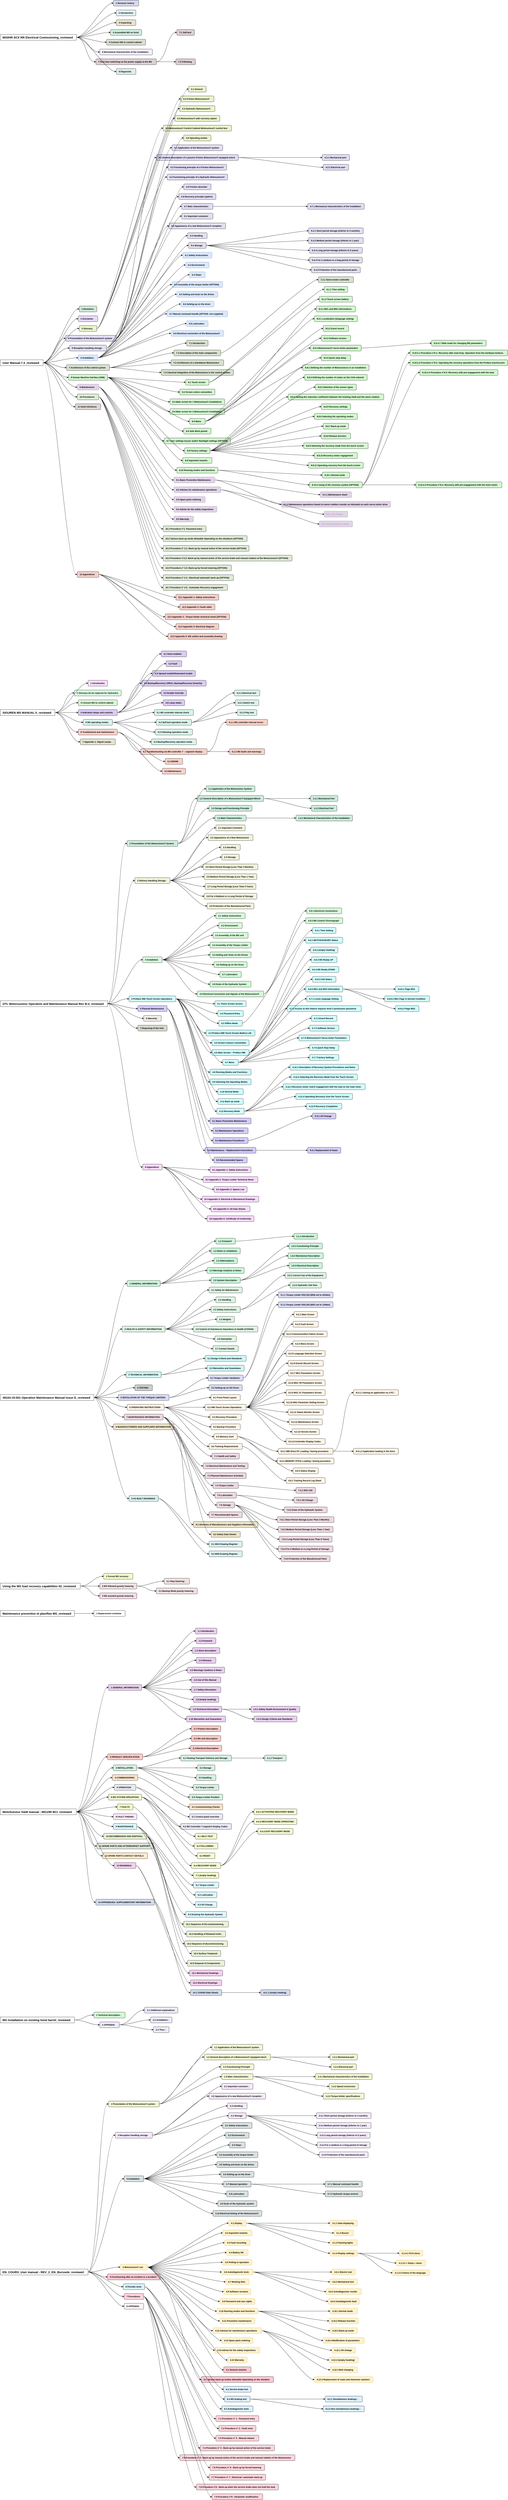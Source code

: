 <mxfile version="22.1.18" type="device">
  <diagram name="Page-1" id="WJtq2YAFpSBEmDAirLlr">
    <mxGraphModel dx="2402" dy="1322" grid="1" gridSize="10" guides="1" tooltips="1" connect="1" arrows="1" fold="1" page="1" pageScale="1" pageWidth="827" pageHeight="1169" math="0" shadow="0">
      <root>
        <mxCell id="0" />
        <mxCell id="1" parent="0" />
        <UserObject label="&lt;b&gt;%name%&lt;/b&gt;" child="1" level="Title" name="MS0HR SCX RR Electrical Comissioning_reviewed" parent="0" link="https://siguren.sharepoint.com/:w:/s/Processdesign/ERG9c1GI0VNGqenzWe0w4CIB50pbXxIl2z78e-FNXMTC_g?e=A0Dw2g" doc="" color="#FFFFFF" placeholders="1" id="1MOQqGbTGBEFzUqIC71g-22784">
          <mxCell style="note;html=1;treeMoving=1;fontFamily=Helvetica;fontSize=15;fontColor=default;align=left;spacingLeft=10;" vertex="1" parent="1">
            <mxGeometry x="20" y="1325" width="390" height="30" as="geometry" />
          </mxCell>
        </UserObject>
        <UserObject label="&lt;b&gt;%name%&lt;/b&gt;" child="2" level="Heading1" name="1 Revision history" parent="1" link="https://siguren.sharepoint.com/:w:/s/Processdesign/ERG9c1GI0VNGqenzWe0w4CIB50pbXxIl2z78e-FNXMTC_g?e=A0Dw2g" doc="MS0HR SCX RR Electrical Comissioning_reviewed.docx" color="#d7daed" placeholders="1" id="1MOQqGbTGBEFzUqIC71g-22785">
          <mxCell style="rectangle;html=1;treeMoving=1;rounded=1;fontFamily=Helvetica;fontSize=11;fontColor=default;align=left;spacingLeft=10;fillColor=#d7daed;" vertex="1" parent="1">
            <mxGeometry x="600" y="1150" width="130" height="30" as="geometry" />
          </mxCell>
        </UserObject>
        <UserObject label="&lt;b&gt;%name%&lt;/b&gt;" child="3" level="Heading1" name="2 Introduction" parent="1" link="https://siguren.sharepoint.com/:w:/s/Processdesign/ERG9c1GI0VNGqenzWe0w4CIB50pbXxIl2z78e-FNXMTC_g?e=A0Dw2g" doc="MS0HR SCX RR Electrical Comissioning_reviewed.docx" color="#e1eff0" placeholders="1" id="1MOQqGbTGBEFzUqIC71g-22786">
          <mxCell style="rectangle;html=1;treeMoving=1;rounded=1;fontFamily=Helvetica;fontSize=11;fontColor=default;align=left;spacingLeft=10;fillColor=#e1eff0;" vertex="1" parent="1">
            <mxGeometry x="615" y="1200" width="100" height="30" as="geometry" />
          </mxCell>
        </UserObject>
        <UserObject label="&lt;b&gt;%name%&lt;/b&gt;" child="4" level="Heading1" name="3 Unpacking" parent="1" link="https://siguren.sharepoint.com/:w:/s/Processdesign/ERG9c1GI0VNGqenzWe0w4CIB50pbXxIl2z78e-FNXMTC_g?e=A0Dw2g" doc="MS0HR SCX RR Electrical Comissioning_reviewed.docx" color="#e9e2cc" placeholders="1" id="1MOQqGbTGBEFzUqIC71g-22787">
          <mxCell style="rectangle;html=1;treeMoving=1;rounded=1;fontFamily=Helvetica;fontSize=11;fontColor=default;align=left;spacingLeft=10;fillColor=#e9e2cc;" vertex="1" parent="1">
            <mxGeometry x="615" y="1250" width="100" height="30" as="geometry" />
          </mxCell>
        </UserObject>
        <UserObject label="&lt;b&gt;%name%&lt;/b&gt;" child="5" level="Heading1" name="4 Assembled MS on hoist" parent="1" link="https://siguren.sharepoint.com/:w:/s/Processdesign/ERG9c1GI0VNGqenzWe0w4CIB50pbXxIl2z78e-FNXMTC_g?e=A0Dw2g" doc="MS0HR SCX RR Electrical Comissioning_reviewed.docx" color="#d0ede0" placeholders="1" id="1MOQqGbTGBEFzUqIC71g-22788">
          <mxCell style="rectangle;html=1;treeMoving=1;rounded=1;fontFamily=Helvetica;fontSize=11;fontColor=default;align=left;spacingLeft=10;fillColor=#d0ede0;" vertex="1" parent="1">
            <mxGeometry x="585" y="1300" width="160" height="30" as="geometry" />
          </mxCell>
        </UserObject>
        <UserObject label="&lt;b&gt;%name%&lt;/b&gt;" child="6" level="Heading1" name="5 Connect MS to control cabinet" parent="1" link="https://siguren.sharepoint.com/:w:/s/Processdesign/ERG9c1GI0VNGqenzWe0w4CIB50pbXxIl2z78e-FNXMTC_g?e=A0Dw2g" doc="MS0HR SCX RR Electrical Comissioning_reviewed.docx" color="#d9e0d0" placeholders="1" id="1MOQqGbTGBEFzUqIC71g-22789">
          <mxCell style="rectangle;html=1;treeMoving=1;rounded=1;fontFamily=Helvetica;fontSize=11;fontColor=default;align=left;spacingLeft=10;fillColor=#d9e0d0;" vertex="1" parent="1">
            <mxGeometry x="565" y="1350" width="200" height="30" as="geometry" />
          </mxCell>
        </UserObject>
        <UserObject label="&lt;b&gt;%name%&lt;/b&gt;" child="7" level="Heading1" name="6 Mechanical characteristic of the installation" parent="1" link="https://siguren.sharepoint.com/:w:/s/Processdesign/ERG9c1GI0VNGqenzWe0w4CIB50pbXxIl2z78e-FNXMTC_g?e=A0Dw2g" doc="MS0HR SCX RR Electrical Comissioning_reviewed.docx" color="#f4eeff" placeholders="1" id="1MOQqGbTGBEFzUqIC71g-22790">
          <mxCell style="rectangle;html=1;treeMoving=1;rounded=1;fontFamily=Helvetica;fontSize=11;fontColor=default;align=left;spacingLeft=10;fillColor=#f4eeff;" vertex="1" parent="1">
            <mxGeometry x="530" y="1400" width="270" height="30" as="geometry" />
          </mxCell>
        </UserObject>
        <UserObject label="&lt;b&gt;%name%&lt;/b&gt;" child="8" level="Heading1" name="7 First time switching on the power supply to the MS" parent="1" link="https://siguren.sharepoint.com/:w:/s/Processdesign/ERG9c1GI0VNGqenzWe0w4CIB50pbXxIl2z78e-FNXMTC_g?e=A0Dw2g" doc="MS0HR SCX RR Electrical Comissioning_reviewed.docx" color="#ddd0d4" placeholders="1" id="1MOQqGbTGBEFzUqIC71g-22791">
          <mxCell style="rectangle;html=1;treeMoving=1;rounded=1;fontFamily=Helvetica;fontSize=11;fontColor=default;align=left;spacingLeft=10;fillColor=#ddd0d4;" vertex="1" parent="1">
            <mxGeometry x="510" y="1450" width="310" height="30" as="geometry" />
          </mxCell>
        </UserObject>
        <UserObject label="&lt;b&gt;%name%&lt;/b&gt;" child="9" level="Heading2" name="7.1 Self-test" parent="8" link="https://siguren.sharepoint.com/:w:/s/Processdesign/ERG9c1GI0VNGqenzWe0w4CIB50pbXxIl2z78e-FNXMTC_g?e=A0Dw2g" doc="MS0HR SCX RR Electrical Comissioning_reviewed.docx" color="#ddd0d4" placeholders="1" id="1MOQqGbTGBEFzUqIC71g-22792">
          <mxCell style="rectangle;html=1;treeMoving=1;rounded=1;fontFamily=Helvetica;fontSize=11;fontColor=default;align=left;spacingLeft=10;fillColor=#ddd0d4;" vertex="1" parent="1">
            <mxGeometry x="925" y="1300" width="90" height="30" as="geometry" />
          </mxCell>
        </UserObject>
        <UserObject label="&lt;b&gt;%name%&lt;/b&gt;" child="10" level="Heading2" name="7.2 Following" parent="8" link="https://siguren.sharepoint.com/:w:/s/Processdesign/ERG9c1GI0VNGqenzWe0w4CIB50pbXxIl2z78e-FNXMTC_g?e=A0Dw2g" doc="MS0HR SCX RR Electrical Comissioning_reviewed.docx" color="#ddd0d4" placeholders="1" id="1MOQqGbTGBEFzUqIC71g-22793">
          <mxCell style="rectangle;html=1;treeMoving=1;rounded=1;fontFamily=Helvetica;fontSize=11;fontColor=default;align=left;spacingLeft=10;fillColor=#ddd0d4;" vertex="1" parent="1">
            <mxGeometry x="920" y="1450" width="100" height="30" as="geometry" />
          </mxCell>
        </UserObject>
        <UserObject label="&lt;b&gt;%name%&lt;/b&gt;" child="11" level="Heading1" name="8 Diagnostic" parent="1" link="https://siguren.sharepoint.com/:w:/s/Processdesign/ERG9c1GI0VNGqenzWe0w4CIB50pbXxIl2z78e-FNXMTC_g?e=A0Dw2g" doc="MS0HR SCX RR Electrical Comissioning_reviewed.docx" color="#e0eced" placeholders="1" id="1MOQqGbTGBEFzUqIC71g-22794">
          <mxCell style="rectangle;html=1;treeMoving=1;rounded=1;fontFamily=Helvetica;fontSize=11;fontColor=default;align=left;spacingLeft=10;fillColor=#e0eced;" vertex="1" parent="1">
            <mxGeometry x="615" y="1500" width="100" height="30" as="geometry" />
          </mxCell>
        </UserObject>
        <UserObject label="&lt;b&gt;%name%&lt;/b&gt;" child="12" level="Title" name="User Manual-7.4_reviewed" parent="0" link="https://siguren.sharepoint.com/:w:/s/Processdesign/EdVuzr_Djt9NotvVTExYs8cBLjC8dEFmFS5zpOR5xwwGGw?e=jkbn3u" doc="" color="#FFFFFF" placeholders="1" id="1MOQqGbTGBEFzUqIC71g-22795">
          <mxCell style="note;html=1;treeMoving=1;fontFamily=Helvetica;fontSize=15;fontColor=default;align=left;spacingLeft=10;" vertex="1" parent="1">
            <mxGeometry x="20" y="2990" width="220" height="30" as="geometry" />
          </mxCell>
        </UserObject>
        <UserObject label="&lt;b&gt;%name%&lt;/b&gt;" child="13" level="Heading1" name="1 Revisions" parent="12" link="https://siguren.sharepoint.com/:w:/s/Processdesign/EdVuzr_Djt9NotvVTExYs8cBLjC8dEFmFS5zpOR5xwwGGw?e=jkbn3u" doc="User Manual-7.4_reviewed.docx" color="#cde8d9" placeholders="1" id="1MOQqGbTGBEFzUqIC71g-22796">
          <mxCell style="rectangle;html=1;treeMoving=1;rounded=1;fontFamily=Helvetica;fontSize=11;fontColor=default;align=left;spacingLeft=10;fillColor=#cde8d9;" vertex="1" parent="1">
            <mxGeometry x="425" y="2715" width="90" height="30" as="geometry" />
          </mxCell>
        </UserObject>
        <UserObject label="&lt;b&gt;%name%&lt;/b&gt;" child="14" level="Heading1" name="2 Disclaimer" parent="12" link="https://siguren.sharepoint.com/:w:/s/Processdesign/EdVuzr_Djt9NotvVTExYs8cBLjC8dEFmFS5zpOR5xwwGGw?e=jkbn3u" doc="User Manual-7.4_reviewed.docx" color="#e8dafd" placeholders="1" id="1MOQqGbTGBEFzUqIC71g-22797">
          <mxCell style="rectangle;html=1;treeMoving=1;rounded=1;fontFamily=Helvetica;fontSize=11;fontColor=default;align=left;spacingLeft=10;fillColor=#e8dafd;" vertex="1" parent="1">
            <mxGeometry x="420" y="2765" width="100" height="30" as="geometry" />
          </mxCell>
        </UserObject>
        <UserObject label="&lt;b&gt;%name%&lt;/b&gt;" child="15" level="Heading1" name="3 Glossary" parent="12" link="https://siguren.sharepoint.com/:w:/s/Processdesign/EdVuzr_Djt9NotvVTExYs8cBLjC8dEFmFS5zpOR5xwwGGw?e=jkbn3u" doc="User Manual-7.4_reviewed.docx" color="#eaf3cc" placeholders="1" id="1MOQqGbTGBEFzUqIC71g-22798">
          <mxCell style="rectangle;html=1;treeMoving=1;rounded=1;fontFamily=Helvetica;fontSize=11;fontColor=default;align=left;spacingLeft=10;fillColor=#eaf3cc;" vertex="1" parent="1">
            <mxGeometry x="425" y="2815" width="90" height="30" as="geometry" />
          </mxCell>
        </UserObject>
        <UserObject label="&lt;b&gt;%name%&lt;/b&gt;" child="16" level="Heading2" name="3.1 General" parent="15" link="https://siguren.sharepoint.com/:w:/s/Processdesign/EdVuzr_Djt9NotvVTExYs8cBLjC8dEFmFS5zpOR5xwwGGw?e=jkbn3u" doc="User Manual-7.4_reviewed.docx" color="#eaf3cc" placeholders="1" id="1MOQqGbTGBEFzUqIC71g-22799">
          <mxCell style="rectangle;html=1;treeMoving=1;rounded=1;fontFamily=Helvetica;fontSize=11;fontColor=default;align=left;spacingLeft=10;fillColor=#eaf3cc;" vertex="1" parent="1">
            <mxGeometry x="985" y="1590" width="90" height="30" as="geometry" />
          </mxCell>
        </UserObject>
        <UserObject label="&lt;b&gt;%name%&lt;/b&gt;" child="17" level="Heading2" name="3.2 Friction Motosuiveur®" parent="15" link="https://siguren.sharepoint.com/:w:/s/Processdesign/EdVuzr_Djt9NotvVTExYs8cBLjC8dEFmFS5zpOR5xwwGGw?e=jkbn3u" doc="User Manual-7.4_reviewed.docx" color="#eaf3cc" placeholders="1" id="1MOQqGbTGBEFzUqIC71g-22800">
          <mxCell style="rectangle;html=1;treeMoving=1;rounded=1;fontFamily=Helvetica;fontSize=11;fontColor=default;align=left;spacingLeft=10;fillColor=#eaf3cc;" vertex="1" parent="1">
            <mxGeometry x="945" y="1640" width="170" height="30" as="geometry" />
          </mxCell>
        </UserObject>
        <UserObject label="&lt;b&gt;%name%&lt;/b&gt;" child="18" level="Heading2" name="3.3 Hydraulic Motosuiveur®" parent="15" link="https://siguren.sharepoint.com/:w:/s/Processdesign/EdVuzr_Djt9NotvVTExYs8cBLjC8dEFmFS5zpOR5xwwGGw?e=jkbn3u" doc="User Manual-7.4_reviewed.docx" color="#eaf3cc" placeholders="1" id="1MOQqGbTGBEFzUqIC71g-22801">
          <mxCell style="rectangle;html=1;treeMoving=1;rounded=1;fontFamily=Helvetica;fontSize=11;fontColor=default;align=left;spacingLeft=10;fillColor=#eaf3cc;" vertex="1" parent="1">
            <mxGeometry x="940" y="1690" width="180" height="30" as="geometry" />
          </mxCell>
        </UserObject>
        <UserObject label="&lt;b&gt;%name%&lt;/b&gt;" child="19" level="Heading2" name="3.4 Motosuiveur® with recovery option" parent="15" link="https://siguren.sharepoint.com/:w:/s/Processdesign/EdVuzr_Djt9NotvVTExYs8cBLjC8dEFmFS5zpOR5xwwGGw?e=jkbn3u" doc="User Manual-7.4_reviewed.docx" color="#eaf3cc" placeholders="1" id="1MOQqGbTGBEFzUqIC71g-22802">
          <mxCell style="rectangle;html=1;treeMoving=1;rounded=1;fontFamily=Helvetica;fontSize=11;fontColor=default;align=left;spacingLeft=10;fillColor=#eaf3cc;" vertex="1" parent="1">
            <mxGeometry x="915" y="1740" width="230" height="30" as="geometry" />
          </mxCell>
        </UserObject>
        <UserObject label="&lt;b&gt;%name%&lt;/b&gt;" child="20" level="Heading2" name="3.5 Motosuiveur® Control Cabinet Motosuiveur® control box" parent="15" link="https://siguren.sharepoint.com/:w:/s/Processdesign/EdVuzr_Djt9NotvVTExYs8cBLjC8dEFmFS5zpOR5xwwGGw?e=jkbn3u" doc="User Manual-7.4_reviewed.docx" color="#eaf3cc" placeholders="1" id="1MOQqGbTGBEFzUqIC71g-22803">
          <mxCell style="rectangle;html=1;treeMoving=1;rounded=1;fontFamily=Helvetica;fontSize=11;fontColor=default;align=left;spacingLeft=10;fillColor=#eaf3cc;" vertex="1" parent="1">
            <mxGeometry x="855" y="1790" width="350" height="30" as="geometry" />
          </mxCell>
        </UserObject>
        <UserObject label="&lt;b&gt;%name%&lt;/b&gt;" child="21" level="Heading2" name="3.6 Operating modes" parent="15" link="https://siguren.sharepoint.com/:w:/s/Processdesign/EdVuzr_Djt9NotvVTExYs8cBLjC8dEFmFS5zpOR5xwwGGw?e=jkbn3u" doc="User Manual-7.4_reviewed.docx" color="#eaf3cc" placeholders="1" id="1MOQqGbTGBEFzUqIC71g-22804">
          <mxCell style="rectangle;html=1;treeMoving=1;rounded=1;fontFamily=Helvetica;fontSize=11;fontColor=default;align=left;spacingLeft=10;fillColor=#eaf3cc;" vertex="1" parent="1">
            <mxGeometry x="960" y="1840" width="140" height="30" as="geometry" />
          </mxCell>
        </UserObject>
        <UserObject label="&lt;b&gt;%name%&lt;/b&gt;" child="22" level="Heading1" name="4 Presentation of the Motosuiveur® system" parent="12" link="https://siguren.sharepoint.com/:w:/s/Processdesign/EdVuzr_Djt9NotvVTExYs8cBLjC8dEFmFS5zpOR5xwwGGw?e=jkbn3u" doc="User Manual-7.4_reviewed.docx" color="#e3dcf5" placeholders="1" id="1MOQqGbTGBEFzUqIC71g-22805">
          <mxCell style="rectangle;html=1;treeMoving=1;rounded=1;fontFamily=Helvetica;fontSize=11;fontColor=default;align=left;spacingLeft=10;fillColor=#e3dcf5;" vertex="1" parent="1">
            <mxGeometry x="355" y="2865" width="260" height="30" as="geometry" />
          </mxCell>
        </UserObject>
        <UserObject label="&lt;b&gt;%name%&lt;/b&gt;" child="23" level="Heading2" name="4.1 Application of the Motosuiveur® system" parent="22" link="https://siguren.sharepoint.com/:w:/s/Processdesign/EdVuzr_Djt9NotvVTExYs8cBLjC8dEFmFS5zpOR5xwwGGw?e=jkbn3u" doc="User Manual-7.4_reviewed.docx" color="#e3dcf5" placeholders="1" id="1MOQqGbTGBEFzUqIC71g-22806">
          <mxCell style="rectangle;html=1;treeMoving=1;rounded=1;fontFamily=Helvetica;fontSize=11;fontColor=default;align=left;spacingLeft=10;fillColor=#e3dcf5;" vertex="1" parent="1">
            <mxGeometry x="900" y="1890" width="260" height="30" as="geometry" />
          </mxCell>
        </UserObject>
        <UserObject label="&lt;b&gt;%name%&lt;/b&gt;" child="24" level="Heading2" name="4.2 General description of a passive friction Motosuiveur® equipped winch" parent="22" link="https://siguren.sharepoint.com/:w:/s/Processdesign/EdVuzr_Djt9NotvVTExYs8cBLjC8dEFmFS5zpOR5xwwGGw?e=jkbn3u" doc="User Manual-7.4_reviewed.docx" color="#e3dcf5" placeholders="1" id="1MOQqGbTGBEFzUqIC71g-22807">
          <mxCell style="rectangle;html=1;treeMoving=1;rounded=1;fontFamily=Helvetica;fontSize=11;fontColor=default;align=left;spacingLeft=10;fillColor=#e3dcf5;" vertex="1" parent="1">
            <mxGeometry x="820" y="1940" width="420" height="30" as="geometry" />
          </mxCell>
        </UserObject>
        <UserObject label="&lt;b&gt;%name%&lt;/b&gt;" child="25" level="Heading3" name="4.2.1 Mechanical part" parent="24" link="https://siguren.sharepoint.com/:w:/s/Processdesign/EdVuzr_Djt9NotvVTExYs8cBLjC8dEFmFS5zpOR5xwwGGw?e=jkbn3u" doc="User Manual-7.4_reviewed.docx" color="#e3dcf5" placeholders="1" id="1MOQqGbTGBEFzUqIC71g-22808">
          <mxCell style="rectangle;html=1;treeMoving=1;rounded=1;fontFamily=Helvetica;fontSize=11;fontColor=default;align=left;spacingLeft=10;fillColor=#e3dcf5;" vertex="1" parent="1">
            <mxGeometry x="1670" y="1940" width="140" height="30" as="geometry" />
          </mxCell>
        </UserObject>
        <UserObject label="&lt;b&gt;%name%&lt;/b&gt;" child="26" level="Heading3" name="4.2.2 Electrical part" parent="24" link="https://siguren.sharepoint.com/:w:/s/Processdesign/EdVuzr_Djt9NotvVTExYs8cBLjC8dEFmFS5zpOR5xwwGGw?e=jkbn3u" doc="User Manual-7.4_reviewed.docx" color="#e3dcf5" placeholders="1" id="1MOQqGbTGBEFzUqIC71g-22809">
          <mxCell style="rectangle;html=1;treeMoving=1;rounded=1;fontFamily=Helvetica;fontSize=11;fontColor=default;align=left;spacingLeft=10;fillColor=#e3dcf5;" vertex="1" parent="1">
            <mxGeometry x="1675" y="1990" width="130" height="30" as="geometry" />
          </mxCell>
        </UserObject>
        <UserObject label="&lt;b&gt;%name%&lt;/b&gt;" child="27" level="Heading2" name="4.3 Functioning principle of a Friction Motosuiveur®" parent="22" link="https://siguren.sharepoint.com/:w:/s/Processdesign/EdVuzr_Djt9NotvVTExYs8cBLjC8dEFmFS5zpOR5xwwGGw?e=jkbn3u" doc="User Manual-7.4_reviewed.docx" color="#e3dcf5" placeholders="1" id="1MOQqGbTGBEFzUqIC71g-22810">
          <mxCell style="rectangle;html=1;treeMoving=1;rounded=1;fontFamily=Helvetica;fontSize=11;fontColor=default;align=left;spacingLeft=10;fillColor=#e3dcf5;" vertex="1" parent="1">
            <mxGeometry x="880" y="1990" width="300" height="30" as="geometry" />
          </mxCell>
        </UserObject>
        <UserObject label="&lt;b&gt;%name%&lt;/b&gt;" child="28" level="Heading2" name="4.4 Functioning principle of a Hydraulic Motosuiveur®" parent="22" link="https://siguren.sharepoint.com/:w:/s/Processdesign/EdVuzr_Djt9NotvVTExYs8cBLjC8dEFmFS5zpOR5xwwGGw?e=jkbn3u" doc="User Manual-7.4_reviewed.docx" color="#e3dcf5" placeholders="1" id="1MOQqGbTGBEFzUqIC71g-22811">
          <mxCell style="rectangle;html=1;treeMoving=1;rounded=1;fontFamily=Helvetica;fontSize=11;fontColor=default;align=left;spacingLeft=10;fillColor=#e3dcf5;" vertex="1" parent="1">
            <mxGeometry x="875" y="2040" width="310" height="30" as="geometry" />
          </mxCell>
        </UserObject>
        <UserObject label="&lt;b&gt;%name%&lt;/b&gt;" child="29" level="Heading2" name="4.5 Friction absorber" parent="22" link="https://siguren.sharepoint.com/:w:/s/Processdesign/EdVuzr_Djt9NotvVTExYs8cBLjC8dEFmFS5zpOR5xwwGGw?e=jkbn3u" doc="User Manual-7.4_reviewed.docx" color="#e3dcf5" placeholders="1" id="1MOQqGbTGBEFzUqIC71g-22812">
          <mxCell style="rectangle;html=1;treeMoving=1;rounded=1;fontFamily=Helvetica;fontSize=11;fontColor=default;align=left;spacingLeft=10;fillColor=#e3dcf5;" vertex="1" parent="1">
            <mxGeometry x="960" y="2090" width="140" height="30" as="geometry" />
          </mxCell>
        </UserObject>
        <UserObject label="&lt;b&gt;%name%&lt;/b&gt;" child="30" level="Heading2" name="4.6 Recovery principle (option)" parent="22" link="https://siguren.sharepoint.com/:w:/s/Processdesign/EdVuzr_Djt9NotvVTExYs8cBLjC8dEFmFS5zpOR5xwwGGw?e=jkbn3u" doc="User Manual-7.4_reviewed.docx" color="#e3dcf5" placeholders="1" id="1MOQqGbTGBEFzUqIC71g-22813">
          <mxCell style="rectangle;html=1;treeMoving=1;rounded=1;fontFamily=Helvetica;fontSize=11;fontColor=default;align=left;spacingLeft=10;fillColor=#e3dcf5;" vertex="1" parent="1">
            <mxGeometry x="935" y="2140" width="190" height="30" as="geometry" />
          </mxCell>
        </UserObject>
        <UserObject label="&lt;b&gt;%name%&lt;/b&gt;" child="31" level="Heading2" name="4.7 Main characteristics" parent="22" link="https://siguren.sharepoint.com/:w:/s/Processdesign/EdVuzr_Djt9NotvVTExYs8cBLjC8dEFmFS5zpOR5xwwGGw?e=jkbn3u" doc="User Manual-7.4_reviewed.docx" color="#e3dcf5" placeholders="1" id="1MOQqGbTGBEFzUqIC71g-22814">
          <mxCell style="rectangle;html=1;treeMoving=1;rounded=1;fontFamily=Helvetica;fontSize=11;fontColor=default;align=left;spacingLeft=10;fillColor=#e3dcf5;" vertex="1" parent="1">
            <mxGeometry x="950" y="2190" width="160" height="30" as="geometry" />
          </mxCell>
        </UserObject>
        <UserObject label="&lt;b&gt;%name%&lt;/b&gt;" child="32" level="Heading3" name="4.7.1 Mechanical characteristics of the installation" parent="31" link="https://siguren.sharepoint.com/:w:/s/Processdesign/EdVuzr_Djt9NotvVTExYs8cBLjC8dEFmFS5zpOR5xwwGGw?e=jkbn3u" doc="User Manual-7.4_reviewed.docx" color="#e3dcf5" placeholders="1" id="1MOQqGbTGBEFzUqIC71g-22815">
          <mxCell style="rectangle;html=1;treeMoving=1;rounded=1;fontFamily=Helvetica;fontSize=11;fontColor=default;align=left;spacingLeft=10;fillColor=#e3dcf5;" vertex="1" parent="1">
            <mxGeometry x="1595" y="2190" width="290" height="30" as="geometry" />
          </mxCell>
        </UserObject>
        <UserObject label="&lt;b&gt;%name%&lt;/b&gt;" child="33" level="Heading1" name="5 Reception handling storage" parent="12" link="https://siguren.sharepoint.com/:w:/s/Processdesign/EdVuzr_Djt9NotvVTExYs8cBLjC8dEFmFS5zpOR5xwwGGw?e=jkbn3u" doc="User Manual-7.4_reviewed.docx" color="#e2e0f0" placeholders="1" id="1MOQqGbTGBEFzUqIC71g-22816">
          <mxCell style="rectangle;html=1;treeMoving=1;rounded=1;fontFamily=Helvetica;fontSize=11;fontColor=default;align=left;spacingLeft=10;fillColor=#e2e0f0;" vertex="1" parent="1">
            <mxGeometry x="375" y="2915" width="190" height="30" as="geometry" />
          </mxCell>
        </UserObject>
        <UserObject label="&lt;b&gt;%name%&lt;/b&gt;" child="34" level="Heading2" name="5.1 Important comment:" parent="33" link="https://siguren.sharepoint.com/:w:/s/Processdesign/EdVuzr_Djt9NotvVTExYs8cBLjC8dEFmFS5zpOR5xwwGGw?e=jkbn3u" doc="User Manual-7.4_reviewed.docx" color="#e2e0f0" placeholders="1" id="1MOQqGbTGBEFzUqIC71g-22817">
          <mxCell style="rectangle;html=1;treeMoving=1;rounded=1;fontFamily=Helvetica;fontSize=11;fontColor=default;align=left;spacingLeft=10;fillColor=#e2e0f0;" vertex="1" parent="1">
            <mxGeometry x="950" y="2240" width="160" height="30" as="geometry" />
          </mxCell>
        </UserObject>
        <UserObject label="&lt;b&gt;%name%&lt;/b&gt;" child="35" level="Heading2" name="5.2 Appearance of a new Motosuiveur® reception" parent="33" link="https://siguren.sharepoint.com/:w:/s/Processdesign/EdVuzr_Djt9NotvVTExYs8cBLjC8dEFmFS5zpOR5xwwGGw?e=jkbn3u" doc="User Manual-7.4_reviewed.docx" color="#e2e0f0" placeholders="1" id="1MOQqGbTGBEFzUqIC71g-22818">
          <mxCell style="rectangle;html=1;treeMoving=1;rounded=1;fontFamily=Helvetica;fontSize=11;fontColor=default;align=left;spacingLeft=10;fillColor=#e2e0f0;" vertex="1" parent="1">
            <mxGeometry x="885" y="2290" width="290" height="30" as="geometry" />
          </mxCell>
        </UserObject>
        <UserObject label="&lt;b&gt;%name%&lt;/b&gt;" child="36" level="Heading2" name="5.3 Handling" parent="33" link="https://siguren.sharepoint.com/:w:/s/Processdesign/EdVuzr_Djt9NotvVTExYs8cBLjC8dEFmFS5zpOR5xwwGGw?e=jkbn3u" doc="User Manual-7.4_reviewed.docx" color="#e2e0f0" placeholders="1" id="1MOQqGbTGBEFzUqIC71g-22819">
          <mxCell style="rectangle;html=1;treeMoving=1;rounded=1;fontFamily=Helvetica;fontSize=11;fontColor=default;align=left;spacingLeft=10;fillColor=#e2e0f0;" vertex="1" parent="1">
            <mxGeometry x="980" y="2340" width="100" height="30" as="geometry" />
          </mxCell>
        </UserObject>
        <UserObject label="&lt;b&gt;%name%&lt;/b&gt;" child="37" level="Heading2" name="5.4 Storage" parent="33" link="https://siguren.sharepoint.com/:w:/s/Processdesign/EdVuzr_Djt9NotvVTExYs8cBLjC8dEFmFS5zpOR5xwwGGw?e=jkbn3u" doc="User Manual-7.4_reviewed.docx" color="#e2e0f0" placeholders="1" id="1MOQqGbTGBEFzUqIC71g-22820">
          <mxCell style="rectangle;html=1;treeMoving=1;rounded=1;fontFamily=Helvetica;fontSize=11;fontColor=default;align=left;spacingLeft=10;fillColor=#e2e0f0;" vertex="1" parent="1">
            <mxGeometry x="985" y="2390" width="90" height="30" as="geometry" />
          </mxCell>
        </UserObject>
        <UserObject label="&lt;b&gt;%name%&lt;/b&gt;" child="38" level="Heading3" name="5.4.1 Short period storage (inferior to 3 months)" parent="37" link="https://siguren.sharepoint.com/:w:/s/Processdesign/EdVuzr_Djt9NotvVTExYs8cBLjC8dEFmFS5zpOR5xwwGGw?e=jkbn3u" doc="User Manual-7.4_reviewed.docx" color="#e2e0f0" placeholders="1" id="1MOQqGbTGBEFzUqIC71g-22821">
          <mxCell style="rectangle;html=1;treeMoving=1;rounded=1;fontFamily=Helvetica;fontSize=11;fontColor=default;align=left;spacingLeft=10;fillColor=#e2e0f0;" vertex="1" parent="1">
            <mxGeometry x="1600" y="2315" width="280" height="30" as="geometry" />
          </mxCell>
        </UserObject>
        <UserObject label="&lt;b&gt;%name%&lt;/b&gt;" child="39" level="Heading3" name="5.4.2 Medium period storage (inferior to 1 year)" parent="37" link="https://siguren.sharepoint.com/:w:/s/Processdesign/EdVuzr_Djt9NotvVTExYs8cBLjC8dEFmFS5zpOR5xwwGGw?e=jkbn3u" doc="User Manual-7.4_reviewed.docx" color="#e2e0f0" placeholders="1" id="1MOQqGbTGBEFzUqIC71g-22822">
          <mxCell style="rectangle;html=1;treeMoving=1;rounded=1;fontFamily=Helvetica;fontSize=11;fontColor=default;align=left;spacingLeft=10;fillColor=#e2e0f0;" vertex="1" parent="1">
            <mxGeometry x="1600" y="2365" width="280" height="30" as="geometry" />
          </mxCell>
        </UserObject>
        <UserObject label="&lt;b&gt;%name%&lt;/b&gt;" child="40" level="Heading3" name="5.4.3 Long period storage (inferior to 5 years)" parent="37" link="https://siguren.sharepoint.com/:w:/s/Processdesign/EdVuzr_Djt9NotvVTExYs8cBLjC8dEFmFS5zpOR5xwwGGw?e=jkbn3u" doc="User Manual-7.4_reviewed.docx" color="#e2e0f0" placeholders="1" id="1MOQqGbTGBEFzUqIC71g-22823">
          <mxCell style="rectangle;html=1;treeMoving=1;rounded=1;fontFamily=Helvetica;fontSize=11;fontColor=default;align=left;spacingLeft=10;fillColor=#e2e0f0;" vertex="1" parent="1">
            <mxGeometry x="1605" y="2415" width="270" height="30" as="geometry" />
          </mxCell>
        </UserObject>
        <UserObject label="&lt;b&gt;%name%&lt;/b&gt;" child="41" level="Heading3" name="5.4.4 For a medium or a long period of storage" parent="37" link="https://siguren.sharepoint.com/:w:/s/Processdesign/EdVuzr_Djt9NotvVTExYs8cBLjC8dEFmFS5zpOR5xwwGGw?e=jkbn3u" doc="User Manual-7.4_reviewed.docx" color="#e2e0f0" placeholders="1" id="1MOQqGbTGBEFzUqIC71g-22824">
          <mxCell style="rectangle;html=1;treeMoving=1;rounded=1;fontFamily=Helvetica;fontSize=11;fontColor=default;align=left;spacingLeft=10;fillColor=#e2e0f0;" vertex="1" parent="1">
            <mxGeometry x="1605" y="2465" width="270" height="30" as="geometry" />
          </mxCell>
        </UserObject>
        <UserObject label="&lt;b&gt;%name%&lt;/b&gt;" child="42" level="Heading3" name="5.4.5 Protection of the manufactured parts" parent="37" link="https://siguren.sharepoint.com/:w:/s/Processdesign/EdVuzr_Djt9NotvVTExYs8cBLjC8dEFmFS5zpOR5xwwGGw?e=jkbn3u" doc="User Manual-7.4_reviewed.docx" color="#e2e0f0" placeholders="1" id="1MOQqGbTGBEFzUqIC71g-22825">
          <mxCell style="rectangle;html=1;treeMoving=1;rounded=1;fontFamily=Helvetica;fontSize=11;fontColor=default;align=left;spacingLeft=10;fillColor=#e2e0f0;" vertex="1" parent="1">
            <mxGeometry x="1615" y="2515" width="250" height="30" as="geometry" />
          </mxCell>
        </UserObject>
        <UserObject label="&lt;b&gt;%name%&lt;/b&gt;" child="43" level="Heading1" name="6 Installation" parent="12" link="https://siguren.sharepoint.com/:w:/s/Processdesign/EdVuzr_Djt9NotvVTExYs8cBLjC8dEFmFS5zpOR5xwwGGw?e=jkbn3u" doc="User Manual-7.4_reviewed.docx" color="#d8eddf" placeholders="1" id="1MOQqGbTGBEFzUqIC71g-22826">
          <mxCell style="rectangle;html=1;treeMoving=1;rounded=1;fontFamily=Helvetica;fontSize=11;align=left;spacingLeft=10;fillColor=#dae8fc;strokeColor=#6c8ebf;" vertex="1" parent="1">
            <mxGeometry x="420" y="2965" width="100" height="30" as="geometry" />
          </mxCell>
        </UserObject>
        <UserObject label="&lt;b&gt;%name%&lt;/b&gt;" child="44" level="Heading2" name="6.1 Safety instructions" parent="43" link="https://siguren.sharepoint.com/:w:/s/Processdesign/EdVuzr_Djt9NotvVTExYs8cBLjC8dEFmFS5zpOR5xwwGGw?e=jkbn3u" doc="User Manual-7.4_reviewed.docx" color="#d8eddf" placeholders="1" id="1MOQqGbTGBEFzUqIC71g-22827">
          <mxCell style="rectangle;html=1;treeMoving=1;rounded=1;fontFamily=Helvetica;fontSize=11;align=left;spacingLeft=10;fillColor=#dae8fc;strokeColor=#6c8ebf;" vertex="1" parent="1">
            <mxGeometry x="955" y="2440" width="150" height="30" as="geometry" />
          </mxCell>
        </UserObject>
        <UserObject label="&lt;b&gt;%name%&lt;/b&gt;" child="45" level="Heading2" name="6.2 Environment" parent="43" link="https://siguren.sharepoint.com/:w:/s/Processdesign/EdVuzr_Djt9NotvVTExYs8cBLjC8dEFmFS5zpOR5xwwGGw?e=jkbn3u" doc="User Manual-7.4_reviewed.docx" color="#d8eddf" placeholders="1" id="1MOQqGbTGBEFzUqIC71g-22828">
          <mxCell style="rectangle;html=1;treeMoving=1;rounded=1;fontFamily=Helvetica;fontSize=11;align=left;spacingLeft=10;fillColor=#dae8fc;strokeColor=#6c8ebf;" vertex="1" parent="1">
            <mxGeometry x="970" y="2490" width="120" height="30" as="geometry" />
          </mxCell>
        </UserObject>
        <UserObject label="&lt;b&gt;%name%&lt;/b&gt;" child="46" level="Heading2" name="6.3 Steps" parent="43" link="https://siguren.sharepoint.com/:w:/s/Processdesign/EdVuzr_Djt9NotvVTExYs8cBLjC8dEFmFS5zpOR5xwwGGw?e=jkbn3u" doc="User Manual-7.4_reviewed.docx" color="#d8eddf" placeholders="1" id="1MOQqGbTGBEFzUqIC71g-22829">
          <mxCell style="rectangle;html=1;treeMoving=1;rounded=1;fontFamily=Helvetica;fontSize=11;align=left;spacingLeft=10;fillColor=#dae8fc;strokeColor=#6c8ebf;" vertex="1" parent="1">
            <mxGeometry x="990" y="2540" width="80" height="30" as="geometry" />
          </mxCell>
        </UserObject>
        <UserObject label="&lt;b&gt;%name%&lt;/b&gt;" child="47" level="Heading2" name="6.4 Assembly of the torque limiter (OPTION)" parent="43" link="https://siguren.sharepoint.com/:w:/s/Processdesign/EdVuzr_Djt9NotvVTExYs8cBLjC8dEFmFS5zpOR5xwwGGw?e=jkbn3u" doc="User Manual-7.4_reviewed.docx" color="#d8eddf" placeholders="1" id="1MOQqGbTGBEFzUqIC71g-22830">
          <mxCell style="rectangle;html=1;treeMoving=1;rounded=1;fontFamily=Helvetica;fontSize=11;align=left;spacingLeft=10;fillColor=#dae8fc;strokeColor=#6c8ebf;" vertex="1" parent="1">
            <mxGeometry x="900" y="2590" width="260" height="30" as="geometry" />
          </mxCell>
        </UserObject>
        <UserObject label="&lt;b&gt;%name%&lt;/b&gt;" child="48" level="Heading2" name="6.5 Setting and tests on the drives" parent="43" link="https://siguren.sharepoint.com/:w:/s/Processdesign/EdVuzr_Djt9NotvVTExYs8cBLjC8dEFmFS5zpOR5xwwGGw?e=jkbn3u" doc="User Manual-7.4_reviewed.docx" color="#d8eddf" placeholders="1" id="1MOQqGbTGBEFzUqIC71g-22831">
          <mxCell style="rectangle;html=1;treeMoving=1;rounded=1;fontFamily=Helvetica;fontSize=11;align=left;spacingLeft=10;fillColor=#dae8fc;strokeColor=#6c8ebf;" vertex="1" parent="1">
            <mxGeometry x="925" y="2640" width="210" height="30" as="geometry" />
          </mxCell>
        </UserObject>
        <UserObject label="&lt;b&gt;%name%&lt;/b&gt;" child="49" level="Heading2" name="6.6 Setting-up on the drum" parent="43" link="https://siguren.sharepoint.com/:w:/s/Processdesign/EdVuzr_Djt9NotvVTExYs8cBLjC8dEFmFS5zpOR5xwwGGw?e=jkbn3u" doc="User Manual-7.4_reviewed.docx" color="#d8eddf" placeholders="1" id="1MOQqGbTGBEFzUqIC71g-22832">
          <mxCell style="rectangle;html=1;treeMoving=1;rounded=1;fontFamily=Helvetica;fontSize=11;align=left;spacingLeft=10;fillColor=#dae8fc;strokeColor=#6c8ebf;" vertex="1" parent="1">
            <mxGeometry x="945" y="2690" width="170" height="30" as="geometry" />
          </mxCell>
        </UserObject>
        <UserObject label="&lt;b&gt;%name%&lt;/b&gt;" child="50" level="Heading2" name="6.7 Manual command handle (OPTION -not supplied)" parent="43" link="https://siguren.sharepoint.com/:w:/s/Processdesign/EdVuzr_Djt9NotvVTExYs8cBLjC8dEFmFS5zpOR5xwwGGw?e=jkbn3u" doc="User Manual-7.4_reviewed.docx" color="#d8eddf" placeholders="1" id="1MOQqGbTGBEFzUqIC71g-22833">
          <mxCell style="rectangle;html=1;treeMoving=1;rounded=1;fontFamily=Helvetica;fontSize=11;align=left;spacingLeft=10;fillColor=#dae8fc;strokeColor=#6c8ebf;" vertex="1" parent="1">
            <mxGeometry x="875" y="2740" width="310" height="30" as="geometry" />
          </mxCell>
        </UserObject>
        <UserObject label="&lt;b&gt;%name%&lt;/b&gt;" child="51" level="Heading2" name="6.8 Lubrication" parent="43" link="https://siguren.sharepoint.com/:w:/s/Processdesign/EdVuzr_Djt9NotvVTExYs8cBLjC8dEFmFS5zpOR5xwwGGw?e=jkbn3u" doc="User Manual-7.4_reviewed.docx" color="#d8eddf" placeholders="1" id="1MOQqGbTGBEFzUqIC71g-22834">
          <mxCell style="rectangle;html=1;treeMoving=1;rounded=1;fontFamily=Helvetica;fontSize=11;align=left;spacingLeft=10;fillColor=#dae8fc;strokeColor=#6c8ebf;" vertex="1" parent="1">
            <mxGeometry x="975" y="2790" width="110" height="30" as="geometry" />
          </mxCell>
        </UserObject>
        <UserObject label="&lt;b&gt;%name%&lt;/b&gt;" child="52" level="Heading2" name="6.9 Electrical connection of the Motosuiveur®" parent="43" link="https://siguren.sharepoint.com/:w:/s/Processdesign/EdVuzr_Djt9NotvVTExYs8cBLjC8dEFmFS5zpOR5xwwGGw?e=jkbn3u" doc="User Manual-7.4_reviewed.docx" color="#d8eddf" placeholders="1" id="1MOQqGbTGBEFzUqIC71g-22835">
          <mxCell style="rectangle;html=1;treeMoving=1;rounded=1;fontFamily=Helvetica;fontSize=11;align=left;spacingLeft=10;fillColor=#dae8fc;strokeColor=#6c8ebf;" vertex="1" parent="1">
            <mxGeometry x="895" y="2840" width="270" height="30" as="geometry" />
          </mxCell>
        </UserObject>
        <UserObject label="&lt;b&gt;%name%&lt;/b&gt;" child="53" level="Heading1" name="7 Architecture of the control system" parent="12" link="https://siguren.sharepoint.com/:w:/s/Processdesign/EdVuzr_Djt9NotvVTExYs8cBLjC8dEFmFS5zpOR5xwwGGw?e=jkbn3u" doc="User Manual-7.4_reviewed.docx" color="#d7e2d0" placeholders="1" id="1MOQqGbTGBEFzUqIC71g-22836">
          <mxCell style="rectangle;html=1;treeMoving=1;rounded=1;fontFamily=Helvetica;fontSize=11;fontColor=default;align=left;spacingLeft=10;fillColor=#d7e2d0;" vertex="1" parent="1">
            <mxGeometry x="360" y="3015" width="220" height="30" as="geometry" />
          </mxCell>
        </UserObject>
        <UserObject label="&lt;b&gt;%name%&lt;/b&gt;" child="54" level="Heading2" name="7.1 Introduction" parent="53" link="https://siguren.sharepoint.com/:w:/s/Processdesign/EdVuzr_Djt9NotvVTExYs8cBLjC8dEFmFS5zpOR5xwwGGw?e=jkbn3u" doc="User Manual-7.4_reviewed.docx" color="#d7e2d0" placeholders="1" id="1MOQqGbTGBEFzUqIC71g-22837">
          <mxCell style="rectangle;html=1;treeMoving=1;rounded=1;fontFamily=Helvetica;fontSize=11;fontColor=default;align=left;spacingLeft=10;fillColor=#d7e2d0;" vertex="1" parent="1">
            <mxGeometry x="975" y="2890" width="110" height="30" as="geometry" />
          </mxCell>
        </UserObject>
        <UserObject label="&lt;b&gt;%name%&lt;/b&gt;" child="55" level="Heading2" name="7.2 Description of the main components" parent="53" link="https://siguren.sharepoint.com/:w:/s/Processdesign/EdVuzr_Djt9NotvVTExYs8cBLjC8dEFmFS5zpOR5xwwGGw?e=jkbn3u" doc="User Manual-7.4_reviewed.docx" color="#d7e2d0" placeholders="1" id="1MOQqGbTGBEFzUqIC71g-22838">
          <mxCell style="rectangle;html=1;treeMoving=1;rounded=1;fontFamily=Helvetica;fontSize=11;fontColor=default;align=left;spacingLeft=10;fillColor=#d7e2d0;" vertex="1" parent="1">
            <mxGeometry x="910" y="2940" width="240" height="30" as="geometry" />
          </mxCell>
        </UserObject>
        <UserObject label="&lt;b&gt;%name%&lt;/b&gt;" child="56" level="Heading3" name="7.2.1 Servo-motor controller" parent="55" link="https://siguren.sharepoint.com/:w:/s/Processdesign/EdVuzr_Djt9NotvVTExYs8cBLjC8dEFmFS5zpOR5xwwGGw?e=jkbn3u" doc="User Manual-7.4_reviewed.docx" color="#d7e2d0" placeholders="1" id="1MOQqGbTGBEFzUqIC71g-22839">
          <mxCell style="rectangle;html=1;treeMoving=1;rounded=1;fontFamily=Helvetica;fontSize=11;fontColor=default;align=left;spacingLeft=10;fillColor=#d7e2d0;" vertex="1" parent="1">
            <mxGeometry x="1650" y="2565" width="180" height="30" as="geometry" />
          </mxCell>
        </UserObject>
        <UserObject label="&lt;b&gt;%name%&lt;/b&gt;" child="57" level="Heading2" name="7.3 Architecture of a standalone Motosuiveur" parent="53" link="https://siguren.sharepoint.com/:w:/s/Processdesign/EdVuzr_Djt9NotvVTExYs8cBLjC8dEFmFS5zpOR5xwwGGw?e=jkbn3u" doc="User Manual-7.4_reviewed.docx" color="#d7e2d0" placeholders="1" id="1MOQqGbTGBEFzUqIC71g-22840">
          <mxCell style="rectangle;html=1;treeMoving=1;rounded=1;fontFamily=Helvetica;fontSize=11;fontColor=default;align=left;spacingLeft=10;fillColor=#d7e2d0;" vertex="1" parent="1">
            <mxGeometry x="895" y="2990" width="270" height="30" as="geometry" />
          </mxCell>
        </UserObject>
        <UserObject label="&lt;b&gt;%name%&lt;/b&gt;" child="58" level="Heading2" name="7.4 Classical integration of the Motosuiveur in the control system" parent="53" link="https://siguren.sharepoint.com/:w:/s/Processdesign/EdVuzr_Djt9NotvVTExYs8cBLjC8dEFmFS5zpOR5xwwGGw?e=jkbn3u" doc="User Manual-7.4_reviewed.docx" color="#d7e2d0" placeholders="1" id="1MOQqGbTGBEFzUqIC71g-22841">
          <mxCell style="rectangle;html=1;treeMoving=1;rounded=1;fontFamily=Helvetica;fontSize=11;fontColor=default;align=left;spacingLeft=10;fillColor=#d7e2d0;" vertex="1" parent="1">
            <mxGeometry x="845" y="3040" width="370" height="30" as="geometry" />
          </mxCell>
        </UserObject>
        <UserObject label="&lt;b&gt;%name%&lt;/b&gt;" child="59" level="Heading1" name="8 Human Machine Interface (HMI)" parent="12" link="https://siguren.sharepoint.com/:w:/s/Processdesign/EdVuzr_Djt9NotvVTExYs8cBLjC8dEFmFS5zpOR5xwwGGw?e=jkbn3u" doc="User Manual-7.4_reviewed.docx" color="#d3f8cf" placeholders="1" id="1MOQqGbTGBEFzUqIC71g-22842">
          <mxCell style="rectangle;html=1;treeMoving=1;rounded=1;fontFamily=Helvetica;fontSize=11;fontColor=default;align=left;spacingLeft=10;fillColor=#d3f8cf;" vertex="1" parent="1">
            <mxGeometry x="370" y="3065" width="200" height="30" as="geometry" />
          </mxCell>
        </UserObject>
        <UserObject label="&lt;b&gt;%name%&lt;/b&gt;" child="60" level="Heading2" name="8.1 Touch screen" parent="59" link="https://siguren.sharepoint.com/:w:/s/Processdesign/EdVuzr_Djt9NotvVTExYs8cBLjC8dEFmFS5zpOR5xwwGGw?e=jkbn3u" doc="User Manual-7.4_reviewed.docx" color="#d3f8cf" placeholders="1" id="1MOQqGbTGBEFzUqIC71g-22843">
          <mxCell style="rectangle;html=1;treeMoving=1;rounded=1;fontFamily=Helvetica;fontSize=11;fontColor=default;align=left;spacingLeft=10;fillColor=#d3f8cf;" vertex="1" parent="1">
            <mxGeometry x="970" y="3090" width="120" height="30" as="geometry" />
          </mxCell>
        </UserObject>
        <UserObject label="&lt;b&gt;%name%&lt;/b&gt;" child="61" level="Heading3" name="8.1.1 Time setting" parent="60" link="https://siguren.sharepoint.com/:w:/s/Processdesign/EdVuzr_Djt9NotvVTExYs8cBLjC8dEFmFS5zpOR5xwwGGw?e=jkbn3u" doc="User Manual-7.4_reviewed.docx" color="#d3f8cf" placeholders="1" id="1MOQqGbTGBEFzUqIC71g-22844">
          <mxCell style="rectangle;html=1;treeMoving=1;rounded=1;fontFamily=Helvetica;fontSize=11;fontColor=default;align=left;spacingLeft=10;fillColor=#d3f8cf;" vertex="1" parent="1">
            <mxGeometry x="1680" y="2615" width="120" height="30" as="geometry" />
          </mxCell>
        </UserObject>
        <UserObject label="&lt;b&gt;%name%&lt;/b&gt;" child="62" level="Heading3" name="8.1.2 Touch screen battery" parent="60" link="https://siguren.sharepoint.com/:w:/s/Processdesign/EdVuzr_Djt9NotvVTExYs8cBLjC8dEFmFS5zpOR5xwwGGw?e=jkbn3u" doc="User Manual-7.4_reviewed.docx" color="#d3f8cf" placeholders="1" id="1MOQqGbTGBEFzUqIC71g-22845">
          <mxCell style="rectangle;html=1;treeMoving=1;rounded=1;fontFamily=Helvetica;fontSize=11;fontColor=default;align=left;spacingLeft=10;fillColor=#d3f8cf;" vertex="1" parent="1">
            <mxGeometry x="1655" y="2665" width="170" height="30" as="geometry" />
          </mxCell>
        </UserObject>
        <UserObject label="&lt;b&gt;%name%&lt;/b&gt;" child="63" level="Heading2" name="8.2 Screen colors convention" parent="59" link="https://siguren.sharepoint.com/:w:/s/Processdesign/EdVuzr_Djt9NotvVTExYs8cBLjC8dEFmFS5zpOR5xwwGGw?e=jkbn3u" doc="User Manual-7.4_reviewed.docx" color="#d3f8cf" placeholders="1" id="1MOQqGbTGBEFzUqIC71g-22846">
          <mxCell style="rectangle;html=1;treeMoving=1;rounded=1;fontFamily=Helvetica;fontSize=11;fontColor=default;align=left;spacingLeft=10;fillColor=#d3f8cf;" vertex="1" parent="1">
            <mxGeometry x="940" y="3140" width="180" height="30" as="geometry" />
          </mxCell>
        </UserObject>
        <UserObject label="&lt;b&gt;%name%&lt;/b&gt;" child="64" level="Heading2" name="8.3 Main screen for 1 Motosuiveur® installations" parent="59" link="https://siguren.sharepoint.com/:w:/s/Processdesign/EdVuzr_Djt9NotvVTExYs8cBLjC8dEFmFS5zpOR5xwwGGw?e=jkbn3u" doc="User Manual-7.4_reviewed.docx" color="#d3f8cf" placeholders="1" id="1MOQqGbTGBEFzUqIC71g-22847">
          <mxCell style="rectangle;html=1;treeMoving=1;rounded=1;fontFamily=Helvetica;fontSize=11;fontColor=default;align=left;spacingLeft=10;fillColor=#d3f8cf;" vertex="1" parent="1">
            <mxGeometry x="890" y="3190" width="280" height="30" as="geometry" />
          </mxCell>
        </UserObject>
        <UserObject label="&lt;b&gt;%name%&lt;/b&gt;" child="65" level="Heading2" name="8.4 Main screen for 2 Motosuiveur® installations" parent="59" link="https://siguren.sharepoint.com/:w:/s/Processdesign/EdVuzr_Djt9NotvVTExYs8cBLjC8dEFmFS5zpOR5xwwGGw?e=jkbn3u" doc="User Manual-7.4_reviewed.docx" color="#d3f8cf" placeholders="1" id="1MOQqGbTGBEFzUqIC71g-22848">
          <mxCell style="rectangle;html=1;treeMoving=1;rounded=1;fontFamily=Helvetica;fontSize=11;fontColor=default;align=left;spacingLeft=10;fillColor=#d3f8cf;" vertex="1" parent="1">
            <mxGeometry x="890" y="3240" width="280" height="30" as="geometry" />
          </mxCell>
        </UserObject>
        <UserObject label="&lt;b&gt;%name%&lt;/b&gt;" child="66" level="Heading3" name="8.4.1 MS1 and MS2 informations" parent="65" link="https://siguren.sharepoint.com/:w:/s/Processdesign/EdVuzr_Djt9NotvVTExYs8cBLjC8dEFmFS5zpOR5xwwGGw?e=jkbn3u" doc="User Manual-7.4_reviewed.docx" color="#d3f8cf" placeholders="1" id="1MOQqGbTGBEFzUqIC71g-22849">
          <mxCell style="rectangle;html=1;treeMoving=1;rounded=1;fontFamily=Helvetica;fontSize=11;fontColor=default;align=left;spacingLeft=10;fillColor=#d3f8cf;" vertex="1" parent="1">
            <mxGeometry x="1640" y="2715" width="200" height="30" as="geometry" />
          </mxCell>
        </UserObject>
        <UserObject label="&lt;b&gt;%name%&lt;/b&gt;" child="67" level="Heading2" name="8.5 Menu" parent="59" link="https://siguren.sharepoint.com/:w:/s/Processdesign/EdVuzr_Djt9NotvVTExYs8cBLjC8dEFmFS5zpOR5xwwGGw?e=jkbn3u" doc="User Manual-7.4_reviewed.docx" color="#d3f8cf" placeholders="1" id="1MOQqGbTGBEFzUqIC71g-22850">
          <mxCell style="rectangle;html=1;treeMoving=1;rounded=1;fontFamily=Helvetica;fontSize=11;fontColor=default;align=left;spacingLeft=10;fillColor=#d3f8cf;" vertex="1" parent="1">
            <mxGeometry x="990" y="3290" width="80" height="30" as="geometry" />
          </mxCell>
        </UserObject>
        <UserObject label="&lt;b&gt;%name%&lt;/b&gt;" child="68" level="Heading3" name="8.5.1 Localization (language setting)" parent="67" link="https://siguren.sharepoint.com/:w:/s/Processdesign/EdVuzr_Djt9NotvVTExYs8cBLjC8dEFmFS5zpOR5xwwGGw?e=jkbn3u" doc="User Manual-7.4_reviewed.docx" color="#d3f8cf" placeholders="1" id="1MOQqGbTGBEFzUqIC71g-22851">
          <mxCell style="rectangle;html=1;treeMoving=1;rounded=1;fontFamily=Helvetica;fontSize=11;fontColor=default;align=left;spacingLeft=10;fillColor=#d3f8cf;" vertex="1" parent="1">
            <mxGeometry x="1630" y="2765" width="220" height="30" as="geometry" />
          </mxCell>
        </UserObject>
        <UserObject label="&lt;b&gt;%name%&lt;/b&gt;" child="69" level="Heading3" name="8.5.2 Event record" parent="67" link="https://siguren.sharepoint.com/:w:/s/Processdesign/EdVuzr_Djt9NotvVTExYs8cBLjC8dEFmFS5zpOR5xwwGGw?e=jkbn3u" doc="User Manual-7.4_reviewed.docx" color="#d3f8cf" placeholders="1" id="1MOQqGbTGBEFzUqIC71g-22852">
          <mxCell style="rectangle;html=1;treeMoving=1;rounded=1;fontFamily=Helvetica;fontSize=11;fontColor=default;align=left;spacingLeft=10;fillColor=#d3f8cf;" vertex="1" parent="1">
            <mxGeometry x="1675" y="2815" width="130" height="30" as="geometry" />
          </mxCell>
        </UserObject>
        <UserObject label="&lt;b&gt;%name%&lt;/b&gt;" child="70" level="Heading3" name="8.5.3 Software version" parent="67" link="https://siguren.sharepoint.com/:w:/s/Processdesign/EdVuzr_Djt9NotvVTExYs8cBLjC8dEFmFS5zpOR5xwwGGw?e=jkbn3u" doc="User Manual-7.4_reviewed.docx" color="#d3f8cf" placeholders="1" id="1MOQqGbTGBEFzUqIC71g-22853">
          <mxCell style="rectangle;html=1;treeMoving=1;rounded=1;fontFamily=Helvetica;fontSize=11;fontColor=default;align=left;spacingLeft=10;fillColor=#d3f8cf;" vertex="1" parent="1">
            <mxGeometry x="1665" y="2865" width="150" height="30" as="geometry" />
          </mxCell>
        </UserObject>
        <UserObject label="&lt;b&gt;%name%&lt;/b&gt;" child="71" level="Heading3" name="8.5.4 Motosuiveur® servo-motor parameters" parent="67" link="https://siguren.sharepoint.com/:w:/s/Processdesign/EdVuzr_Djt9NotvVTExYs8cBLjC8dEFmFS5zpOR5xwwGGw?e=jkbn3u" doc="User Manual-7.4_reviewed.docx" color="#d3f8cf" placeholders="1" id="1MOQqGbTGBEFzUqIC71g-22854">
          <mxCell style="rectangle;html=1;treeMoving=1;rounded=1;fontFamily=Helvetica;fontSize=11;fontColor=default;align=left;spacingLeft=10;fillColor=#d3f8cf;" vertex="1" parent="1">
            <mxGeometry x="1610" y="2915" width="260" height="30" as="geometry" />
          </mxCell>
        </UserObject>
        <UserObject label="&lt;b&gt;%name%&lt;/b&gt;" child="72" level="Heading4" name="8.5.4.1 Table mode for changing MS parameters" parent="71" link="https://siguren.sharepoint.com/:w:/s/Processdesign/EdVuzr_Djt9NotvVTExYs8cBLjC8dEFmFS5zpOR5xwwGGw?e=jkbn3u" doc="User Manual-7.4_reviewed.docx" color="#d3f8cf" placeholders="1" id="1MOQqGbTGBEFzUqIC71g-22855">
          <mxCell style="rectangle;html=1;treeMoving=1;rounded=1;fontFamily=Helvetica;fontSize=11;fontColor=default;align=left;spacingLeft=10;fillColor=#d3f8cf;" vertex="1" parent="1">
            <mxGeometry x="2230" y="2890" width="280" height="30" as="geometry" />
          </mxCell>
        </UserObject>
        <UserObject label="&lt;b&gt;%name%&lt;/b&gt;" child="73" level="Heading3" name="8.5.5 Quick stop delay" parent="67" link="https://siguren.sharepoint.com/:w:/s/Processdesign/EdVuzr_Djt9NotvVTExYs8cBLjC8dEFmFS5zpOR5xwwGGw?e=jkbn3u" doc="User Manual-7.4_reviewed.docx" color="#d3f8cf" placeholders="1" id="1MOQqGbTGBEFzUqIC71g-22856">
          <mxCell style="rectangle;html=1;treeMoving=1;rounded=1;fontFamily=Helvetica;fontSize=11;fontColor=default;align=left;spacingLeft=10;fillColor=#d3f8cf;" vertex="1" parent="1">
            <mxGeometry x="1665" y="2965" width="150" height="30" as="geometry" />
          </mxCell>
        </UserObject>
        <UserObject label="&lt;b&gt;%name%&lt;/b&gt;" child="74" level="Heading2" name="8.6 Safe Work period" parent="59" link="https://siguren.sharepoint.com/:w:/s/Processdesign/EdVuzr_Djt9NotvVTExYs8cBLjC8dEFmFS5zpOR5xwwGGw?e=jkbn3u" doc="User Manual-7.4_reviewed.docx" color="#d3f8cf" placeholders="1" id="1MOQqGbTGBEFzUqIC71g-22857">
          <mxCell style="rectangle;html=1;treeMoving=1;rounded=1;fontFamily=Helvetica;fontSize=11;fontColor=default;align=left;spacingLeft=10;fillColor=#d3f8cf;" vertex="1" parent="1">
            <mxGeometry x="960" y="3340" width="140" height="30" as="geometry" />
          </mxCell>
        </UserObject>
        <UserObject label="&lt;b&gt;%name%&lt;/b&gt;" child="75" level="Heading2" name="8.7 User settings buzzer and/or flashlight settings (OPTION)" parent="59" link="https://siguren.sharepoint.com/:w:/s/Processdesign/EdVuzr_Djt9NotvVTExYs8cBLjC8dEFmFS5zpOR5xwwGGw?e=jkbn3u" doc="User Manual-7.4_reviewed.docx" color="#d3f8cf" placeholders="1" id="1MOQqGbTGBEFzUqIC71g-22858">
          <mxCell style="rectangle;html=1;treeMoving=1;rounded=1;fontFamily=Helvetica;fontSize=11;fontColor=default;align=left;spacingLeft=10;fillColor=#d3f8cf;" vertex="1" parent="1">
            <mxGeometry x="860" y="3390" width="340" height="30" as="geometry" />
          </mxCell>
        </UserObject>
        <UserObject label="&lt;b&gt;%name%&lt;/b&gt;" child="76" level="Heading2" name="8.8 Factory settings" parent="59" link="https://siguren.sharepoint.com/:w:/s/Processdesign/EdVuzr_Djt9NotvVTExYs8cBLjC8dEFmFS5zpOR5xwwGGw?e=jkbn3u" doc="User Manual-7.4_reviewed.docx" color="#d3f8cf" placeholders="1" id="1MOQqGbTGBEFzUqIC71g-22859">
          <mxCell style="rectangle;html=1;treeMoving=1;rounded=1;fontFamily=Helvetica;fontSize=11;fontColor=default;align=left;spacingLeft=10;fillColor=#d3f8cf;" vertex="1" parent="1">
            <mxGeometry x="965" y="3440" width="130" height="30" as="geometry" />
          </mxCell>
        </UserObject>
        <UserObject label="&lt;b&gt;%name%&lt;/b&gt;" child="77" level="Heading3" name="8.8.1 Defining the number of Motosuiveurs in an installation" parent="76" link="https://siguren.sharepoint.com/:w:/s/Processdesign/EdVuzr_Djt9NotvVTExYs8cBLjC8dEFmFS5zpOR5xwwGGw?e=jkbn3u" doc="User Manual-7.4_reviewed.docx" color="#d3f8cf" placeholders="1" id="1MOQqGbTGBEFzUqIC71g-22860">
          <mxCell style="rectangle;html=1;treeMoving=1;rounded=1;fontFamily=Helvetica;fontSize=11;fontColor=default;align=left;spacingLeft=10;fillColor=#d3f8cf;" vertex="1" parent="1">
            <mxGeometry x="1570" y="3015" width="340" height="30" as="geometry" />
          </mxCell>
        </UserObject>
        <UserObject label="&lt;b&gt;%name%&lt;/b&gt;" child="78" level="Heading3" name="8.8.2 Defining the number of nodes on the CAN network" parent="76" link="https://siguren.sharepoint.com/:w:/s/Processdesign/EdVuzr_Djt9NotvVTExYs8cBLjC8dEFmFS5zpOR5xwwGGw?e=jkbn3u" doc="User Manual-7.4_reviewed.docx" color="#d3f8cf" placeholders="1" id="1MOQqGbTGBEFzUqIC71g-22861">
          <mxCell style="rectangle;html=1;treeMoving=1;rounded=1;fontFamily=Helvetica;fontSize=11;fontColor=default;align=left;spacingLeft=10;fillColor=#d3f8cf;" vertex="1" parent="1">
            <mxGeometry x="1580" y="3065" width="320" height="30" as="geometry" />
          </mxCell>
        </UserObject>
        <UserObject label="&lt;b&gt;%name%&lt;/b&gt;" child="79" level="Heading3" name="8.8.3 Selection of the sensor types" parent="76" link="https://siguren.sharepoint.com/:w:/s/Processdesign/EdVuzr_Djt9NotvVTExYs8cBLjC8dEFmFS5zpOR5xwwGGw?e=jkbn3u" doc="User Manual-7.4_reviewed.docx" color="#d3f8cf" placeholders="1" id="1MOQqGbTGBEFzUqIC71g-22862">
          <mxCell style="rectangle;html=1;treeMoving=1;rounded=1;fontFamily=Helvetica;fontSize=11;fontColor=default;align=left;spacingLeft=10;fillColor=#d3f8cf;" vertex="1" parent="1">
            <mxGeometry x="1635" y="3115" width="210" height="30" as="geometry" />
          </mxCell>
        </UserObject>
        <UserObject label="&lt;b&gt;%name%&lt;/b&gt;" child="80" level="Heading3" name="8.8.4 Setting the reduction coefficient between the hoisting shaft and the worm rotation" parent="76" link="https://siguren.sharepoint.com/:w:/s/Processdesign/EdVuzr_Djt9NotvVTExYs8cBLjC8dEFmFS5zpOR5xwwGGw?e=jkbn3u" doc="User Manual-7.4_reviewed.docx" color="#d3f8cf" placeholders="1" id="1MOQqGbTGBEFzUqIC71g-22863">
          <mxCell style="rectangle;html=1;treeMoving=1;rounded=1;fontFamily=Helvetica;fontSize=11;fontColor=default;align=left;spacingLeft=10;fillColor=#d3f8cf;" vertex="1" parent="1">
            <mxGeometry x="1495" y="3165" width="490" height="30" as="geometry" />
          </mxCell>
        </UserObject>
        <UserObject label="&lt;b&gt;%name%&lt;/b&gt;" child="81" level="Heading3" name="8.8.5 Recovery settings" parent="76" link="https://siguren.sharepoint.com/:w:/s/Processdesign/EdVuzr_Djt9NotvVTExYs8cBLjC8dEFmFS5zpOR5xwwGGw?e=jkbn3u" doc="User Manual-7.4_reviewed.docx" color="#d3f8cf" placeholders="1" id="1MOQqGbTGBEFzUqIC71g-22864">
          <mxCell style="rectangle;html=1;treeMoving=1;rounded=1;fontFamily=Helvetica;fontSize=11;fontColor=default;align=left;spacingLeft=10;fillColor=#d3f8cf;" vertex="1" parent="1">
            <mxGeometry x="1665" y="3215" width="150" height="30" as="geometry" />
          </mxCell>
        </UserObject>
        <UserObject label="&lt;b&gt;%name%&lt;/b&gt;" child="82" level="Heading3" name="8.8.6 Selecting the operating modes" parent="76" link="https://siguren.sharepoint.com/:w:/s/Processdesign/EdVuzr_Djt9NotvVTExYs8cBLjC8dEFmFS5zpOR5xwwGGw?e=jkbn3u" doc="User Manual-7.4_reviewed.docx" color="#d3f8cf" placeholders="1" id="1MOQqGbTGBEFzUqIC71g-22865">
          <mxCell style="rectangle;html=1;treeMoving=1;rounded=1;fontFamily=Helvetica;fontSize=11;fontColor=default;align=left;spacingLeft=10;fillColor=#d3f8cf;" vertex="1" parent="1">
            <mxGeometry x="1630" y="3265" width="220" height="30" as="geometry" />
          </mxCell>
        </UserObject>
        <UserObject label="&lt;b&gt;%name%&lt;/b&gt;" child="83" level="Heading3" name="8.8.7 Back-up mode" parent="76" link="https://siguren.sharepoint.com/:w:/s/Processdesign/EdVuzr_Djt9NotvVTExYs8cBLjC8dEFmFS5zpOR5xwwGGw?e=jkbn3u" doc="User Manual-7.4_reviewed.docx" color="#d3f8cf" placeholders="1" id="1MOQqGbTGBEFzUqIC71g-22866">
          <mxCell style="rectangle;html=1;treeMoving=1;rounded=1;fontFamily=Helvetica;fontSize=11;fontColor=default;align=left;spacingLeft=10;fillColor=#d3f8cf;" vertex="1" parent="1">
            <mxGeometry x="1675" y="3315" width="130" height="30" as="geometry" />
          </mxCell>
        </UserObject>
        <UserObject label="&lt;b&gt;%name%&lt;/b&gt;" child="84" level="Heading3" name="8.8.8 Release function" parent="76" link="https://siguren.sharepoint.com/:w:/s/Processdesign/EdVuzr_Djt9NotvVTExYs8cBLjC8dEFmFS5zpOR5xwwGGw?e=jkbn3u" doc="User Manual-7.4_reviewed.docx" color="#d3f8cf" placeholders="1" id="1MOQqGbTGBEFzUqIC71g-22867">
          <mxCell style="rectangle;html=1;treeMoving=1;rounded=1;fontFamily=Helvetica;fontSize=11;fontColor=default;align=left;spacingLeft=10;fillColor=#d3f8cf;" vertex="1" parent="1">
            <mxGeometry x="1665" y="3365" width="150" height="30" as="geometry" />
          </mxCell>
        </UserObject>
        <UserObject label="&lt;b&gt;%name%&lt;/b&gt;" child="85" level="Heading3" name="8.8.9 Selecting the recovery mode from the touch screen" parent="76" link="https://siguren.sharepoint.com/:w:/s/Processdesign/EdVuzr_Djt9NotvVTExYs8cBLjC8dEFmFS5zpOR5xwwGGw?e=jkbn3u" doc="User Manual-7.4_reviewed.docx" color="#d3f8cf" placeholders="1" id="1MOQqGbTGBEFzUqIC71g-22868">
          <mxCell style="rectangle;html=1;treeMoving=1;rounded=1;fontFamily=Helvetica;fontSize=11;fontColor=default;align=left;spacingLeft=10;fillColor=#d3f8cf;" vertex="1" parent="1">
            <mxGeometry x="1575" y="3415" width="330" height="30" as="geometry" />
          </mxCell>
        </UserObject>
        <UserObject label="&lt;b&gt;%name%&lt;/b&gt;" child="86" level="Heading3" name="8.8.10 Recovery motor engagement" parent="76" link="https://siguren.sharepoint.com/:w:/s/Processdesign/EdVuzr_Djt9NotvVTExYs8cBLjC8dEFmFS5zpOR5xwwGGw?e=jkbn3u" doc="User Manual-7.4_reviewed.docx" color="#d3f8cf" placeholders="1" id="1MOQqGbTGBEFzUqIC71g-22869">
          <mxCell style="rectangle;html=1;treeMoving=1;rounded=1;fontFamily=Helvetica;fontSize=11;fontColor=default;align=left;spacingLeft=10;fillColor=#d3f8cf;" vertex="1" parent="1">
            <mxGeometry x="1630" y="3465" width="220" height="30" as="geometry" />
          </mxCell>
        </UserObject>
        <UserObject label="&lt;b&gt;%name%&lt;/b&gt;" child="87" level="Heading3" name="8.8.11 Operating recovery from the touch screen" parent="76" link="https://siguren.sharepoint.com/:w:/s/Processdesign/EdVuzr_Djt9NotvVTExYs8cBLjC8dEFmFS5zpOR5xwwGGw?e=jkbn3u" doc="User Manual-7.4_reviewed.docx" color="#d3f8cf" placeholders="1" id="1MOQqGbTGBEFzUqIC71g-22870">
          <mxCell style="rectangle;html=1;treeMoving=1;rounded=1;fontFamily=Helvetica;fontSize=11;fontColor=default;align=left;spacingLeft=10;fillColor=#d3f8cf;" vertex="1" parent="1">
            <mxGeometry x="1600" y="3515" width="280" height="30" as="geometry" />
          </mxCell>
        </UserObject>
        <UserObject label="&lt;b&gt;%name%&lt;/b&gt;" child="88" level="Heading2" name="8.9 Important remarks" parent="59" link="https://siguren.sharepoint.com/:w:/s/Processdesign/EdVuzr_Djt9NotvVTExYs8cBLjC8dEFmFS5zpOR5xwwGGw?e=jkbn3u" doc="User Manual-7.4_reviewed.docx" color="#d3f8cf" placeholders="1" id="1MOQqGbTGBEFzUqIC71g-22871">
          <mxCell style="rectangle;html=1;treeMoving=1;rounded=1;fontFamily=Helvetica;fontSize=11;fontColor=default;align=left;spacingLeft=10;fillColor=#d3f8cf;" vertex="1" parent="1">
            <mxGeometry x="955" y="3490" width="150" height="30" as="geometry" />
          </mxCell>
        </UserObject>
        <UserObject label="&lt;b&gt;%name%&lt;/b&gt;" child="89" level="Heading2" name="8.10 Running modes and functions" parent="59" link="https://siguren.sharepoint.com/:w:/s/Processdesign/EdVuzr_Djt9NotvVTExYs8cBLjC8dEFmFS5zpOR5xwwGGw?e=jkbn3u" doc="User Manual-7.4_reviewed.docx" color="#d3f8cf" placeholders="1" id="1MOQqGbTGBEFzUqIC71g-22872">
          <mxCell style="rectangle;html=1;treeMoving=1;rounded=1;fontFamily=Helvetica;fontSize=11;fontColor=default;align=left;spacingLeft=10;fillColor=#d3f8cf;" vertex="1" parent="1">
            <mxGeometry x="925" y="3540" width="210" height="30" as="geometry" />
          </mxCell>
        </UserObject>
        <UserObject label="&lt;b&gt;%name%&lt;/b&gt;" child="90" level="Heading3" name="8.10.1 Normal mode" parent="89" link="https://siguren.sharepoint.com/:w:/s/Processdesign/EdVuzr_Djt9NotvVTExYs8cBLjC8dEFmFS5zpOR5xwwGGw?e=jkbn3u" doc="User Manual-7.4_reviewed.docx" color="#d3f8cf" placeholders="1" id="1MOQqGbTGBEFzUqIC71g-22873">
          <mxCell style="rectangle;html=1;treeMoving=1;rounded=1;fontFamily=Helvetica;fontSize=11;fontColor=default;align=left;spacingLeft=10;fillColor=#d3f8cf;" vertex="1" parent="1">
            <mxGeometry x="1670" y="3565" width="140" height="30" as="geometry" />
          </mxCell>
        </UserObject>
        <UserObject label="&lt;b&gt;%name%&lt;/b&gt;" child="91" level="Heading3" name="8.10.2 Using of the recovery system (OPTION)" parent="89" link="https://siguren.sharepoint.com/:w:/s/Processdesign/EdVuzr_Djt9NotvVTExYs8cBLjC8dEFmFS5zpOR5xwwGGw?e=jkbn3u" doc="User Manual-7.4_reviewed.docx" color="#d3f8cf" placeholders="1" id="1MOQqGbTGBEFzUqIC71g-22874">
          <mxCell style="rectangle;html=1;treeMoving=1;rounded=1;fontFamily=Helvetica;fontSize=11;fontColor=default;align=left;spacingLeft=10;fillColor=#d3f8cf;" vertex="1" parent="1">
            <mxGeometry x="1605" y="3615" width="270" height="30" as="geometry" />
          </mxCell>
        </UserObject>
        <UserObject label="&lt;b&gt;%name%&lt;/b&gt;" child="92" level="Heading4" name="8.10.2.1 Procedure n°6-1: Recovery after load drop. Operation from the hardware buttons." parent="91" link="https://siguren.sharepoint.com/:w:/s/Processdesign/EdVuzr_Djt9NotvVTExYs8cBLjC8dEFmFS5zpOR5xwwGGw?e=jkbn3u" doc="User Manual-7.4_reviewed.docx" color="#d3f8cf" placeholders="1" id="1MOQqGbTGBEFzUqIC71g-22875">
          <mxCell style="rectangle;html=1;treeMoving=1;rounded=1;fontFamily=Helvetica;fontSize=11;fontColor=default;align=left;spacingLeft=10;fillColor=#d3f8cf;" vertex="1" parent="1">
            <mxGeometry x="2120" y="2940" width="500" height="30" as="geometry" />
          </mxCell>
        </UserObject>
        <UserObject label="&lt;b&gt;%name%&lt;/b&gt;" child="93" level="Heading4" name="8.10.2.2 Procedure n°6-2: Operating the recovery operations from the Proface touchscreen" parent="91" link="https://siguren.sharepoint.com/:w:/s/Processdesign/EdVuzr_Djt9NotvVTExYs8cBLjC8dEFmFS5zpOR5xwwGGw?e=jkbn3u" doc="User Manual-7.4_reviewed.docx" color="#d3f8cf" placeholders="1" id="1MOQqGbTGBEFzUqIC71g-22876">
          <mxCell style="rectangle;html=1;treeMoving=1;rounded=1;fontFamily=Helvetica;fontSize=11;fontColor=default;align=left;spacingLeft=10;fillColor=#d3f8cf;" vertex="1" parent="1">
            <mxGeometry x="2120" y="2990" width="500" height="30" as="geometry" />
          </mxCell>
        </UserObject>
        <UserObject label="&lt;b&gt;%name%&lt;/b&gt;" child="94" level="Heading4" name="8.10.2.3 Procedure n°6-3: Recovery with pre-engagement with the load" parent="91" link="https://siguren.sharepoint.com/:w:/s/Processdesign/EdVuzr_Djt9NotvVTExYs8cBLjC8dEFmFS5zpOR5xwwGGw?e=jkbn3u" doc="User Manual-7.4_reviewed.docx" color="#d3f8cf" placeholders="1" id="1MOQqGbTGBEFzUqIC71g-22877">
          <mxCell style="rectangle;html=1;treeMoving=1;rounded=1;fontFamily=Helvetica;fontSize=11;fontColor=default;align=left;spacingLeft=10;fillColor=#d3f8cf;" vertex="1" parent="1">
            <mxGeometry x="2170" y="3040" width="400" height="30" as="geometry" />
          </mxCell>
        </UserObject>
        <UserObject label="&lt;b&gt;%name%&lt;/b&gt;" child="95" level="Heading4" name="8.10.2.4 Procedure n°6-4: Recovery with pre-engagement with the hoist motor" parent="91" link="https://siguren.sharepoint.com/:w:/s/Processdesign/EdVuzr_Djt9NotvVTExYs8cBLjC8dEFmFS5zpOR5xwwGGw?e=jkbn3u" doc="User Manual-7.4_reviewed.docx" color="#d3f8cf" placeholders="1" id="1MOQqGbTGBEFzUqIC71g-22878">
          <mxCell style="rectangle;html=1;treeMoving=1;rounded=1;fontFamily=Helvetica;fontSize=11;fontColor=default;align=left;spacingLeft=10;fillColor=#d3f8cf;" vertex="1" parent="1">
            <mxGeometry x="2150" y="3615" width="440" height="30" as="geometry" />
          </mxCell>
        </UserObject>
        <UserObject label="&lt;b&gt;%name%&lt;/b&gt;" child="96" level="Heading1" name="9 Maintenance" parent="12" link="https://siguren.sharepoint.com/:w:/s/Processdesign/EdVuzr_Djt9NotvVTExYs8cBLjC8dEFmFS5zpOR5xwwGGw?e=jkbn3u" doc="User Manual-7.4_reviewed.docx" color="#c8cde1" placeholders="1" id="1MOQqGbTGBEFzUqIC71g-22879">
          <mxCell style="rectangle;html=1;treeMoving=1;rounded=1;fontFamily=Helvetica;fontSize=11;align=left;spacingLeft=10;fillColor=#e1d5e7;strokeColor=#9673a6;" vertex="1" parent="1">
            <mxGeometry x="415" y="3115" width="110" height="30" as="geometry" />
          </mxCell>
        </UserObject>
        <UserObject label="&lt;b&gt;%name%&lt;/b&gt;" child="97" level="Heading2" name="9.1 Basic Preventive Maintenance" parent="96" link="https://siguren.sharepoint.com/:w:/s/Processdesign/EdVuzr_Djt9NotvVTExYs8cBLjC8dEFmFS5zpOR5xwwGGw?e=jkbn3u" doc="User Manual-7.4_reviewed.docx" color="#c8cde1" placeholders="1" id="1MOQqGbTGBEFzUqIC71g-22880">
          <mxCell style="rectangle;html=1;treeMoving=1;rounded=1;fontFamily=Helvetica;fontSize=11;align=left;spacingLeft=10;fillColor=#e1d5e7;strokeColor=#9673a6;" vertex="1" parent="1">
            <mxGeometry x="910" y="3590" width="210" height="30" as="geometry" />
          </mxCell>
        </UserObject>
        <UserObject label="&lt;b&gt;%name%&lt;/b&gt;" child="98" level="Heading3" name="9.1.1 Maintenance sheet" parent="97" link="https://siguren.sharepoint.com/:w:/s/Processdesign/EdVuzr_Djt9NotvVTExYs8cBLjC8dEFmFS5zpOR5xwwGGw?e=jkbn3u" doc="User Manual-7.4_reviewed.docx" color="#c8cde1" placeholders="1" id="1MOQqGbTGBEFzUqIC71g-22881">
          <mxCell style="rectangle;html=1;treeMoving=1;rounded=1;fontFamily=Helvetica;fontSize=11;align=left;spacingLeft=10;fillColor=#e1d5e7;strokeColor=#9673a6;" vertex="1" parent="1">
            <mxGeometry x="1660" y="3665" width="160" height="30" as="geometry" />
          </mxCell>
        </UserObject>
        <UserObject label="&lt;b&gt;%name%&lt;/b&gt;" child="99" level="Heading3" name="9.1.2 Maintenance operations based on worm rotation counter as indicated on each servo-motor drive" parent="97" link="https://siguren.sharepoint.com/:w:/s/Processdesign/EdVuzr_Djt9NotvVTExYs8cBLjC8dEFmFS5zpOR5xwwGGw?e=jkbn3u" doc="User Manual-7.4_reviewed.docx" color="#c8cde1" placeholders="1" id="1MOQqGbTGBEFzUqIC71g-22882">
          <mxCell style="rectangle;html=1;treeMoving=1;rounded=1;fontFamily=Helvetica;fontSize=11;align=left;spacingLeft=10;fillColor=#e1d5e7;strokeColor=#9673a6;" vertex="1" parent="1">
            <mxGeometry x="1460" y="3715" width="560" height="30" as="geometry" />
          </mxCell>
        </UserObject>
        <UserObject label="&lt;b&gt;%name%&lt;/b&gt;" child="100" level="Heading2" name="9.2 Advises for maintenance operations" parent="96" link="https://siguren.sharepoint.com/:w:/s/Processdesign/EdVuzr_Djt9NotvVTExYs8cBLjC8dEFmFS5zpOR5xwwGGw?e=jkbn3u" doc="User Manual-7.4_reviewed.docx" color="#c8cde1" placeholders="1" id="1MOQqGbTGBEFzUqIC71g-22883">
          <mxCell style="rectangle;html=1;treeMoving=1;rounded=1;fontFamily=Helvetica;fontSize=11;align=left;spacingLeft=10;fillColor=#e1d5e7;strokeColor=#9673a6;" vertex="1" parent="1">
            <mxGeometry x="910" y="3640" width="240" height="30" as="geometry" />
          </mxCell>
        </UserObject>
        <UserObject label="&lt;b&gt;%name%&lt;/b&gt;" child="101" level="Heading3" name="9.2.1 Oil change :" parent="100" link="https://siguren.sharepoint.com/:w:/s/Processdesign/EdVuzr_Djt9NotvVTExYs8cBLjC8dEFmFS5zpOR5xwwGGw?e=jkbn3u" doc="User Manual-7.4_reviewed.docx" color="#c8cde1" placeholders="1" id="1MOQqGbTGBEFzUqIC71g-22884">
          <mxCell style="rectangle;html=1;treeMoving=1;rounded=1;fontFamily=Helvetica;fontSize=11;align=left;spacingLeft=10;fillColor=#e1d5e7;strokeColor=#9673a6;labelBorderColor=none;textOpacity=20;" vertex="1" parent="1">
            <mxGeometry x="1680" y="3765" width="120" height="30" as="geometry" />
          </mxCell>
        </UserObject>
        <UserObject label="&lt;b&gt;%name%&lt;/b&gt;" child="102" level="Heading3" name="9.2.2 Replacement of seals" parent="100" link="https://siguren.sharepoint.com/:w:/s/Processdesign/EdVuzr_Djt9NotvVTExYs8cBLjC8dEFmFS5zpOR5xwwGGw?e=jkbn3u" doc="User Manual-7.4_reviewed.docx" color="#c8cde1" placeholders="1" id="1MOQqGbTGBEFzUqIC71g-22885">
          <mxCell style="rectangle;html=1;treeMoving=1;rounded=1;fontFamily=Helvetica;fontSize=11;align=left;spacingLeft=10;fillColor=#e1d5e7;strokeColor=#9673a6;labelBorderColor=none;textOpacity=20;" vertex="1" parent="1">
            <mxGeometry x="1655" y="3815" width="170" height="30" as="geometry" />
          </mxCell>
        </UserObject>
        <UserObject label="&lt;b&gt;%name%&lt;/b&gt;" child="103" level="Heading2" name="9.3 Spare parts ordering" parent="96" link="https://siguren.sharepoint.com/:w:/s/Processdesign/EdVuzr_Djt9NotvVTExYs8cBLjC8dEFmFS5zpOR5xwwGGw?e=jkbn3u" doc="User Manual-7.4_reviewed.docx" color="#c8cde1" placeholders="1" id="1MOQqGbTGBEFzUqIC71g-22886">
          <mxCell style="rectangle;html=1;treeMoving=1;rounded=1;fontFamily=Helvetica;fontSize=11;align=left;spacingLeft=10;fillColor=#e1d5e7;strokeColor=#9673a6;" vertex="1" parent="1">
            <mxGeometry x="910" y="3690" width="160" height="30" as="geometry" />
          </mxCell>
        </UserObject>
        <UserObject label="&lt;b&gt;%name%&lt;/b&gt;" child="104" level="Heading2" name="9.4 Advise for the safety inspections" parent="96" link="https://siguren.sharepoint.com/:w:/s/Processdesign/EdVuzr_Djt9NotvVTExYs8cBLjC8dEFmFS5zpOR5xwwGGw?e=jkbn3u" doc="User Manual-7.4_reviewed.docx" color="#c8cde1" placeholders="1" id="1MOQqGbTGBEFzUqIC71g-22887">
          <mxCell style="rectangle;html=1;treeMoving=1;rounded=1;fontFamily=Helvetica;fontSize=11;align=left;spacingLeft=10;fillColor=#e1d5e7;strokeColor=#9673a6;" vertex="1" parent="1">
            <mxGeometry x="910" y="3740" width="220" height="30" as="geometry" />
          </mxCell>
        </UserObject>
        <UserObject label="&lt;b&gt;%name%&lt;/b&gt;" child="105" level="Heading2" name="9.5 Warranty" parent="96" link="https://siguren.sharepoint.com/:w:/s/Processdesign/EdVuzr_Djt9NotvVTExYs8cBLjC8dEFmFS5zpOR5xwwGGw?e=jkbn3u" doc="User Manual-7.4_reviewed.docx" color="#c8cde1" placeholders="1" id="1MOQqGbTGBEFzUqIC71g-22888">
          <mxCell style="rectangle;html=1;treeMoving=1;rounded=1;fontFamily=Helvetica;fontSize=11;align=left;spacingLeft=10;fillColor=#e1d5e7;strokeColor=#9673a6;" vertex="1" parent="1">
            <mxGeometry x="910" y="3790" width="100" height="30" as="geometry" />
          </mxCell>
        </UserObject>
        <UserObject label="&lt;b&gt;%name%&lt;/b&gt;" child="106" level="Heading1" name="10 Procedures" parent="12" link="https://siguren.sharepoint.com/:w:/s/Processdesign/EdVuzr_Djt9NotvVTExYs8cBLjC8dEFmFS5zpOR5xwwGGw?e=jkbn3u" doc="User Manual-7.4_reviewed.docx" color="#dfebd7" placeholders="1" id="1MOQqGbTGBEFzUqIC71g-22889">
          <mxCell style="rectangle;html=1;treeMoving=1;rounded=1;fontFamily=Helvetica;fontSize=11;fontColor=default;align=left;spacingLeft=10;fillColor=#dfebd7;" vertex="1" parent="1">
            <mxGeometry x="415" y="3165" width="110" height="30" as="geometry" />
          </mxCell>
        </UserObject>
        <UserObject label="&lt;b&gt;%name%&lt;/b&gt;" child="107" level="Heading2" name="10.1 Procedure n°1: Password entry" parent="106" link="https://siguren.sharepoint.com/:w:/s/Processdesign/EdVuzr_Djt9NotvVTExYs8cBLjC8dEFmFS5zpOR5xwwGGw?e=jkbn3u" doc="User Manual-7.4_reviewed.docx" color="#dfebd7" placeholders="1" id="1MOQqGbTGBEFzUqIC71g-22890">
          <mxCell style="rectangle;html=1;treeMoving=1;rounded=1;fontFamily=Helvetica;fontSize=11;fontColor=default;align=left;spacingLeft=10;fillColor=#dfebd7;" vertex="1" parent="1">
            <mxGeometry x="855" y="3840" width="220" height="30" as="geometry" />
          </mxCell>
        </UserObject>
        <UserObject label="&lt;b&gt;%name%&lt;/b&gt;" child="108" level="Heading2" name="10.2 Various back-up mode allowable depending on the situations (OPTION)" parent="106" link="https://siguren.sharepoint.com/:w:/s/Processdesign/EdVuzr_Djt9NotvVTExYs8cBLjC8dEFmFS5zpOR5xwwGGw?e=jkbn3u" doc="User Manual-7.4_reviewed.docx" color="#dfebd7" placeholders="1" id="1MOQqGbTGBEFzUqIC71g-22891">
          <mxCell style="rectangle;html=1;treeMoving=1;rounded=1;fontFamily=Helvetica;fontSize=11;fontColor=default;align=left;spacingLeft=10;fillColor=#dfebd7;" vertex="1" parent="1">
            <mxGeometry x="855" y="3890" width="430" height="30" as="geometry" />
          </mxCell>
        </UserObject>
        <UserObject label="&lt;b&gt;%name%&lt;/b&gt;" child="109" level="Heading2" name="10.3 Procedure n° 2.1: Back-up by manual action of the service brake (OPTION)" parent="106" link="https://siguren.sharepoint.com/:w:/s/Processdesign/EdVuzr_Djt9NotvVTExYs8cBLjC8dEFmFS5zpOR5xwwGGw?e=jkbn3u" doc="User Manual-7.4_reviewed.docx" color="#dfebd7" placeholders="1" id="1MOQqGbTGBEFzUqIC71g-22892">
          <mxCell style="rectangle;html=1;treeMoving=1;rounded=1;fontFamily=Helvetica;fontSize=11;fontColor=default;align=left;spacingLeft=10;fillColor=#dfebd7;" vertex="1" parent="1">
            <mxGeometry x="855" y="3940" width="440" height="30" as="geometry" />
          </mxCell>
        </UserObject>
        <UserObject label="&lt;b&gt;%name%&lt;/b&gt;" child="110" level="Heading2" name="10.4 Procedure n°2.2: Back-up by manual action of the service brake and manual rotation of the Motosuiveur® (OPTION)" parent="106" link="https://siguren.sharepoint.com/:w:/s/Processdesign/EdVuzr_Djt9NotvVTExYs8cBLjC8dEFmFS5zpOR5xwwGGw?e=jkbn3u" doc="User Manual-7.4_reviewed.docx" color="#dfebd7" placeholders="1" id="1MOQqGbTGBEFzUqIC71g-22893">
          <mxCell style="rectangle;html=1;treeMoving=1;rounded=1;fontFamily=Helvetica;fontSize=11;fontColor=default;align=left;spacingLeft=10;fillColor=#dfebd7;" vertex="1" parent="1">
            <mxGeometry x="855" y="3990" width="660" height="30" as="geometry" />
          </mxCell>
        </UserObject>
        <UserObject label="&lt;b&gt;%name%&lt;/b&gt;" child="111" level="Heading2" name="10.5 Procedure n° 2.3: Back-up by forced lowering (OPTION)" parent="106" link="https://siguren.sharepoint.com/:w:/s/Processdesign/EdVuzr_Djt9NotvVTExYs8cBLjC8dEFmFS5zpOR5xwwGGw?e=jkbn3u" doc="User Manual-7.4_reviewed.docx" color="#dfebd7" placeholders="1" id="1MOQqGbTGBEFzUqIC71g-22894">
          <mxCell style="rectangle;html=1;treeMoving=1;rounded=1;fontFamily=Helvetica;fontSize=11;fontColor=default;align=left;spacingLeft=10;fillColor=#dfebd7;" vertex="1" parent="1">
            <mxGeometry x="855" y="4040" width="350" height="30" as="geometry" />
          </mxCell>
        </UserObject>
        <UserObject label="&lt;b&gt;%name%&lt;/b&gt;" child="112" level="Heading2" name="10.6 Procedure n° 2.4 : Electrical/ automatic back-up (OPTION)" parent="106" link="https://siguren.sharepoint.com/:w:/s/Processdesign/EdVuzr_Djt9NotvVTExYs8cBLjC8dEFmFS5zpOR5xwwGGw?e=jkbn3u" doc="User Manual-7.4_reviewed.docx" color="#dfebd7" placeholders="1" id="1MOQqGbTGBEFzUqIC71g-22895">
          <mxCell style="rectangle;html=1;treeMoving=1;rounded=1;fontFamily=Helvetica;fontSize=11;fontColor=default;align=left;spacingLeft=10;fillColor=#dfebd7;" vertex="1" parent="1">
            <mxGeometry x="855" y="4090" width="360" height="30" as="geometry" />
          </mxCell>
        </UserObject>
        <UserObject label="&lt;b&gt;%name%&lt;/b&gt;" child="113" level="Heading2" name="10.7 Procedure n° 2.5 : Automatic Recovery engagement" parent="106" link="https://siguren.sharepoint.com/:w:/s/Processdesign/EdVuzr_Djt9NotvVTExYs8cBLjC8dEFmFS5zpOR5xwwGGw?e=jkbn3u" doc="User Manual-7.4_reviewed.docx" color="#dfebd7" placeholders="1" id="1MOQqGbTGBEFzUqIC71g-22896">
          <mxCell style="rectangle;html=1;treeMoving=1;rounded=1;fontFamily=Helvetica;fontSize=11;fontColor=default;align=left;spacingLeft=10;fillColor=#dfebd7;" vertex="1" parent="1">
            <mxGeometry x="855" y="4140" width="330" height="30" as="geometry" />
          </mxCell>
        </UserObject>
        <UserObject label="&lt;b&gt;%name%&lt;/b&gt;" child="114" level="Heading1" name="11 Hoist interfaces" parent="12" link="https://siguren.sharepoint.com/:w:/s/Processdesign/EdVuzr_Djt9NotvVTExYs8cBLjC8dEFmFS5zpOR5xwwGGw?e=jkbn3u" doc="User Manual-7.4_reviewed.docx" color="#dfd7d5" placeholders="1" id="1MOQqGbTGBEFzUqIC71g-22897">
          <mxCell style="rectangle;html=1;treeMoving=1;rounded=1;fontFamily=Helvetica;fontSize=11;fontColor=default;align=left;spacingLeft=10;fillColor=#dfd7d5;" vertex="1" parent="1">
            <mxGeometry x="405" y="3215" width="130" height="30" as="geometry" />
          </mxCell>
        </UserObject>
        <UserObject label="&lt;b&gt;%name%&lt;/b&gt;" child="115" level="Heading1" name="12 Appendices" parent="12" link="https://siguren.sharepoint.com/:w:/s/Processdesign/EdVuzr_Djt9NotvVTExYs8cBLjC8dEFmFS5zpOR5xwwGGw?e=jkbn3u" doc="User Manual-7.4_reviewed.docx" color="#f3d0c9" placeholders="1" id="1MOQqGbTGBEFzUqIC71g-22898">
          <mxCell style="rectangle;html=1;treeMoving=1;rounded=1;fontFamily=Helvetica;fontSize=11;fontColor=default;align=left;spacingLeft=10;fillColor=#f3d0c9;" vertex="1" parent="1">
            <mxGeometry x="415" y="4073.333" width="110" height="30" as="geometry" />
          </mxCell>
        </UserObject>
        <UserObject label="&lt;b&gt;%name%&lt;/b&gt;" child="116" level="Heading2" name="12.1 Appendix 1: Safety instructions" parent="115" link="https://siguren.sharepoint.com/:w:/s/Processdesign/EdVuzr_Djt9NotvVTExYs8cBLjC8dEFmFS5zpOR5xwwGGw?e=jkbn3u" doc="User Manual-7.4_reviewed.docx" color="#f3d0c9" placeholders="1" id="1MOQqGbTGBEFzUqIC71g-22899">
          <mxCell style="rectangle;html=1;treeMoving=1;rounded=1;fontFamily=Helvetica;fontSize=11;fontColor=default;align=left;spacingLeft=10;fillColor=#f3d0c9;" vertex="1" parent="1">
            <mxGeometry x="920" y="4190" width="220" height="30" as="geometry" />
          </mxCell>
        </UserObject>
        <UserObject label="&lt;b&gt;%name%&lt;/b&gt;" child="117" level="Heading2" name="12.2 Appendix 2: Faults table" parent="115" link="https://siguren.sharepoint.com/:w:/s/Processdesign/EdVuzr_Djt9NotvVTExYs8cBLjC8dEFmFS5zpOR5xwwGGw?e=jkbn3u" doc="User Manual-7.4_reviewed.docx" color="#f3d0c9" placeholders="1" id="1MOQqGbTGBEFzUqIC71g-22900">
          <mxCell style="rectangle;html=1;treeMoving=1;rounded=1;fontFamily=Helvetica;fontSize=11;fontColor=default;align=left;spacingLeft=10;fillColor=#f3d0c9;" vertex="1" parent="1">
            <mxGeometry x="940" y="4240" width="180" height="30" as="geometry" />
          </mxCell>
        </UserObject>
        <UserObject label="&lt;b&gt;%name%&lt;/b&gt;" child="118" level="Heading2" name="12.3 Appendix 3 : Torque limiter technical sheet (OPTION)" parent="115" link="https://siguren.sharepoint.com/:w:/s/Processdesign/EdVuzr_Djt9NotvVTExYs8cBLjC8dEFmFS5zpOR5xwwGGw?e=jkbn3u" doc="User Manual-7.4_reviewed.docx" color="#f3d0c9" placeholders="1" id="1MOQqGbTGBEFzUqIC71g-22901">
          <mxCell style="rectangle;html=1;treeMoving=1;rounded=1;fontFamily=Helvetica;fontSize=11;fontColor=default;align=left;spacingLeft=10;fillColor=#f3d0c9;" vertex="1" parent="1">
            <mxGeometry x="865" y="4290" width="330" height="30" as="geometry" />
          </mxCell>
        </UserObject>
        <UserObject label="&lt;b&gt;%name%&lt;/b&gt;" child="119" level="Heading2" name="12.4 Appendix 4: Electrical diagram" parent="115" link="https://siguren.sharepoint.com/:w:/s/Processdesign/EdVuzr_Djt9NotvVTExYs8cBLjC8dEFmFS5zpOR5xwwGGw?e=jkbn3u" doc="User Manual-7.4_reviewed.docx" color="#f3d0c9" placeholders="1" id="1MOQqGbTGBEFzUqIC71g-22902">
          <mxCell style="rectangle;html=1;treeMoving=1;rounded=1;fontFamily=Helvetica;fontSize=11;fontColor=default;align=left;spacingLeft=10;fillColor=#f3d0c9;" vertex="1" parent="1">
            <mxGeometry x="920" y="4340" width="220" height="30" as="geometry" />
          </mxCell>
        </UserObject>
        <UserObject label="&lt;b&gt;%name%&lt;/b&gt;" child="120" level="Heading2" name="12.5 Appendix 5: MS outline and assembly drawing" parent="115" link="https://siguren.sharepoint.com/:w:/s/Processdesign/EdVuzr_Djt9NotvVTExYs8cBLjC8dEFmFS5zpOR5xwwGGw?e=jkbn3u" doc="User Manual-7.4_reviewed.docx" color="#f3d0c9" placeholders="1" id="1MOQqGbTGBEFzUqIC71g-22903">
          <mxCell style="rectangle;html=1;treeMoving=1;rounded=1;fontFamily=Helvetica;fontSize=11;fontColor=default;align=left;spacingLeft=10;fillColor=#f3d0c9;" vertex="1" parent="1">
            <mxGeometry x="880" y="4390" width="300" height="30" as="geometry" />
          </mxCell>
        </UserObject>
        <UserObject label="&lt;b&gt;%name%&lt;/b&gt;" child="121" level="Title" name="SIGUREN MS MANUAL h_reviewed" parent="0" link="https://siguren.sharepoint.com/:w:/s/Processdesign/EeVnJNbzx9ZAk8VM70NnPoYBNSV8YuV39I3vRaFSFK8XnQ?e=obFj18" doc="" color="#FFFFFF" placeholders="1" id="1MOQqGbTGBEFzUqIC71g-22904">
          <mxCell style="note;html=1;treeMoving=1;fontFamily=Helvetica;fontSize=15;fontColor=default;align=left;spacingLeft=10;" vertex="1" parent="1">
            <mxGeometry x="20" y="4780" width="280" height="30" as="geometry" />
          </mxCell>
        </UserObject>
        <UserObject label="&lt;b&gt;%name%&lt;/b&gt;" child="122" level="Heading1" name="1 Introduction" parent="121" link="https://siguren.sharepoint.com/:w:/s/Processdesign/EeVnJNbzx9ZAk8VM70NnPoYBNSV8YuV39I3vRaFSFK8XnQ?e=obFj18" doc="SIGUREN MS MANUAL h_reviewed.docx" color="#faddfd" placeholders="1" id="1MOQqGbTGBEFzUqIC71g-22905">
          <mxCell style="rectangle;html=1;treeMoving=1;rounded=1;fontFamily=Helvetica;fontSize=11;fontColor=default;align=left;spacingLeft=10;fillColor=#faddfd;" vertex="1" parent="1">
            <mxGeometry x="470" y="4630" width="100" height="30" as="geometry" />
          </mxCell>
        </UserObject>
        <UserObject label="&lt;b&gt;%name%&lt;/b&gt;" child="123" level="Heading1" name="2 Glossary (to be replaced for Hydraulic)" parent="121" link="https://siguren.sharepoint.com/:w:/s/Processdesign/EeVnJNbzx9ZAk8VM70NnPoYBNSV8YuV39I3vRaFSFK8XnQ?e=obFj18" doc="SIGUREN MS MANUAL h_reviewed.docx" color="#dcfee3" placeholders="1" id="1MOQqGbTGBEFzUqIC71g-22906">
          <mxCell style="rectangle;html=1;treeMoving=1;rounded=1;fontFamily=Helvetica;fontSize=11;fontColor=default;align=left;spacingLeft=10;fillColor=#dcfee3;" vertex="1" parent="1">
            <mxGeometry x="400" y="4680" width="240" height="30" as="geometry" />
          </mxCell>
        </UserObject>
        <UserObject label="&lt;b&gt;%name%&lt;/b&gt;" child="124" level="Heading1" name="3 Connect MS to control cabinet" parent="121" link="https://siguren.sharepoint.com/:w:/s/Processdesign/EeVnJNbzx9ZAk8VM70NnPoYBNSV8YuV39I3vRaFSFK8XnQ?e=obFj18" doc="SIGUREN MS MANUAL h_reviewed.docx" color="#d8f8d5" placeholders="1" id="1MOQqGbTGBEFzUqIC71g-22907">
          <mxCell style="rectangle;html=1;treeMoving=1;rounded=1;fontFamily=Helvetica;fontSize=11;fontColor=default;align=left;spacingLeft=10;fillColor=#d8f8d5;" vertex="1" parent="1">
            <mxGeometry x="420" y="4730" width="200" height="30" as="geometry" />
          </mxCell>
        </UserObject>
        <UserObject label="&lt;b&gt;%name%&lt;/b&gt;" child="125" level="Heading1" name="4 Indication lamps and controls" parent="121" link="https://siguren.sharepoint.com/:w:/s/Processdesign/EeVnJNbzx9ZAk8VM70NnPoYBNSV8YuV39I3vRaFSFK8XnQ?e=obFj18" doc="SIGUREN MS MANUAL h_reviewed.docx" color="#dcccf3" placeholders="1" id="1MOQqGbTGBEFzUqIC71g-22908">
          <mxCell style="rectangle;html=1;treeMoving=1;rounded=1;fontFamily=Helvetica;fontSize=11;fontColor=default;align=left;spacingLeft=10;fillColor=#dcccf3;" vertex="1" parent="1">
            <mxGeometry x="420" y="4780" width="200" height="30" as="geometry" />
          </mxCell>
        </UserObject>
        <UserObject label="&lt;b&gt;%name%&lt;/b&gt;" child="126" level="Heading2" name="4.1 Hoist enabled." parent="125" link="https://siguren.sharepoint.com/:w:/s/Processdesign/EeVnJNbzx9ZAk8VM70NnPoYBNSV8YuV39I3vRaFSFK8XnQ?e=obFj18" doc="SIGUREN MS MANUAL h_reviewed.docx" color="#dcccf3" placeholders="1" id="1MOQqGbTGBEFzUqIC71g-22909">
          <mxCell style="rectangle;html=1;treeMoving=1;rounded=1;fontFamily=Helvetica;fontSize=11;fontColor=default;align=left;spacingLeft=10;fillColor=#dcccf3;" vertex="1" parent="1">
            <mxGeometry x="845" y="4480" width="130" height="30" as="geometry" />
          </mxCell>
        </UserObject>
        <UserObject label="&lt;b&gt;%name%&lt;/b&gt;" child="127" level="Heading2" name="4.2 Fault" parent="125" link="https://siguren.sharepoint.com/:w:/s/Processdesign/EeVnJNbzx9ZAk8VM70NnPoYBNSV8YuV39I3vRaFSFK8XnQ?e=obFj18" doc="SIGUREN MS MANUAL h_reviewed.docx" color="#dcccf3" placeholders="1" id="1MOQqGbTGBEFzUqIC71g-22910">
          <mxCell style="rectangle;html=1;treeMoving=1;rounded=1;fontFamily=Helvetica;fontSize=11;fontColor=default;align=left;spacingLeft=10;fillColor=#dcccf3;" vertex="1" parent="1">
            <mxGeometry x="870" y="4530" width="80" height="30" as="geometry" />
          </mxCell>
        </UserObject>
        <UserObject label="&lt;b&gt;%name%&lt;/b&gt;" child="128" level="Heading2" name="4.3 Upward enable/Downward enable" parent="125" link="https://siguren.sharepoint.com/:w:/s/Processdesign/EeVnJNbzx9ZAk8VM70NnPoYBNSV8YuV39I3vRaFSFK8XnQ?e=obFj18" doc="SIGUREN MS MANUAL h_reviewed.docx" color="#dcccf3" placeholders="1" id="1MOQqGbTGBEFzUqIC71g-22911">
          <mxCell style="rectangle;html=1;treeMoving=1;rounded=1;fontFamily=Helvetica;fontSize=11;fontColor=default;align=left;spacingLeft=10;fillColor=#dcccf3;" vertex="1" parent="1">
            <mxGeometry x="800" y="4580" width="220" height="30" as="geometry" />
          </mxCell>
        </UserObject>
        <UserObject label="&lt;b&gt;%name%&lt;/b&gt;" child="129" level="Heading2" name="4.4 Backup/Recovery Off/On; Backup/Recovery Down/Up" parent="125" link="https://siguren.sharepoint.com/:w:/s/Processdesign/EeVnJNbzx9ZAk8VM70NnPoYBNSV8YuV39I3vRaFSFK8XnQ?e=obFj18" doc="SIGUREN MS MANUAL h_reviewed.docx" color="#dcccf3" placeholders="1" id="1MOQqGbTGBEFzUqIC71g-22912">
          <mxCell style="rectangle;html=1;treeMoving=1;rounded=1;fontFamily=Helvetica;fontSize=11;fontColor=default;align=left;spacingLeft=10;fillColor=#dcccf3;" vertex="1" parent="1">
            <mxGeometry x="745" y="4630" width="330" height="30" as="geometry" />
          </mxCell>
        </UserObject>
        <UserObject label="&lt;b&gt;%name%&lt;/b&gt;" child="130" level="Heading2" name="4.5 Enable Override" parent="125" link="https://siguren.sharepoint.com/:w:/s/Processdesign/EeVnJNbzx9ZAk8VM70NnPoYBNSV8YuV39I3vRaFSFK8XnQ?e=obFj18" doc="SIGUREN MS MANUAL h_reviewed.docx" color="#dcccf3" placeholders="1" id="1MOQqGbTGBEFzUqIC71g-22913">
          <mxCell style="rectangle;html=1;treeMoving=1;rounded=1;fontFamily=Helvetica;fontSize=11;fontColor=default;align=left;spacingLeft=10;fillColor=#dcccf3;" vertex="1" parent="1">
            <mxGeometry x="845" y="4680" width="130" height="30" as="geometry" />
          </mxCell>
        </UserObject>
        <UserObject label="&lt;b&gt;%name%&lt;/b&gt;" child="131" level="Heading2" name="4.6 Lamp states" parent="125" link="https://siguren.sharepoint.com/:w:/s/Processdesign/EeVnJNbzx9ZAk8VM70NnPoYBNSV8YuV39I3vRaFSFK8XnQ?e=obFj18" doc="SIGUREN MS MANUAL h_reviewed.docx" color="#dcccf3" placeholders="1" id="1MOQqGbTGBEFzUqIC71g-22914">
          <mxCell style="rectangle;html=1;treeMoving=1;rounded=1;fontFamily=Helvetica;fontSize=11;fontColor=default;align=left;spacingLeft=10;fillColor=#dcccf3;" vertex="1" parent="1">
            <mxGeometry x="855" y="4730" width="110" height="30" as="geometry" />
          </mxCell>
        </UserObject>
        <UserObject label="&lt;b&gt;%name%&lt;/b&gt;" child="132" level="Heading1" name="5 MS operating modes" parent="121" link="https://siguren.sharepoint.com/:w:/s/Processdesign/EeVnJNbzx9ZAk8VM70NnPoYBNSV8YuV39I3vRaFSFK8XnQ?e=obFj18" doc="SIGUREN MS MANUAL h_reviewed.docx" color="#daf3eb" placeholders="1" id="1MOQqGbTGBEFzUqIC71g-22915">
          <mxCell style="rectangle;html=1;treeMoving=1;rounded=1;fontFamily=Helvetica;fontSize=11;fontColor=default;align=left;spacingLeft=10;fillColor=#daf3eb;" vertex="1" parent="1">
            <mxGeometry x="445" y="4830" width="150" height="30" as="geometry" />
          </mxCell>
        </UserObject>
        <UserObject label="&lt;b&gt;%name%&lt;/b&gt;" child="133" level="Heading2" name="5.1 MS controller internal check" parent="132" link="https://siguren.sharepoint.com/:w:/s/Processdesign/EeVnJNbzx9ZAk8VM70NnPoYBNSV8YuV39I3vRaFSFK8XnQ?e=obFj18" doc="SIGUREN MS MANUAL h_reviewed.docx" color="#daf3eb" placeholders="1" id="1MOQqGbTGBEFzUqIC71g-22916">
          <mxCell style="rectangle;html=1;treeMoving=1;rounded=1;fontFamily=Helvetica;fontSize=11;fontColor=default;align=left;spacingLeft=10;fillColor=#daf3eb;" vertex="1" parent="1">
            <mxGeometry x="810" y="4780" width="200" height="30" as="geometry" />
          </mxCell>
        </UserObject>
        <UserObject label="&lt;b&gt;%name%&lt;/b&gt;" child="134" level="Heading2" name="5.2 Self-test operation mode" parent="132" link="https://siguren.sharepoint.com/:w:/s/Processdesign/EeVnJNbzx9ZAk8VM70NnPoYBNSV8YuV39I3vRaFSFK8XnQ?e=obFj18" doc="SIGUREN MS MANUAL h_reviewed.docx" color="#daf3eb" placeholders="1" id="1MOQqGbTGBEFzUqIC71g-22917">
          <mxCell style="rectangle;html=1;treeMoving=1;rounded=1;fontFamily=Helvetica;fontSize=11;fontColor=default;align=left;spacingLeft=10;fillColor=#daf3eb;" vertex="1" parent="1">
            <mxGeometry x="820" y="4830" width="180" height="30" as="geometry" />
          </mxCell>
        </UserObject>
        <UserObject label="&lt;b&gt;%name%&lt;/b&gt;" child="135" level="Heading3" name="5.2.1 Electrical test" parent="134" link="https://siguren.sharepoint.com/:w:/s/Processdesign/EeVnJNbzx9ZAk8VM70NnPoYBNSV8YuV39I3vRaFSFK8XnQ?e=obFj18" doc="SIGUREN MS MANUAL h_reviewed.docx" color="#daf3eb" placeholders="1" id="1MOQqGbTGBEFzUqIC71g-22918">
          <mxCell style="rectangle;html=1;treeMoving=1;rounded=1;fontFamily=Helvetica;fontSize=11;fontColor=default;align=left;spacingLeft=10;fillColor=#daf3eb;" vertex="1" parent="1">
            <mxGeometry x="1220" y="4680" width="130" height="30" as="geometry" />
          </mxCell>
        </UserObject>
        <UserObject label="&lt;b&gt;%name%&lt;/b&gt;" child="136" level="Heading3" name="5.2.2 Switch test" parent="134" link="https://siguren.sharepoint.com/:w:/s/Processdesign/EeVnJNbzx9ZAk8VM70NnPoYBNSV8YuV39I3vRaFSFK8XnQ?e=obFj18" doc="SIGUREN MS MANUAL h_reviewed.docx" color="#daf3eb" placeholders="1" id="1MOQqGbTGBEFzUqIC71g-22919">
          <mxCell style="rectangle;html=1;treeMoving=1;rounded=1;fontFamily=Helvetica;fontSize=11;fontColor=default;align=left;spacingLeft=10;fillColor=#daf3eb;" vertex="1" parent="1">
            <mxGeometry x="1225" y="4730" width="120" height="30" as="geometry" />
          </mxCell>
        </UserObject>
        <UserObject label="&lt;b&gt;%name%&lt;/b&gt;" child="137" level="Heading3" name="5.2.3 Play test" parent="134" link="https://siguren.sharepoint.com/:w:/s/Processdesign/EeVnJNbzx9ZAk8VM70NnPoYBNSV8YuV39I3vRaFSFK8XnQ?e=obFj18" doc="SIGUREN MS MANUAL h_reviewed.docx" color="#daf3eb" placeholders="1" id="1MOQqGbTGBEFzUqIC71g-22920">
          <mxCell style="rectangle;html=1;treeMoving=1;rounded=1;fontFamily=Helvetica;fontSize=11;fontColor=default;align=left;spacingLeft=10;fillColor=#daf3eb;" vertex="1" parent="1">
            <mxGeometry x="1235" y="4780" width="100" height="30" as="geometry" />
          </mxCell>
        </UserObject>
        <UserObject label="&lt;b&gt;%name%&lt;/b&gt;" child="138" level="Heading2" name="5.3 Following operation mode" parent="132" link="https://siguren.sharepoint.com/:w:/s/Processdesign/EeVnJNbzx9ZAk8VM70NnPoYBNSV8YuV39I3vRaFSFK8XnQ?e=obFj18" doc="SIGUREN MS MANUAL h_reviewed.docx" color="#daf3eb" placeholders="1" id="1MOQqGbTGBEFzUqIC71g-22921">
          <mxCell style="rectangle;html=1;treeMoving=1;rounded=1;fontFamily=Helvetica;fontSize=11;fontColor=default;align=left;spacingLeft=10;fillColor=#daf3eb;" vertex="1" parent="1">
            <mxGeometry x="815" y="4880" width="190" height="30" as="geometry" />
          </mxCell>
        </UserObject>
        <UserObject label="&lt;b&gt;%name%&lt;/b&gt;" child="139" level="Heading2" name="5.4 Backup/Recovery operation mode" parent="132" link="https://siguren.sharepoint.com/:w:/s/Processdesign/EeVnJNbzx9ZAk8VM70NnPoYBNSV8YuV39I3vRaFSFK8XnQ?e=obFj18" doc="SIGUREN MS MANUAL h_reviewed.docx" color="#daf3eb" placeholders="1" id="1MOQqGbTGBEFzUqIC71g-22922">
          <mxCell style="rectangle;html=1;treeMoving=1;rounded=1;fontFamily=Helvetica;fontSize=11;fontColor=default;align=left;spacingLeft=10;fillColor=#daf3eb;" vertex="1" parent="1">
            <mxGeometry x="795" y="4930" width="230" height="30" as="geometry" />
          </mxCell>
        </UserObject>
        <UserObject label="&lt;b&gt;%name%&lt;/b&gt;" child="140" level="Heading1" name="6 Troubleshoot and maintenance" parent="121" link="https://siguren.sharepoint.com/:w:/s/Processdesign/EeVnJNbzx9ZAk8VM70NnPoYBNSV8YuV39I3vRaFSFK8XnQ?e=obFj18" doc="SIGUREN MS MANUAL h_reviewed.docx" color="#f8d2c8" placeholders="1" id="1MOQqGbTGBEFzUqIC71g-22923">
          <mxCell style="rectangle;html=1;treeMoving=1;rounded=1;fontFamily=Helvetica;fontSize=11;fontColor=default;align=left;spacingLeft=10;fillColor=#f8d2c8;" vertex="1" parent="1">
            <mxGeometry x="420" y="4880" width="200" height="30" as="geometry" />
          </mxCell>
        </UserObject>
        <UserObject label="&lt;b&gt;%name%&lt;/b&gt;" child="141" level="Heading2" name="6.1 Troubleshooting via MS controller 7 – segment display" parent="140" link="https://siguren.sharepoint.com/:w:/s/Processdesign/EeVnJNbzx9ZAk8VM70NnPoYBNSV8YuV39I3vRaFSFK8XnQ?e=obFj18" doc="SIGUREN MS MANUAL h_reviewed.docx" color="#f8d2c8" placeholders="1" id="1MOQqGbTGBEFzUqIC71g-22924">
          <mxCell style="rectangle;html=1;treeMoving=1;rounded=1;fontFamily=Helvetica;fontSize=11;fontColor=default;align=left;spacingLeft=10;fillColor=#f8d2c8;" vertex="1" parent="1">
            <mxGeometry x="740" y="4980" width="340" height="30" as="geometry" />
          </mxCell>
        </UserObject>
        <UserObject label="&lt;b&gt;%name%&lt;/b&gt;" child="142" level="Heading3" name="6.1.1 MS controller internal errors" parent="141" link="https://siguren.sharepoint.com/:w:/s/Processdesign/EeVnJNbzx9ZAk8VM70NnPoYBNSV8YuV39I3vRaFSFK8XnQ?e=obFj18" doc="SIGUREN MS MANUAL h_reviewed.docx" color="#f8d2c8" placeholders="1" id="1MOQqGbTGBEFzUqIC71g-22925">
          <mxCell style="rectangle;html=1;treeMoving=1;rounded=1;fontFamily=Helvetica;fontSize=11;fontColor=default;align=left;spacingLeft=10;fillColor=#f8d2c8;" vertex="1" parent="1">
            <mxGeometry x="1180" y="4830" width="210" height="30" as="geometry" />
          </mxCell>
        </UserObject>
        <UserObject label="&lt;b&gt;%name%&lt;/b&gt;" child="143" level="Heading3" name="6.1.2 MS faults and warnings" parent="141" link="https://siguren.sharepoint.com/:w:/s/Processdesign/EeVnJNbzx9ZAk8VM70NnPoYBNSV8YuV39I3vRaFSFK8XnQ?e=obFj18" doc="SIGUREN MS MANUAL h_reviewed.docx" color="#f8d2c8" placeholders="1" id="1MOQqGbTGBEFzUqIC71g-22926">
          <mxCell style="rectangle;html=1;treeMoving=1;rounded=1;fontFamily=Helvetica;fontSize=11;fontColor=default;align=left;spacingLeft=10;fillColor=#f8d2c8;" vertex="1" parent="1">
            <mxGeometry x="1195" y="4980" width="180" height="30" as="geometry" />
          </mxCell>
        </UserObject>
        <UserObject label="&lt;b&gt;%name%&lt;/b&gt;" child="144" level="Heading2" name="6.2 MSHMI" parent="140" link="https://siguren.sharepoint.com/:w:/s/Processdesign/EeVnJNbzx9ZAk8VM70NnPoYBNSV8YuV39I3vRaFSFK8XnQ?e=obFj18" doc="SIGUREN MS MANUAL h_reviewed.docx" color="#f8d2c8" placeholders="1" id="1MOQqGbTGBEFzUqIC71g-22927">
          <mxCell style="rectangle;html=1;treeMoving=1;rounded=1;fontFamily=Helvetica;fontSize=11;fontColor=default;align=left;spacingLeft=10;fillColor=#f8d2c8;" vertex="1" parent="1">
            <mxGeometry x="865" y="5030" width="90" height="30" as="geometry" />
          </mxCell>
        </UserObject>
        <UserObject label="&lt;b&gt;%name%&lt;/b&gt;" child="145" level="Heading2" name="6.3 Maintenance" parent="140" link="https://siguren.sharepoint.com/:w:/s/Processdesign/EeVnJNbzx9ZAk8VM70NnPoYBNSV8YuV39I3vRaFSFK8XnQ?e=obFj18" doc="SIGUREN MS MANUAL h_reviewed.docx" color="#f8d2c8" placeholders="1" id="1MOQqGbTGBEFzUqIC71g-22928">
          <mxCell style="rectangle;html=1;treeMoving=1;rounded=1;fontFamily=Helvetica;fontSize=11;fontColor=default;align=left;spacingLeft=10;fillColor=#f8d2c8;" vertex="1" parent="1">
            <mxGeometry x="850" y="5080" width="120" height="30" as="geometry" />
          </mxCell>
        </UserObject>
        <UserObject label="&lt;b&gt;%name%&lt;/b&gt;" child="146" level="Heading1" name="7 Appendix 1: Signal Lamps" parent="121" link="https://siguren.sharepoint.com/:w:/s/Processdesign/EeVnJNbzx9ZAk8VM70NnPoYBNSV8YuV39I3vRaFSFK8XnQ?e=obFj18" doc="SIGUREN MS MANUAL h_reviewed.docx" color="#e4e3ce" placeholders="1" id="1MOQqGbTGBEFzUqIC71g-22929">
          <mxCell style="rectangle;html=1;treeMoving=1;rounded=1;fontFamily=Helvetica;fontSize=11;fontColor=default;align=left;spacingLeft=10;fillColor=#e4e3ce;" vertex="1" parent="1">
            <mxGeometry x="430" y="4930" width="180" height="30" as="geometry" />
          </mxCell>
        </UserObject>
        <UserObject label="&lt;b&gt;%name%&lt;/b&gt;" child="147" level="Title" name="OTL Motorsuiveur Operation and Maintenance Manual Rev B-4_reviewed" parent="0" link="https://siguren.sharepoint.com/:w:/s/Processdesign/EVpP3OQ7wMVFkYVKZJB_KqYB0PsbiaYNR8KkFaGDNGQxyg?e=Badyc4" doc="" color="#FFFFFF" placeholders="1" id="1MOQqGbTGBEFzUqIC71g-22930">
          <mxCell style="note;html=1;treeMoving=1;fontFamily=Helvetica;fontSize=15;fontColor=default;align=left;spacingLeft=10;" vertex="1" parent="1">
            <mxGeometry x="20" y="6270" width="550" height="30" as="geometry" />
          </mxCell>
        </UserObject>
        <UserObject label="&lt;b&gt;%name%&lt;/b&gt;" child="148" level="Heading1" name="1 Presentation of the Motosuiveur® System" parent="147" link="https://siguren.sharepoint.com/:w:/s/Processdesign/EVpP3OQ7wMVFkYVKZJB_KqYB0PsbiaYNR8KkFaGDNGQxyg?e=Badyc4" doc="OTL Motorsuiveur Operation and Maintenance Manual Rev B-4_reviewed.docx" color="#cdeddc" placeholders="1" id="1MOQqGbTGBEFzUqIC71g-22931">
          <mxCell style="rectangle;html=1;treeMoving=1;rounded=1;fontFamily=Helvetica;fontSize=11;fontColor=default;align=left;spacingLeft=10;fillColor=#cdeddc;" vertex="1" parent="1">
            <mxGeometry x="670" y="5450" width="260" height="30" as="geometry" />
          </mxCell>
        </UserObject>
        <UserObject label="&lt;b&gt;%name%&lt;/b&gt;" child="149" level="Heading2" name="1.1 Application of the Motosuiveur System" parent="148" link="https://siguren.sharepoint.com/:w:/s/Processdesign/EVpP3OQ7wMVFkYVKZJB_KqYB0PsbiaYNR8KkFaGDNGQxyg?e=Badyc4" doc="OTL Motorsuiveur Operation and Maintenance Manual Rev B-4_reviewed.docx" color="#cdeddc" placeholders="1" id="1MOQqGbTGBEFzUqIC71g-22932">
          <mxCell style="rectangle;html=1;treeMoving=1;rounded=1;fontFamily=Helvetica;fontSize=11;fontColor=default;align=left;spacingLeft=10;fillColor=#cdeddc;" vertex="1" parent="1">
            <mxGeometry x="1075" y="5170" width="250" height="30" as="geometry" />
          </mxCell>
        </UserObject>
        <UserObject label="&lt;b&gt;%name%&lt;/b&gt;" child="150" level="Heading2" name="1.2 General Description of a Motosuiveur® Equipped Winch" parent="148" link="https://siguren.sharepoint.com/:w:/s/Processdesign/EVpP3OQ7wMVFkYVKZJB_KqYB0PsbiaYNR8KkFaGDNGQxyg?e=Badyc4" doc="OTL Motorsuiveur Operation and Maintenance Manual Rev B-4_reviewed.docx" color="#cdeddc" placeholders="1" id="1MOQqGbTGBEFzUqIC71g-22933">
          <mxCell style="rectangle;html=1;treeMoving=1;rounded=1;fontFamily=Helvetica;fontSize=11;fontColor=default;align=left;spacingLeft=10;fillColor=#cdeddc;" vertex="1" parent="1">
            <mxGeometry x="1030" y="5220" width="340" height="30" as="geometry" />
          </mxCell>
        </UserObject>
        <UserObject label="&lt;b&gt;%name%&lt;/b&gt;" child="151" level="Heading3" name="1.2.1 Mechanical Part" parent="150" link="https://siguren.sharepoint.com/:w:/s/Processdesign/EVpP3OQ7wMVFkYVKZJB_KqYB0PsbiaYNR8KkFaGDNGQxyg?e=Badyc4" doc="OTL Motorsuiveur Operation and Maintenance Manual Rev B-4_reviewed.docx" color="#cdeddc" placeholders="1" id="1MOQqGbTGBEFzUqIC71g-22934">
          <mxCell style="rectangle;html=1;treeMoving=1;rounded=1;fontFamily=Helvetica;fontSize=11;fontColor=default;align=left;spacingLeft=10;fillColor=#cdeddc;" vertex="1" parent="1">
            <mxGeometry x="1610" y="5220" width="140" height="30" as="geometry" />
          </mxCell>
        </UserObject>
        <UserObject label="&lt;b&gt;%name%&lt;/b&gt;" child="152" level="Heading3" name="1.2.2 Electrical Part" parent="150" link="https://siguren.sharepoint.com/:w:/s/Processdesign/EVpP3OQ7wMVFkYVKZJB_KqYB0PsbiaYNR8KkFaGDNGQxyg?e=Badyc4" doc="OTL Motorsuiveur Operation and Maintenance Manual Rev B-4_reviewed.docx" color="#cdeddc" placeholders="1" id="1MOQqGbTGBEFzUqIC71g-22935">
          <mxCell style="rectangle;html=1;treeMoving=1;rounded=1;fontFamily=Helvetica;fontSize=11;fontColor=default;align=left;spacingLeft=10;fillColor=#cdeddc;" vertex="1" parent="1">
            <mxGeometry x="1615" y="5270" width="130" height="30" as="geometry" />
          </mxCell>
        </UserObject>
        <UserObject label="&lt;b&gt;%name%&lt;/b&gt;" child="153" level="Heading2" name="1.3 Design and Functioning Principle" parent="148" link="https://siguren.sharepoint.com/:w:/s/Processdesign/EVpP3OQ7wMVFkYVKZJB_KqYB0PsbiaYNR8KkFaGDNGQxyg?e=Badyc4" doc="OTL Motorsuiveur Operation and Maintenance Manual Rev B-4_reviewed.docx" color="#cdeddc" placeholders="1" id="1MOQqGbTGBEFzUqIC71g-22936">
          <mxCell style="rectangle;html=1;treeMoving=1;rounded=1;fontFamily=Helvetica;fontSize=11;fontColor=default;align=left;spacingLeft=10;fillColor=#cdeddc;" vertex="1" parent="1">
            <mxGeometry x="1090" y="5270" width="220" height="30" as="geometry" />
          </mxCell>
        </UserObject>
        <UserObject label="&lt;b&gt;%name%&lt;/b&gt;" child="154" level="Heading2" name="1.4 Main Characteristics" parent="148" link="https://siguren.sharepoint.com/:w:/s/Processdesign/EVpP3OQ7wMVFkYVKZJB_KqYB0PsbiaYNR8KkFaGDNGQxyg?e=Badyc4" doc="OTL Motorsuiveur Operation and Maintenance Manual Rev B-4_reviewed.docx" color="#cdeddc" placeholders="1" id="1MOQqGbTGBEFzUqIC71g-22937">
          <mxCell style="rectangle;html=1;treeMoving=1;rounded=1;fontFamily=Helvetica;fontSize=11;fontColor=default;align=left;spacingLeft=10;fillColor=#cdeddc;" vertex="1" parent="1">
            <mxGeometry x="1120" y="5320" width="160" height="30" as="geometry" />
          </mxCell>
        </UserObject>
        <UserObject label="&lt;b&gt;%name%&lt;/b&gt;" child="155" level="Heading3" name="1.4.1 Mechanical Characteristics of the Installation" parent="154" link="https://siguren.sharepoint.com/:w:/s/Processdesign/EVpP3OQ7wMVFkYVKZJB_KqYB0PsbiaYNR8KkFaGDNGQxyg?e=Badyc4" doc="OTL Motorsuiveur Operation and Maintenance Manual Rev B-4_reviewed.docx" color="#cdeddc" placeholders="1" id="1MOQqGbTGBEFzUqIC71g-22938">
          <mxCell style="rectangle;html=1;treeMoving=1;rounded=1;fontFamily=Helvetica;fontSize=11;fontColor=default;align=left;spacingLeft=10;fillColor=#cdeddc;" vertex="1" parent="1">
            <mxGeometry x="1535" y="5320" width="290" height="30" as="geometry" />
          </mxCell>
        </UserObject>
        <UserObject label="&lt;b&gt;%name%&lt;/b&gt;" child="156" level="Heading1" name="2 Delivery Handling Storage" parent="147" link="https://siguren.sharepoint.com/:w:/s/Processdesign/EVpP3OQ7wMVFkYVKZJB_KqYB0PsbiaYNR8KkFaGDNGQxyg?e=Badyc4" doc="OTL Motorsuiveur Operation and Maintenance Manual Rev B-4_reviewed.docx" color="#f1f2db" placeholders="1" id="1MOQqGbTGBEFzUqIC71g-22939">
          <mxCell style="rectangle;html=1;treeMoving=1;rounded=1;fontFamily=Helvetica;fontSize=11;fontColor=default;align=left;spacingLeft=10;fillColor=#f1f2db;" vertex="1" parent="1">
            <mxGeometry x="710" y="5640" width="180" height="30" as="geometry" />
          </mxCell>
        </UserObject>
        <UserObject label="&lt;b&gt;%name%&lt;/b&gt;" child="157" level="Heading2" name="2.1 Important Comment" parent="156" link="https://siguren.sharepoint.com/:w:/s/Processdesign/EVpP3OQ7wMVFkYVKZJB_KqYB0PsbiaYNR8KkFaGDNGQxyg?e=Badyc4" doc="OTL Motorsuiveur Operation and Maintenance Manual Rev B-4_reviewed.docx" color="#f1f2db" placeholders="1" id="1MOQqGbTGBEFzUqIC71g-22940">
          <mxCell style="rectangle;html=1;treeMoving=1;rounded=1;fontFamily=Helvetica;fontSize=11;fontColor=default;align=left;spacingLeft=10;fillColor=#f1f2db;" vertex="1" parent="1">
            <mxGeometry x="1125" y="5370" width="150" height="30" as="geometry" />
          </mxCell>
        </UserObject>
        <UserObject label="&lt;b&gt;%name%&lt;/b&gt;" child="158" level="Heading2" name="2.2 Appearance of a New Motosuiveur" parent="156" link="https://siguren.sharepoint.com/:w:/s/Processdesign/EVpP3OQ7wMVFkYVKZJB_KqYB0PsbiaYNR8KkFaGDNGQxyg?e=Badyc4" doc="OTL Motorsuiveur Operation and Maintenance Manual Rev B-4_reviewed.docx" color="#f1f2db" placeholders="1" id="1MOQqGbTGBEFzUqIC71g-22941">
          <mxCell style="rectangle;html=1;treeMoving=1;rounded=1;fontFamily=Helvetica;fontSize=11;fontColor=default;align=left;spacingLeft=10;fillColor=#f1f2db;" vertex="1" parent="1">
            <mxGeometry x="1085" y="5420" width="230" height="30" as="geometry" />
          </mxCell>
        </UserObject>
        <UserObject label="&lt;b&gt;%name%&lt;/b&gt;" child="159" level="Heading2" name="2.3 Handling" parent="156" link="https://siguren.sharepoint.com/:w:/s/Processdesign/EVpP3OQ7wMVFkYVKZJB_KqYB0PsbiaYNR8KkFaGDNGQxyg?e=Badyc4" doc="OTL Motorsuiveur Operation and Maintenance Manual Rev B-4_reviewed.docx" color="#f1f2db" placeholders="1" id="1MOQqGbTGBEFzUqIC71g-22942">
          <mxCell style="rectangle;html=1;treeMoving=1;rounded=1;fontFamily=Helvetica;fontSize=11;fontColor=default;align=left;spacingLeft=10;fillColor=#f1f2db;" vertex="1" parent="1">
            <mxGeometry x="1150" y="5470" width="100" height="30" as="geometry" />
          </mxCell>
        </UserObject>
        <UserObject label="&lt;b&gt;%name%&lt;/b&gt;" child="160" level="Heading2" name="2.4 Storage" parent="156" link="https://siguren.sharepoint.com/:w:/s/Processdesign/EVpP3OQ7wMVFkYVKZJB_KqYB0PsbiaYNR8KkFaGDNGQxyg?e=Badyc4" doc="OTL Motorsuiveur Operation and Maintenance Manual Rev B-4_reviewed.docx" color="#f1f2db" placeholders="1" id="1MOQqGbTGBEFzUqIC71g-22943">
          <mxCell style="rectangle;html=1;treeMoving=1;rounded=1;fontFamily=Helvetica;fontSize=11;fontColor=default;align=left;spacingLeft=10;fillColor=#f1f2db;" vertex="1" parent="1">
            <mxGeometry x="1155" y="5520" width="90" height="30" as="geometry" />
          </mxCell>
        </UserObject>
        <UserObject label="&lt;b&gt;%name%&lt;/b&gt;" child="161" level="Heading2" name="2.5 Short Period Storage (Less Than 3 Months)" parent="156" link="https://siguren.sharepoint.com/:w:/s/Processdesign/EVpP3OQ7wMVFkYVKZJB_KqYB0PsbiaYNR8KkFaGDNGQxyg?e=Badyc4" doc="OTL Motorsuiveur Operation and Maintenance Manual Rev B-4_reviewed.docx" color="#f1f2db" placeholders="1" id="1MOQqGbTGBEFzUqIC71g-22944">
          <mxCell style="rectangle;html=1;treeMoving=1;rounded=1;fontFamily=Helvetica;fontSize=11;fontColor=default;align=left;spacingLeft=10;fillColor=#f1f2db;" vertex="1" parent="1">
            <mxGeometry x="1060" y="5570" width="280" height="30" as="geometry" />
          </mxCell>
        </UserObject>
        <UserObject label="&lt;b&gt;%name%&lt;/b&gt;" child="162" level="Heading2" name="2.6 Medium Period Storage (Less Than 1 Year)" parent="156" link="https://siguren.sharepoint.com/:w:/s/Processdesign/EVpP3OQ7wMVFkYVKZJB_KqYB0PsbiaYNR8KkFaGDNGQxyg?e=Badyc4" doc="OTL Motorsuiveur Operation and Maintenance Manual Rev B-4_reviewed.docx" color="#f1f2db" placeholders="1" id="1MOQqGbTGBEFzUqIC71g-22945">
          <mxCell style="rectangle;html=1;treeMoving=1;rounded=1;fontFamily=Helvetica;fontSize=11;fontColor=default;align=left;spacingLeft=10;fillColor=#f1f2db;" vertex="1" parent="1">
            <mxGeometry x="1065" y="5620" width="270" height="30" as="geometry" />
          </mxCell>
        </UserObject>
        <UserObject label="&lt;b&gt;%name%&lt;/b&gt;" child="163" level="Heading2" name="2.7 Long Period Storage (Less Than 5 Years)" parent="156" link="https://siguren.sharepoint.com/:w:/s/Processdesign/EVpP3OQ7wMVFkYVKZJB_KqYB0PsbiaYNR8KkFaGDNGQxyg?e=Badyc4" doc="OTL Motorsuiveur Operation and Maintenance Manual Rev B-4_reviewed.docx" color="#f1f2db" placeholders="1" id="1MOQqGbTGBEFzUqIC71g-22946">
          <mxCell style="rectangle;html=1;treeMoving=1;rounded=1;fontFamily=Helvetica;fontSize=11;fontColor=default;align=left;spacingLeft=10;fillColor=#f1f2db;" vertex="1" parent="1">
            <mxGeometry x="1070" y="5670" width="260" height="30" as="geometry" />
          </mxCell>
        </UserObject>
        <UserObject label="&lt;b&gt;%name%&lt;/b&gt;" child="164" level="Heading2" name="2.8 For A Medium or a Long Period of Storage" parent="156" link="https://siguren.sharepoint.com/:w:/s/Processdesign/EVpP3OQ7wMVFkYVKZJB_KqYB0PsbiaYNR8KkFaGDNGQxyg?e=Badyc4" doc="OTL Motorsuiveur Operation and Maintenance Manual Rev B-4_reviewed.docx" color="#f1f2db" placeholders="1" id="1MOQqGbTGBEFzUqIC71g-22947">
          <mxCell style="rectangle;html=1;treeMoving=1;rounded=1;fontFamily=Helvetica;fontSize=11;fontColor=default;align=left;spacingLeft=10;fillColor=#f1f2db;" vertex="1" parent="1">
            <mxGeometry x="1065" y="5720" width="270" height="30" as="geometry" />
          </mxCell>
        </UserObject>
        <UserObject label="&lt;b&gt;%name%&lt;/b&gt;" child="165" level="Heading2" name="2.9 Protection of the Manufactured Parts" parent="156" link="https://siguren.sharepoint.com/:w:/s/Processdesign/EVpP3OQ7wMVFkYVKZJB_KqYB0PsbiaYNR8KkFaGDNGQxyg?e=Badyc4" doc="OTL Motorsuiveur Operation and Maintenance Manual Rev B-4_reviewed.docx" color="#f1f2db" placeholders="1" id="1MOQqGbTGBEFzUqIC71g-22948">
          <mxCell style="rectangle;html=1;treeMoving=1;rounded=1;fontFamily=Helvetica;fontSize=11;fontColor=default;align=left;spacingLeft=10;fillColor=#f1f2db;" vertex="1" parent="1">
            <mxGeometry x="1080" y="5770" width="240" height="30" as="geometry" />
          </mxCell>
        </UserObject>
        <UserObject label="&lt;b&gt;%name%&lt;/b&gt;" child="166" level="Heading1" name="3 Installation" parent="147" link="https://siguren.sharepoint.com/:w:/s/Processdesign/EVpP3OQ7wMVFkYVKZJB_KqYB0PsbiaYNR8KkFaGDNGQxyg?e=Badyc4" doc="OTL Motorsuiveur Operation and Maintenance Manual Rev B-4_reviewed.docx" color="#d5fad8" placeholders="1" id="1MOQqGbTGBEFzUqIC71g-22949">
          <mxCell style="rectangle;html=1;treeMoving=1;rounded=1;fontFamily=Helvetica;fontSize=11;fontColor=default;align=left;spacingLeft=10;fillColor=#d5fad8;" vertex="1" parent="1">
            <mxGeometry x="750" y="6045" width="100" height="30" as="geometry" />
          </mxCell>
        </UserObject>
        <UserObject label="&lt;b&gt;%name%&lt;/b&gt;" child="167" level="Heading2" name="3.1 Safety Instructions" parent="166" link="https://siguren.sharepoint.com/:w:/s/Processdesign/EVpP3OQ7wMVFkYVKZJB_KqYB0PsbiaYNR8KkFaGDNGQxyg?e=Badyc4" doc="OTL Motorsuiveur Operation and Maintenance Manual Rev B-4_reviewed.docx" color="#d5fad8" placeholders="1" id="1MOQqGbTGBEFzUqIC71g-22950">
          <mxCell style="rectangle;html=1;treeMoving=1;rounded=1;fontFamily=Helvetica;fontSize=11;fontColor=default;align=left;spacingLeft=10;fillColor=#d5fad8;" vertex="1" parent="1">
            <mxGeometry x="1125" y="5820" width="150" height="30" as="geometry" />
          </mxCell>
        </UserObject>
        <UserObject label="&lt;b&gt;%name%&lt;/b&gt;" child="168" level="Heading2" name="3.2 Environment" parent="166" link="https://siguren.sharepoint.com/:w:/s/Processdesign/EVpP3OQ7wMVFkYVKZJB_KqYB0PsbiaYNR8KkFaGDNGQxyg?e=Badyc4" doc="OTL Motorsuiveur Operation and Maintenance Manual Rev B-4_reviewed.docx" color="#d5fad8" placeholders="1" id="1MOQqGbTGBEFzUqIC71g-22951">
          <mxCell style="rectangle;html=1;treeMoving=1;rounded=1;fontFamily=Helvetica;fontSize=11;fontColor=default;align=left;spacingLeft=10;fillColor=#d5fad8;" vertex="1" parent="1">
            <mxGeometry x="1140" y="5870" width="120" height="30" as="geometry" />
          </mxCell>
        </UserObject>
        <UserObject label="&lt;b&gt;%name%&lt;/b&gt;" child="169" level="Heading2" name="3.3 Assembly of the MS unit" parent="166" link="https://siguren.sharepoint.com/:w:/s/Processdesign/EVpP3OQ7wMVFkYVKZJB_KqYB0PsbiaYNR8KkFaGDNGQxyg?e=Badyc4" doc="OTL Motorsuiveur Operation and Maintenance Manual Rev B-4_reviewed.docx" color="#d5fad8" placeholders="1" id="1MOQqGbTGBEFzUqIC71g-22952">
          <mxCell style="rectangle;html=1;treeMoving=1;rounded=1;fontFamily=Helvetica;fontSize=11;fontColor=default;align=left;spacingLeft=10;fillColor=#d5fad8;" vertex="1" parent="1">
            <mxGeometry x="1110" y="5920" width="180" height="30" as="geometry" />
          </mxCell>
        </UserObject>
        <UserObject label="&lt;b&gt;%name%&lt;/b&gt;" child="170" level="Heading2" name="3.4 Assembly of the Torque Limiter" parent="166" link="https://siguren.sharepoint.com/:w:/s/Processdesign/EVpP3OQ7wMVFkYVKZJB_KqYB0PsbiaYNR8KkFaGDNGQxyg?e=Badyc4" doc="OTL Motorsuiveur Operation and Maintenance Manual Rev B-4_reviewed.docx" color="#d5fad8" placeholders="1" id="1MOQqGbTGBEFzUqIC71g-22953">
          <mxCell style="rectangle;html=1;treeMoving=1;rounded=1;fontFamily=Helvetica;fontSize=11;fontColor=default;align=left;spacingLeft=10;fillColor=#d5fad8;" vertex="1" parent="1">
            <mxGeometry x="1095" y="5970" width="210" height="30" as="geometry" />
          </mxCell>
        </UserObject>
        <UserObject label="&lt;b&gt;%name%&lt;/b&gt;" child="171" level="Heading2" name="3.5 Setting and Tests on the Drives" parent="166" link="https://siguren.sharepoint.com/:w:/s/Processdesign/EVpP3OQ7wMVFkYVKZJB_KqYB0PsbiaYNR8KkFaGDNGQxyg?e=Badyc4" doc="OTL Motorsuiveur Operation and Maintenance Manual Rev B-4_reviewed.docx" color="#d5fad8" placeholders="1" id="1MOQqGbTGBEFzUqIC71g-22954">
          <mxCell style="rectangle;html=1;treeMoving=1;rounded=1;fontFamily=Helvetica;fontSize=11;fontColor=default;align=left;spacingLeft=10;fillColor=#d5fad8;" vertex="1" parent="1">
            <mxGeometry x="1095" y="6020" width="210" height="30" as="geometry" />
          </mxCell>
        </UserObject>
        <UserObject label="&lt;b&gt;%name%&lt;/b&gt;" child="172" level="Heading2" name="3.6 Setting-up on the Drum" parent="166" link="https://siguren.sharepoint.com/:w:/s/Processdesign/EVpP3OQ7wMVFkYVKZJB_KqYB0PsbiaYNR8KkFaGDNGQxyg?e=Badyc4" doc="OTL Motorsuiveur Operation and Maintenance Manual Rev B-4_reviewed.docx" color="#d5fad8" placeholders="1" id="1MOQqGbTGBEFzUqIC71g-22955">
          <mxCell style="rectangle;html=1;treeMoving=1;rounded=1;fontFamily=Helvetica;fontSize=11;fontColor=default;align=left;spacingLeft=10;fillColor=#d5fad8;" vertex="1" parent="1">
            <mxGeometry x="1115" y="6070" width="170" height="30" as="geometry" />
          </mxCell>
        </UserObject>
        <UserObject label="&lt;b&gt;%name%&lt;/b&gt;" child="173" level="Heading2" name="3.7 Lubrication" parent="166" link="https://siguren.sharepoint.com/:w:/s/Processdesign/EVpP3OQ7wMVFkYVKZJB_KqYB0PsbiaYNR8KkFaGDNGQxyg?e=Badyc4" doc="OTL Motorsuiveur Operation and Maintenance Manual Rev B-4_reviewed.docx" color="#d5fad8" placeholders="1" id="1MOQqGbTGBEFzUqIC71g-22956">
          <mxCell style="rectangle;html=1;treeMoving=1;rounded=1;fontFamily=Helvetica;fontSize=11;fontColor=default;align=left;spacingLeft=10;fillColor=#d5fad8;" vertex="1" parent="1">
            <mxGeometry x="1145" y="6120" width="110" height="30" as="geometry" />
          </mxCell>
        </UserObject>
        <UserObject label="&lt;b&gt;%name%&lt;/b&gt;" child="174" level="Heading2" name="3.8 Drain of the Hydraulic System" parent="166" link="https://siguren.sharepoint.com/:w:/s/Processdesign/EVpP3OQ7wMVFkYVKZJB_KqYB0PsbiaYNR8KkFaGDNGQxyg?e=Badyc4" doc="OTL Motorsuiveur Operation and Maintenance Manual Rev B-4_reviewed.docx" color="#d5fad8" placeholders="1" id="1MOQqGbTGBEFzUqIC71g-22957">
          <mxCell style="rectangle;html=1;treeMoving=1;rounded=1;fontFamily=Helvetica;fontSize=11;fontColor=default;align=left;spacingLeft=10;fillColor=#d5fad8;" vertex="1" parent="1">
            <mxGeometry x="1095" y="6170" width="210" height="30" as="geometry" />
          </mxCell>
        </UserObject>
        <UserObject label="&lt;b&gt;%name%&lt;/b&gt;" child="175" level="Heading2" name="3.9 Electrical Connection and Signals of the Motosuiveur®" parent="166" link="https://siguren.sharepoint.com/:w:/s/Processdesign/EVpP3OQ7wMVFkYVKZJB_KqYB0PsbiaYNR8KkFaGDNGQxyg?e=Badyc4" doc="OTL Motorsuiveur Operation and Maintenance Manual Rev B-4_reviewed.docx" color="#d5fad8" placeholders="1" id="1MOQqGbTGBEFzUqIC71g-22958">
          <mxCell style="rectangle;html=1;treeMoving=1;rounded=1;fontFamily=Helvetica;fontSize=11;fontColor=default;align=left;spacingLeft=10;fillColor=#d5fad8;" vertex="1" parent="1">
            <mxGeometry x="1030" y="6220" width="340" height="30" as="geometry" />
          </mxCell>
        </UserObject>
        <UserObject label="&lt;b&gt;%name%&lt;/b&gt;" child="176" level="Heading3" name="3.9.1 Electrical Connections" parent="175" link="https://siguren.sharepoint.com/:w:/s/Processdesign/EVpP3OQ7wMVFkYVKZJB_KqYB0PsbiaYNR8KkFaGDNGQxyg?e=Badyc4" doc="OTL Motorsuiveur Operation and Maintenance Manual Rev B-4_reviewed.docx" color="#d5fad8" placeholders="1" id="1MOQqGbTGBEFzUqIC71g-22959">
          <mxCell style="rectangle;html=1;treeMoving=1;rounded=1;fontFamily=Helvetica;fontSize=11;fontColor=default;align=left;spacingLeft=10;fillColor=#d5fad8;" vertex="1" parent="1">
            <mxGeometry x="1590" y="5795" width="180" height="30" as="geometry" />
          </mxCell>
        </UserObject>
        <UserObject label="&lt;b&gt;%name%&lt;/b&gt;" child="177" level="Heading3" name="3.9.2 MS Control Chronograph" parent="175" link="https://siguren.sharepoint.com/:w:/s/Processdesign/EVpP3OQ7wMVFkYVKZJB_KqYB0PsbiaYNR8KkFaGDNGQxyg?e=Badyc4" doc="OTL Motorsuiveur Operation and Maintenance Manual Rev B-4_reviewed.docx" color="#d5fad8" placeholders="1" id="1MOQqGbTGBEFzUqIC71g-22960">
          <mxCell style="rectangle;html=1;treeMoving=1;rounded=1;fontFamily=Helvetica;fontSize=11;fontColor=default;align=left;spacingLeft=10;fillColor=#d5fad8;" vertex="1" parent="1">
            <mxGeometry x="1585" y="5845" width="190" height="30" as="geometry" />
          </mxCell>
        </UserObject>
        <UserObject label="&lt;b&gt;%name%&lt;/b&gt;" child="178" level="Heading1" name="4 Proface HMI Touch Screen Operations" parent="147" link="https://siguren.sharepoint.com/:w:/s/Processdesign/EVpP3OQ7wMVFkYVKZJB_KqYB0PsbiaYNR8KkFaGDNGQxyg?e=Badyc4" doc="OTL Motorsuiveur Operation and Maintenance Manual Rev B-4_reviewed.docx" color="#d0ffff" placeholders="1" id="1MOQqGbTGBEFzUqIC71g-22961">
          <mxCell style="rectangle;html=1;treeMoving=1;rounded=1;fontFamily=Helvetica;fontSize=11;fontColor=default;align=left;spacingLeft=10;fillColor=#d0ffff;" vertex="1" parent="1">
            <mxGeometry x="680" y="6245" width="240" height="30" as="geometry" />
          </mxCell>
        </UserObject>
        <UserObject label="&lt;b&gt;%name%&lt;/b&gt;" child="179" level="Heading2" name="4.1 Touch Screen access" parent="178" link="https://siguren.sharepoint.com/:w:/s/Processdesign/EVpP3OQ7wMVFkYVKZJB_KqYB0PsbiaYNR8KkFaGDNGQxyg?e=Badyc4" doc="OTL Motorsuiveur Operation and Maintenance Manual Rev B-4_reviewed.docx" color="#d0ffff" placeholders="1" id="1MOQqGbTGBEFzUqIC71g-22962">
          <mxCell style="rectangle;html=1;treeMoving=1;rounded=1;fontFamily=Helvetica;fontSize=11;fontColor=default;align=left;spacingLeft=10;fillColor=#d0ffff;" vertex="1" parent="1">
            <mxGeometry x="1120" y="6270" width="160" height="30" as="geometry" />
          </mxCell>
        </UserObject>
        <UserObject label="&lt;b&gt;%name%&lt;/b&gt;" child="180" level="Heading2" name="4.2 Password Entry" parent="178" link="https://siguren.sharepoint.com/:w:/s/Processdesign/EVpP3OQ7wMVFkYVKZJB_KqYB0PsbiaYNR8KkFaGDNGQxyg?e=Badyc4" doc="OTL Motorsuiveur Operation and Maintenance Manual Rev B-4_reviewed.docx" color="#d0ffff" placeholders="1" id="1MOQqGbTGBEFzUqIC71g-22963">
          <mxCell style="rectangle;html=1;treeMoving=1;rounded=1;fontFamily=Helvetica;fontSize=11;fontColor=default;align=left;spacingLeft=10;fillColor=#d0ffff;" vertex="1" parent="1">
            <mxGeometry x="1135" y="6320" width="130" height="30" as="geometry" />
          </mxCell>
        </UserObject>
        <UserObject label="&lt;b&gt;%name%&lt;/b&gt;" child="181" level="Heading2" name="4.3 Offline Mode" parent="178" link="https://siguren.sharepoint.com/:w:/s/Processdesign/EVpP3OQ7wMVFkYVKZJB_KqYB0PsbiaYNR8KkFaGDNGQxyg?e=Badyc4" doc="OTL Motorsuiveur Operation and Maintenance Manual Rev B-4_reviewed.docx" color="#d0ffff" placeholders="1" id="1MOQqGbTGBEFzUqIC71g-22964">
          <mxCell style="rectangle;html=1;treeMoving=1;rounded=1;fontFamily=Helvetica;fontSize=11;fontColor=default;align=left;spacingLeft=10;fillColor=#d0ffff;" vertex="1" parent="1">
            <mxGeometry x="1140" y="6370" width="120" height="30" as="geometry" />
          </mxCell>
        </UserObject>
        <UserObject label="&lt;b&gt;%name%&lt;/b&gt;" child="182" level="Heading3" name="4.3.1 Time Setting" parent="181" link="https://siguren.sharepoint.com/:w:/s/Processdesign/EVpP3OQ7wMVFkYVKZJB_KqYB0PsbiaYNR8KkFaGDNGQxyg?e=Badyc4" doc="OTL Motorsuiveur Operation and Maintenance Manual Rev B-4_reviewed.docx" color="#d0ffff" placeholders="1" id="1MOQqGbTGBEFzUqIC71g-22965">
          <mxCell style="rectangle;html=1;treeMoving=1;rounded=1;fontFamily=Helvetica;fontSize=11;fontColor=default;align=left;spacingLeft=10;fillColor=#d0ffff;" vertex="1" parent="1">
            <mxGeometry x="1620" y="5895" width="120" height="30" as="geometry" />
          </mxCell>
        </UserObject>
        <UserObject label="&lt;b&gt;%name%&lt;/b&gt;" child="183" level="Heading2" name="4.4 Proface HMI Touch Screen Battery Life" parent="178" link="https://siguren.sharepoint.com/:w:/s/Processdesign/EVpP3OQ7wMVFkYVKZJB_KqYB0PsbiaYNR8KkFaGDNGQxyg?e=Badyc4" doc="OTL Motorsuiveur Operation and Maintenance Manual Rev B-4_reviewed.docx" color="#d0ffff" placeholders="1" id="1MOQqGbTGBEFzUqIC71g-22966">
          <mxCell style="rectangle;html=1;treeMoving=1;rounded=1;fontFamily=Helvetica;fontSize=11;fontColor=default;align=left;spacingLeft=10;fillColor=#d0ffff;" vertex="1" parent="1">
            <mxGeometry x="1075" y="6420" width="250" height="30" as="geometry" />
          </mxCell>
        </UserObject>
        <UserObject label="&lt;b&gt;%name%&lt;/b&gt;" child="184" level="Heading2" name="4.5 Screen Colours Convention" parent="178" link="https://siguren.sharepoint.com/:w:/s/Processdesign/EVpP3OQ7wMVFkYVKZJB_KqYB0PsbiaYNR8KkFaGDNGQxyg?e=Badyc4" doc="OTL Motorsuiveur Operation and Maintenance Manual Rev B-4_reviewed.docx" color="#d0ffff" placeholders="1" id="1MOQqGbTGBEFzUqIC71g-22967">
          <mxCell style="rectangle;html=1;treeMoving=1;rounded=1;fontFamily=Helvetica;fontSize=11;fontColor=default;align=left;spacingLeft=10;fillColor=#d0ffff;" vertex="1" parent="1">
            <mxGeometry x="1105" y="6470" width="190" height="30" as="geometry" />
          </mxCell>
        </UserObject>
        <UserObject label="&lt;b&gt;%name%&lt;/b&gt;" child="185" level="Heading2" name="4.6 Main Screen – Proface HMI" parent="178" link="https://siguren.sharepoint.com/:w:/s/Processdesign/EVpP3OQ7wMVFkYVKZJB_KqYB0PsbiaYNR8KkFaGDNGQxyg?e=Badyc4" doc="OTL Motorsuiveur Operation and Maintenance Manual Rev B-4_reviewed.docx" color="#d0ffff" placeholders="1" id="1MOQqGbTGBEFzUqIC71g-22968">
          <mxCell style="rectangle;html=1;treeMoving=1;rounded=1;fontFamily=Helvetica;fontSize=11;fontColor=default;align=left;spacingLeft=10;fillColor=#d0ffff;" vertex="1" parent="1">
            <mxGeometry x="1105" y="6520" width="190" height="30" as="geometry" />
          </mxCell>
        </UserObject>
        <UserObject label="&lt;b&gt;%name%&lt;/b&gt;" child="186" level="Heading3" name="4.6.1 MOTOSUIVEUR® Status" parent="185" link="https://siguren.sharepoint.com/:w:/s/Processdesign/EVpP3OQ7wMVFkYVKZJB_KqYB0PsbiaYNR8KkFaGDNGQxyg?e=Badyc4" doc="OTL Motorsuiveur Operation and Maintenance Manual Rev B-4_reviewed.docx" color="#d0ffff" placeholders="1" id="1MOQqGbTGBEFzUqIC71g-22969">
          <mxCell style="rectangle;html=1;treeMoving=1;rounded=1;fontFamily=Helvetica;fontSize=11;fontColor=default;align=left;spacingLeft=10;fillColor=#d0ffff;" vertex="1" parent="1">
            <mxGeometry x="1585" y="5945" width="190" height="30" as="geometry" />
          </mxCell>
        </UserObject>
        <UserObject label="&lt;b&gt;%name%&lt;/b&gt;" child="187" level="Heading3" name="4.6.2 (empty heading)" parent="185" link="https://siguren.sharepoint.com/:w:/s/Processdesign/EVpP3OQ7wMVFkYVKZJB_KqYB0PsbiaYNR8KkFaGDNGQxyg?e=Badyc4" doc="OTL Motorsuiveur Operation and Maintenance Manual Rev B-4_reviewed.docx" color="#d0ffff" placeholders="1" id="1MOQqGbTGBEFzUqIC71g-22970">
          <mxCell style="rectangle;html=1;treeMoving=1;rounded=1;fontFamily=Helvetica;fontSize=11;fontColor=default;align=left;spacingLeft=10;fillColor=#d0ffff;" vertex="1" parent="1">
            <mxGeometry x="1610" y="5995" width="140" height="30" as="geometry" />
          </mxCell>
        </UserObject>
        <UserObject label="&lt;b&gt;%name%&lt;/b&gt;" child="188" level="Heading3" name="4.6.3 MS Ready UP" parent="185" link="https://siguren.sharepoint.com/:w:/s/Processdesign/EVpP3OQ7wMVFkYVKZJB_KqYB0PsbiaYNR8KkFaGDNGQxyg?e=Badyc4" doc="OTL Motorsuiveur Operation and Maintenance Manual Rev B-4_reviewed.docx" color="#d0ffff" placeholders="1" id="1MOQqGbTGBEFzUqIC71g-22971">
          <mxCell style="rectangle;html=1;treeMoving=1;rounded=1;fontFamily=Helvetica;fontSize=11;fontColor=default;align=left;spacingLeft=10;fillColor=#d0ffff;" vertex="1" parent="1">
            <mxGeometry x="1615" y="6045" width="130" height="30" as="geometry" />
          </mxCell>
        </UserObject>
        <UserObject label="&lt;b&gt;%name%&lt;/b&gt;" child="189" level="Heading3" name="4.6.4 MS Ready DOWN" parent="185" link="https://siguren.sharepoint.com/:w:/s/Processdesign/EVpP3OQ7wMVFkYVKZJB_KqYB0PsbiaYNR8KkFaGDNGQxyg?e=Badyc4" doc="OTL Motorsuiveur Operation and Maintenance Manual Rev B-4_reviewed.docx" color="#d0ffff" placeholders="1" id="1MOQqGbTGBEFzUqIC71g-22972">
          <mxCell style="rectangle;html=1;treeMoving=1;rounded=1;fontFamily=Helvetica;fontSize=11;fontColor=default;align=left;spacingLeft=10;fillColor=#d0ffff;" vertex="1" parent="1">
            <mxGeometry x="1605" y="6095" width="150" height="30" as="geometry" />
          </mxCell>
        </UserObject>
        <UserObject label="&lt;b&gt;%name%&lt;/b&gt;" child="190" level="Heading3" name="4.6.5 CAN Status" parent="185" link="https://siguren.sharepoint.com/:w:/s/Processdesign/EVpP3OQ7wMVFkYVKZJB_KqYB0PsbiaYNR8KkFaGDNGQxyg?e=Badyc4" doc="OTL Motorsuiveur Operation and Maintenance Manual Rev B-4_reviewed.docx" color="#d0ffff" placeholders="1" id="1MOQqGbTGBEFzUqIC71g-22973">
          <mxCell style="rectangle;html=1;treeMoving=1;rounded=1;fontFamily=Helvetica;fontSize=11;fontColor=default;align=left;spacingLeft=10;fillColor=#d0ffff;" vertex="1" parent="1">
            <mxGeometry x="1620" y="6145" width="120" height="30" as="geometry" />
          </mxCell>
        </UserObject>
        <UserObject label="&lt;b&gt;%name%&lt;/b&gt;" child="191" level="Heading3" name="4.6.6 MS1 and MS2 Information" parent="185" link="https://siguren.sharepoint.com/:w:/s/Processdesign/EVpP3OQ7wMVFkYVKZJB_KqYB0PsbiaYNR8KkFaGDNGQxyg?e=Badyc4" doc="OTL Motorsuiveur Operation and Maintenance Manual Rev B-4_reviewed.docx" color="#d0ffff" placeholders="1" id="1MOQqGbTGBEFzUqIC71g-22974">
          <mxCell style="rectangle;html=1;treeMoving=1;rounded=1;fontFamily=Helvetica;fontSize=11;fontColor=default;align=left;spacingLeft=10;fillColor=#d0ffff;" vertex="1" parent="1">
            <mxGeometry x="1585" y="6195" width="190" height="30" as="geometry" />
          </mxCell>
        </UserObject>
        <UserObject label="&lt;b&gt;%name%&lt;/b&gt;" child="192" level="Heading4" name="4.6.6.1 Page MS1" parent="191" link="https://siguren.sharepoint.com/:w:/s/Processdesign/EVpP3OQ7wMVFkYVKZJB_KqYB0PsbiaYNR8KkFaGDNGQxyg?e=Badyc4" doc="OTL Motorsuiveur Operation and Maintenance Manual Rev B-4_reviewed.docx" color="#d0ffff" placeholders="1" id="1MOQqGbTGBEFzUqIC71g-22975">
          <mxCell style="rectangle;html=1;treeMoving=1;rounded=1;fontFamily=Helvetica;fontSize=11;fontColor=default;align=left;spacingLeft=10;fillColor=#d0ffff;" vertex="1" parent="1">
            <mxGeometry x="2045" y="6195" width="120" height="30" as="geometry" />
          </mxCell>
        </UserObject>
        <UserObject label="&lt;b&gt;%name%&lt;/b&gt;" child="193" level="Heading4" name="4.6.6.2 MS1 Page in Normal Condition" parent="191" link="https://siguren.sharepoint.com/:w:/s/Processdesign/EVpP3OQ7wMVFkYVKZJB_KqYB0PsbiaYNR8KkFaGDNGQxyg?e=Badyc4" doc="OTL Motorsuiveur Operation and Maintenance Manual Rev B-4_reviewed.docx" color="#d0ffff" placeholders="1" id="1MOQqGbTGBEFzUqIC71g-22976">
          <mxCell style="rectangle;html=1;treeMoving=1;rounded=1;fontFamily=Helvetica;fontSize=11;fontColor=default;align=left;spacingLeft=10;fillColor=#d0ffff;" vertex="1" parent="1">
            <mxGeometry x="1990" y="6245" width="230" height="30" as="geometry" />
          </mxCell>
        </UserObject>
        <UserObject label="&lt;b&gt;%name%&lt;/b&gt;" child="194" level="Heading4" name="4.6.6.3 Page MS2" parent="191" link="https://siguren.sharepoint.com/:w:/s/Processdesign/EVpP3OQ7wMVFkYVKZJB_KqYB0PsbiaYNR8KkFaGDNGQxyg?e=Badyc4" doc="OTL Motorsuiveur Operation and Maintenance Manual Rev B-4_reviewed.docx" color="#d0ffff" placeholders="1" id="1MOQqGbTGBEFzUqIC71g-22977">
          <mxCell style="rectangle;html=1;treeMoving=1;rounded=1;fontFamily=Helvetica;fontSize=11;fontColor=default;align=left;spacingLeft=10;fillColor=#d0ffff;" vertex="1" parent="1">
            <mxGeometry x="2045" y="6295" width="120" height="30" as="geometry" />
          </mxCell>
        </UserObject>
        <UserObject label="&lt;b&gt;%name%&lt;/b&gt;" child="195" level="Heading2" name="4.7 Menu" parent="178" link="https://siguren.sharepoint.com/:w:/s/Processdesign/EVpP3OQ7wMVFkYVKZJB_KqYB0PsbiaYNR8KkFaGDNGQxyg?e=Badyc4" doc="OTL Motorsuiveur Operation and Maintenance Manual Rev B-4_reviewed.docx" color="#d0ffff" placeholders="1" id="1MOQqGbTGBEFzUqIC71g-22978">
          <mxCell style="rectangle;html=1;treeMoving=1;rounded=1;fontFamily=Helvetica;fontSize=11;fontColor=default;align=left;spacingLeft=10;fillColor=#d0ffff;" vertex="1" parent="1">
            <mxGeometry x="1160" y="6570" width="80" height="30" as="geometry" />
          </mxCell>
        </UserObject>
        <UserObject label="&lt;b&gt;%name%&lt;/b&gt;" child="196" level="Heading3" name="4.7.1 Local Language Setting" parent="195" link="https://siguren.sharepoint.com/:w:/s/Processdesign/EVpP3OQ7wMVFkYVKZJB_KqYB0PsbiaYNR8KkFaGDNGQxyg?e=Badyc4" doc="OTL Motorsuiveur Operation and Maintenance Manual Rev B-4_reviewed.docx" color="#d0ffff" placeholders="1" id="1MOQqGbTGBEFzUqIC71g-22979">
          <mxCell style="rectangle;html=1;treeMoving=1;rounded=1;fontFamily=Helvetica;fontSize=11;fontColor=default;align=left;spacingLeft=10;fillColor=#d0ffff;" vertex="1" parent="1">
            <mxGeometry x="1590" y="6245" width="180" height="30" as="geometry" />
          </mxCell>
        </UserObject>
        <UserObject label="&lt;b&gt;%name%&lt;/b&gt;" child="197" level="Heading3" name="4.7.2 Access to this feature requires level 2 permission password." parent="195" link="https://siguren.sharepoint.com/:w:/s/Processdesign/EVpP3OQ7wMVFkYVKZJB_KqYB0PsbiaYNR8KkFaGDNGQxyg?e=Badyc4" doc="OTL Motorsuiveur Operation and Maintenance Manual Rev B-4_reviewed.docx" color="#d0ffff" placeholders="1" id="1MOQqGbTGBEFzUqIC71g-22980">
          <mxCell style="rectangle;html=1;treeMoving=1;rounded=1;fontFamily=Helvetica;fontSize=11;fontColor=default;align=left;spacingLeft=10;fillColor=#d0ffff;" vertex="1" parent="1">
            <mxGeometry x="1490" y="6295" width="380" height="30" as="geometry" />
          </mxCell>
        </UserObject>
        <UserObject label="&lt;b&gt;%name%&lt;/b&gt;" child="198" level="Heading3" name="4.7.3 Event Record" parent="195" link="https://siguren.sharepoint.com/:w:/s/Processdesign/EVpP3OQ7wMVFkYVKZJB_KqYB0PsbiaYNR8KkFaGDNGQxyg?e=Badyc4" doc="OTL Motorsuiveur Operation and Maintenance Manual Rev B-4_reviewed.docx" color="#d0ffff" placeholders="1" id="1MOQqGbTGBEFzUqIC71g-22981">
          <mxCell style="rectangle;html=1;treeMoving=1;rounded=1;fontFamily=Helvetica;fontSize=11;fontColor=default;align=left;spacingLeft=10;fillColor=#d0ffff;" vertex="1" parent="1">
            <mxGeometry x="1615" y="6345" width="130" height="30" as="geometry" />
          </mxCell>
        </UserObject>
        <UserObject label="&lt;b&gt;%name%&lt;/b&gt;" child="199" level="Heading3" name="4.7.4 Software Version" parent="195" link="https://siguren.sharepoint.com/:w:/s/Processdesign/EVpP3OQ7wMVFkYVKZJB_KqYB0PsbiaYNR8KkFaGDNGQxyg?e=Badyc4" doc="OTL Motorsuiveur Operation and Maintenance Manual Rev B-4_reviewed.docx" color="#d0ffff" placeholders="1" id="1MOQqGbTGBEFzUqIC71g-22982">
          <mxCell style="rectangle;html=1;treeMoving=1;rounded=1;fontFamily=Helvetica;fontSize=11;fontColor=default;align=left;spacingLeft=10;fillColor=#d0ffff;" vertex="1" parent="1">
            <mxGeometry x="1605" y="6395" width="150" height="30" as="geometry" />
          </mxCell>
        </UserObject>
        <UserObject label="&lt;b&gt;%name%&lt;/b&gt;" child="200" level="Heading3" name="4.7.5 Motosuiveur® Servo-motor Parameters" parent="195" link="https://siguren.sharepoint.com/:w:/s/Processdesign/EVpP3OQ7wMVFkYVKZJB_KqYB0PsbiaYNR8KkFaGDNGQxyg?e=Badyc4" doc="OTL Motorsuiveur Operation and Maintenance Manual Rev B-4_reviewed.docx" color="#d0ffff" placeholders="1" id="1MOQqGbTGBEFzUqIC71g-22983">
          <mxCell style="rectangle;html=1;treeMoving=1;rounded=1;fontFamily=Helvetica;fontSize=11;fontColor=default;align=left;spacingLeft=10;fillColor=#d0ffff;" vertex="1" parent="1">
            <mxGeometry x="1550" y="6445" width="260" height="30" as="geometry" />
          </mxCell>
        </UserObject>
        <UserObject label="&lt;b&gt;%name%&lt;/b&gt;" child="201" level="Heading3" name="4.7.6 Quick Stop Delay" parent="195" link="https://siguren.sharepoint.com/:w:/s/Processdesign/EVpP3OQ7wMVFkYVKZJB_KqYB0PsbiaYNR8KkFaGDNGQxyg?e=Badyc4" doc="OTL Motorsuiveur Operation and Maintenance Manual Rev B-4_reviewed.docx" color="#d0ffff" placeholders="1" id="1MOQqGbTGBEFzUqIC71g-22984">
          <mxCell style="rectangle;html=1;treeMoving=1;rounded=1;fontFamily=Helvetica;fontSize=11;fontColor=default;align=left;spacingLeft=10;fillColor=#d0ffff;" vertex="1" parent="1">
            <mxGeometry x="1605" y="6495" width="150" height="30" as="geometry" />
          </mxCell>
        </UserObject>
        <UserObject label="&lt;b&gt;%name%&lt;/b&gt;" child="202" level="Heading3" name="4.7.7 Factory Settings" parent="195" link="https://siguren.sharepoint.com/:w:/s/Processdesign/EVpP3OQ7wMVFkYVKZJB_KqYB0PsbiaYNR8KkFaGDNGQxyg?e=Badyc4" doc="OTL Motorsuiveur Operation and Maintenance Manual Rev B-4_reviewed.docx" color="#d0ffff" placeholders="1" id="1MOQqGbTGBEFzUqIC71g-22985">
          <mxCell style="rectangle;html=1;treeMoving=1;rounded=1;fontFamily=Helvetica;fontSize=11;fontColor=default;align=left;spacingLeft=10;fillColor=#d0ffff;" vertex="1" parent="1">
            <mxGeometry x="1605" y="6545" width="150" height="30" as="geometry" />
          </mxCell>
        </UserObject>
        <UserObject label="&lt;b&gt;%name%&lt;/b&gt;" child="203" level="Heading2" name="4.8 Running Modes and Functions" parent="178" link="https://siguren.sharepoint.com/:w:/s/Processdesign/EVpP3OQ7wMVFkYVKZJB_KqYB0PsbiaYNR8KkFaGDNGQxyg?e=Badyc4" doc="OTL Motorsuiveur Operation and Maintenance Manual Rev B-4_reviewed.docx" color="#d0ffff" placeholders="1" id="1MOQqGbTGBEFzUqIC71g-22986">
          <mxCell style="rectangle;html=1;treeMoving=1;rounded=1;fontFamily=Helvetica;fontSize=11;fontColor=default;align=left;spacingLeft=10;fillColor=#d0ffff;" vertex="1" parent="1">
            <mxGeometry x="1095" y="6620" width="210" height="30" as="geometry" />
          </mxCell>
        </UserObject>
        <UserObject label="&lt;b&gt;%name%&lt;/b&gt;" child="204" level="Heading2" name="4.9 Selecting the Operating Modes" parent="178" link="https://siguren.sharepoint.com/:w:/s/Processdesign/EVpP3OQ7wMVFkYVKZJB_KqYB0PsbiaYNR8KkFaGDNGQxyg?e=Badyc4" doc="OTL Motorsuiveur Operation and Maintenance Manual Rev B-4_reviewed.docx" color="#d0ffff" placeholders="1" id="1MOQqGbTGBEFzUqIC71g-22987">
          <mxCell style="rectangle;html=1;treeMoving=1;rounded=1;fontFamily=Helvetica;fontSize=11;fontColor=default;align=left;spacingLeft=10;fillColor=#d0ffff;" vertex="1" parent="1">
            <mxGeometry x="1095" y="6670" width="210" height="30" as="geometry" />
          </mxCell>
        </UserObject>
        <UserObject label="&lt;b&gt;%name%&lt;/b&gt;" child="205" level="Heading2" name="4.10 Normal Mode" parent="178" link="https://siguren.sharepoint.com/:w:/s/Processdesign/EVpP3OQ7wMVFkYVKZJB_KqYB0PsbiaYNR8KkFaGDNGQxyg?e=Badyc4" doc="OTL Motorsuiveur Operation and Maintenance Manual Rev B-4_reviewed.docx" color="#d0ffff" placeholders="1" id="1MOQqGbTGBEFzUqIC71g-22988">
          <mxCell style="rectangle;html=1;treeMoving=1;rounded=1;fontFamily=Helvetica;fontSize=11;fontColor=default;align=left;spacingLeft=10;fillColor=#d0ffff;" vertex="1" parent="1">
            <mxGeometry x="1135" y="6720" width="130" height="30" as="geometry" />
          </mxCell>
        </UserObject>
        <UserObject label="&lt;b&gt;%name%&lt;/b&gt;" child="206" level="Heading2" name="4.11 Back up mode" parent="178" link="https://siguren.sharepoint.com/:w:/s/Processdesign/EVpP3OQ7wMVFkYVKZJB_KqYB0PsbiaYNR8KkFaGDNGQxyg?e=Badyc4" doc="OTL Motorsuiveur Operation and Maintenance Manual Rev B-4_reviewed.docx" color="#d0ffff" placeholders="1" id="1MOQqGbTGBEFzUqIC71g-22989">
          <mxCell style="rectangle;html=1;treeMoving=1;rounded=1;fontFamily=Helvetica;fontSize=11;fontColor=default;align=left;spacingLeft=10;fillColor=#d0ffff;" vertex="1" parent="1">
            <mxGeometry x="1135" y="6770" width="130" height="30" as="geometry" />
          </mxCell>
        </UserObject>
        <UserObject label="&lt;b&gt;%name%&lt;/b&gt;" child="207" level="Heading2" name="4.12 Recovery Mode" parent="178" link="https://siguren.sharepoint.com/:w:/s/Processdesign/EVpP3OQ7wMVFkYVKZJB_KqYB0PsbiaYNR8KkFaGDNGQxyg?e=Badyc4" doc="OTL Motorsuiveur Operation and Maintenance Manual Rev B-4_reviewed.docx" color="#d0ffff" placeholders="1" id="1MOQqGbTGBEFzUqIC71g-22990">
          <mxCell style="rectangle;html=1;treeMoving=1;rounded=1;fontFamily=Helvetica;fontSize=11;fontColor=default;align=left;spacingLeft=10;fillColor=#d0ffff;" vertex="1" parent="1">
            <mxGeometry x="1130" y="6820" width="140" height="30" as="geometry" />
          </mxCell>
        </UserObject>
        <UserObject label="&lt;b&gt;%name%&lt;/b&gt;" child="208" level="Heading3" name="4.12.1 Description of Recovery System Procedures and Notes" parent="207" link="https://siguren.sharepoint.com/:w:/s/Processdesign/EVpP3OQ7wMVFkYVKZJB_KqYB0PsbiaYNR8KkFaGDNGQxyg?e=Badyc4" doc="OTL Motorsuiveur Operation and Maintenance Manual Rev B-4_reviewed.docx" color="#d0ffff" placeholders="1" id="1MOQqGbTGBEFzUqIC71g-22991">
          <mxCell style="rectangle;html=1;treeMoving=1;rounded=1;fontFamily=Helvetica;fontSize=11;fontColor=default;align=left;spacingLeft=10;fillColor=#d0ffff;" vertex="1" parent="1">
            <mxGeometry x="1505" y="6595" width="350" height="30" as="geometry" />
          </mxCell>
        </UserObject>
        <UserObject label="&lt;b&gt;%name%&lt;/b&gt;" child="209" level="Heading3" name="4.12.2 Selecting the Recovery Mode from the Touch Screen" parent="207" link="https://siguren.sharepoint.com/:w:/s/Processdesign/EVpP3OQ7wMVFkYVKZJB_KqYB0PsbiaYNR8KkFaGDNGQxyg?e=Badyc4" doc="OTL Motorsuiveur Operation and Maintenance Manual Rev B-4_reviewed.docx" color="#d0ffff" placeholders="1" id="1MOQqGbTGBEFzUqIC71g-22992">
          <mxCell style="rectangle;html=1;treeMoving=1;rounded=1;fontFamily=Helvetica;fontSize=11;fontColor=default;align=left;spacingLeft=10;fillColor=#d0ffff;" vertex="1" parent="1">
            <mxGeometry x="1510" y="6645" width="340" height="30" as="geometry" />
          </mxCell>
        </UserObject>
        <UserObject label="&lt;b&gt;%name%&lt;/b&gt;" child="210" level="Heading3" name="4.12.3 Recovery motor clutch engagement with the load on the main hoist." parent="207" link="https://siguren.sharepoint.com/:w:/s/Processdesign/EVpP3OQ7wMVFkYVKZJB_KqYB0PsbiaYNR8KkFaGDNGQxyg?e=Badyc4" doc="OTL Motorsuiveur Operation and Maintenance Manual Rev B-4_reviewed.docx" color="#d0ffff" placeholders="1" id="1MOQqGbTGBEFzUqIC71g-22993">
          <mxCell style="rectangle;html=1;treeMoving=1;rounded=1;fontFamily=Helvetica;fontSize=11;fontColor=default;align=left;spacingLeft=10;fillColor=#d0ffff;" vertex="1" parent="1">
            <mxGeometry x="1470" y="6695" width="420" height="30" as="geometry" />
          </mxCell>
        </UserObject>
        <UserObject label="&lt;b&gt;%name%&lt;/b&gt;" child="211" level="Heading3" name="4.12.4 Operating Recovery from the Touch Screen" parent="207" link="https://siguren.sharepoint.com/:w:/s/Processdesign/EVpP3OQ7wMVFkYVKZJB_KqYB0PsbiaYNR8KkFaGDNGQxyg?e=Badyc4" doc="OTL Motorsuiveur Operation and Maintenance Manual Rev B-4_reviewed.docx" color="#d0ffff" placeholders="1" id="1MOQqGbTGBEFzUqIC71g-22994">
          <mxCell style="rectangle;html=1;treeMoving=1;rounded=1;fontFamily=Helvetica;fontSize=11;fontColor=default;align=left;spacingLeft=10;fillColor=#d0ffff;" vertex="1" parent="1">
            <mxGeometry x="1535" y="6745" width="290" height="30" as="geometry" />
          </mxCell>
        </UserObject>
        <UserObject label="&lt;b&gt;%name%&lt;/b&gt;" child="212" level="Heading3" name="4.12.5 Recovery Completion" parent="207" link="https://siguren.sharepoint.com/:w:/s/Processdesign/EVpP3OQ7wMVFkYVKZJB_KqYB0PsbiaYNR8KkFaGDNGQxyg?e=Badyc4" doc="OTL Motorsuiveur Operation and Maintenance Manual Rev B-4_reviewed.docx" color="#d0ffff" placeholders="1" id="1MOQqGbTGBEFzUqIC71g-22995">
          <mxCell style="rectangle;html=1;treeMoving=1;rounded=1;fontFamily=Helvetica;fontSize=11;fontColor=default;align=left;spacingLeft=10;fillColor=#d0ffff;" vertex="1" parent="1">
            <mxGeometry x="1590" y="6795" width="180" height="30" as="geometry" />
          </mxCell>
        </UserObject>
        <UserObject label="&lt;b&gt;%name%&lt;/b&gt;" child="213" level="Heading1" name="5 Planned Maintenance" parent="147" link="https://siguren.sharepoint.com/:w:/s/Processdesign/EVpP3OQ7wMVFkYVKZJB_KqYB0PsbiaYNR8KkFaGDNGQxyg?e=Badyc4" doc="OTL Motorsuiveur Operation and Maintenance Manual Rev B-4_reviewed.docx" color="#d4cdf8" placeholders="1" id="1MOQqGbTGBEFzUqIC71g-22996">
          <mxCell style="rectangle;html=1;treeMoving=1;rounded=1;fontFamily=Helvetica;fontSize=11;fontColor=default;align=left;spacingLeft=10;fillColor=#d4cdf8;" vertex="1" parent="1">
            <mxGeometry x="725" y="6295" width="150" height="30" as="geometry" />
          </mxCell>
        </UserObject>
        <UserObject label="&lt;b&gt;%name%&lt;/b&gt;" child="214" level="Heading2" name="5.1 Basic Preventive Maintenance" parent="213" link="https://siguren.sharepoint.com/:w:/s/Processdesign/EVpP3OQ7wMVFkYVKZJB_KqYB0PsbiaYNR8KkFaGDNGQxyg?e=Badyc4" doc="OTL Motorsuiveur Operation and Maintenance Manual Rev B-4_reviewed.docx" color="#d4cdf8" placeholders="1" id="1MOQqGbTGBEFzUqIC71g-22997">
          <mxCell style="rectangle;html=1;treeMoving=1;rounded=1;fontFamily=Helvetica;fontSize=11;fontColor=default;align=left;spacingLeft=10;fillColor=#d4cdf8;" vertex="1" parent="1">
            <mxGeometry x="1095" y="6870" width="210" height="30" as="geometry" />
          </mxCell>
        </UserObject>
        <UserObject label="&lt;b&gt;%name%&lt;/b&gt;" child="215" level="Heading2" name="5.2 Maintenance Operations" parent="213" link="https://siguren.sharepoint.com/:w:/s/Processdesign/EVpP3OQ7wMVFkYVKZJB_KqYB0PsbiaYNR8KkFaGDNGQxyg?e=Badyc4" doc="OTL Motorsuiveur Operation and Maintenance Manual Rev B-4_reviewed.docx" color="#d4cdf8" placeholders="1" id="1MOQqGbTGBEFzUqIC71g-22998">
          <mxCell style="rectangle;html=1;treeMoving=1;rounded=1;fontFamily=Helvetica;fontSize=11;fontColor=default;align=left;spacingLeft=10;fillColor=#d4cdf8;" vertex="1" parent="1">
            <mxGeometry x="1110" y="6920" width="180" height="30" as="geometry" />
          </mxCell>
        </UserObject>
        <UserObject label="&lt;b&gt;%name%&lt;/b&gt;" child="216" level="Heading2" name="5.3 Maintenance Procedures" parent="213" link="https://siguren.sharepoint.com/:w:/s/Processdesign/EVpP3OQ7wMVFkYVKZJB_KqYB0PsbiaYNR8KkFaGDNGQxyg?e=Badyc4" doc="OTL Motorsuiveur Operation and Maintenance Manual Rev B-4_reviewed.docx" color="#d4cdf8" placeholders="1" id="1MOQqGbTGBEFzUqIC71g-22999">
          <mxCell style="rectangle;html=1;treeMoving=1;rounded=1;fontFamily=Helvetica;fontSize=11;fontColor=default;align=left;spacingLeft=10;fillColor=#d4cdf8;" vertex="1" parent="1">
            <mxGeometry x="1110" y="6970" width="180" height="30" as="geometry" />
          </mxCell>
        </UserObject>
        <UserObject label="&lt;b&gt;%name%&lt;/b&gt;" child="217" level="Heading3" name="5.3.1 Oil Change" parent="216" link="https://siguren.sharepoint.com/:w:/s/Processdesign/EVpP3OQ7wMVFkYVKZJB_KqYB0PsbiaYNR8KkFaGDNGQxyg?e=Badyc4" doc="OTL Motorsuiveur Operation and Maintenance Manual Rev B-4_reviewed.docx" color="#d4cdf8" placeholders="1" id="1MOQqGbTGBEFzUqIC71g-23000">
          <mxCell style="rectangle;html=1;treeMoving=1;rounded=1;fontFamily=Helvetica;fontSize=11;fontColor=default;align=left;spacingLeft=10;fillColor=#d4cdf8;" vertex="1" parent="1">
            <mxGeometry x="1620" y="6845" width="120" height="30" as="geometry" />
          </mxCell>
        </UserObject>
        <UserObject label="&lt;b&gt;%name%&lt;/b&gt;" child="218" level="Heading2" name="5.4 Maintenance – Replacement Instructions" parent="213" link="https://siguren.sharepoint.com/:w:/s/Processdesign/EVpP3OQ7wMVFkYVKZJB_KqYB0PsbiaYNR8KkFaGDNGQxyg?e=Badyc4" doc="OTL Motorsuiveur Operation and Maintenance Manual Rev B-4_reviewed.docx" color="#d4cdf8" placeholders="1" id="1MOQqGbTGBEFzUqIC71g-23001">
          <mxCell style="rectangle;html=1;treeMoving=1;rounded=1;fontFamily=Helvetica;fontSize=11;fontColor=default;align=left;spacingLeft=10;fillColor=#d4cdf8;" vertex="1" parent="1">
            <mxGeometry x="1070" y="7020" width="260" height="30" as="geometry" />
          </mxCell>
        </UserObject>
        <UserObject label="&lt;b&gt;%name%&lt;/b&gt;" child="219" level="Heading3" name="5.4.1 Replacement of Seals" parent="218" link="https://siguren.sharepoint.com/:w:/s/Processdesign/EVpP3OQ7wMVFkYVKZJB_KqYB0PsbiaYNR8KkFaGDNGQxyg?e=Badyc4" doc="OTL Motorsuiveur Operation and Maintenance Manual Rev B-4_reviewed.docx" color="#d4cdf8" placeholders="1" id="1MOQqGbTGBEFzUqIC71g-23002">
          <mxCell style="rectangle;html=1;treeMoving=1;rounded=1;fontFamily=Helvetica;fontSize=11;fontColor=default;align=left;spacingLeft=10;fillColor=#d4cdf8;" vertex="1" parent="1">
            <mxGeometry x="1595" y="7020" width="170" height="30" as="geometry" />
          </mxCell>
        </UserObject>
        <UserObject label="&lt;b&gt;%name%&lt;/b&gt;" child="220" level="Heading2" name="5.5 Recommended Spares" parent="213" link="https://siguren.sharepoint.com/:w:/s/Processdesign/EVpP3OQ7wMVFkYVKZJB_KqYB0PsbiaYNR8KkFaGDNGQxyg?e=Badyc4" doc="OTL Motorsuiveur Operation and Maintenance Manual Rev B-4_reviewed.docx" color="#d4cdf8" placeholders="1" id="1MOQqGbTGBEFzUqIC71g-23003">
          <mxCell style="rectangle;html=1;treeMoving=1;rounded=1;fontFamily=Helvetica;fontSize=11;fontColor=default;align=left;spacingLeft=10;fillColor=#d4cdf8;" vertex="1" parent="1">
            <mxGeometry x="1115" y="7070" width="170" height="30" as="geometry" />
          </mxCell>
        </UserObject>
        <UserObject label="&lt;b&gt;%name%&lt;/b&gt;" child="221" level="Heading1" name="6 Warranty" parent="147" link="https://siguren.sharepoint.com/:w:/s/Processdesign/EVpP3OQ7wMVFkYVKZJB_KqYB0PsbiaYNR8KkFaGDNGQxyg?e=Badyc4" doc="OTL Motorsuiveur Operation and Maintenance Manual Rev B-4_reviewed.docx" color="#f3ece6" placeholders="1" id="1MOQqGbTGBEFzUqIC71g-23004">
          <mxCell style="rectangle;html=1;treeMoving=1;rounded=1;fontFamily=Helvetica;fontSize=11;fontColor=default;align=left;spacingLeft=10;fillColor=#f3ece6;" vertex="1" parent="1">
            <mxGeometry x="755" y="6345" width="90" height="30" as="geometry" />
          </mxCell>
        </UserObject>
        <UserObject label="&lt;b&gt;%name%&lt;/b&gt;" child="222" level="Heading1" name="7 Disposing of the Unit" parent="147" link="https://siguren.sharepoint.com/:w:/s/Processdesign/EVpP3OQ7wMVFkYVKZJB_KqYB0PsbiaYNR8KkFaGDNGQxyg?e=Badyc4" doc="OTL Motorsuiveur Operation and Maintenance Manual Rev B-4_reviewed.docx" color="#d7d7ce" placeholders="1" id="1MOQqGbTGBEFzUqIC71g-23005">
          <mxCell style="rectangle;html=1;treeMoving=1;rounded=1;fontFamily=Helvetica;fontSize=11;fontColor=default;align=left;spacingLeft=10;fillColor=#d7d7ce;" vertex="1" parent="1">
            <mxGeometry x="725" y="6395" width="150" height="30" as="geometry" />
          </mxCell>
        </UserObject>
        <UserObject label="&lt;b&gt;%name%&lt;/b&gt;" child="223" level="Heading1" name="8 Appendices" parent="147" link="https://siguren.sharepoint.com/:w:/s/Processdesign/EVpP3OQ7wMVFkYVKZJB_KqYB0PsbiaYNR8KkFaGDNGQxyg?e=Badyc4" doc="OTL Motorsuiveur Operation and Maintenance Manual Rev B-4_reviewed.docx" color="#f8d9fd" placeholders="1" id="1MOQqGbTGBEFzUqIC71g-23006">
          <mxCell style="rectangle;html=1;treeMoving=1;rounded=1;fontFamily=Helvetica;fontSize=11;fontColor=default;align=left;spacingLeft=10;fillColor=#f8d9fd;" vertex="1" parent="1">
            <mxGeometry x="750" y="7105.714" width="100" height="30" as="geometry" />
          </mxCell>
        </UserObject>
        <UserObject label="&lt;b&gt;%name%&lt;/b&gt;" child="224" level="Heading2" name="8.1 Appendix 1: Safety Instructions" parent="223" link="https://siguren.sharepoint.com/:w:/s/Processdesign/EVpP3OQ7wMVFkYVKZJB_KqYB0PsbiaYNR8KkFaGDNGQxyg?e=Badyc4" doc="OTL Motorsuiveur Operation and Maintenance Manual Rev B-4_reviewed.docx" color="#f8d9fd" placeholders="1" id="1MOQqGbTGBEFzUqIC71g-23007">
          <mxCell style="rectangle;html=1;treeMoving=1;rounded=1;fontFamily=Helvetica;fontSize=11;fontColor=default;align=left;spacingLeft=10;fillColor=#f8d9fd;" vertex="1" parent="1">
            <mxGeometry x="1095" y="7120" width="210" height="30" as="geometry" />
          </mxCell>
        </UserObject>
        <UserObject label="&lt;b&gt;%name%&lt;/b&gt;" child="225" level="Heading2" name="8.2 Appendix 2: Torque Limiter Technical Sheet" parent="223" link="https://siguren.sharepoint.com/:w:/s/Processdesign/EVpP3OQ7wMVFkYVKZJB_KqYB0PsbiaYNR8KkFaGDNGQxyg?e=Badyc4" doc="OTL Motorsuiveur Operation and Maintenance Manual Rev B-4_reviewed.docx" color="#f8d9fd" placeholders="1" id="1MOQqGbTGBEFzUqIC71g-23008">
          <mxCell style="rectangle;html=1;treeMoving=1;rounded=1;fontFamily=Helvetica;fontSize=11;fontColor=default;align=left;spacingLeft=10;fillColor=#f8d9fd;" vertex="1" parent="1">
            <mxGeometry x="1060" y="7170" width="280" height="30" as="geometry" />
          </mxCell>
        </UserObject>
        <UserObject label="&lt;b&gt;%name%&lt;/b&gt;" child="226" level="Heading2" name="8.3 Appendix 3: Spares List" parent="223" link="https://siguren.sharepoint.com/:w:/s/Processdesign/EVpP3OQ7wMVFkYVKZJB_KqYB0PsbiaYNR8KkFaGDNGQxyg?e=Badyc4" doc="OTL Motorsuiveur Operation and Maintenance Manual Rev B-4_reviewed.docx" color="#f8d9fd" placeholders="1" id="1MOQqGbTGBEFzUqIC71g-23009">
          <mxCell style="rectangle;html=1;treeMoving=1;rounded=1;fontFamily=Helvetica;fontSize=11;fontColor=default;align=left;spacingLeft=10;fillColor=#f8d9fd;" vertex="1" parent="1">
            <mxGeometry x="1115" y="7220" width="170" height="30" as="geometry" />
          </mxCell>
        </UserObject>
        <UserObject label="&lt;b&gt;%name%&lt;/b&gt;" child="227" level="Heading2" name="8.4 Appendix 4: Electrical &amp; Mechanical Drawings" parent="223" link="https://siguren.sharepoint.com/:w:/s/Processdesign/EVpP3OQ7wMVFkYVKZJB_KqYB0PsbiaYNR8KkFaGDNGQxyg?e=Badyc4" doc="OTL Motorsuiveur Operation and Maintenance Manual Rev B-4_reviewed.docx" color="#f8d9fd" placeholders="1" id="1MOQqGbTGBEFzUqIC71g-23010">
          <mxCell style="rectangle;html=1;treeMoving=1;rounded=1;fontFamily=Helvetica;fontSize=11;fontColor=default;align=left;spacingLeft=10;fillColor=#f8d9fd;" vertex="1" parent="1">
            <mxGeometry x="1055" y="7270" width="290" height="30" as="geometry" />
          </mxCell>
        </UserObject>
        <UserObject label="&lt;b&gt;%name%&lt;/b&gt;" child="228" level="Heading2" name="8.5 Appendix 5: Oil Data Sheets" parent="223" link="https://siguren.sharepoint.com/:w:/s/Processdesign/EVpP3OQ7wMVFkYVKZJB_KqYB0PsbiaYNR8KkFaGDNGQxyg?e=Badyc4" doc="OTL Motorsuiveur Operation and Maintenance Manual Rev B-4_reviewed.docx" color="#f8d9fd" placeholders="1" id="1MOQqGbTGBEFzUqIC71g-23011">
          <mxCell style="rectangle;html=1;treeMoving=1;rounded=1;fontFamily=Helvetica;fontSize=11;fontColor=default;align=left;spacingLeft=10;fillColor=#f8d9fd;" vertex="1" parent="1">
            <mxGeometry x="1100" y="7320" width="200" height="30" as="geometry" />
          </mxCell>
        </UserObject>
        <UserObject label="&lt;b&gt;%name%&lt;/b&gt;" child="229" level="Heading2" name="8.6 Appendix 6: Certificate of Conformity" parent="223" link="https://siguren.sharepoint.com/:w:/s/Processdesign/EVpP3OQ7wMVFkYVKZJB_KqYB0PsbiaYNR8KkFaGDNGQxyg?e=Badyc4" doc="OTL Motorsuiveur Operation and Maintenance Manual Rev B-4_reviewed.docx" color="#f8d9fd" placeholders="1" id="1MOQqGbTGBEFzUqIC71g-23012">
          <mxCell style="rectangle;html=1;treeMoving=1;rounded=1;fontFamily=Helvetica;fontSize=11;fontColor=default;align=left;spacingLeft=10;fillColor=#f8d9fd;" vertex="1" parent="1">
            <mxGeometry x="1080" y="7370" width="240" height="30" as="geometry" />
          </mxCell>
        </UserObject>
        <UserObject label="&lt;b&gt;%name%&lt;/b&gt;" child="230" level="Title" name="49104-15-001 Operation  Maintenance Manual Issue D_reviewed" parent="0" link="https://siguren.sharepoint.com/:b:/s/Processdesign/ERbeGvPZ2D9KiKegjHQSYJIBTkTmwHdZ3DeSuzXeSu0KbA?e=I41tMp" doc="" color="#FFFFFF" placeholders="1" id="1MOQqGbTGBEFzUqIC71g-23013">
          <mxCell style="note;html=1;treeMoving=1;fontFamily=Helvetica;fontSize=15;fontColor=default;align=left;spacingLeft=10;" vertex="1" parent="1">
            <mxGeometry x="20" y="8285" width="480" height="30" as="geometry" />
          </mxCell>
        </UserObject>
        <UserObject label="&lt;b&gt;%name%&lt;/b&gt;" child="231" level="Heading1" name="1 GENERAL INFORMATION" parent="230" link="https://siguren.sharepoint.com/:b:/s/Processdesign/ERbeGvPZ2D9KiKegjHQSYJIBTkTmwHdZ3DeSuzXeSu0KbA?e=I41tMp" doc="49104-15-001 Operation  Maintenance Manual Issue D_reviewed.docx" color="#caf6da" placeholders="1" id="1MOQqGbTGBEFzUqIC71g-23014">
          <mxCell style="rectangle;html=1;treeMoving=1;rounded=1;fontFamily=Helvetica;fontSize=11;fontColor=default;align=left;spacingLeft=10;fillColor=#caf6da;" vertex="1" parent="1">
            <mxGeometry x="670" y="7701.667" width="170" height="30" as="geometry" />
          </mxCell>
        </UserObject>
        <UserObject label="&lt;b&gt;%name%&lt;/b&gt;" child="232" level="Heading2" name="1.1 Foreword" parent="231" link="https://siguren.sharepoint.com/:b:/s/Processdesign/ERbeGvPZ2D9KiKegjHQSYJIBTkTmwHdZ3DeSuzXeSu0KbA?e=I41tMp" doc="49104-15-001 Operation  Maintenance Manual Issue D_reviewed.docx" color="#caf6da" placeholders="1" id="1MOQqGbTGBEFzUqIC71g-23015">
          <mxCell style="rectangle;html=1;treeMoving=1;rounded=1;fontFamily=Helvetica;fontSize=11;fontColor=default;align=left;spacingLeft=10;fillColor=#caf6da;" vertex="1" parent="1">
            <mxGeometry x="1125" y="7485" width="100" height="30" as="geometry" />
          </mxCell>
        </UserObject>
        <UserObject label="&lt;b&gt;%name%&lt;/b&gt;" child="233" level="Heading3" name="1.1.1 Introduction" parent="232" link="https://siguren.sharepoint.com/:b:/s/Processdesign/ERbeGvPZ2D9KiKegjHQSYJIBTkTmwHdZ3DeSuzXeSu0KbA?e=I41tMp" doc="49104-15-001 Operation  Maintenance Manual Issue D_reviewed.docx" color="#caf6da" placeholders="1" id="1MOQqGbTGBEFzUqIC71g-23016">
          <mxCell style="rectangle;html=1;treeMoving=1;rounded=1;fontFamily=Helvetica;fontSize=11;fontColor=default;align=left;spacingLeft=10;fillColor=#caf6da;" vertex="1" parent="1">
            <mxGeometry x="1525" y="7460" width="120" height="30" as="geometry" />
          </mxCell>
        </UserObject>
        <UserObject label="&lt;b&gt;%name%&lt;/b&gt;" child="234" level="Heading2" name="1.2 Notes &amp; Limitations" parent="231" link="https://siguren.sharepoint.com/:b:/s/Processdesign/ERbeGvPZ2D9KiKegjHQSYJIBTkTmwHdZ3DeSuzXeSu0KbA?e=I41tMp" doc="49104-15-001 Operation  Maintenance Manual Issue D_reviewed.docx" color="#caf6da" placeholders="1" id="1MOQqGbTGBEFzUqIC71g-23017">
          <mxCell style="rectangle;html=1;treeMoving=1;rounded=1;fontFamily=Helvetica;fontSize=11;fontColor=default;align=left;spacingLeft=10;fillColor=#caf6da;" vertex="1" parent="1">
            <mxGeometry x="1100" y="7535" width="150" height="30" as="geometry" />
          </mxCell>
        </UserObject>
        <UserObject label="&lt;b&gt;%name%&lt;/b&gt;" child="235" level="Heading2" name="1.3 Abbreviations" parent="231" link="https://siguren.sharepoint.com/:b:/s/Processdesign/ERbeGvPZ2D9KiKegjHQSYJIBTkTmwHdZ3DeSuzXeSu0KbA?e=I41tMp" doc="49104-15-001 Operation  Maintenance Manual Issue D_reviewed.docx" color="#caf6da" placeholders="1" id="1MOQqGbTGBEFzUqIC71g-23018">
          <mxCell style="rectangle;html=1;treeMoving=1;rounded=1;fontFamily=Helvetica;fontSize=11;fontColor=default;align=left;spacingLeft=10;fillColor=#caf6da;" vertex="1" parent="1">
            <mxGeometry x="1115" y="7585" width="120" height="30" as="geometry" />
          </mxCell>
        </UserObject>
        <UserObject label="&lt;b&gt;%name%&lt;/b&gt;" child="236" level="Heading2" name="1.4 Warnings Cautions &amp; Notes" parent="231" link="https://siguren.sharepoint.com/:b:/s/Processdesign/ERbeGvPZ2D9KiKegjHQSYJIBTkTmwHdZ3DeSuzXeSu0KbA?e=I41tMp" doc="49104-15-001 Operation  Maintenance Manual Issue D_reviewed.docx" color="#caf6da" placeholders="1" id="1MOQqGbTGBEFzUqIC71g-23019">
          <mxCell style="rectangle;html=1;treeMoving=1;rounded=1;fontFamily=Helvetica;fontSize=11;fontColor=default;align=left;spacingLeft=10;fillColor=#caf6da;" vertex="1" parent="1">
            <mxGeometry x="1080" y="7635" width="190" height="30" as="geometry" />
          </mxCell>
        </UserObject>
        <UserObject label="&lt;b&gt;%name%&lt;/b&gt;" child="237" level="Heading2" name="1.5 System Description" parent="231" link="https://siguren.sharepoint.com/:b:/s/Processdesign/ERbeGvPZ2D9KiKegjHQSYJIBTkTmwHdZ3DeSuzXeSu0KbA?e=I41tMp" doc="49104-15-001 Operation  Maintenance Manual Issue D_reviewed.docx" color="#caf6da" placeholders="1" id="1MOQqGbTGBEFzUqIC71g-23020">
          <mxCell style="rectangle;html=1;treeMoving=1;rounded=1;fontFamily=Helvetica;fontSize=11;fontColor=default;align=left;spacingLeft=10;fillColor=#caf6da;" vertex="1" parent="1">
            <mxGeometry x="1100" y="7685" width="150" height="30" as="geometry" />
          </mxCell>
        </UserObject>
        <UserObject label="&lt;b&gt;%name%&lt;/b&gt;" child="238" level="Heading3" name="1.5.1 Functioning Principle" parent="237" link="https://siguren.sharepoint.com/:b:/s/Processdesign/ERbeGvPZ2D9KiKegjHQSYJIBTkTmwHdZ3DeSuzXeSu0KbA?e=I41tMp" doc="49104-15-001 Operation  Maintenance Manual Issue D_reviewed.docx" color="#caf6da" placeholders="1" id="1MOQqGbTGBEFzUqIC71g-23021">
          <mxCell style="rectangle;html=1;treeMoving=1;rounded=1;fontFamily=Helvetica;fontSize=11;fontColor=default;align=left;spacingLeft=10;fillColor=#caf6da;" vertex="1" parent="1">
            <mxGeometry x="1500" y="7510" width="170" height="30" as="geometry" />
          </mxCell>
        </UserObject>
        <UserObject label="&lt;b&gt;%name%&lt;/b&gt;" child="239" level="Heading3" name="1.5.2 Mechanical Description" parent="237" link="https://siguren.sharepoint.com/:b:/s/Processdesign/ERbeGvPZ2D9KiKegjHQSYJIBTkTmwHdZ3DeSuzXeSu0KbA?e=I41tMp" doc="49104-15-001 Operation  Maintenance Manual Issue D_reviewed.docx" color="#caf6da" placeholders="1" id="1MOQqGbTGBEFzUqIC71g-23022">
          <mxCell style="rectangle;html=1;treeMoving=1;rounded=1;fontFamily=Helvetica;fontSize=11;fontColor=default;align=left;spacingLeft=10;fillColor=#caf6da;" vertex="1" parent="1">
            <mxGeometry x="1495" y="7560" width="180" height="30" as="geometry" />
          </mxCell>
        </UserObject>
        <UserObject label="&lt;b&gt;%name%&lt;/b&gt;" child="240" level="Heading3" name="1.5.3 Electrical Description" parent="237" link="https://siguren.sharepoint.com/:b:/s/Processdesign/ERbeGvPZ2D9KiKegjHQSYJIBTkTmwHdZ3DeSuzXeSu0KbA?e=I41tMp" doc="49104-15-001 Operation  Maintenance Manual Issue D_reviewed.docx" color="#caf6da" placeholders="1" id="1MOQqGbTGBEFzUqIC71g-23023">
          <mxCell style="rectangle;html=1;treeMoving=1;rounded=1;fontFamily=Helvetica;fontSize=11;fontColor=default;align=left;spacingLeft=10;fillColor=#caf6da;" vertex="1" parent="1">
            <mxGeometry x="1500" y="7610" width="170" height="30" as="geometry" />
          </mxCell>
        </UserObject>
        <UserObject label="&lt;b&gt;%name%&lt;/b&gt;" child="241" level="Heading1" name="2 HEALTH &amp; SAFETY INFORMATION" parent="230" link="https://siguren.sharepoint.com/:b:/s/Processdesign/ERbeGvPZ2D9KiKegjHQSYJIBTkTmwHdZ3DeSuzXeSu0KbA?e=I41tMp" doc="49104-15-001 Operation  Maintenance Manual Issue D_reviewed.docx" color="#dcf5e2" placeholders="1" id="1MOQqGbTGBEFzUqIC71g-23024">
          <mxCell style="rectangle;html=1;treeMoving=1;rounded=1;fontFamily=Helvetica;fontSize=11;fontColor=default;align=left;spacingLeft=10;fillColor=#dcf5e2;" vertex="1" parent="1">
            <mxGeometry x="645" y="7935" width="220" height="30" as="geometry" />
          </mxCell>
        </UserObject>
        <UserObject label="&lt;b&gt;%name%&lt;/b&gt;" child="242" level="Heading2" name="2.1 Safety for Maintenance" parent="241" link="https://siguren.sharepoint.com/:b:/s/Processdesign/ERbeGvPZ2D9KiKegjHQSYJIBTkTmwHdZ3DeSuzXeSu0KbA?e=I41tMp" doc="49104-15-001 Operation  Maintenance Manual Issue D_reviewed.docx" color="#dcf5e2" placeholders="1" id="1MOQqGbTGBEFzUqIC71g-23025">
          <mxCell style="rectangle;html=1;treeMoving=1;rounded=1;fontFamily=Helvetica;fontSize=11;fontColor=default;align=left;spacingLeft=10;fillColor=#dcf5e2;" vertex="1" parent="1">
            <mxGeometry x="1090" y="7735" width="170" height="30" as="geometry" />
          </mxCell>
        </UserObject>
        <UserObject label="&lt;b&gt;%name%&lt;/b&gt;" child="243" level="Heading2" name="2.2 Handling" parent="241" link="https://siguren.sharepoint.com/:b:/s/Processdesign/ERbeGvPZ2D9KiKegjHQSYJIBTkTmwHdZ3DeSuzXeSu0KbA?e=I41tMp" doc="49104-15-001 Operation  Maintenance Manual Issue D_reviewed.docx" color="#dcf5e2" placeholders="1" id="1MOQqGbTGBEFzUqIC71g-23026">
          <mxCell style="rectangle;html=1;treeMoving=1;rounded=1;fontFamily=Helvetica;fontSize=11;fontColor=default;align=left;spacingLeft=10;fillColor=#dcf5e2;" vertex="1" parent="1">
            <mxGeometry x="1125" y="7785" width="100" height="30" as="geometry" />
          </mxCell>
        </UserObject>
        <UserObject label="&lt;b&gt;%name%&lt;/b&gt;" child="244" level="Heading2" name="2.3 Safety Instructions" parent="241" link="https://siguren.sharepoint.com/:b:/s/Processdesign/ERbeGvPZ2D9KiKegjHQSYJIBTkTmwHdZ3DeSuzXeSu0KbA?e=I41tMp" doc="49104-15-001 Operation  Maintenance Manual Issue D_reviewed.docx" color="#dcf5e2" placeholders="1" id="1MOQqGbTGBEFzUqIC71g-23027">
          <mxCell style="rectangle;html=1;treeMoving=1;rounded=1;fontFamily=Helvetica;fontSize=11;fontColor=default;align=left;spacingLeft=10;fillColor=#dcf5e2;" vertex="1" parent="1">
            <mxGeometry x="1100" y="7835" width="150" height="30" as="geometry" />
          </mxCell>
        </UserObject>
        <UserObject label="&lt;b&gt;%name%&lt;/b&gt;" child="245" level="Heading3" name="2.3.1 Correct Use of the Equipment" parent="244" link="https://siguren.sharepoint.com/:b:/s/Processdesign/ERbeGvPZ2D9KiKegjHQSYJIBTkTmwHdZ3DeSuzXeSu0KbA?e=I41tMp" doc="49104-15-001 Operation  Maintenance Manual Issue D_reviewed.docx" color="#dcf5e2" placeholders="1" id="1MOQqGbTGBEFzUqIC71g-23028">
          <mxCell style="rectangle;html=1;treeMoving=1;rounded=1;fontFamily=Helvetica;fontSize=11;fontColor=default;align=left;spacingLeft=10;fillColor=#dcf5e2;" vertex="1" parent="1">
            <mxGeometry x="1480" y="7660" width="210" height="30" as="geometry" />
          </mxCell>
        </UserObject>
        <UserObject label="&lt;b&gt;%name%&lt;/b&gt;" child="246" level="Heading3" name="2.3.2 Hydraulic Unit Size" parent="244" link="https://siguren.sharepoint.com/:b:/s/Processdesign/ERbeGvPZ2D9KiKegjHQSYJIBTkTmwHdZ3DeSuzXeSu0KbA?e=I41tMp" doc="49104-15-001 Operation  Maintenance Manual Issue D_reviewed.docx" color="#dcf5e2" placeholders="1" id="1MOQqGbTGBEFzUqIC71g-23029">
          <mxCell style="rectangle;html=1;treeMoving=1;rounded=1;fontFamily=Helvetica;fontSize=11;fontColor=default;align=left;spacingLeft=10;fillColor=#dcf5e2;" vertex="1" parent="1">
            <mxGeometry x="1505" y="7710" width="160" height="30" as="geometry" />
          </mxCell>
        </UserObject>
        <UserObject label="&lt;b&gt;%name%&lt;/b&gt;" child="247" level="Heading2" name="2.4 Weights" parent="241" link="https://siguren.sharepoint.com/:b:/s/Processdesign/ERbeGvPZ2D9KiKegjHQSYJIBTkTmwHdZ3DeSuzXeSu0KbA?e=I41tMp" doc="49104-15-001 Operation  Maintenance Manual Issue D_reviewed.docx" color="#dcf5e2" placeholders="1" id="1MOQqGbTGBEFzUqIC71g-23030">
          <mxCell style="rectangle;html=1;treeMoving=1;rounded=1;fontFamily=Helvetica;fontSize=11;fontColor=default;align=left;spacingLeft=10;fillColor=#dcf5e2;" vertex="1" parent="1">
            <mxGeometry x="1130" y="7885" width="90" height="30" as="geometry" />
          </mxCell>
        </UserObject>
        <UserObject label="&lt;b&gt;%name%&lt;/b&gt;" child="248" level="Heading2" name="2.5 Control of Substances Hazardous to Health (COSHH)" parent="241" link="https://siguren.sharepoint.com/:b:/s/Processdesign/ERbeGvPZ2D9KiKegjHQSYJIBTkTmwHdZ3DeSuzXeSu0KbA?e=I41tMp" doc="49104-15-001 Operation  Maintenance Manual Issue D_reviewed.docx" color="#dcf5e2" placeholders="1" id="1MOQqGbTGBEFzUqIC71g-23031">
          <mxCell style="rectangle;html=1;treeMoving=1;rounded=1;fontFamily=Helvetica;fontSize=11;fontColor=default;align=left;spacingLeft=10;fillColor=#dcf5e2;" vertex="1" parent="1">
            <mxGeometry x="1010" y="7935" width="330" height="30" as="geometry" />
          </mxCell>
        </UserObject>
        <UserObject label="&lt;b&gt;%name%&lt;/b&gt;" child="249" level="Heading2" name="2.6 Nameplate" parent="241" link="https://siguren.sharepoint.com/:b:/s/Processdesign/ERbeGvPZ2D9KiKegjHQSYJIBTkTmwHdZ3DeSuzXeSu0KbA?e=I41tMp" doc="49104-15-001 Operation  Maintenance Manual Issue D_reviewed.docx" color="#dcf5e2" placeholders="1" id="1MOQqGbTGBEFzUqIC71g-23032">
          <mxCell style="rectangle;html=1;treeMoving=1;rounded=1;fontFamily=Helvetica;fontSize=11;fontColor=default;align=left;spacingLeft=10;fillColor=#dcf5e2;" vertex="1" parent="1">
            <mxGeometry x="1120" y="7985" width="110" height="30" as="geometry" />
          </mxCell>
        </UserObject>
        <UserObject label="&lt;b&gt;%name%&lt;/b&gt;" child="250" level="Heading2" name="2.7 Contact Details" parent="241" link="https://siguren.sharepoint.com/:b:/s/Processdesign/ERbeGvPZ2D9KiKegjHQSYJIBTkTmwHdZ3DeSuzXeSu0KbA?e=I41tMp" doc="49104-15-001 Operation  Maintenance Manual Issue D_reviewed.docx" color="#dcf5e2" placeholders="1" id="1MOQqGbTGBEFzUqIC71g-23033">
          <mxCell style="rectangle;html=1;treeMoving=1;rounded=1;fontFamily=Helvetica;fontSize=11;fontColor=default;align=left;spacingLeft=10;fillColor=#dcf5e2;" vertex="1" parent="1">
            <mxGeometry x="1110" y="8035" width="130" height="30" as="geometry" />
          </mxCell>
        </UserObject>
        <UserObject label="&lt;b&gt;%name%&lt;/b&gt;" child="251" level="Heading1" name="3 TECHNICAL INFORMATION" parent="230" link="https://siguren.sharepoint.com/:b:/s/Processdesign/ERbeGvPZ2D9KiKegjHQSYJIBTkTmwHdZ3DeSuzXeSu0KbA?e=I41tMp" doc="49104-15-001 Operation  Maintenance Manual Issue D_reviewed.docx" color="#cff9f6" placeholders="1" id="1MOQqGbTGBEFzUqIC71g-23034">
          <mxCell style="rectangle;html=1;treeMoving=1;rounded=1;fontFamily=Helvetica;fontSize=11;fontColor=default;align=left;spacingLeft=10;fillColor=#cff9f6;" vertex="1" parent="1">
            <mxGeometry x="665" y="8168.333" width="180" height="30" as="geometry" />
          </mxCell>
        </UserObject>
        <UserObject label="&lt;b&gt;%name%&lt;/b&gt;" child="252" level="Heading2" name="3.1 Design Criteria and Standards" parent="251" link="https://siguren.sharepoint.com/:b:/s/Processdesign/ERbeGvPZ2D9KiKegjHQSYJIBTkTmwHdZ3DeSuzXeSu0KbA?e=I41tMp" doc="49104-15-001 Operation  Maintenance Manual Issue D_reviewed.docx" color="#cff9f6" placeholders="1" id="1MOQqGbTGBEFzUqIC71g-23035">
          <mxCell style="rectangle;html=1;treeMoving=1;rounded=1;fontFamily=Helvetica;fontSize=11;fontColor=default;align=left;spacingLeft=10;fillColor=#cff9f6;" vertex="1" parent="1">
            <mxGeometry x="1070" y="8085" width="210" height="30" as="geometry" />
          </mxCell>
        </UserObject>
        <UserObject label="&lt;b&gt;%name%&lt;/b&gt;" child="253" level="Heading2" name="3.2 Warranties and Guarantees" parent="251" link="https://siguren.sharepoint.com/:b:/s/Processdesign/ERbeGvPZ2D9KiKegjHQSYJIBTkTmwHdZ3DeSuzXeSu0KbA?e=I41tMp" doc="49104-15-001 Operation  Maintenance Manual Issue D_reviewed.docx" color="#cff9f6" placeholders="1" id="1MOQqGbTGBEFzUqIC71g-23036">
          <mxCell style="rectangle;html=1;treeMoving=1;rounded=1;fontFamily=Helvetica;fontSize=11;fontColor=default;align=left;spacingLeft=10;fillColor=#cff9f6;" vertex="1" parent="1">
            <mxGeometry x="1080" y="8135" width="190" height="30" as="geometry" />
          </mxCell>
        </UserObject>
        <UserObject label="&lt;b&gt;%name%&lt;/b&gt;" child="254" level="Heading1" name="4 TESTING" parent="230" link="https://siguren.sharepoint.com/:b:/s/Processdesign/ERbeGvPZ2D9KiKegjHQSYJIBTkTmwHdZ3DeSuzXeSu0KbA?e=I41tMp" doc="49104-15-001 Operation  Maintenance Manual Issue D_reviewed.docx" color="#cbced1" placeholders="1" id="1MOQqGbTGBEFzUqIC71g-23037">
          <mxCell style="rectangle;html=1;treeMoving=1;rounded=1;fontFamily=Helvetica;fontSize=11;fontColor=default;align=left;spacingLeft=10;fillColor=#cbced1;" vertex="1" parent="1">
            <mxGeometry x="710" y="8235" width="90" height="30" as="geometry" />
          </mxCell>
        </UserObject>
        <UserObject label="&lt;b&gt;%name%&lt;/b&gt;" child="255" level="Heading1" name="5 INSTALATION OF THE TORQUE LIMITERS" parent="230" link="https://siguren.sharepoint.com/:b:/s/Processdesign/ERbeGvPZ2D9KiKegjHQSYJIBTkTmwHdZ3DeSuzXeSu0KbA?e=I41tMp" doc="49104-15-001 Operation  Maintenance Manual Issue D_reviewed.docx" color="#dadcf5" placeholders="1" id="1MOQqGbTGBEFzUqIC71g-23038">
          <mxCell style="rectangle;html=1;treeMoving=1;rounded=1;fontFamily=Helvetica;fontSize=11;fontColor=default;align=left;spacingLeft=10;fillColor=#dadcf5;" vertex="1" parent="1">
            <mxGeometry x="625" y="8285" width="260" height="30" as="geometry" />
          </mxCell>
        </UserObject>
        <UserObject label="&lt;b&gt;%name%&lt;/b&gt;" child="256" level="Heading2" name="5.1 Torque Limiter Variations" parent="255" link="https://siguren.sharepoint.com/:b:/s/Processdesign/ERbeGvPZ2D9KiKegjHQSYJIBTkTmwHdZ3DeSuzXeSu0KbA?e=I41tMp" doc="49104-15-001 Operation  Maintenance Manual Issue D_reviewed.docx" color="#dadcf5" placeholders="1" id="1MOQqGbTGBEFzUqIC71g-23039">
          <mxCell style="rectangle;html=1;treeMoving=1;rounded=1;fontFamily=Helvetica;fontSize=11;fontColor=default;align=left;spacingLeft=10;fillColor=#dadcf5;" vertex="1" parent="1">
            <mxGeometry x="1085" y="8185" width="180" height="30" as="geometry" />
          </mxCell>
        </UserObject>
        <UserObject label="&lt;b&gt;%name%&lt;/b&gt;" child="257" level="Heading3" name="5.1.1 Torque Limiter RSC125 (MS6 set to 441Nm)" parent="256" link="https://siguren.sharepoint.com/:b:/s/Processdesign/ERbeGvPZ2D9KiKegjHQSYJIBTkTmwHdZ3DeSuzXeSu0KbA?e=I41tMp" doc="49104-15-001 Operation  Maintenance Manual Issue D_reviewed.docx" color="#dadcf5" placeholders="1" id="1MOQqGbTGBEFzUqIC71g-23040">
          <mxCell style="rectangle;html=1;treeMoving=1;rounded=1;fontFamily=Helvetica;fontSize=11;fontColor=default;align=left;spacingLeft=10;fillColor=#dadcf5;" vertex="1" parent="1">
            <mxGeometry x="1445" y="7760" width="280" height="30" as="geometry" />
          </mxCell>
        </UserObject>
        <UserObject label="&lt;b&gt;%name%&lt;/b&gt;" child="258" level="Heading3" name="5.1.2 Torque Limiter RSC100 (MS3 set to 134Nm)" parent="256" link="https://siguren.sharepoint.com/:b:/s/Processdesign/ERbeGvPZ2D9KiKegjHQSYJIBTkTmwHdZ3DeSuzXeSu0KbA?e=I41tMp" doc="49104-15-001 Operation  Maintenance Manual Issue D_reviewed.docx" color="#dadcf5" placeholders="1" id="1MOQqGbTGBEFzUqIC71g-23041">
          <mxCell style="rectangle;html=1;treeMoving=1;rounded=1;fontFamily=Helvetica;fontSize=11;fontColor=default;align=left;spacingLeft=10;fillColor=#dadcf5;" vertex="1" parent="1">
            <mxGeometry x="1445" y="7810" width="280" height="30" as="geometry" />
          </mxCell>
        </UserObject>
        <UserObject label="&lt;b&gt;%name%&lt;/b&gt;" child="259" level="Heading2" name="5.2 Setting-up on the Drum" parent="255" link="https://siguren.sharepoint.com/:b:/s/Processdesign/ERbeGvPZ2D9KiKegjHQSYJIBTkTmwHdZ3DeSuzXeSu0KbA?e=I41tMp" doc="49104-15-001 Operation  Maintenance Manual Issue D_reviewed.docx" color="#dadcf5" placeholders="1" id="1MOQqGbTGBEFzUqIC71g-23042">
          <mxCell style="rectangle;html=1;treeMoving=1;rounded=1;fontFamily=Helvetica;fontSize=11;fontColor=default;align=left;spacingLeft=10;fillColor=#dadcf5;" vertex="1" parent="1">
            <mxGeometry x="1090" y="8235" width="170" height="30" as="geometry" />
          </mxCell>
        </UserObject>
        <UserObject label="&lt;b&gt;%name%&lt;/b&gt;" child="260" level="Heading1" name="6 OPERATING INSTRUCTIONS" parent="230" link="https://siguren.sharepoint.com/:b:/s/Processdesign/ERbeGvPZ2D9KiKegjHQSYJIBTkTmwHdZ3DeSuzXeSu0KbA?e=I41tMp" doc="49104-15-001 Operation  Maintenance Manual Issue D_reviewed.docx" color="#fcf4e6" placeholders="1" id="1MOQqGbTGBEFzUqIC71g-23043">
          <mxCell style="rectangle;html=1;treeMoving=1;rounded=1;fontFamily=Helvetica;fontSize=11;fontColor=default;align=left;spacingLeft=10;fillColor=#fcf4e6;" vertex="1" parent="1">
            <mxGeometry x="670" y="8335" width="190" height="30" as="geometry" />
          </mxCell>
        </UserObject>
        <UserObject label="&lt;b&gt;%name%&lt;/b&gt;" child="261" level="Heading2" name="6.1 Front Panel Layout" parent="260" link="https://siguren.sharepoint.com/:b:/s/Processdesign/ERbeGvPZ2D9KiKegjHQSYJIBTkTmwHdZ3DeSuzXeSu0KbA?e=I41tMp" doc="49104-15-001 Operation  Maintenance Manual Issue D_reviewed.docx" color="#fcf4e6" placeholders="1" id="1MOQqGbTGBEFzUqIC71g-23044">
          <mxCell style="rectangle;html=1;treeMoving=1;rounded=1;fontFamily=Helvetica;fontSize=11;fontColor=default;align=left;spacingLeft=10;fillColor=#fcf4e6;" vertex="1" parent="1">
            <mxGeometry x="1100" y="8285" width="150" height="30" as="geometry" />
          </mxCell>
        </UserObject>
        <UserObject label="&lt;b&gt;%name%&lt;/b&gt;" child="262" level="Heading2" name="6.2 HMI Touch Screen Operations" parent="260" link="https://siguren.sharepoint.com/:b:/s/Processdesign/ERbeGvPZ2D9KiKegjHQSYJIBTkTmwHdZ3DeSuzXeSu0KbA?e=I41tMp" doc="49104-15-001 Operation  Maintenance Manual Issue D_reviewed.docx" color="#fcf4e6" placeholders="1" id="1MOQqGbTGBEFzUqIC71g-23045">
          <mxCell style="rectangle;html=1;treeMoving=1;rounded=1;fontFamily=Helvetica;fontSize=11;fontColor=default;align=left;spacingLeft=10;fillColor=#fcf4e6;" vertex="1" parent="1">
            <mxGeometry x="1070" y="8335" width="210" height="30" as="geometry" />
          </mxCell>
        </UserObject>
        <UserObject label="&lt;b&gt;%name%&lt;/b&gt;" child="263" level="Heading3" name="6.2.1 Main Screen" parent="262" link="https://siguren.sharepoint.com/:b:/s/Processdesign/ERbeGvPZ2D9KiKegjHQSYJIBTkTmwHdZ3DeSuzXeSu0KbA?e=I41tMp" doc="49104-15-001 Operation  Maintenance Manual Issue D_reviewed.docx" color="#fcf4e6" placeholders="1" id="1MOQqGbTGBEFzUqIC71g-23046">
          <mxCell style="rectangle;html=1;treeMoving=1;rounded=1;fontFamily=Helvetica;fontSize=11;fontColor=default;align=left;spacingLeft=10;fillColor=#fcf4e6;" vertex="1" parent="1">
            <mxGeometry x="1525" y="7860" width="120" height="30" as="geometry" />
          </mxCell>
        </UserObject>
        <UserObject label="&lt;b&gt;%name%&lt;/b&gt;" child="264" level="Heading3" name="6.2.2 Fault Screen" parent="262" link="https://siguren.sharepoint.com/:b:/s/Processdesign/ERbeGvPZ2D9KiKegjHQSYJIBTkTmwHdZ3DeSuzXeSu0KbA?e=I41tMp" doc="49104-15-001 Operation  Maintenance Manual Issue D_reviewed.docx" color="#fcf4e6" placeholders="1" id="1MOQqGbTGBEFzUqIC71g-23047">
          <mxCell style="rectangle;html=1;treeMoving=1;rounded=1;fontFamily=Helvetica;fontSize=11;fontColor=default;align=left;spacingLeft=10;fillColor=#fcf4e6;" vertex="1" parent="1">
            <mxGeometry x="1520" y="7910" width="130" height="30" as="geometry" />
          </mxCell>
        </UserObject>
        <UserObject label="&lt;b&gt;%name%&lt;/b&gt;" child="265" level="Heading3" name="6.2.3 Communication Failure Screen" parent="262" link="https://siguren.sharepoint.com/:b:/s/Processdesign/ERbeGvPZ2D9KiKegjHQSYJIBTkTmwHdZ3DeSuzXeSu0KbA?e=I41tMp" doc="49104-15-001 Operation  Maintenance Manual Issue D_reviewed.docx" color="#fcf4e6" placeholders="1" id="1MOQqGbTGBEFzUqIC71g-23048">
          <mxCell style="rectangle;html=1;treeMoving=1;rounded=1;fontFamily=Helvetica;fontSize=11;fontColor=default;align=left;spacingLeft=10;fillColor=#fcf4e6;" vertex="1" parent="1">
            <mxGeometry x="1475" y="7960" width="220" height="30" as="geometry" />
          </mxCell>
        </UserObject>
        <UserObject label="&lt;b&gt;%name%&lt;/b&gt;" child="266" level="Heading3" name="6.2.4 Menu Screen" parent="262" link="https://siguren.sharepoint.com/:b:/s/Processdesign/ERbeGvPZ2D9KiKegjHQSYJIBTkTmwHdZ3DeSuzXeSu0KbA?e=I41tMp" doc="49104-15-001 Operation  Maintenance Manual Issue D_reviewed.docx" color="#fcf4e6" placeholders="1" id="1MOQqGbTGBEFzUqIC71g-23049">
          <mxCell style="rectangle;html=1;treeMoving=1;rounded=1;fontFamily=Helvetica;fontSize=11;fontColor=default;align=left;spacingLeft=10;fillColor=#fcf4e6;" vertex="1" parent="1">
            <mxGeometry x="1520" y="8010" width="130" height="30" as="geometry" />
          </mxCell>
        </UserObject>
        <UserObject label="&lt;b&gt;%name%&lt;/b&gt;" child="267" level="Heading3" name="6.2.5 Language Selection Screen" parent="262" link="https://siguren.sharepoint.com/:b:/s/Processdesign/ERbeGvPZ2D9KiKegjHQSYJIBTkTmwHdZ3DeSuzXeSu0KbA?e=I41tMp" doc="49104-15-001 Operation  Maintenance Manual Issue D_reviewed.docx" color="#fcf4e6" placeholders="1" id="1MOQqGbTGBEFzUqIC71g-23050">
          <mxCell style="rectangle;html=1;treeMoving=1;rounded=1;fontFamily=Helvetica;fontSize=11;fontColor=default;align=left;spacingLeft=10;fillColor=#fcf4e6;" vertex="1" parent="1">
            <mxGeometry x="1485" y="8060" width="200" height="30" as="geometry" />
          </mxCell>
        </UserObject>
        <UserObject label="&lt;b&gt;%name%&lt;/b&gt;" child="268" level="Heading3" name="6.2.6 Events Record Screen" parent="262" link="https://siguren.sharepoint.com/:b:/s/Processdesign/ERbeGvPZ2D9KiKegjHQSYJIBTkTmwHdZ3DeSuzXeSu0KbA?e=I41tMp" doc="49104-15-001 Operation  Maintenance Manual Issue D_reviewed.docx" color="#fcf4e6" placeholders="1" id="1MOQqGbTGBEFzUqIC71g-23051">
          <mxCell style="rectangle;html=1;treeMoving=1;rounded=1;fontFamily=Helvetica;fontSize=11;fontColor=default;align=left;spacingLeft=10;fillColor=#fcf4e6;" vertex="1" parent="1">
            <mxGeometry x="1495" y="8110" width="180" height="30" as="geometry" />
          </mxCell>
        </UserObject>
        <UserObject label="&lt;b&gt;%name%&lt;/b&gt;" child="269" level="Heading3" name="6.2.7 MS1 Parameters Screen" parent="262" link="https://siguren.sharepoint.com/:b:/s/Processdesign/ERbeGvPZ2D9KiKegjHQSYJIBTkTmwHdZ3DeSuzXeSu0KbA?e=I41tMp" doc="49104-15-001 Operation  Maintenance Manual Issue D_reviewed.docx" color="#fcf4e6" placeholders="1" id="1MOQqGbTGBEFzUqIC71g-23052">
          <mxCell style="rectangle;html=1;treeMoving=1;rounded=1;fontFamily=Helvetica;fontSize=11;fontColor=default;align=left;spacingLeft=10;fillColor=#fcf4e6;" vertex="1" parent="1">
            <mxGeometry x="1495" y="8160" width="180" height="30" as="geometry" />
          </mxCell>
        </UserObject>
        <UserObject label="&lt;b&gt;%name%&lt;/b&gt;" child="270" level="Heading3" name="6.2.8 MS1 VR Parameters Screen" parent="262" link="https://siguren.sharepoint.com/:b:/s/Processdesign/ERbeGvPZ2D9KiKegjHQSYJIBTkTmwHdZ3DeSuzXeSu0KbA?e=I41tMp" doc="49104-15-001 Operation  Maintenance Manual Issue D_reviewed.docx" color="#fcf4e6" placeholders="1" id="1MOQqGbTGBEFzUqIC71g-23053">
          <mxCell style="rectangle;html=1;treeMoving=1;rounded=1;fontFamily=Helvetica;fontSize=11;fontColor=default;align=left;spacingLeft=10;fillColor=#fcf4e6;" vertex="1" parent="1">
            <mxGeometry x="1485" y="8210" width="200" height="30" as="geometry" />
          </mxCell>
        </UserObject>
        <UserObject label="&lt;b&gt;%name%&lt;/b&gt;" child="271" level="Heading3" name="6.2.9 MS1 VL Parameters Screen" parent="262" link="https://siguren.sharepoint.com/:b:/s/Processdesign/ERbeGvPZ2D9KiKegjHQSYJIBTkTmwHdZ3DeSuzXeSu0KbA?e=I41tMp" doc="49104-15-001 Operation  Maintenance Manual Issue D_reviewed.docx" color="#fcf4e6" placeholders="1" id="1MOQqGbTGBEFzUqIC71g-23054">
          <mxCell style="rectangle;html=1;treeMoving=1;rounded=1;fontFamily=Helvetica;fontSize=11;fontColor=default;align=left;spacingLeft=10;fillColor=#fcf4e6;" vertex="1" parent="1">
            <mxGeometry x="1485" y="8260" width="200" height="30" as="geometry" />
          </mxCell>
        </UserObject>
        <UserObject label="&lt;b&gt;%name%&lt;/b&gt;" child="272" level="Heading3" name="6.2.10 MS1 Parameter Setting Screen" parent="262" link="https://siguren.sharepoint.com/:b:/s/Processdesign/ERbeGvPZ2D9KiKegjHQSYJIBTkTmwHdZ3DeSuzXeSu0KbA?e=I41tMp" doc="49104-15-001 Operation  Maintenance Manual Issue D_reviewed.docx" color="#fcf4e6" placeholders="1" id="1MOQqGbTGBEFzUqIC71g-23055">
          <mxCell style="rectangle;html=1;treeMoving=1;rounded=1;fontFamily=Helvetica;fontSize=11;fontColor=default;align=left;spacingLeft=10;fillColor=#fcf4e6;" vertex="1" parent="1">
            <mxGeometry x="1475" y="8310" width="220" height="30" as="geometry" />
          </mxCell>
        </UserObject>
        <UserObject label="&lt;b&gt;%name%&lt;/b&gt;" child="273" level="Heading3" name="6.2.11 Status Monitor Screen" parent="262" link="https://siguren.sharepoint.com/:b:/s/Processdesign/ERbeGvPZ2D9KiKegjHQSYJIBTkTmwHdZ3DeSuzXeSu0KbA?e=I41tMp" doc="49104-15-001 Operation  Maintenance Manual Issue D_reviewed.docx" color="#fcf4e6" placeholders="1" id="1MOQqGbTGBEFzUqIC71g-23056">
          <mxCell style="rectangle;html=1;treeMoving=1;rounded=1;fontFamily=Helvetica;fontSize=11;fontColor=default;align=left;spacingLeft=10;fillColor=#fcf4e6;" vertex="1" parent="1">
            <mxGeometry x="1495" y="8360" width="180" height="30" as="geometry" />
          </mxCell>
        </UserObject>
        <UserObject label="&lt;b&gt;%name%&lt;/b&gt;" child="274" level="Heading3" name="6.2.12 Maintenance Screen" parent="262" link="https://siguren.sharepoint.com/:b:/s/Processdesign/ERbeGvPZ2D9KiKegjHQSYJIBTkTmwHdZ3DeSuzXeSu0KbA?e=I41tMp" doc="49104-15-001 Operation  Maintenance Manual Issue D_reviewed.docx" color="#fcf4e6" placeholders="1" id="1MOQqGbTGBEFzUqIC71g-23057">
          <mxCell style="rectangle;html=1;treeMoving=1;rounded=1;fontFamily=Helvetica;fontSize=11;fontColor=default;align=left;spacingLeft=10;fillColor=#fcf4e6;" vertex="1" parent="1">
            <mxGeometry x="1500" y="8410" width="170" height="30" as="geometry" />
          </mxCell>
        </UserObject>
        <UserObject label="&lt;b&gt;%name%&lt;/b&gt;" child="275" level="Heading3" name="6.2.13 Version Screen" parent="262" link="https://siguren.sharepoint.com/:b:/s/Processdesign/ERbeGvPZ2D9KiKegjHQSYJIBTkTmwHdZ3DeSuzXeSu0KbA?e=I41tMp" doc="49104-15-001 Operation  Maintenance Manual Issue D_reviewed.docx" color="#fcf4e6" placeholders="1" id="1MOQqGbTGBEFzUqIC71g-23058">
          <mxCell style="rectangle;html=1;treeMoving=1;rounded=1;fontFamily=Helvetica;fontSize=11;fontColor=default;align=left;spacingLeft=10;fillColor=#fcf4e6;" vertex="1" parent="1">
            <mxGeometry x="1515" y="8460" width="140" height="30" as="geometry" />
          </mxCell>
        </UserObject>
        <UserObject label="&lt;b&gt;%name%&lt;/b&gt;" child="276" level="Heading3" name="6.2.14 Controller Display Codes" parent="262" link="https://siguren.sharepoint.com/:b:/s/Processdesign/ERbeGvPZ2D9KiKegjHQSYJIBTkTmwHdZ3DeSuzXeSu0KbA?e=I41tMp" doc="49104-15-001 Operation  Maintenance Manual Issue D_reviewed.docx" color="#fcf4e6" placeholders="1" id="1MOQqGbTGBEFzUqIC71g-23059">
          <mxCell style="rectangle;html=1;treeMoving=1;rounded=1;fontFamily=Helvetica;fontSize=11;fontColor=default;align=left;spacingLeft=10;fillColor=#fcf4e6;" vertex="1" parent="1">
            <mxGeometry x="1485" y="8510" width="200" height="30" as="geometry" />
          </mxCell>
        </UserObject>
        <UserObject label="&lt;b&gt;%name%&lt;/b&gt;" child="277" level="Heading2" name="6.3 Recovery Procedure" parent="260" link="https://siguren.sharepoint.com/:b:/s/Processdesign/ERbeGvPZ2D9KiKegjHQSYJIBTkTmwHdZ3DeSuzXeSu0KbA?e=I41tMp" doc="49104-15-001 Operation  Maintenance Manual Issue D_reviewed.docx" color="#fcf4e6" placeholders="1" id="1MOQqGbTGBEFzUqIC71g-23060">
          <mxCell style="rectangle;html=1;treeMoving=1;rounded=1;fontFamily=Helvetica;fontSize=11;fontColor=default;align=left;spacingLeft=10;fillColor=#fcf4e6;" vertex="1" parent="1">
            <mxGeometry x="1095" y="8385" width="160" height="30" as="geometry" />
          </mxCell>
        </UserObject>
        <UserObject label="&lt;b&gt;%name%&lt;/b&gt;" child="278" level="Heading2" name="6.4 Backup Procedure" parent="260" link="https://siguren.sharepoint.com/:b:/s/Processdesign/ERbeGvPZ2D9KiKegjHQSYJIBTkTmwHdZ3DeSuzXeSu0KbA?e=I41tMp" doc="49104-15-001 Operation  Maintenance Manual Issue D_reviewed.docx" color="#fcf4e6" placeholders="1" id="1MOQqGbTGBEFzUqIC71g-23061">
          <mxCell style="rectangle;html=1;treeMoving=1;rounded=1;fontFamily=Helvetica;fontSize=11;fontColor=default;align=left;spacingLeft=10;fillColor=#fcf4e6;" vertex="1" parent="1">
            <mxGeometry x="1100" y="8435" width="150" height="30" as="geometry" />
          </mxCell>
        </UserObject>
        <UserObject label="&lt;b&gt;%name%&lt;/b&gt;" child="279" level="Heading2" name="6.5 Memory Card" parent="260" link="https://siguren.sharepoint.com/:b:/s/Processdesign/ERbeGvPZ2D9KiKegjHQSYJIBTkTmwHdZ3DeSuzXeSu0KbA?e=I41tMp" doc="49104-15-001 Operation  Maintenance Manual Issue D_reviewed.docx" color="#fcf4e6" placeholders="1" id="1MOQqGbTGBEFzUqIC71g-23062">
          <mxCell style="rectangle;html=1;treeMoving=1;rounded=1;fontFamily=Helvetica;fontSize=11;fontColor=default;align=left;spacingLeft=10;fillColor=#fcf4e6;" vertex="1" parent="1">
            <mxGeometry x="1115" y="8485" width="120" height="30" as="geometry" />
          </mxCell>
        </UserObject>
        <UserObject label="&lt;b&gt;%name%&lt;/b&gt;" child="280" level="Heading3" name="6.5.1 IMD Drive PC Loading / Saving procedure" parent="279" link="https://siguren.sharepoint.com/:b:/s/Processdesign/ERbeGvPZ2D9KiKegjHQSYJIBTkTmwHdZ3DeSuzXeSu0KbA?e=I41tMp" doc="49104-15-001 Operation  Maintenance Manual Issue D_reviewed.docx" color="#fcf4e6" placeholders="1" id="1MOQqGbTGBEFzUqIC71g-23063">
          <mxCell style="rectangle;html=1;treeMoving=1;rounded=1;fontFamily=Helvetica;fontSize=11;fontColor=default;align=left;spacingLeft=10;fillColor=#fcf4e6;" vertex="1" parent="1">
            <mxGeometry x="1445" y="8560" width="280" height="30" as="geometry" />
          </mxCell>
        </UserObject>
        <UserObject label="&lt;b&gt;%name%&lt;/b&gt;" child="281" level="Heading4" name="6.5.1.1 Saving an application on a PC :" parent="280" link="https://siguren.sharepoint.com/:b:/s/Processdesign/ERbeGvPZ2D9KiKegjHQSYJIBTkTmwHdZ3DeSuzXeSu0KbA?e=I41tMp" doc="49104-15-001 Operation  Maintenance Manual Issue D_reviewed.docx" color="#fcf4e6" placeholders="1" id="1MOQqGbTGBEFzUqIC71g-23064">
          <mxCell style="rectangle;html=1;treeMoving=1;rounded=1;fontFamily=Helvetica;fontSize=11;fontColor=default;align=left;spacingLeft=10;fillColor=#fcf4e6;" vertex="1" parent="1">
            <mxGeometry x="1830" y="8260" width="230" height="30" as="geometry" />
          </mxCell>
        </UserObject>
        <UserObject label="&lt;b&gt;%name%&lt;/b&gt;" child="282" level="Heading4" name="6.5.1.2 Application loading in the drive" parent="280" link="https://siguren.sharepoint.com/:b:/s/Processdesign/ERbeGvPZ2D9KiKegjHQSYJIBTkTmwHdZ3DeSuzXeSu0KbA?e=I41tMp" doc="49104-15-001 Operation  Maintenance Manual Issue D_reviewed.docx" color="#fcf4e6" placeholders="1" id="1MOQqGbTGBEFzUqIC71g-23065">
          <mxCell style="rectangle;html=1;treeMoving=1;rounded=1;fontFamily=Helvetica;fontSize=11;fontColor=default;align=left;spacingLeft=10;fillColor=#fcf4e6;" vertex="1" parent="1">
            <mxGeometry x="1830" y="8560" width="230" height="30" as="geometry" />
          </mxCell>
        </UserObject>
        <UserObject label="&lt;b&gt;%name%&lt;/b&gt;" child="283" level="Heading3" name="6.5.2 MEMORY STICK Loading / Saving procedure" parent="279" link="https://siguren.sharepoint.com/:b:/s/Processdesign/ERbeGvPZ2D9KiKegjHQSYJIBTkTmwHdZ3DeSuzXeSu0KbA?e=I41tMp" doc="49104-15-001 Operation  Maintenance Manual Issue D_reviewed.docx" color="#fcf4e6" placeholders="1" id="1MOQqGbTGBEFzUqIC71g-23066">
          <mxCell style="rectangle;html=1;treeMoving=1;rounded=1;fontFamily=Helvetica;fontSize=11;fontColor=default;align=left;spacingLeft=10;fillColor=#fcf4e6;" vertex="1" parent="1">
            <mxGeometry x="1440" y="8610" width="290" height="30" as="geometry" />
          </mxCell>
        </UserObject>
        <UserObject label="&lt;b&gt;%name%&lt;/b&gt;" child="284" level="Heading3" name="6.5.3 Status Display" parent="279" link="https://siguren.sharepoint.com/:b:/s/Processdesign/ERbeGvPZ2D9KiKegjHQSYJIBTkTmwHdZ3DeSuzXeSu0KbA?e=I41tMp" doc="49104-15-001 Operation  Maintenance Manual Issue D_reviewed.docx" color="#fcf4e6" placeholders="1" id="1MOQqGbTGBEFzUqIC71g-23067">
          <mxCell style="rectangle;html=1;treeMoving=1;rounded=1;fontFamily=Helvetica;fontSize=11;fontColor=default;align=left;spacingLeft=10;fillColor=#fcf4e6;" vertex="1" parent="1">
            <mxGeometry x="1520" y="8660" width="130" height="30" as="geometry" />
          </mxCell>
        </UserObject>
        <UserObject label="&lt;b&gt;%name%&lt;/b&gt;" child="285" level="Heading2" name="6.6 Training Requirements" parent="260" link="https://siguren.sharepoint.com/:b:/s/Processdesign/ERbeGvPZ2D9KiKegjHQSYJIBTkTmwHdZ3DeSuzXeSu0KbA?e=I41tMp" doc="49104-15-001 Operation  Maintenance Manual Issue D_reviewed.docx" color="#fcf4e6" placeholders="1" id="1MOQqGbTGBEFzUqIC71g-23068">
          <mxCell style="rectangle;html=1;treeMoving=1;rounded=1;fontFamily=Helvetica;fontSize=11;fontColor=default;align=left;spacingLeft=10;fillColor=#fcf4e6;" vertex="1" parent="1">
            <mxGeometry x="1090" y="8535" width="170" height="30" as="geometry" />
          </mxCell>
        </UserObject>
        <UserObject label="&lt;b&gt;%name%&lt;/b&gt;" child="286" level="Heading3" name="6.6.1 Training Record Log Sheet" parent="285" link="https://siguren.sharepoint.com/:b:/s/Processdesign/ERbeGvPZ2D9KiKegjHQSYJIBTkTmwHdZ3DeSuzXeSu0KbA?e=I41tMp" doc="49104-15-001 Operation  Maintenance Manual Issue D_reviewed.docx" color="#fcf4e6" placeholders="1" id="1MOQqGbTGBEFzUqIC71g-23069">
          <mxCell style="rectangle;html=1;treeMoving=1;rounded=1;fontFamily=Helvetica;fontSize=11;fontColor=default;align=left;spacingLeft=10;fillColor=#fcf4e6;" vertex="1" parent="1">
            <mxGeometry x="1485" y="8710" width="200" height="30" as="geometry" />
          </mxCell>
        </UserObject>
        <UserObject label="&lt;b&gt;%name%&lt;/b&gt;" child="287" level="Heading1" name="7 MAINTENANCE INFORMATION" parent="230" link="https://siguren.sharepoint.com/:b:/s/Processdesign/ERbeGvPZ2D9KiKegjHQSYJIBTkTmwHdZ3DeSuzXeSu0KbA?e=I41tMp" doc="49104-15-001 Operation  Maintenance Manual Issue D_reviewed.docx" color="#edd9e2" placeholders="1" id="1MOQqGbTGBEFzUqIC71g-23070">
          <mxCell style="rectangle;html=1;treeMoving=1;rounded=1;fontFamily=Helvetica;fontSize=11;fontColor=default;align=left;spacingLeft=10;fillColor=#edd9e2;" vertex="1" parent="1">
            <mxGeometry x="655" y="8385" width="200" height="30" as="geometry" />
          </mxCell>
        </UserObject>
        <UserObject label="&lt;b&gt;%name%&lt;/b&gt;" child="288" level="Heading2" name="7.1 Health and Safety" parent="287" link="https://siguren.sharepoint.com/:b:/s/Processdesign/ERbeGvPZ2D9KiKegjHQSYJIBTkTmwHdZ3DeSuzXeSu0KbA?e=I41tMp" doc="49104-15-001 Operation  Maintenance Manual Issue D_reviewed.docx" color="#edd9e2" placeholders="1" id="1MOQqGbTGBEFzUqIC71g-23071">
          <mxCell style="rectangle;html=1;treeMoving=1;rounded=1;fontFamily=Helvetica;fontSize=11;fontColor=default;align=left;spacingLeft=10;fillColor=#edd9e2;" vertex="1" parent="1">
            <mxGeometry x="1105" y="8585" width="140" height="30" as="geometry" />
          </mxCell>
        </UserObject>
        <UserObject label="&lt;b&gt;%name%&lt;/b&gt;" child="289" level="Heading2" name="7.2 Electrical Maintenance and Testing" parent="287" link="https://siguren.sharepoint.com/:b:/s/Processdesign/ERbeGvPZ2D9KiKegjHQSYJIBTkTmwHdZ3DeSuzXeSu0KbA?e=I41tMp" doc="49104-15-001 Operation  Maintenance Manual Issue D_reviewed.docx" color="#edd9e2" placeholders="1" id="1MOQqGbTGBEFzUqIC71g-23072">
          <mxCell style="rectangle;html=1;treeMoving=1;rounded=1;fontFamily=Helvetica;fontSize=11;fontColor=default;align=left;spacingLeft=10;fillColor=#edd9e2;" vertex="1" parent="1">
            <mxGeometry x="1060" y="8635" width="230" height="30" as="geometry" />
          </mxCell>
        </UserObject>
        <UserObject label="&lt;b&gt;%name%&lt;/b&gt;" child="290" level="Heading2" name="7.3 Planned Maintenance Schedule" parent="287" link="https://siguren.sharepoint.com/:b:/s/Processdesign/ERbeGvPZ2D9KiKegjHQSYJIBTkTmwHdZ3DeSuzXeSu0KbA?e=I41tMp" doc="49104-15-001 Operation  Maintenance Manual Issue D_reviewed.docx" color="#edd9e2" placeholders="1" id="1MOQqGbTGBEFzUqIC71g-23073">
          <mxCell style="rectangle;html=1;treeMoving=1;rounded=1;fontFamily=Helvetica;fontSize=11;fontColor=default;align=left;spacingLeft=10;fillColor=#edd9e2;" vertex="1" parent="1">
            <mxGeometry x="1070" y="8685" width="210" height="30" as="geometry" />
          </mxCell>
        </UserObject>
        <UserObject label="&lt;b&gt;%name%&lt;/b&gt;" child="291" level="Heading2" name="7.4 Torque Limiter" parent="287" link="https://siguren.sharepoint.com/:b:/s/Processdesign/ERbeGvPZ2D9KiKegjHQSYJIBTkTmwHdZ3DeSuzXeSu0KbA?e=I41tMp" doc="49104-15-001 Operation  Maintenance Manual Issue D_reviewed.docx" color="#edd9e2" placeholders="1" id="1MOQqGbTGBEFzUqIC71g-23074">
          <mxCell style="rectangle;html=1;treeMoving=1;rounded=1;fontFamily=Helvetica;fontSize=11;fontColor=default;align=left;spacingLeft=10;fillColor=#edd9e2;" vertex="1" parent="1">
            <mxGeometry x="1110" y="8735" width="130" height="30" as="geometry" />
          </mxCell>
        </UserObject>
        <UserObject label="&lt;b&gt;%name%&lt;/b&gt;" child="292" level="Heading3" name="7.4.1 RSC-100" parent="291" link="https://siguren.sharepoint.com/:b:/s/Processdesign/ERbeGvPZ2D9KiKegjHQSYJIBTkTmwHdZ3DeSuzXeSu0KbA?e=I41tMp" doc="49104-15-001 Operation  Maintenance Manual Issue D_reviewed.docx" color="#edd9e2" placeholders="1" id="1MOQqGbTGBEFzUqIC71g-23075">
          <mxCell style="rectangle;html=1;treeMoving=1;rounded=1;fontFamily=Helvetica;fontSize=11;fontColor=default;align=left;spacingLeft=10;fillColor=#edd9e2;" vertex="1" parent="1">
            <mxGeometry x="1535" y="8760" width="100" height="30" as="geometry" />
          </mxCell>
        </UserObject>
        <UserObject label="&lt;b&gt;%name%&lt;/b&gt;" child="293" level="Heading2" name="7.5 Lubrication" parent="287" link="https://siguren.sharepoint.com/:b:/s/Processdesign/ERbeGvPZ2D9KiKegjHQSYJIBTkTmwHdZ3DeSuzXeSu0KbA?e=I41tMp" doc="49104-15-001 Operation  Maintenance Manual Issue D_reviewed.docx" color="#edd9e2" placeholders="1" id="1MOQqGbTGBEFzUqIC71g-23076">
          <mxCell style="rectangle;html=1;treeMoving=1;rounded=1;fontFamily=Helvetica;fontSize=11;fontColor=default;align=left;spacingLeft=10;fillColor=#edd9e2;" vertex="1" parent="1">
            <mxGeometry x="1120" y="8785" width="110" height="30" as="geometry" />
          </mxCell>
        </UserObject>
        <UserObject label="&lt;b&gt;%name%&lt;/b&gt;" child="294" level="Heading3" name="7.5.1 Oil Change" parent="293" link="https://siguren.sharepoint.com/:b:/s/Processdesign/ERbeGvPZ2D9KiKegjHQSYJIBTkTmwHdZ3DeSuzXeSu0KbA?e=I41tMp" doc="49104-15-001 Operation  Maintenance Manual Issue D_reviewed.docx" color="#edd9e2" placeholders="1" id="1MOQqGbTGBEFzUqIC71g-23077">
          <mxCell style="rectangle;html=1;treeMoving=1;rounded=1;fontFamily=Helvetica;fontSize=11;fontColor=default;align=left;spacingLeft=10;fillColor=#edd9e2;" vertex="1" parent="1">
            <mxGeometry x="1525" y="8810" width="120" height="30" as="geometry" />
          </mxCell>
        </UserObject>
        <UserObject label="&lt;b&gt;%name%&lt;/b&gt;" child="295" level="Heading3" name="7.5.2 Drain of the Hydraulic System" parent="293" link="https://siguren.sharepoint.com/:b:/s/Processdesign/ERbeGvPZ2D9KiKegjHQSYJIBTkTmwHdZ3DeSuzXeSu0KbA?e=I41tMp" doc="49104-15-001 Operation  Maintenance Manual Issue D_reviewed.docx" color="#edd9e2" placeholders="1" id="1MOQqGbTGBEFzUqIC71g-23078">
          <mxCell style="rectangle;html=1;treeMoving=1;rounded=1;fontFamily=Helvetica;fontSize=11;fontColor=default;align=left;spacingLeft=10;fillColor=#edd9e2;" vertex="1" parent="1">
            <mxGeometry x="1475" y="8860" width="220" height="30" as="geometry" />
          </mxCell>
        </UserObject>
        <UserObject label="&lt;b&gt;%name%&lt;/b&gt;" child="296" level="Heading2" name="7.6 Storage" parent="287" link="https://siguren.sharepoint.com/:b:/s/Processdesign/ERbeGvPZ2D9KiKegjHQSYJIBTkTmwHdZ3DeSuzXeSu0KbA?e=I41tMp" doc="49104-15-001 Operation  Maintenance Manual Issue D_reviewed.docx" color="#edd9e2" placeholders="1" id="1MOQqGbTGBEFzUqIC71g-23079">
          <mxCell style="rectangle;html=1;treeMoving=1;rounded=1;fontFamily=Helvetica;fontSize=11;fontColor=default;align=left;spacingLeft=10;fillColor=#edd9e2;" vertex="1" parent="1">
            <mxGeometry x="1130" y="8835" width="90" height="30" as="geometry" />
          </mxCell>
        </UserObject>
        <UserObject label="&lt;b&gt;%name%&lt;/b&gt;" child="297" level="Heading3" name="7.6.1 Short Period Storage (Less Than 3 Months)" parent="296" link="https://siguren.sharepoint.com/:b:/s/Processdesign/ERbeGvPZ2D9KiKegjHQSYJIBTkTmwHdZ3DeSuzXeSu0KbA?e=I41tMp" doc="49104-15-001 Operation  Maintenance Manual Issue D_reviewed.docx" color="#edd9e2" placeholders="1" id="1MOQqGbTGBEFzUqIC71g-23080">
          <mxCell style="rectangle;html=1;treeMoving=1;rounded=1;fontFamily=Helvetica;fontSize=11;fontColor=default;align=left;spacingLeft=10;fillColor=#edd9e2;" vertex="1" parent="1">
            <mxGeometry x="1440" y="8910" width="290" height="30" as="geometry" />
          </mxCell>
        </UserObject>
        <UserObject label="&lt;b&gt;%name%&lt;/b&gt;" child="298" level="Heading3" name="7.6.2 Medium Period Storage (Less Than 1 Year)" parent="296" link="https://siguren.sharepoint.com/:b:/s/Processdesign/ERbeGvPZ2D9KiKegjHQSYJIBTkTmwHdZ3DeSuzXeSu0KbA?e=I41tMp" doc="49104-15-001 Operation  Maintenance Manual Issue D_reviewed.docx" color="#edd9e2" placeholders="1" id="1MOQqGbTGBEFzUqIC71g-23081">
          <mxCell style="rectangle;html=1;treeMoving=1;rounded=1;fontFamily=Helvetica;fontSize=11;fontColor=default;align=left;spacingLeft=10;fillColor=#edd9e2;" vertex="1" parent="1">
            <mxGeometry x="1445" y="8960" width="280" height="30" as="geometry" />
          </mxCell>
        </UserObject>
        <UserObject label="&lt;b&gt;%name%&lt;/b&gt;" child="299" level="Heading3" name="7.6.3 Long Period Storage (Less Than 5 Years)" parent="296" link="https://siguren.sharepoint.com/:b:/s/Processdesign/ERbeGvPZ2D9KiKegjHQSYJIBTkTmwHdZ3DeSuzXeSu0KbA?e=I41tMp" doc="49104-15-001 Operation  Maintenance Manual Issue D_reviewed.docx" color="#edd9e2" placeholders="1" id="1MOQqGbTGBEFzUqIC71g-23082">
          <mxCell style="rectangle;html=1;treeMoving=1;rounded=1;fontFamily=Helvetica;fontSize=11;fontColor=default;align=left;spacingLeft=10;fillColor=#edd9e2;" vertex="1" parent="1">
            <mxGeometry x="1450" y="9010" width="270" height="30" as="geometry" />
          </mxCell>
        </UserObject>
        <UserObject label="&lt;b&gt;%name%&lt;/b&gt;" child="300" level="Heading3" name="7.6.4 For A Medium or a Long Period of Storage" parent="296" link="https://siguren.sharepoint.com/:b:/s/Processdesign/ERbeGvPZ2D9KiKegjHQSYJIBTkTmwHdZ3DeSuzXeSu0KbA?e=I41tMp" doc="49104-15-001 Operation  Maintenance Manual Issue D_reviewed.docx" color="#edd9e2" placeholders="1" id="1MOQqGbTGBEFzUqIC71g-23083">
          <mxCell style="rectangle;html=1;treeMoving=1;rounded=1;fontFamily=Helvetica;fontSize=11;fontColor=default;align=left;spacingLeft=10;fillColor=#edd9e2;" vertex="1" parent="1">
            <mxGeometry x="1445" y="9060" width="280" height="30" as="geometry" />
          </mxCell>
        </UserObject>
        <UserObject label="&lt;b&gt;%name%&lt;/b&gt;" child="301" level="Heading3" name="7.6.5 Protection of the Manufactured Parts" parent="296" link="https://siguren.sharepoint.com/:b:/s/Processdesign/ERbeGvPZ2D9KiKegjHQSYJIBTkTmwHdZ3DeSuzXeSu0KbA?e=I41tMp" doc="49104-15-001 Operation  Maintenance Manual Issue D_reviewed.docx" color="#edd9e2" placeholders="1" id="1MOQqGbTGBEFzUqIC71g-23084">
          <mxCell style="rectangle;html=1;treeMoving=1;rounded=1;fontFamily=Helvetica;fontSize=11;fontColor=default;align=left;spacingLeft=10;fillColor=#edd9e2;" vertex="1" parent="1">
            <mxGeometry x="1460" y="9110" width="250" height="30" as="geometry" />
          </mxCell>
        </UserObject>
        <UserObject label="&lt;b&gt;%name%&lt;/b&gt;" child="302" level="Heading2" name="7.7 Recommended Spares" parent="287" link="https://siguren.sharepoint.com/:b:/s/Processdesign/ERbeGvPZ2D9KiKegjHQSYJIBTkTmwHdZ3DeSuzXeSu0KbA?e=I41tMp" doc="49104-15-001 Operation  Maintenance Manual Issue D_reviewed.docx" color="#edd9e2" placeholders="1" id="1MOQqGbTGBEFzUqIC71g-23085">
          <mxCell style="rectangle;html=1;treeMoving=1;rounded=1;fontFamily=Helvetica;fontSize=11;fontColor=default;align=left;spacingLeft=10;fillColor=#edd9e2;" vertex="1" parent="1">
            <mxGeometry x="1090" y="8885" width="170" height="30" as="geometry" />
          </mxCell>
        </UserObject>
        <UserObject label="&lt;b&gt;%name%&lt;/b&gt;" child="303" level="Heading1" name="8 MANUFACTURERS AND SUPPLIERS INFORMATION" parent="230" link="https://siguren.sharepoint.com/:b:/s/Processdesign/ERbeGvPZ2D9KiKegjHQSYJIBTkTmwHdZ3DeSuzXeSu0KbA?e=I41tMp" doc="49104-15-001 Operation  Maintenance Manual Issue D_reviewed.docx" color="#eee6ca" placeholders="1" id="1MOQqGbTGBEFzUqIC71g-23086">
          <mxCell style="rectangle;html=1;treeMoving=1;rounded=1;fontFamily=Helvetica;fontSize=11;fontColor=default;align=left;spacingLeft=10;fillColor=#eee6ca;" vertex="1" parent="1">
            <mxGeometry x="600" y="8435" width="310" height="30" as="geometry" />
          </mxCell>
        </UserObject>
        <UserObject label="&lt;b&gt;%name%&lt;/b&gt;" child="304" level="Heading2" name="8.1 Directory of Manufacturers and Suppliers Information" parent="303" link="https://siguren.sharepoint.com/:b:/s/Processdesign/ERbeGvPZ2D9KiKegjHQSYJIBTkTmwHdZ3DeSuzXeSu0KbA?e=I41tMp" doc="49104-15-001 Operation  Maintenance Manual Issue D_reviewed.docx" color="#eee6ca" placeholders="1" id="1MOQqGbTGBEFzUqIC71g-23087">
          <mxCell style="rectangle;html=1;treeMoving=1;rounded=1;fontFamily=Helvetica;fontSize=11;fontColor=default;align=left;spacingLeft=10;fillColor=#eee6ca;" vertex="1" parent="1">
            <mxGeometry x="1010" y="8935" width="330" height="30" as="geometry" />
          </mxCell>
        </UserObject>
        <UserObject label="&lt;b&gt;%name%&lt;/b&gt;" child="305" level="Heading2" name="8.2 Safety Data Sheets" parent="303" link="https://siguren.sharepoint.com/:b:/s/Processdesign/ERbeGvPZ2D9KiKegjHQSYJIBTkTmwHdZ3DeSuzXeSu0KbA?e=I41tMp" doc="49104-15-001 Operation  Maintenance Manual Issue D_reviewed.docx" color="#eee6ca" placeholders="1" id="1MOQqGbTGBEFzUqIC71g-23088">
          <mxCell style="rectangle;html=1;treeMoving=1;rounded=1;fontFamily=Helvetica;fontSize=11;fontColor=default;align=left;spacingLeft=10;fillColor=#eee6ca;" vertex="1" parent="1">
            <mxGeometry x="1100" y="8985" width="150" height="30" as="geometry" />
          </mxCell>
        </UserObject>
        <UserObject label="&lt;b&gt;%name%&lt;/b&gt;" child="306" level="Heading1" name="9 AS BUILT DRAWINGS" parent="230" link="https://siguren.sharepoint.com/:b:/s/Processdesign/ERbeGvPZ2D9KiKegjHQSYJIBTkTmwHdZ3DeSuzXeSu0KbA?e=I41tMp" doc="49104-15-001 Operation  Maintenance Manual Issue D_reviewed.docx" color="#daf1f0" placeholders="1" id="1MOQqGbTGBEFzUqIC71g-23089">
          <mxCell style="rectangle;html=1;treeMoving=1;rounded=1;fontFamily=Helvetica;fontSize=11;fontColor=default;align=left;spacingLeft=10;fillColor=#daf1f0;" vertex="1" parent="1">
            <mxGeometry x="680" y="8801.667" width="150" height="30" as="geometry" />
          </mxCell>
        </UserObject>
        <UserObject label="&lt;b&gt;%name%&lt;/b&gt;" child="307" level="Heading2" name="9.1 MS3 Drawing Register" parent="306" link="https://siguren.sharepoint.com/:b:/s/Processdesign/ERbeGvPZ2D9KiKegjHQSYJIBTkTmwHdZ3DeSuzXeSu0KbA?e=I41tMp" doc="49104-15-001 Operation  Maintenance Manual Issue D_reviewed.docx" color="#daf1f0" placeholders="1" id="1MOQqGbTGBEFzUqIC71g-23090">
          <mxCell style="rectangle;html=1;treeMoving=1;rounded=1;fontFamily=Helvetica;fontSize=11;fontColor=default;align=left;spacingLeft=10;fillColor=#daf1f0;" vertex="1" parent="1">
            <mxGeometry x="1090" y="9035" width="170" height="30" as="geometry" />
          </mxCell>
        </UserObject>
        <UserObject label="&lt;b&gt;%name%&lt;/b&gt;" child="308" level="Heading2" name="9.2 MS6 Drawing Register" parent="306" link="https://siguren.sharepoint.com/:b:/s/Processdesign/ERbeGvPZ2D9KiKegjHQSYJIBTkTmwHdZ3DeSuzXeSu0KbA?e=I41tMp" doc="49104-15-001 Operation  Maintenance Manual Issue D_reviewed.docx" color="#daf1f0" placeholders="1" id="1MOQqGbTGBEFzUqIC71g-23091">
          <mxCell style="rectangle;html=1;treeMoving=1;rounded=1;fontFamily=Helvetica;fontSize=11;fontColor=default;align=left;spacingLeft=10;fillColor=#daf1f0;" vertex="1" parent="1">
            <mxGeometry x="1090" y="9085" width="170" height="30" as="geometry" />
          </mxCell>
        </UserObject>
        <UserObject label="&lt;b&gt;%name%&lt;/b&gt;" child="309" level="Title" name="Using the MS load recovery capabilities 02_reviewed" parent="0" link="https://siguren.sharepoint.com/:w:/s/Processdesign/Eep-13E9C_9Nt9Ftomm2D7QBYeRqKE168oA5JOZUCT9s2Q?e=OSP1Yh" doc="" color="#FFFFFF" placeholders="1" id="1MOQqGbTGBEFzUqIC71g-23092">
          <mxCell style="note;html=1;treeMoving=1;fontFamily=Helvetica;fontSize=15;fontColor=default;align=left;spacingLeft=10;" vertex="1" parent="1">
            <mxGeometry x="20" y="9250" width="410" height="30" as="geometry" />
          </mxCell>
        </UserObject>
        <UserObject label="&lt;b&gt;%name%&lt;/b&gt;" child="310" level="Heading1" name="1 Forced MS recovery" parent="309" link="https://siguren.sharepoint.com/:w:/s/Processdesign/Eep-13E9C_9Nt9Ftomm2D7QBYeRqKE168oA5JOZUCT9s2Q?e=OSP1Yh" doc="Using the MS load recovery capabilities 02_reviewed.docx" color="#f2fac9" placeholders="1" id="1MOQqGbTGBEFzUqIC71g-23093">
          <mxCell style="rectangle;html=1;treeMoving=1;rounded=1;fontFamily=Helvetica;fontSize=11;fontColor=default;align=left;spacingLeft=10;fillColor=#f2fac9;" vertex="1" parent="1">
            <mxGeometry x="550" y="9200" width="150" height="30" as="geometry" />
          </mxCell>
        </UserObject>
        <UserObject label="&lt;b&gt;%name%&lt;/b&gt;" child="311" level="Heading1" name="2 MS followed gravity lowering" parent="309" link="https://siguren.sharepoint.com/:w:/s/Processdesign/Eep-13E9C_9Nt9Ftomm2D7QBYeRqKE168oA5JOZUCT9s2Q?e=OSP1Yh" doc="Using the MS load recovery capabilities 02_reviewed.docx" color="#f0e2e3" placeholders="1" id="1MOQqGbTGBEFzUqIC71g-23094">
          <mxCell style="rectangle;html=1;treeMoving=1;rounded=1;fontFamily=Helvetica;fontSize=11;fontColor=default;align=left;spacingLeft=10;fillColor=#f0e2e3;" vertex="1" parent="1">
            <mxGeometry x="530" y="9250" width="190" height="30" as="geometry" />
          </mxCell>
        </UserObject>
        <UserObject label="&lt;b&gt;%name%&lt;/b&gt;" child="312" level="Heading2" name="2.1 Step lowering:" parent="311" link="https://siguren.sharepoint.com/:w:/s/Processdesign/Eep-13E9C_9Nt9Ftomm2D7QBYeRqKE168oA5JOZUCT9s2Q?e=OSP1Yh" doc="Using the MS load recovery capabilities 02_reviewed.docx" color="#f0e2e3" placeholders="1" id="1MOQqGbTGBEFzUqIC71g-23095">
          <mxCell style="rectangle;html=1;treeMoving=1;rounded=1;fontFamily=Helvetica;fontSize=11;fontColor=default;align=left;spacingLeft=10;fillColor=#f0e2e3;" vertex="1" parent="1">
            <mxGeometry x="860" y="9225" width="130" height="30" as="geometry" />
          </mxCell>
        </UserObject>
        <UserObject label="&lt;b&gt;%name%&lt;/b&gt;" child="313" level="Heading2" name="2.2 Backup Mode gravity lowering:" parent="311" link="https://siguren.sharepoint.com/:w:/s/Processdesign/Eep-13E9C_9Nt9Ftomm2D7QBYeRqKE168oA5JOZUCT9s2Q?e=OSP1Yh" doc="Using the MS load recovery capabilities 02_reviewed.docx" color="#f0e2e3" placeholders="1" id="1MOQqGbTGBEFzUqIC71g-23096">
          <mxCell style="rectangle;html=1;treeMoving=1;rounded=1;fontFamily=Helvetica;fontSize=11;fontColor=default;align=left;spacingLeft=10;fillColor=#f0e2e3;" vertex="1" parent="1">
            <mxGeometry x="820" y="9275" width="210" height="30" as="geometry" />
          </mxCell>
        </UserObject>
        <UserObject label="&lt;b&gt;%name%&lt;/b&gt;" child="314" level="Heading1" name="3 MS assisted gravity lowering" parent="309" link="https://siguren.sharepoint.com/:w:/s/Processdesign/Eep-13E9C_9Nt9Ftomm2D7QBYeRqKE168oA5JOZUCT9s2Q?e=OSP1Yh" doc="Using the MS load recovery capabilities 02_reviewed.docx" color="#f4dce8" placeholders="1" id="1MOQqGbTGBEFzUqIC71g-23097">
          <mxCell style="rectangle;html=1;treeMoving=1;rounded=1;fontFamily=Helvetica;fontSize=11;fontColor=default;align=left;spacingLeft=10;fillColor=#f4dce8;" vertex="1" parent="1">
            <mxGeometry x="530" y="9300" width="190" height="30" as="geometry" />
          </mxCell>
        </UserObject>
        <UserObject label="&lt;b&gt;%name%&lt;/b&gt;" child="315" level="Title" name="Maintenance preventive et planifiee MS_reviewed" parent="0" link="https://siguren.sharepoint.com/:w:/s/Processdesign/Ea1Gh3F4YfhKuP2Nd5EQq-gBsuOS3yI3_uHeIZHkRM_i4w?e=0OtvBW" doc="" color="#FFFFFF" placeholders="1" id="1MOQqGbTGBEFzUqIC71g-23098">
          <mxCell style="note;html=1;treeMoving=1;fontFamily=Helvetica;fontSize=15;fontColor=default;align=left;spacingLeft=10;" vertex="1" parent="1">
            <mxGeometry x="20" y="9390" width="380" height="30" as="geometry" />
          </mxCell>
        </UserObject>
        <UserObject label="&lt;b&gt;%name%&lt;/b&gt;" child="316" level="Heading2" name="1 Replacement schedule" parent="315" link="https://siguren.sharepoint.com/:w:/s/Processdesign/Ea1Gh3F4YfhKuP2Nd5EQq-gBsuOS3yI3_uHeIZHkRM_i4w?e=0OtvBW" doc="Maintenance preventive et planifiee MS_reviewed.docx" color="#FFFFFF" placeholders="1" id="1MOQqGbTGBEFzUqIC71g-23099">
          <mxCell style="rectangle;html=1;treeMoving=1;rounded=1;fontFamily=Helvetica;fontSize=11;fontColor=default;align=left;spacingLeft=10;fillColor=#FFFFFF;" vertex="1" parent="1">
            <mxGeometry x="500" y="9390" width="160" height="30" as="geometry" />
          </mxCell>
        </UserObject>
        <UserObject label="&lt;b&gt;%name%&lt;/b&gt;" child="317" level="Title" name="MotoSuiveur O&amp;M manual - MS1HR BCI_reviewed" parent="0" link="https://siguren.sharepoint.com/:w:/s/Processdesign/Eeb_kq1yggBLncM6fT3e9rYBPvQNewTqurltLEuzIcFtkQ?e=Dv11Ra" doc="" color="#FFFFFF" placeholders="1" id="1MOQqGbTGBEFzUqIC71g-23100">
          <mxCell style="note;html=1;treeMoving=1;fontFamily=Helvetica;fontSize=15;fontColor=default;align=left;spacingLeft=10;" vertex="1" parent="1">
            <mxGeometry x="20" y="10405" width="390" height="30" as="geometry" />
          </mxCell>
        </UserObject>
        <UserObject label="&lt;b&gt;%name%&lt;/b&gt;" child="318" level="Heading1" name="1 GENERAL INFORMATION" parent="317" link="https://siguren.sharepoint.com/:w:/s/Processdesign/Eeb_kq1yggBLncM6fT3e9rYBPvQNewTqurltLEuzIcFtkQ?e=Dv11Ra" doc="MotoSuiveur O&amp;M manual - MS1HR BCI_reviewed.docx" color="#ead0f0" placeholders="1" id="1MOQqGbTGBEFzUqIC71g-23101">
          <mxCell style="rectangle;html=1;treeMoving=1;rounded=1;fontFamily=Helvetica;fontSize=11;fontColor=default;align=left;spacingLeft=10;fillColor=#ead0f0;" vertex="1" parent="1">
            <mxGeometry x="575" y="9768.636" width="170" height="30" as="geometry" />
          </mxCell>
        </UserObject>
        <UserObject label="&lt;b&gt;%name%&lt;/b&gt;" child="319" level="Heading2" name="1.1 Introduction" parent="318" link="https://siguren.sharepoint.com/:w:/s/Processdesign/Eeb_kq1yggBLncM6fT3e9rYBPvQNewTqurltLEuzIcFtkQ?e=Dv11Ra" doc="MotoSuiveur O&amp;M manual - MS1HR BCI_reviewed.docx" color="#ead0f0" placeholders="1" id="1MOQqGbTGBEFzUqIC71g-23102">
          <mxCell style="rectangle;html=1;treeMoving=1;rounded=1;fontFamily=Helvetica;fontSize=11;fontColor=default;align=left;spacingLeft=10;fillColor=#ead0f0;" vertex="1" parent="1">
            <mxGeometry x="1020" y="9480" width="110" height="30" as="geometry" />
          </mxCell>
        </UserObject>
        <UserObject label="&lt;b&gt;%name%&lt;/b&gt;" child="320" level="Heading2" name="1.2 Foreword" parent="318" link="https://siguren.sharepoint.com/:w:/s/Processdesign/Eeb_kq1yggBLncM6fT3e9rYBPvQNewTqurltLEuzIcFtkQ?e=Dv11Ra" doc="MotoSuiveur O&amp;M manual - MS1HR BCI_reviewed.docx" color="#ead0f0" placeholders="1" id="1MOQqGbTGBEFzUqIC71g-23103">
          <mxCell style="rectangle;html=1;treeMoving=1;rounded=1;fontFamily=Helvetica;fontSize=11;fontColor=default;align=left;spacingLeft=10;fillColor=#ead0f0;" vertex="1" parent="1">
            <mxGeometry x="1025" y="9530" width="100" height="30" as="geometry" />
          </mxCell>
        </UserObject>
        <UserObject label="&lt;b&gt;%name%&lt;/b&gt;" child="321" level="Heading2" name="1.3 Short description" parent="318" link="https://siguren.sharepoint.com/:w:/s/Processdesign/Eeb_kq1yggBLncM6fT3e9rYBPvQNewTqurltLEuzIcFtkQ?e=Dv11Ra" doc="MotoSuiveur O&amp;M manual - MS1HR BCI_reviewed.docx" color="#ead0f0" placeholders="1" id="1MOQqGbTGBEFzUqIC71g-23104">
          <mxCell style="rectangle;html=1;treeMoving=1;rounded=1;fontFamily=Helvetica;fontSize=11;fontColor=default;align=left;spacingLeft=10;fillColor=#ead0f0;" vertex="1" parent="1">
            <mxGeometry x="1005" y="9580" width="140" height="30" as="geometry" />
          </mxCell>
        </UserObject>
        <UserObject label="&lt;b&gt;%name%&lt;/b&gt;" child="322" level="Heading2" name="1.4 Glossary" parent="318" link="https://siguren.sharepoint.com/:w:/s/Processdesign/Eeb_kq1yggBLncM6fT3e9rYBPvQNewTqurltLEuzIcFtkQ?e=Dv11Ra" doc="MotoSuiveur O&amp;M manual - MS1HR BCI_reviewed.docx" color="#ead0f0" placeholders="1" id="1MOQqGbTGBEFzUqIC71g-23105">
          <mxCell style="rectangle;html=1;treeMoving=1;rounded=1;fontFamily=Helvetica;fontSize=11;fontColor=default;align=left;spacingLeft=10;fillColor=#ead0f0;" vertex="1" parent="1">
            <mxGeometry x="1025" y="9630" width="100" height="30" as="geometry" />
          </mxCell>
        </UserObject>
        <UserObject label="&lt;b&gt;%name%&lt;/b&gt;" child="323" level="Heading2" name="1.5 Warnings Cautions &amp; Notes" parent="318" link="https://siguren.sharepoint.com/:w:/s/Processdesign/Eeb_kq1yggBLncM6fT3e9rYBPvQNewTqurltLEuzIcFtkQ?e=Dv11Ra" doc="MotoSuiveur O&amp;M manual - MS1HR BCI_reviewed.docx" color="#ead0f0" placeholders="1" id="1MOQqGbTGBEFzUqIC71g-23106">
          <mxCell style="rectangle;html=1;treeMoving=1;rounded=1;fontFamily=Helvetica;fontSize=11;fontColor=default;align=left;spacingLeft=10;fillColor=#ead0f0;" vertex="1" parent="1">
            <mxGeometry x="980" y="9680" width="190" height="30" as="geometry" />
          </mxCell>
        </UserObject>
        <UserObject label="&lt;b&gt;%name%&lt;/b&gt;" child="324" level="Heading2" name="1.6 Use of this Manual" parent="318" link="https://siguren.sharepoint.com/:w:/s/Processdesign/Eeb_kq1yggBLncM6fT3e9rYBPvQNewTqurltLEuzIcFtkQ?e=Dv11Ra" doc="MotoSuiveur O&amp;M manual - MS1HR BCI_reviewed.docx" color="#ead0f0" placeholders="1" id="1MOQqGbTGBEFzUqIC71g-23107">
          <mxCell style="rectangle;html=1;treeMoving=1;rounded=1;fontFamily=Helvetica;fontSize=11;fontColor=default;align=left;spacingLeft=10;fillColor=#ead0f0;" vertex="1" parent="1">
            <mxGeometry x="1000" y="9730" width="150" height="30" as="geometry" />
          </mxCell>
        </UserObject>
        <UserObject label="&lt;b&gt;%name%&lt;/b&gt;" child="325" level="Heading2" name="1.7 Safety Information" parent="318" link="https://siguren.sharepoint.com/:w:/s/Processdesign/Eeb_kq1yggBLncM6fT3e9rYBPvQNewTqurltLEuzIcFtkQ?e=Dv11Ra" doc="MotoSuiveur O&amp;M manual - MS1HR BCI_reviewed.docx" color="#ead0f0" placeholders="1" id="1MOQqGbTGBEFzUqIC71g-23108">
          <mxCell style="rectangle;html=1;treeMoving=1;rounded=1;fontFamily=Helvetica;fontSize=11;fontColor=default;align=left;spacingLeft=10;fillColor=#ead0f0;" vertex="1" parent="1">
            <mxGeometry x="1000" y="9780" width="150" height="30" as="geometry" />
          </mxCell>
        </UserObject>
        <UserObject label="&lt;b&gt;%name%&lt;/b&gt;" child="326" level="Heading2" name="1.8 (empty heading)" parent="318" link="https://siguren.sharepoint.com/:w:/s/Processdesign/Eeb_kq1yggBLncM6fT3e9rYBPvQNewTqurltLEuzIcFtkQ?e=Dv11Ra" doc="MotoSuiveur O&amp;M manual - MS1HR BCI_reviewed.docx" color="#ead0f0" placeholders="1" id="1MOQqGbTGBEFzUqIC71g-23109">
          <mxCell style="rectangle;html=1;treeMoving=1;rounded=1;fontFamily=Helvetica;fontSize=11;fontColor=default;align=left;spacingLeft=10;fillColor=#ead0f0;" vertex="1" parent="1">
            <mxGeometry x="1010" y="9830" width="130" height="30" as="geometry" />
          </mxCell>
        </UserObject>
        <UserObject label="&lt;b&gt;%name%&lt;/b&gt;" child="327" level="Heading2" name="1.9 Technical Information" parent="318" link="https://siguren.sharepoint.com/:w:/s/Processdesign/Eeb_kq1yggBLncM6fT3e9rYBPvQNewTqurltLEuzIcFtkQ?e=Dv11Ra" doc="MotoSuiveur O&amp;M manual - MS1HR BCI_reviewed.docx" color="#ead0f0" placeholders="1" id="1MOQqGbTGBEFzUqIC71g-23110">
          <mxCell style="rectangle;html=1;treeMoving=1;rounded=1;fontFamily=Helvetica;fontSize=11;fontColor=default;align=left;spacingLeft=10;fillColor=#ead0f0;" vertex="1" parent="1">
            <mxGeometry x="995" y="9880" width="160" height="30" as="geometry" />
          </mxCell>
        </UserObject>
        <UserObject label="&lt;b&gt;%name%&lt;/b&gt;" child="328" level="Heading3" name="1.9.1 Safety Health Environment &amp; Quality" parent="327" link="https://siguren.sharepoint.com/:w:/s/Processdesign/Eeb_kq1yggBLncM6fT3e9rYBPvQNewTqurltLEuzIcFtkQ?e=Dv11Ra" doc="MotoSuiveur O&amp;M manual - MS1HR BCI_reviewed.docx" color="#ead0f0" placeholders="1" id="1MOQqGbTGBEFzUqIC71g-23111">
          <mxCell style="rectangle;html=1;treeMoving=1;rounded=1;fontFamily=Helvetica;fontSize=11;fontColor=default;align=left;spacingLeft=10;fillColor=#ead0f0;" vertex="1" parent="1">
            <mxGeometry x="1305" y="9880" width="250" height="30" as="geometry" />
          </mxCell>
        </UserObject>
        <UserObject label="&lt;b&gt;%name%&lt;/b&gt;" child="329" level="Heading3" name="1.9.2 Design Criteria and Standards" parent="327" link="https://siguren.sharepoint.com/:w:/s/Processdesign/Eeb_kq1yggBLncM6fT3e9rYBPvQNewTqurltLEuzIcFtkQ?e=Dv11Ra" doc="MotoSuiveur O&amp;M manual - MS1HR BCI_reviewed.docx" color="#ead0f0" placeholders="1" id="1MOQqGbTGBEFzUqIC71g-23112">
          <mxCell style="rectangle;html=1;treeMoving=1;rounded=1;fontFamily=Helvetica;fontSize=11;fontColor=default;align=left;spacingLeft=10;fillColor=#ead0f0;" vertex="1" parent="1">
            <mxGeometry x="1320" y="9930" width="220" height="30" as="geometry" />
          </mxCell>
        </UserObject>
        <UserObject label="&lt;b&gt;%name%&lt;/b&gt;" child="330" level="Heading2" name="1.10 Warranties and Guarantees" parent="318" link="https://siguren.sharepoint.com/:w:/s/Processdesign/Eeb_kq1yggBLncM6fT3e9rYBPvQNewTqurltLEuzIcFtkQ?e=Dv11Ra" doc="MotoSuiveur O&amp;M manual - MS1HR BCI_reviewed.docx" color="#ead0f0" placeholders="1" id="1MOQqGbTGBEFzUqIC71g-23113">
          <mxCell style="rectangle;html=1;treeMoving=1;rounded=1;fontFamily=Helvetica;fontSize=11;fontColor=default;align=left;spacingLeft=10;fillColor=#ead0f0;" vertex="1" parent="1">
            <mxGeometry x="975" y="9930" width="200" height="30" as="geometry" />
          </mxCell>
        </UserObject>
        <UserObject label="&lt;b&gt;%name%&lt;/b&gt;" child="331" level="Heading1" name="2 PRODUCT SPECIFICATION" parent="317" link="https://siguren.sharepoint.com/:w:/s/Processdesign/Eeb_kq1yggBLncM6fT3e9rYBPvQNewTqurltLEuzIcFtkQ?e=Dv11Ra" doc="MotoSuiveur O&amp;M manual - MS1HR BCI_reviewed.docx" color="#f7cdca" placeholders="1" id="1MOQqGbTGBEFzUqIC71g-23114">
          <mxCell style="rectangle;html=1;treeMoving=1;rounded=1;fontFamily=Helvetica;fontSize=11;fontColor=default;align=left;spacingLeft=10;fillColor=#f7cdca;" vertex="1" parent="1">
            <mxGeometry x="570" y="10123.75" width="180" height="30" as="geometry" />
          </mxCell>
        </UserObject>
        <UserObject label="&lt;b&gt;%name%&lt;/b&gt;" child="332" level="Heading2" name="2.1 Product Description" parent="331" link="https://siguren.sharepoint.com/:w:/s/Processdesign/Eeb_kq1yggBLncM6fT3e9rYBPvQNewTqurltLEuzIcFtkQ?e=Dv11Ra" doc="MotoSuiveur O&amp;M manual - MS1HR BCI_reviewed.docx" color="#f7cdca" placeholders="1" id="1MOQqGbTGBEFzUqIC71g-23115">
          <mxCell style="rectangle;html=1;treeMoving=1;rounded=1;fontFamily=Helvetica;fontSize=11;fontColor=default;align=left;spacingLeft=10;fillColor=#f7cdca;" vertex="1" parent="1">
            <mxGeometry x="1000" y="9980" width="150" height="30" as="geometry" />
          </mxCell>
        </UserObject>
        <UserObject label="&lt;b&gt;%name%&lt;/b&gt;" child="333" level="Heading2" name="2.2 MS Unit description" parent="331" link="https://siguren.sharepoint.com/:w:/s/Processdesign/Eeb_kq1yggBLncM6fT3e9rYBPvQNewTqurltLEuzIcFtkQ?e=Dv11Ra" doc="MotoSuiveur O&amp;M manual - MS1HR BCI_reviewed.docx" color="#f7cdca" placeholders="1" id="1MOQqGbTGBEFzUqIC71g-23116">
          <mxCell style="rectangle;html=1;treeMoving=1;rounded=1;fontFamily=Helvetica;fontSize=11;fontColor=default;align=left;spacingLeft=10;fillColor=#f7cdca;" vertex="1" parent="1">
            <mxGeometry x="1000" y="10030" width="150" height="30" as="geometry" />
          </mxCell>
        </UserObject>
        <UserObject label="&lt;b&gt;%name%&lt;/b&gt;" child="334" level="Heading2" name="2.3 Electrical Description" parent="331" link="https://siguren.sharepoint.com/:w:/s/Processdesign/Eeb_kq1yggBLncM6fT3e9rYBPvQNewTqurltLEuzIcFtkQ?e=Dv11Ra" doc="MotoSuiveur O&amp;M manual - MS1HR BCI_reviewed.docx" color="#f7cdca" placeholders="1" id="1MOQqGbTGBEFzUqIC71g-23117">
          <mxCell style="rectangle;html=1;treeMoving=1;rounded=1;fontFamily=Helvetica;fontSize=11;fontColor=default;align=left;spacingLeft=10;fillColor=#f7cdca;" vertex="1" parent="1">
            <mxGeometry x="995" y="10080" width="160" height="30" as="geometry" />
          </mxCell>
        </UserObject>
        <UserObject label="&lt;b&gt;%name%&lt;/b&gt;" child="335" level="Heading1" name="3 INSTALLATION" parent="317" link="https://siguren.sharepoint.com/:w:/s/Processdesign/Eeb_kq1yggBLncM6fT3e9rYBPvQNewTqurltLEuzIcFtkQ?e=Dv11Ra" doc="MotoSuiveur O&amp;M manual - MS1HR BCI_reviewed.docx" color="#d6f0e1" placeholders="1" id="1MOQqGbTGBEFzUqIC71g-23118">
          <mxCell style="rectangle;html=1;treeMoving=1;rounded=1;fontFamily=Helvetica;fontSize=11;fontColor=default;align=left;spacingLeft=10;fillColor=#d6f0e1;" vertex="1" parent="1">
            <mxGeometry x="600" y="10180" width="120" height="30" as="geometry" />
          </mxCell>
        </UserObject>
        <UserObject label="&lt;b&gt;%name%&lt;/b&gt;" child="336" level="Heading2" name="3.1 Packing Transport Delivery and Storage" parent="335" link="https://siguren.sharepoint.com/:w:/s/Processdesign/Eeb_kq1yggBLncM6fT3e9rYBPvQNewTqurltLEuzIcFtkQ?e=Dv11Ra" doc="MotoSuiveur O&amp;M manual - MS1HR BCI_reviewed.docx" color="#d6f0e1" placeholders="1" id="1MOQqGbTGBEFzUqIC71g-23119">
          <mxCell style="rectangle;html=1;treeMoving=1;rounded=1;fontFamily=Helvetica;fontSize=11;fontColor=default;align=left;spacingLeft=10;fillColor=#d6f0e1;" vertex="1" parent="1">
            <mxGeometry x="945" y="10130" width="260" height="30" as="geometry" />
          </mxCell>
        </UserObject>
        <UserObject label="&lt;b&gt;%name%&lt;/b&gt;" child="337" level="Heading3" name="3.1.1 Transport" parent="336" link="https://siguren.sharepoint.com/:w:/s/Processdesign/Eeb_kq1yggBLncM6fT3e9rYBPvQNewTqurltLEuzIcFtkQ?e=Dv11Ra" doc="MotoSuiveur O&amp;M manual - MS1HR BCI_reviewed.docx" color="#d6f0e1" placeholders="1" id="1MOQqGbTGBEFzUqIC71g-23120">
          <mxCell style="rectangle;html=1;treeMoving=1;rounded=1;fontFamily=Helvetica;fontSize=11;fontColor=default;align=left;spacingLeft=10;fillColor=#d6f0e1;" vertex="1" parent="1">
            <mxGeometry x="1375" y="10130" width="110" height="30" as="geometry" />
          </mxCell>
        </UserObject>
        <UserObject label="&lt;b&gt;%name%&lt;/b&gt;" child="338" level="Heading2" name="3.2 Storage" parent="335" link="https://siguren.sharepoint.com/:w:/s/Processdesign/Eeb_kq1yggBLncM6fT3e9rYBPvQNewTqurltLEuzIcFtkQ?e=Dv11Ra" doc="MotoSuiveur O&amp;M manual - MS1HR BCI_reviewed.docx" color="#d6f0e1" placeholders="1" id="1MOQqGbTGBEFzUqIC71g-23121">
          <mxCell style="rectangle;html=1;treeMoving=1;rounded=1;fontFamily=Helvetica;fontSize=11;fontColor=default;align=left;spacingLeft=10;fillColor=#d6f0e1;" vertex="1" parent="1">
            <mxGeometry x="1030" y="10180" width="90" height="30" as="geometry" />
          </mxCell>
        </UserObject>
        <UserObject label="&lt;b&gt;%name%&lt;/b&gt;" child="339" level="Heading2" name="3.3 Handling" parent="335" link="https://siguren.sharepoint.com/:w:/s/Processdesign/Eeb_kq1yggBLncM6fT3e9rYBPvQNewTqurltLEuzIcFtkQ?e=Dv11Ra" doc="MotoSuiveur O&amp;M manual - MS1HR BCI_reviewed.docx" color="#d6f0e1" placeholders="1" id="1MOQqGbTGBEFzUqIC71g-23122">
          <mxCell style="rectangle;html=1;treeMoving=1;rounded=1;fontFamily=Helvetica;fontSize=11;fontColor=default;align=left;spacingLeft=10;fillColor=#d6f0e1;" vertex="1" parent="1">
            <mxGeometry x="1025" y="10230" width="100" height="30" as="geometry" />
          </mxCell>
        </UserObject>
        <UserObject label="&lt;b&gt;%name%&lt;/b&gt;" child="340" level="Heading2" name="3.4 Torque Limiter" parent="335" link="https://siguren.sharepoint.com/:w:/s/Processdesign/Eeb_kq1yggBLncM6fT3e9rYBPvQNewTqurltLEuzIcFtkQ?e=Dv11Ra" doc="MotoSuiveur O&amp;M manual - MS1HR BCI_reviewed.docx" color="#d6f0e1" placeholders="1" id="1MOQqGbTGBEFzUqIC71g-23123">
          <mxCell style="rectangle;html=1;treeMoving=1;rounded=1;fontFamily=Helvetica;fontSize=11;fontColor=default;align=left;spacingLeft=10;fillColor=#d6f0e1;" vertex="1" parent="1">
            <mxGeometry x="1010" y="10280" width="130" height="30" as="geometry" />
          </mxCell>
        </UserObject>
        <UserObject label="&lt;b&gt;%name%&lt;/b&gt;" child="341" level="Heading2" name="3.5 Torque Limiter Position" parent="335" link="https://siguren.sharepoint.com/:w:/s/Processdesign/Eeb_kq1yggBLncM6fT3e9rYBPvQNewTqurltLEuzIcFtkQ?e=Dv11Ra" doc="MotoSuiveur O&amp;M manual - MS1HR BCI_reviewed.docx" color="#d6f0e1" placeholders="1" id="1MOQqGbTGBEFzUqIC71g-23124">
          <mxCell style="rectangle;html=1;treeMoving=1;rounded=1;fontFamily=Helvetica;fontSize=11;fontColor=default;align=left;spacingLeft=10;fillColor=#d6f0e1;" vertex="1" parent="1">
            <mxGeometry x="990" y="10330" width="170" height="30" as="geometry" />
          </mxCell>
        </UserObject>
        <UserObject label="&lt;b&gt;%name%&lt;/b&gt;" child="342" level="Heading1" name="4 COMMISSIONING" parent="317" link="https://siguren.sharepoint.com/:w:/s/Processdesign/Eeb_kq1yggBLncM6fT3e9rYBPvQNewTqurltLEuzIcFtkQ?e=Dv11Ra" doc="MotoSuiveur O&amp;M manual - MS1HR BCI_reviewed.docx" color="#fae3cb" placeholders="1" id="1MOQqGbTGBEFzUqIC71g-23125">
          <mxCell style="rectangle;html=1;treeMoving=1;rounded=1;fontFamily=Helvetica;fontSize=11;fontColor=default;align=left;spacingLeft=10;fillColor=#fae3cb;" vertex="1" parent="1">
            <mxGeometry x="595" y="10230" width="130" height="30" as="geometry" />
          </mxCell>
        </UserObject>
        <UserObject label="&lt;b&gt;%name%&lt;/b&gt;" child="343" level="Heading2" name="4.1 Commissioning Checks" parent="342" link="https://siguren.sharepoint.com/:w:/s/Processdesign/Eeb_kq1yggBLncM6fT3e9rYBPvQNewTqurltLEuzIcFtkQ?e=Dv11Ra" doc="MotoSuiveur O&amp;M manual - MS1HR BCI_reviewed.docx" color="#fae3cb" placeholders="1" id="1MOQqGbTGBEFzUqIC71g-23126">
          <mxCell style="rectangle;html=1;treeMoving=1;rounded=1;fontFamily=Helvetica;fontSize=11;fontColor=default;align=left;spacingLeft=10;fillColor=#fae3cb;" vertex="1" parent="1">
            <mxGeometry x="990" y="10380" width="170" height="30" as="geometry" />
          </mxCell>
        </UserObject>
        <UserObject label="&lt;b&gt;%name%&lt;/b&gt;" child="344" level="Heading1" name="5 OPERATION" parent="317" link="https://siguren.sharepoint.com/:w:/s/Processdesign/Eeb_kq1yggBLncM6fT3e9rYBPvQNewTqurltLEuzIcFtkQ?e=Dv11Ra" doc="MotoSuiveur O&amp;M manual - MS1HR BCI_reviewed.docx" color="#e8e9f2" placeholders="1" id="1MOQqGbTGBEFzUqIC71g-23127">
          <mxCell style="rectangle;html=1;treeMoving=1;rounded=1;fontFamily=Helvetica;fontSize=11;fontColor=default;align=left;spacingLeft=10;fillColor=#e8e9f2;" vertex="1" parent="1">
            <mxGeometry x="605" y="10280" width="110" height="30" as="geometry" />
          </mxCell>
        </UserObject>
        <UserObject label="&lt;b&gt;%name%&lt;/b&gt;" child="345" level="Heading2" name="5.1 Control panel overview" parent="344" link="https://siguren.sharepoint.com/:w:/s/Processdesign/Eeb_kq1yggBLncM6fT3e9rYBPvQNewTqurltLEuzIcFtkQ?e=Dv11Ra" doc="MotoSuiveur O&amp;M manual - MS1HR BCI_reviewed.docx" color="#e8e9f2" placeholders="1" id="1MOQqGbTGBEFzUqIC71g-23128">
          <mxCell style="rectangle;html=1;treeMoving=1;rounded=1;fontFamily=Helvetica;fontSize=11;fontColor=default;align=left;spacingLeft=10;fillColor=#e8e9f2;" vertex="1" parent="1">
            <mxGeometry x="990" y="10430" width="170" height="30" as="geometry" />
          </mxCell>
        </UserObject>
        <UserObject label="&lt;b&gt;%name%&lt;/b&gt;" child="346" level="Heading2" name="5.2 MS Controller 7-segment Display Codes" parent="344" link="https://siguren.sharepoint.com/:w:/s/Processdesign/Eeb_kq1yggBLncM6fT3e9rYBPvQNewTqurltLEuzIcFtkQ?e=Dv11Ra" doc="MotoSuiveur O&amp;M manual - MS1HR BCI_reviewed.docx" color="#e8e9f2" placeholders="1" id="1MOQqGbTGBEFzUqIC71g-23129">
          <mxCell style="rectangle;html=1;treeMoving=1;rounded=1;fontFamily=Helvetica;fontSize=11;fontColor=default;align=left;spacingLeft=10;fillColor=#e8e9f2;" vertex="1" parent="1">
            <mxGeometry x="945" y="10480" width="260" height="30" as="geometry" />
          </mxCell>
        </UserObject>
        <UserObject label="&lt;b&gt;%name%&lt;/b&gt;" child="347" level="Heading1" name="6 MS SYSTEM OPEARTION" parent="317" link="https://siguren.sharepoint.com/:w:/s/Processdesign/Eeb_kq1yggBLncM6fT3e9rYBPvQNewTqurltLEuzIcFtkQ?e=Dv11Ra" doc="MotoSuiveur O&amp;M manual - MS1HR BCI_reviewed.docx" color="#f4f9d1" placeholders="1" id="1MOQqGbTGBEFzUqIC71g-23130">
          <mxCell style="rectangle;html=1;treeMoving=1;rounded=1;fontFamily=Helvetica;fontSize=11;fontColor=default;align=left;spacingLeft=10;fillColor=#f4f9d1;" vertex="1" parent="1">
            <mxGeometry x="575" y="10330" width="170" height="30" as="geometry" />
          </mxCell>
        </UserObject>
        <UserObject label="&lt;b&gt;%name%&lt;/b&gt;" child="348" level="Heading2" name="6.1 SELF-TEST" parent="347" link="https://siguren.sharepoint.com/:w:/s/Processdesign/Eeb_kq1yggBLncM6fT3e9rYBPvQNewTqurltLEuzIcFtkQ?e=Dv11Ra" doc="MotoSuiveur O&amp;M manual - MS1HR BCI_reviewed.docx" color="#f4f9d1" placeholders="1" id="1MOQqGbTGBEFzUqIC71g-23131">
          <mxCell style="rectangle;html=1;treeMoving=1;rounded=1;fontFamily=Helvetica;fontSize=11;fontColor=default;align=left;spacingLeft=10;fillColor=#f4f9d1;" vertex="1" parent="1">
            <mxGeometry x="1020" y="10530" width="110" height="30" as="geometry" />
          </mxCell>
        </UserObject>
        <UserObject label="&lt;b&gt;%name%&lt;/b&gt;" child="349" level="Heading2" name="6.2 FOLLOWING" parent="347" link="https://siguren.sharepoint.com/:w:/s/Processdesign/Eeb_kq1yggBLncM6fT3e9rYBPvQNewTqurltLEuzIcFtkQ?e=Dv11Ra" doc="MotoSuiveur O&amp;M manual - MS1HR BCI_reviewed.docx" color="#f4f9d1" placeholders="1" id="1MOQqGbTGBEFzUqIC71g-23132">
          <mxCell style="rectangle;html=1;treeMoving=1;rounded=1;fontFamily=Helvetica;fontSize=11;fontColor=default;align=left;spacingLeft=10;fillColor=#f4f9d1;" vertex="1" parent="1">
            <mxGeometry x="1015" y="10580" width="120" height="30" as="geometry" />
          </mxCell>
        </UserObject>
        <UserObject label="&lt;b&gt;%name%&lt;/b&gt;" child="350" level="Heading2" name="6.3 RESET" parent="347" link="https://siguren.sharepoint.com/:w:/s/Processdesign/Eeb_kq1yggBLncM6fT3e9rYBPvQNewTqurltLEuzIcFtkQ?e=Dv11Ra" doc="MotoSuiveur O&amp;M manual - MS1HR BCI_reviewed.docx" color="#f4f9d1" placeholders="1" id="1MOQqGbTGBEFzUqIC71g-23133">
          <mxCell style="rectangle;html=1;treeMoving=1;rounded=1;fontFamily=Helvetica;fontSize=11;fontColor=default;align=left;spacingLeft=10;fillColor=#f4f9d1;" vertex="1" parent="1">
            <mxGeometry x="1030" y="10630" width="90" height="30" as="geometry" />
          </mxCell>
        </UserObject>
        <UserObject label="&lt;b&gt;%name%&lt;/b&gt;" child="351" level="Heading2" name="6.4 RECOVERY MODE" parent="347" link="https://siguren.sharepoint.com/:w:/s/Processdesign/Eeb_kq1yggBLncM6fT3e9rYBPvQNewTqurltLEuzIcFtkQ?e=Dv11Ra" doc="MotoSuiveur O&amp;M manual - MS1HR BCI_reviewed.docx" color="#f4f9d1" placeholders="1" id="1MOQqGbTGBEFzUqIC71g-23134">
          <mxCell style="rectangle;html=1;treeMoving=1;rounded=1;fontFamily=Helvetica;fontSize=11;fontColor=default;align=left;spacingLeft=10;fillColor=#f4f9d1;" vertex="1" parent="1">
            <mxGeometry x="1000" y="10680" width="150" height="30" as="geometry" />
          </mxCell>
        </UserObject>
        <UserObject label="&lt;b&gt;%name%&lt;/b&gt;" child="352" level="Heading3" name="6.4.1 ACTIVATING RECOVERY MODE" parent="351" link="https://siguren.sharepoint.com/:w:/s/Processdesign/Eeb_kq1yggBLncM6fT3e9rYBPvQNewTqurltLEuzIcFtkQ?e=Dv11Ra" doc="MotoSuiveur O&amp;M manual - MS1HR BCI_reviewed.docx" color="#f4f9d1" placeholders="1" id="1MOQqGbTGBEFzUqIC71g-23135">
          <mxCell style="rectangle;html=1;treeMoving=1;rounded=1;fontFamily=Helvetica;fontSize=11;fontColor=default;align=left;spacingLeft=10;fillColor=#f4f9d1;" vertex="1" parent="1">
            <mxGeometry x="1320" y="10405" width="220" height="30" as="geometry" />
          </mxCell>
        </UserObject>
        <UserObject label="&lt;b&gt;%name%&lt;/b&gt;" child="353" level="Heading3" name="6.4.2 RECOVERY MODE OPERATING" parent="351" link="https://siguren.sharepoint.com/:w:/s/Processdesign/Eeb_kq1yggBLncM6fT3e9rYBPvQNewTqurltLEuzIcFtkQ?e=Dv11Ra" doc="MotoSuiveur O&amp;M manual - MS1HR BCI_reviewed.docx" color="#f4f9d1" placeholders="1" id="1MOQqGbTGBEFzUqIC71g-23136">
          <mxCell style="rectangle;html=1;treeMoving=1;rounded=1;fontFamily=Helvetica;fontSize=11;fontColor=default;align=left;spacingLeft=10;fillColor=#f4f9d1;" vertex="1" parent="1">
            <mxGeometry x="1320" y="10455" width="220" height="30" as="geometry" />
          </mxCell>
        </UserObject>
        <UserObject label="&lt;b&gt;%name%&lt;/b&gt;" child="354" level="Heading3" name="6.4.3 EXIT RECOVERY MODE" parent="351" link="https://siguren.sharepoint.com/:w:/s/Processdesign/Eeb_kq1yggBLncM6fT3e9rYBPvQNewTqurltLEuzIcFtkQ?e=Dv11Ra" doc="MotoSuiveur O&amp;M manual - MS1HR BCI_reviewed.docx" color="#f4f9d1" placeholders="1" id="1MOQqGbTGBEFzUqIC71g-23137">
          <mxCell style="rectangle;html=1;treeMoving=1;rounded=1;fontFamily=Helvetica;fontSize=11;fontColor=default;align=left;spacingLeft=10;fillColor=#f4f9d1;" vertex="1" parent="1">
            <mxGeometry x="1340" y="10505" width="180" height="30" as="geometry" />
          </mxCell>
        </UserObject>
        <UserObject label="&lt;b&gt;%name%&lt;/b&gt;" child="355" level="Heading1" name="7 FAULTS" parent="317" link="https://siguren.sharepoint.com/:w:/s/Processdesign/Eeb_kq1yggBLncM6fT3e9rYBPvQNewTqurltLEuzIcFtkQ?e=Dv11Ra" doc="MotoSuiveur O&amp;M manual - MS1HR BCI_reviewed.docx" color="#f2fdc8" placeholders="1" id="1MOQqGbTGBEFzUqIC71g-23138">
          <mxCell style="rectangle;html=1;treeMoving=1;rounded=1;fontFamily=Helvetica;fontSize=11;fontColor=default;align=left;spacingLeft=10;fillColor=#f2fdc8;" vertex="1" parent="1">
            <mxGeometry x="620" y="10380" width="80" height="30" as="geometry" />
          </mxCell>
        </UserObject>
        <UserObject label="&lt;b&gt;%name%&lt;/b&gt;" child="356" level="Heading3" name="7.1 (empty heading)" parent="355" link="https://siguren.sharepoint.com/:w:/s/Processdesign/Eeb_kq1yggBLncM6fT3e9rYBPvQNewTqurltLEuzIcFtkQ?e=Dv11Ra" doc="MotoSuiveur O&amp;M manual - MS1HR BCI_reviewed.docx" color="#f2fdc8" placeholders="1" id="1MOQqGbTGBEFzUqIC71g-23139">
          <mxCell style="rectangle;html=1;treeMoving=1;rounded=1;fontFamily=Helvetica;fontSize=11;fontColor=default;align=left;spacingLeft=10;fillColor=#f2fdc8;" vertex="1" parent="1">
            <mxGeometry x="1010" y="10730" width="130" height="30" as="geometry" />
          </mxCell>
        </UserObject>
        <UserObject label="&lt;b&gt;%name%&lt;/b&gt;" child="357" level="Heading1" name="8 FAULT FINDING" parent="317" link="https://siguren.sharepoint.com/:w:/s/Processdesign/Eeb_kq1yggBLncM6fT3e9rYBPvQNewTqurltLEuzIcFtkQ?e=Dv11Ra" doc="MotoSuiveur O&amp;M manual - MS1HR BCI_reviewed.docx" color="#fee9f9" placeholders="1" id="1MOQqGbTGBEFzUqIC71g-23140">
          <mxCell style="rectangle;html=1;treeMoving=1;rounded=1;fontFamily=Helvetica;fontSize=11;fontColor=default;align=left;spacingLeft=10;fillColor=#fee9f9;" vertex="1" parent="1">
            <mxGeometry x="600" y="10430" width="120" height="30" as="geometry" />
          </mxCell>
        </UserObject>
        <UserObject label="&lt;b&gt;%name%&lt;/b&gt;" child="358" level="Heading1" name="9 MAINTENANCE" parent="317" link="https://siguren.sharepoint.com/:w:/s/Processdesign/Eeb_kq1yggBLncM6fT3e9rYBPvQNewTqurltLEuzIcFtkQ?e=Dv11Ra" doc="MotoSuiveur O&amp;M manual - MS1HR BCI_reviewed.docx" color="#dbf6fc" placeholders="1" id="1MOQqGbTGBEFzUqIC71g-23141">
          <mxCell style="rectangle;html=1;treeMoving=1;rounded=1;fontFamily=Helvetica;fontSize=11;fontColor=default;align=left;spacingLeft=10;fillColor=#dbf6fc;" vertex="1" parent="1">
            <mxGeometry x="600" y="10480" width="120" height="30" as="geometry" />
          </mxCell>
        </UserObject>
        <UserObject label="&lt;b&gt;%name%&lt;/b&gt;" child="359" level="Heading2" name="9.1 Torque Limiter" parent="358" link="https://siguren.sharepoint.com/:w:/s/Processdesign/Eeb_kq1yggBLncM6fT3e9rYBPvQNewTqurltLEuzIcFtkQ?e=Dv11Ra" doc="MotoSuiveur O&amp;M manual - MS1HR BCI_reviewed.docx" color="#dbf6fc" placeholders="1" id="1MOQqGbTGBEFzUqIC71g-23142">
          <mxCell style="rectangle;html=1;treeMoving=1;rounded=1;fontFamily=Helvetica;fontSize=11;fontColor=default;align=left;spacingLeft=10;fillColor=#dbf6fc;" vertex="1" parent="1">
            <mxGeometry x="1010" y="10780" width="130" height="30" as="geometry" />
          </mxCell>
        </UserObject>
        <UserObject label="&lt;b&gt;%name%&lt;/b&gt;" child="360" level="Heading2" name="9.2 Lubrication" parent="358" link="https://siguren.sharepoint.com/:w:/s/Processdesign/Eeb_kq1yggBLncM6fT3e9rYBPvQNewTqurltLEuzIcFtkQ?e=Dv11Ra" doc="MotoSuiveur O&amp;M manual - MS1HR BCI_reviewed.docx" color="#dbf6fc" placeholders="1" id="1MOQqGbTGBEFzUqIC71g-23143">
          <mxCell style="rectangle;html=1;treeMoving=1;rounded=1;fontFamily=Helvetica;fontSize=11;fontColor=default;align=left;spacingLeft=10;fillColor=#dbf6fc;" vertex="1" parent="1">
            <mxGeometry x="1020" y="10830" width="110" height="30" as="geometry" />
          </mxCell>
        </UserObject>
        <UserObject label="&lt;b&gt;%name%&lt;/b&gt;" child="361" level="Heading2" name="9.3 Oil Change" parent="358" link="https://siguren.sharepoint.com/:w:/s/Processdesign/Eeb_kq1yggBLncM6fT3e9rYBPvQNewTqurltLEuzIcFtkQ?e=Dv11Ra" doc="MotoSuiveur O&amp;M manual - MS1HR BCI_reviewed.docx" color="#dbf6fc" placeholders="1" id="1MOQqGbTGBEFzUqIC71g-23144">
          <mxCell style="rectangle;html=1;treeMoving=1;rounded=1;fontFamily=Helvetica;fontSize=11;fontColor=default;align=left;spacingLeft=10;fillColor=#dbf6fc;" vertex="1" parent="1">
            <mxGeometry x="1020" y="10880" width="110" height="30" as="geometry" />
          </mxCell>
        </UserObject>
        <UserObject label="&lt;b&gt;%name%&lt;/b&gt;" child="362" level="Heading2" name="9.4 Draining the Hydraulic System" parent="358" link="https://siguren.sharepoint.com/:w:/s/Processdesign/Eeb_kq1yggBLncM6fT3e9rYBPvQNewTqurltLEuzIcFtkQ?e=Dv11Ra" doc="MotoSuiveur O&amp;M manual - MS1HR BCI_reviewed.docx" color="#dbf6fc" placeholders="1" id="1MOQqGbTGBEFzUqIC71g-23145">
          <mxCell style="rectangle;html=1;treeMoving=1;rounded=1;fontFamily=Helvetica;fontSize=11;fontColor=default;align=left;spacingLeft=10;fillColor=#dbf6fc;" vertex="1" parent="1">
            <mxGeometry x="970" y="10930" width="210" height="30" as="geometry" />
          </mxCell>
        </UserObject>
        <UserObject label="&lt;b&gt;%name%&lt;/b&gt;" child="363" level="Heading1" name="10 DECOMMISSION AND DISPOSAL" parent="317" link="https://siguren.sharepoint.com/:w:/s/Processdesign/Eeb_kq1yggBLncM6fT3e9rYBPvQNewTqurltLEuzIcFtkQ?e=Dv11Ra" doc="MotoSuiveur O&amp;M manual - MS1HR BCI_reviewed.docx" color="#e8f2d5" placeholders="1" id="1MOQqGbTGBEFzUqIC71g-23146">
          <mxCell style="rectangle;html=1;treeMoving=1;rounded=1;fontFamily=Helvetica;fontSize=11;fontColor=default;align=left;spacingLeft=10;fillColor=#e8f2d5;" vertex="1" parent="1">
            <mxGeometry x="550" y="10530" width="220" height="30" as="geometry" />
          </mxCell>
        </UserObject>
        <UserObject label="&lt;b&gt;%name%&lt;/b&gt;" child="364" level="Heading2" name="10.1 Sequence of De-commissioning." parent="363" link="https://siguren.sharepoint.com/:w:/s/Processdesign/Eeb_kq1yggBLncM6fT3e9rYBPvQNewTqurltLEuzIcFtkQ?e=Dv11Ra" doc="MotoSuiveur O&amp;M manual - MS1HR BCI_reviewed.docx" color="#e8f2d5" placeholders="1" id="1MOQqGbTGBEFzUqIC71g-23147">
          <mxCell style="rectangle;html=1;treeMoving=1;rounded=1;fontFamily=Helvetica;fontSize=11;fontColor=default;align=left;spacingLeft=10;fillColor=#e8f2d5;" vertex="1" parent="1">
            <mxGeometry x="960" y="10980" width="230" height="30" as="geometry" />
          </mxCell>
        </UserObject>
        <UserObject label="&lt;b&gt;%name%&lt;/b&gt;" child="365" level="Heading2" name="10.2 Handling of Retained Units." parent="363" link="https://siguren.sharepoint.com/:w:/s/Processdesign/Eeb_kq1yggBLncM6fT3e9rYBPvQNewTqurltLEuzIcFtkQ?e=Dv11Ra" doc="MotoSuiveur O&amp;M manual - MS1HR BCI_reviewed.docx" color="#e8f2d5" placeholders="1" id="1MOQqGbTGBEFzUqIC71g-23148">
          <mxCell style="rectangle;html=1;treeMoving=1;rounded=1;fontFamily=Helvetica;fontSize=11;fontColor=default;align=left;spacingLeft=10;fillColor=#e8f2d5;" vertex="1" parent="1">
            <mxGeometry x="975" y="11030" width="200" height="30" as="geometry" />
          </mxCell>
        </UserObject>
        <UserObject label="&lt;b&gt;%name%&lt;/b&gt;" child="366" level="Heading2" name="10.3 Sequence of decommissioning" parent="363" link="https://siguren.sharepoint.com/:w:/s/Processdesign/Eeb_kq1yggBLncM6fT3e9rYBPvQNewTqurltLEuzIcFtkQ?e=Dv11Ra" doc="MotoSuiveur O&amp;M manual - MS1HR BCI_reviewed.docx" color="#e8f2d5" placeholders="1" id="1MOQqGbTGBEFzUqIC71g-23149">
          <mxCell style="rectangle;html=1;treeMoving=1;rounded=1;fontFamily=Helvetica;fontSize=11;fontColor=default;align=left;spacingLeft=10;fillColor=#e8f2d5;" vertex="1" parent="1">
            <mxGeometry x="965" y="11080" width="220" height="30" as="geometry" />
          </mxCell>
        </UserObject>
        <UserObject label="&lt;b&gt;%name%&lt;/b&gt;" child="367" level="Heading2" name="10.4 Surface Treatment" parent="363" link="https://siguren.sharepoint.com/:w:/s/Processdesign/Eeb_kq1yggBLncM6fT3e9rYBPvQNewTqurltLEuzIcFtkQ?e=Dv11Ra" doc="MotoSuiveur O&amp;M manual - MS1HR BCI_reviewed.docx" color="#e8f2d5" placeholders="1" id="1MOQqGbTGBEFzUqIC71g-23150">
          <mxCell style="rectangle;html=1;treeMoving=1;rounded=1;fontFamily=Helvetica;fontSize=11;fontColor=default;align=left;spacingLeft=10;fillColor=#e8f2d5;" vertex="1" parent="1">
            <mxGeometry x="1000" y="11130" width="150" height="30" as="geometry" />
          </mxCell>
        </UserObject>
        <UserObject label="&lt;b&gt;%name%&lt;/b&gt;" child="368" level="Heading2" name="10.5 Disposal of Components." parent="363" link="https://siguren.sharepoint.com/:w:/s/Processdesign/Eeb_kq1yggBLncM6fT3e9rYBPvQNewTqurltLEuzIcFtkQ?e=Dv11Ra" doc="MotoSuiveur O&amp;M manual - MS1HR BCI_reviewed.docx" color="#e8f2d5" placeholders="1" id="1MOQqGbTGBEFzUqIC71g-23151">
          <mxCell style="rectangle;html=1;treeMoving=1;rounded=1;fontFamily=Helvetica;fontSize=11;fontColor=default;align=left;spacingLeft=10;fillColor=#e8f2d5;" vertex="1" parent="1">
            <mxGeometry x="980" y="11180" width="190" height="30" as="geometry" />
          </mxCell>
        </UserObject>
        <UserObject label="&lt;b&gt;%name%&lt;/b&gt;" child="369" level="Heading1" name="11 SPARE PARTS AND AFTERMARKET SUPPORT" parent="317" link="https://siguren.sharepoint.com/:w:/s/Processdesign/Eeb_kq1yggBLncM6fT3e9rYBPvQNewTqurltLEuzIcFtkQ?e=Dv11Ra" doc="MotoSuiveur O&amp;M manual - MS1HR BCI_reviewed.docx" color="#dde3d7" placeholders="1" id="1MOQqGbTGBEFzUqIC71g-23152">
          <mxCell style="rectangle;html=1;treeMoving=1;rounded=1;fontFamily=Helvetica;fontSize=11;fontColor=default;align=left;spacingLeft=10;fillColor=#dde3d7;" vertex="1" parent="1">
            <mxGeometry x="515" y="10580" width="290" height="30" as="geometry" />
          </mxCell>
        </UserObject>
        <UserObject label="&lt;b&gt;%name%&lt;/b&gt;" child="370" level="Heading1" name="12 SPARE PARTS CONTACT DETAILS" parent="317" link="https://siguren.sharepoint.com/:w:/s/Processdesign/Eeb_kq1yggBLncM6fT3e9rYBPvQNewTqurltLEuzIcFtkQ?e=Dv11Ra" doc="MotoSuiveur O&amp;M manual - MS1HR BCI_reviewed.docx" color="#ffecc8" placeholders="1" id="1MOQqGbTGBEFzUqIC71g-23153">
          <mxCell style="rectangle;html=1;treeMoving=1;rounded=1;fontFamily=Helvetica;fontSize=11;fontColor=default;align=left;spacingLeft=10;fillColor=#ffecc8;" vertex="1" parent="1">
            <mxGeometry x="545" y="10630" width="230" height="30" as="geometry" />
          </mxCell>
        </UserObject>
        <UserObject label="&lt;b&gt;%name%&lt;/b&gt;" child="371" level="Heading1" name="13 DRAWINGS" parent="317" link="https://siguren.sharepoint.com/:w:/s/Processdesign/Eeb_kq1yggBLncM6fT3e9rYBPvQNewTqurltLEuzIcFtkQ?e=Dv11Ra" doc="MotoSuiveur O&amp;M manual - MS1HR BCI_reviewed.docx" color="#f5cfef" placeholders="1" id="1MOQqGbTGBEFzUqIC71g-23154">
          <mxCell style="rectangle;html=1;treeMoving=1;rounded=1;fontFamily=Helvetica;fontSize=11;fontColor=default;align=left;spacingLeft=10;fillColor=#f5cfef;" vertex="1" parent="1">
            <mxGeometry x="605" y="10680" width="110" height="30" as="geometry" />
          </mxCell>
        </UserObject>
        <UserObject label="&lt;b&gt;%name%&lt;/b&gt;" child="372" level="Heading2" name="13.1 Mechanical Drawings" parent="371" link="https://siguren.sharepoint.com/:w:/s/Processdesign/Eeb_kq1yggBLncM6fT3e9rYBPvQNewTqurltLEuzIcFtkQ?e=Dv11Ra" doc="MotoSuiveur O&amp;M manual - MS1HR BCI_reviewed.docx" color="#f5cfef" placeholders="1" id="1MOQqGbTGBEFzUqIC71g-23155">
          <mxCell style="rectangle;html=1;treeMoving=1;rounded=1;fontFamily=Helvetica;fontSize=11;fontColor=default;align=left;spacingLeft=10;fillColor=#f5cfef;" vertex="1" parent="1">
            <mxGeometry x="990" y="11230" width="170" height="30" as="geometry" />
          </mxCell>
        </UserObject>
        <UserObject label="&lt;b&gt;%name%&lt;/b&gt;" child="373" level="Heading2" name="13.2 Electrical Drawings" parent="371" link="https://siguren.sharepoint.com/:w:/s/Processdesign/Eeb_kq1yggBLncM6fT3e9rYBPvQNewTqurltLEuzIcFtkQ?e=Dv11Ra" doc="MotoSuiveur O&amp;M manual - MS1HR BCI_reviewed.docx" color="#f5cfef" placeholders="1" id="1MOQqGbTGBEFzUqIC71g-23156">
          <mxCell style="rectangle;html=1;treeMoving=1;rounded=1;fontFamily=Helvetica;fontSize=11;fontColor=default;align=left;spacingLeft=10;fillColor=#f5cfef;" vertex="1" parent="1">
            <mxGeometry x="995" y="11280" width="160" height="30" as="geometry" />
          </mxCell>
        </UserObject>
        <UserObject label="&lt;b&gt;%name%&lt;/b&gt;" child="374" level="Heading1" name="14 APPENDICES: SUPPLEMENTARY INFORMATION" parent="317" link="https://siguren.sharepoint.com/:w:/s/Processdesign/Eeb_kq1yggBLncM6fT3e9rYBPvQNewTqurltLEuzIcFtkQ?e=Dv11Ra" doc="MotoSuiveur O&amp;M manual - MS1HR BCI_reviewed.docx" color="#d3ddee" placeholders="1" id="1MOQqGbTGBEFzUqIC71g-23157">
          <mxCell style="rectangle;html=1;treeMoving=1;rounded=1;fontFamily=Helvetica;fontSize=11;fontColor=default;align=left;spacingLeft=10;fillColor=#d3ddee;" vertex="1" parent="1">
            <mxGeometry x="510" y="10867.5" width="300" height="30" as="geometry" />
          </mxCell>
        </UserObject>
        <UserObject label="&lt;b&gt;%name%&lt;/b&gt;" child="375" level="Heading2" name="14.1 COSHH Data Sheets" parent="374" link="https://siguren.sharepoint.com/:w:/s/Processdesign/Eeb_kq1yggBLncM6fT3e9rYBPvQNewTqurltLEuzIcFtkQ?e=Dv11Ra" doc="MotoSuiveur O&amp;M manual - MS1HR BCI_reviewed.docx" color="#d3ddee" placeholders="1" id="1MOQqGbTGBEFzUqIC71g-23158">
          <mxCell style="rectangle;html=1;treeMoving=1;rounded=1;fontFamily=Helvetica;fontSize=11;fontColor=default;align=left;spacingLeft=10;fillColor=#d3ddee;" vertex="1" parent="1">
            <mxGeometry x="995" y="11330" width="160" height="30" as="geometry" />
          </mxCell>
        </UserObject>
        <UserObject label="&lt;b&gt;%name%&lt;/b&gt;" child="376" level="Heading3" name="14.1.1 (empty heading)" parent="375" link="https://siguren.sharepoint.com/:w:/s/Processdesign/Eeb_kq1yggBLncM6fT3e9rYBPvQNewTqurltLEuzIcFtkQ?e=Dv11Ra" doc="MotoSuiveur O&amp;M manual - MS1HR BCI_reviewed.docx" color="#d3ddee" placeholders="1" id="1MOQqGbTGBEFzUqIC71g-23159">
          <mxCell style="rectangle;html=1;treeMoving=1;rounded=1;fontFamily=Helvetica;fontSize=11;fontColor=default;align=left;spacingLeft=10;fillColor=#d3ddee;" vertex="1" parent="1">
            <mxGeometry x="1355" y="11330" width="150" height="30" as="geometry" />
          </mxCell>
        </UserObject>
        <UserObject label="&lt;b&gt;%name%&lt;/b&gt;" child="377" level="Title" name="MS installation on existing hoist barrel_reviewed" parent="0" link="https://siguren.sharepoint.com/:w:/s/Processdesign/EScy4eY2pklGtYC7FtudTNwBwBluokQxOQtKFUmFnGuyYA?e=TGVidi" doc="" color="#FFFFFF" placeholders="1" id="1MOQqGbTGBEFzUqIC71g-23160">
          <mxCell style="note;html=1;treeMoving=1;fontFamily=Helvetica;fontSize=15;fontColor=default;align=left;spacingLeft=10;" vertex="1" parent="1">
            <mxGeometry x="20" y="11470" width="380" height="30" as="geometry" />
          </mxCell>
        </UserObject>
        <UserObject label="&lt;b&gt;%name%&lt;/b&gt;" child="378" level="Heading1" name="1 Technical description :" parent="377" link="https://siguren.sharepoint.com/:w:/s/Processdesign/EScy4eY2pklGtYC7FtudTNwBwBluokQxOQtKFUmFnGuyYA?e=TGVidi" doc="MS installation on existing hoist barrel_reviewed.docx" color="#d2fdd4" placeholders="1" id="1MOQqGbTGBEFzUqIC71g-23161">
          <mxCell style="rectangle;html=1;treeMoving=1;rounded=1;fontFamily=Helvetica;fontSize=11;fontColor=default;align=left;spacingLeft=10;fillColor=#d2fdd4;" vertex="1" parent="1">
            <mxGeometry x="500" y="11445" width="160" height="30" as="geometry" />
          </mxCell>
        </UserObject>
        <UserObject label="&lt;b&gt;%name%&lt;/b&gt;" child="379" level="Heading1" name="2 APPENDIX" parent="377" link="https://siguren.sharepoint.com/:w:/s/Processdesign/EScy4eY2pklGtYC7FtudTNwBwBluokQxOQtKFUmFnGuyYA?e=TGVidi" doc="MS installation on existing hoist barrel_reviewed.docx" color="#edecfb" placeholders="1" id="1MOQqGbTGBEFzUqIC71g-23162">
          <mxCell style="rectangle;html=1;treeMoving=1;rounded=1;fontFamily=Helvetica;fontSize=11;fontColor=default;align=left;spacingLeft=10;fillColor=#edecfb;" vertex="1" parent="1">
            <mxGeometry x="530" y="11495" width="100" height="30" as="geometry" />
          </mxCell>
        </UserObject>
        <UserObject label="&lt;b&gt;%name%&lt;/b&gt;" child="380" level="Heading2" name="2.1 Additional explanations" parent="379" link="https://siguren.sharepoint.com/:w:/s/Processdesign/EScy4eY2pklGtYC7FtudTNwBwBluokQxOQtKFUmFnGuyYA?e=TGVidi" doc="MS installation on existing hoist barrel_reviewed.docx" color="#edecfb" placeholders="1" id="1MOQqGbTGBEFzUqIC71g-23163">
          <mxCell style="rectangle;html=1;treeMoving=1;rounded=1;fontFamily=Helvetica;fontSize=11;fontColor=default;align=left;spacingLeft=10;fillColor=#edecfb;" vertex="1" parent="1">
            <mxGeometry x="760" y="11420" width="170" height="30" as="geometry" />
          </mxCell>
        </UserObject>
        <UserObject label="&lt;b&gt;%name%&lt;/b&gt;" child="381" level="Heading2" name="2.2 Installation :" parent="379" link="https://siguren.sharepoint.com/:w:/s/Processdesign/EScy4eY2pklGtYC7FtudTNwBwBluokQxOQtKFUmFnGuyYA?e=TGVidi" doc="MS installation on existing hoist barrel_reviewed.docx" color="#edecfb" placeholders="1" id="1MOQqGbTGBEFzUqIC71g-23164">
          <mxCell style="rectangle;html=1;treeMoving=1;rounded=1;fontFamily=Helvetica;fontSize=11;fontColor=default;align=left;spacingLeft=10;fillColor=#edecfb;" vertex="1" parent="1">
            <mxGeometry x="790" y="11470" width="110" height="30" as="geometry" />
          </mxCell>
        </UserObject>
        <UserObject label="&lt;b&gt;%name%&lt;/b&gt;" child="382" level="Heading2" name="2.3 Thus :" parent="379" link="https://siguren.sharepoint.com/:w:/s/Processdesign/EScy4eY2pklGtYC7FtudTNwBwBluokQxOQtKFUmFnGuyYA?e=TGVidi" doc="MS installation on existing hoist barrel_reviewed.docx" color="#edecfb" placeholders="1" id="1MOQqGbTGBEFzUqIC71g-23165">
          <mxCell style="rectangle;html=1;treeMoving=1;rounded=1;fontFamily=Helvetica;fontSize=11;fontColor=default;align=left;spacingLeft=10;fillColor=#edecfb;" vertex="1" parent="1">
            <mxGeometry x="805" y="11520" width="80" height="30" as="geometry" />
          </mxCell>
        </UserObject>
        <UserObject label="&lt;b&gt;%name%&lt;/b&gt;" child="383" level="Title" name="EN_COURS_User manual - REV_2_EN_Borssele_reviewed" parent="0" link="https://siguren.sharepoint.com/:w:/s/Processdesign/EWkfuiAl5mhJv2O-SGVNGesB3YePgZb30PGO1dHCr3nJOw?e=wftPI3" doc="" color="#FFFFFF" placeholders="1" id="1MOQqGbTGBEFzUqIC71g-23166">
          <mxCell style="note;html=1;treeMoving=1;fontFamily=Helvetica;fontSize=15;fontColor=default;align=left;spacingLeft=10;" vertex="1" parent="1">
            <mxGeometry x="20" y="12760" width="450" height="30" as="geometry" />
          </mxCell>
        </UserObject>
        <UserObject label="&lt;b&gt;%name%&lt;/b&gt;" child="384" level="Heading1" name="1 Presentation of the Motosuiveur® system" parent="383" link="https://siguren.sharepoint.com/:w:/s/Processdesign/EWkfuiAl5mhJv2O-SGVNGesB3YePgZb30PGO1dHCr3nJOw?e=wftPI3" doc="EN_COURS_User manual - REV_2_EN_Borssele_reviewed.docx" color="#f2f5d3" placeholders="1" id="1MOQqGbTGBEFzUqIC71g-23167">
          <mxCell style="rectangle;html=1;treeMoving=1;rounded=1;fontFamily=Helvetica;fontSize=11;fontColor=default;align=left;spacingLeft=10;fillColor=#f2f5d3;" vertex="1" parent="1">
            <mxGeometry x="575" y="11900" width="260" height="30" as="geometry" />
          </mxCell>
        </UserObject>
        <UserObject label="&lt;b&gt;%name%&lt;/b&gt;" child="385" level="Heading2" name="1.1 Application of the Motosuiveur® system" parent="384" link="https://siguren.sharepoint.com/:w:/s/Processdesign/EWkfuiAl5mhJv2O-SGVNGesB3YePgZb30PGO1dHCr3nJOw?e=wftPI3" doc="EN_COURS_User manual - REV_2_EN_Borssele_reviewed.docx" color="#f2f5d3" placeholders="1" id="1MOQqGbTGBEFzUqIC71g-23168">
          <mxCell style="rectangle;html=1;treeMoving=1;rounded=1;fontFamily=Helvetica;fontSize=11;fontColor=default;align=left;spacingLeft=10;fillColor=#f2f5d3;" vertex="1" parent="1">
            <mxGeometry x="1105" y="11610" width="260" height="30" as="geometry" />
          </mxCell>
        </UserObject>
        <UserObject label="&lt;b&gt;%name%&lt;/b&gt;" child="386" level="Heading2" name="1.2 General description of a Motosuiveur® equipped winch" parent="384" link="https://siguren.sharepoint.com/:w:/s/Processdesign/EWkfuiAl5mhJv2O-SGVNGesB3YePgZb30PGO1dHCr3nJOw?e=wftPI3" doc="EN_COURS_User manual - REV_2_EN_Borssele_reviewed.docx" color="#f2f5d3" placeholders="1" id="1MOQqGbTGBEFzUqIC71g-23169">
          <mxCell style="rectangle;html=1;treeMoving=1;rounded=1;fontFamily=Helvetica;fontSize=11;fontColor=default;align=left;spacingLeft=10;fillColor=#f2f5d3;" vertex="1" parent="1">
            <mxGeometry x="1065" y="11660" width="340" height="30" as="geometry" />
          </mxCell>
        </UserObject>
        <UserObject label="&lt;b&gt;%name%&lt;/b&gt;" child="387" level="Heading3" name="1.2.1 Mechanical part" parent="386" link="https://siguren.sharepoint.com/:w:/s/Processdesign/EWkfuiAl5mhJv2O-SGVNGesB3YePgZb30PGO1dHCr3nJOw?e=wftPI3" doc="EN_COURS_User manual - REV_2_EN_Borssele_reviewed.docx" color="#f2f5d3" placeholders="1" id="1MOQqGbTGBEFzUqIC71g-23170">
          <mxCell style="rectangle;html=1;treeMoving=1;rounded=1;fontFamily=Helvetica;fontSize=11;fontColor=default;align=left;spacingLeft=10;fillColor=#f2f5d3;" vertex="1" parent="1">
            <mxGeometry x="1710" y="11660" width="140" height="30" as="geometry" />
          </mxCell>
        </UserObject>
        <UserObject label="&lt;b&gt;%name%&lt;/b&gt;" child="388" level="Heading3" name="1.2.2 Electrical part" parent="386" link="https://siguren.sharepoint.com/:w:/s/Processdesign/EWkfuiAl5mhJv2O-SGVNGesB3YePgZb30PGO1dHCr3nJOw?e=wftPI3" doc="EN_COURS_User manual - REV_2_EN_Borssele_reviewed.docx" color="#f2f5d3" placeholders="1" id="1MOQqGbTGBEFzUqIC71g-23171">
          <mxCell style="rectangle;html=1;treeMoving=1;rounded=1;fontFamily=Helvetica;fontSize=11;fontColor=default;align=left;spacingLeft=10;fillColor=#f2f5d3;" vertex="1" parent="1">
            <mxGeometry x="1715" y="11710" width="130" height="30" as="geometry" />
          </mxCell>
        </UserObject>
        <UserObject label="&lt;b&gt;%name%&lt;/b&gt;" child="389" level="Heading2" name="1.3 Functionning Principle" parent="384" link="https://siguren.sharepoint.com/:w:/s/Processdesign/EWkfuiAl5mhJv2O-SGVNGesB3YePgZb30PGO1dHCr3nJOw?e=wftPI3" doc="EN_COURS_User manual - REV_2_EN_Borssele_reviewed.docx" color="#f2f5d3" placeholders="1" id="1MOQqGbTGBEFzUqIC71g-23172">
          <mxCell style="rectangle;html=1;treeMoving=1;rounded=1;fontFamily=Helvetica;fontSize=11;fontColor=default;align=left;spacingLeft=10;fillColor=#f2f5d3;" vertex="1" parent="1">
            <mxGeometry x="1150" y="11710" width="170" height="30" as="geometry" />
          </mxCell>
        </UserObject>
        <UserObject label="&lt;b&gt;%name%&lt;/b&gt;" child="390" level="Heading2" name="1.4 Main characteristics" parent="384" link="https://siguren.sharepoint.com/:w:/s/Processdesign/EWkfuiAl5mhJv2O-SGVNGesB3YePgZb30PGO1dHCr3nJOw?e=wftPI3" doc="EN_COURS_User manual - REV_2_EN_Borssele_reviewed.docx" color="#f2f5d3" placeholders="1" id="1MOQqGbTGBEFzUqIC71g-23173">
          <mxCell style="rectangle;html=1;treeMoving=1;rounded=1;fontFamily=Helvetica;fontSize=11;fontColor=default;align=left;spacingLeft=10;fillColor=#f2f5d3;" vertex="1" parent="1">
            <mxGeometry x="1155" y="11760" width="160" height="30" as="geometry" />
          </mxCell>
        </UserObject>
        <UserObject label="&lt;b&gt;%name%&lt;/b&gt;" child="391" level="Heading3" name="1.4.1 Mechanical characteristics of the installation" parent="390" link="https://siguren.sharepoint.com/:w:/s/Processdesign/EWkfuiAl5mhJv2O-SGVNGesB3YePgZb30PGO1dHCr3nJOw?e=wftPI3" doc="EN_COURS_User manual - REV_2_EN_Borssele_reviewed.docx" color="#f2f5d3" placeholders="1" id="1MOQqGbTGBEFzUqIC71g-23174">
          <mxCell style="rectangle;html=1;treeMoving=1;rounded=1;fontFamily=Helvetica;fontSize=11;fontColor=default;align=left;spacingLeft=10;fillColor=#f2f5d3;" vertex="1" parent="1">
            <mxGeometry x="1635" y="11760" width="290" height="30" as="geometry" />
          </mxCell>
        </UserObject>
        <UserObject label="&lt;b&gt;%name%&lt;/b&gt;" child="392" level="Heading3" name="1.4.2 Speed conversion" parent="390" link="https://siguren.sharepoint.com/:w:/s/Processdesign/EWkfuiAl5mhJv2O-SGVNGesB3YePgZb30PGO1dHCr3nJOw?e=wftPI3" doc="EN_COURS_User manual - REV_2_EN_Borssele_reviewed.docx" color="#f2f5d3" placeholders="1" id="1MOQqGbTGBEFzUqIC71g-23175">
          <mxCell style="rectangle;html=1;treeMoving=1;rounded=1;fontFamily=Helvetica;fontSize=11;fontColor=default;align=left;spacingLeft=10;fillColor=#f2f5d3;" vertex="1" parent="1">
            <mxGeometry x="1705" y="11810" width="150" height="30" as="geometry" />
          </mxCell>
        </UserObject>
        <UserObject label="&lt;b&gt;%name%&lt;/b&gt;" child="393" level="Heading3" name="1.4.3 Torque limiter specifications" parent="390" link="https://siguren.sharepoint.com/:w:/s/Processdesign/EWkfuiAl5mhJv2O-SGVNGesB3YePgZb30PGO1dHCr3nJOw?e=wftPI3" doc="EN_COURS_User manual - REV_2_EN_Borssele_reviewed.docx" color="#f2f5d3" placeholders="1" id="1MOQqGbTGBEFzUqIC71g-23176">
          <mxCell style="rectangle;html=1;treeMoving=1;rounded=1;fontFamily=Helvetica;fontSize=11;fontColor=default;align=left;spacingLeft=10;fillColor=#f2f5d3;" vertex="1" parent="1">
            <mxGeometry x="1675" y="11860" width="210" height="30" as="geometry" />
          </mxCell>
        </UserObject>
        <UserObject label="&lt;b&gt;%name%&lt;/b&gt;" child="394" level="Heading1" name="2 Reception handling storage" parent="383" link="https://siguren.sharepoint.com/:w:/s/Processdesign/EWkfuiAl5mhJv2O-SGVNGesB3YePgZb30PGO1dHCr3nJOw?e=wftPI3" doc="EN_COURS_User manual - REV_2_EN_Borssele_reviewed.docx" color="#f4e9fa" placeholders="1" id="1MOQqGbTGBEFzUqIC71g-23177">
          <mxCell style="rectangle;html=1;treeMoving=1;rounded=1;fontFamily=Helvetica;fontSize=11;fontColor=default;align=left;spacingLeft=10;fillColor=#f4e9fa;" vertex="1" parent="1">
            <mxGeometry x="610" y="12060" width="190" height="30" as="geometry" />
          </mxCell>
        </UserObject>
        <UserObject label="&lt;b&gt;%name%&lt;/b&gt;" child="395" level="Heading2" name="2.1 Important comment :" parent="394" link="https://siguren.sharepoint.com/:w:/s/Processdesign/EWkfuiAl5mhJv2O-SGVNGesB3YePgZb30PGO1dHCr3nJOw?e=wftPI3" doc="EN_COURS_User manual - REV_2_EN_Borssele_reviewed.docx" color="#f4e9fa" placeholders="1" id="1MOQqGbTGBEFzUqIC71g-23178">
          <mxCell style="rectangle;html=1;treeMoving=1;rounded=1;fontFamily=Helvetica;fontSize=11;fontColor=default;align=left;spacingLeft=10;fillColor=#f4e9fa;" vertex="1" parent="1">
            <mxGeometry x="1155" y="11810" width="160" height="30" as="geometry" />
          </mxCell>
        </UserObject>
        <UserObject label="&lt;b&gt;%name%&lt;/b&gt;" child="396" level="Heading2" name="2.2 Appearance of a new Motosuiveur® reception" parent="394" link="https://siguren.sharepoint.com/:w:/s/Processdesign/EWkfuiAl5mhJv2O-SGVNGesB3YePgZb30PGO1dHCr3nJOw?e=wftPI3" doc="EN_COURS_User manual - REV_2_EN_Borssele_reviewed.docx" color="#f4e9fa" placeholders="1" id="1MOQqGbTGBEFzUqIC71g-23179">
          <mxCell style="rectangle;html=1;treeMoving=1;rounded=1;fontFamily=Helvetica;fontSize=11;fontColor=default;align=left;spacingLeft=10;fillColor=#f4e9fa;" vertex="1" parent="1">
            <mxGeometry x="1090" y="11860" width="290" height="30" as="geometry" />
          </mxCell>
        </UserObject>
        <UserObject label="&lt;b&gt;%name%&lt;/b&gt;" child="397" level="Heading2" name="2.3 Handling" parent="394" link="https://siguren.sharepoint.com/:w:/s/Processdesign/EWkfuiAl5mhJv2O-SGVNGesB3YePgZb30PGO1dHCr3nJOw?e=wftPI3" doc="EN_COURS_User manual - REV_2_EN_Borssele_reviewed.docx" color="#f4e9fa" placeholders="1" id="1MOQqGbTGBEFzUqIC71g-23180">
          <mxCell style="rectangle;html=1;treeMoving=1;rounded=1;fontFamily=Helvetica;fontSize=11;fontColor=default;align=left;spacingLeft=10;fillColor=#f4e9fa;" vertex="1" parent="1">
            <mxGeometry x="1185" y="11910" width="100" height="30" as="geometry" />
          </mxCell>
        </UserObject>
        <UserObject label="&lt;b&gt;%name%&lt;/b&gt;" child="398" level="Heading2" name="2.4 Storage" parent="394" link="https://siguren.sharepoint.com/:w:/s/Processdesign/EWkfuiAl5mhJv2O-SGVNGesB3YePgZb30PGO1dHCr3nJOw?e=wftPI3" doc="EN_COURS_User manual - REV_2_EN_Borssele_reviewed.docx" color="#f4e9fa" placeholders="1" id="1MOQqGbTGBEFzUqIC71g-23181">
          <mxCell style="rectangle;html=1;treeMoving=1;rounded=1;fontFamily=Helvetica;fontSize=11;fontColor=default;align=left;spacingLeft=10;fillColor=#f4e9fa;" vertex="1" parent="1">
            <mxGeometry x="1190" y="11960" width="90" height="30" as="geometry" />
          </mxCell>
        </UserObject>
        <UserObject label="&lt;b&gt;%name%&lt;/b&gt;" child="399" level="Heading3" name="2.4.1 Short period storage (inferior to 3 months)" parent="398" link="https://siguren.sharepoint.com/:w:/s/Processdesign/EWkfuiAl5mhJv2O-SGVNGesB3YePgZb30PGO1dHCr3nJOw?e=wftPI3" doc="EN_COURS_User manual - REV_2_EN_Borssele_reviewed.docx" color="#f4e9fa" placeholders="1" id="1MOQqGbTGBEFzUqIC71g-23182">
          <mxCell style="rectangle;html=1;treeMoving=1;rounded=1;fontFamily=Helvetica;fontSize=11;fontColor=default;align=left;spacingLeft=10;fillColor=#f4e9fa;" vertex="1" parent="1">
            <mxGeometry x="1640" y="11960" width="280" height="30" as="geometry" />
          </mxCell>
        </UserObject>
        <UserObject label="&lt;b&gt;%name%&lt;/b&gt;" child="400" level="Heading3" name="2.4.2 Medium period storage (inferior to 1 year)" parent="398" link="https://siguren.sharepoint.com/:w:/s/Processdesign/EWkfuiAl5mhJv2O-SGVNGesB3YePgZb30PGO1dHCr3nJOw?e=wftPI3" doc="EN_COURS_User manual - REV_2_EN_Borssele_reviewed.docx" color="#f4e9fa" placeholders="1" id="1MOQqGbTGBEFzUqIC71g-23183">
          <mxCell style="rectangle;html=1;treeMoving=1;rounded=1;fontFamily=Helvetica;fontSize=11;fontColor=default;align=left;spacingLeft=10;fillColor=#f4e9fa;" vertex="1" parent="1">
            <mxGeometry x="1640" y="12010" width="280" height="30" as="geometry" />
          </mxCell>
        </UserObject>
        <UserObject label="&lt;b&gt;%name%&lt;/b&gt;" child="401" level="Heading3" name="2.4.3 Long period storage (inferior to 5 years)" parent="398" link="https://siguren.sharepoint.com/:w:/s/Processdesign/EWkfuiAl5mhJv2O-SGVNGesB3YePgZb30PGO1dHCr3nJOw?e=wftPI3" doc="EN_COURS_User manual - REV_2_EN_Borssele_reviewed.docx" color="#f4e9fa" placeholders="1" id="1MOQqGbTGBEFzUqIC71g-23184">
          <mxCell style="rectangle;html=1;treeMoving=1;rounded=1;fontFamily=Helvetica;fontSize=11;fontColor=default;align=left;spacingLeft=10;fillColor=#f4e9fa;" vertex="1" parent="1">
            <mxGeometry x="1645" y="12060" width="270" height="30" as="geometry" />
          </mxCell>
        </UserObject>
        <UserObject label="&lt;b&gt;%name%&lt;/b&gt;" child="402" level="Heading3" name="2.4.4 For a medium or a long period of storage" parent="398" link="https://siguren.sharepoint.com/:w:/s/Processdesign/EWkfuiAl5mhJv2O-SGVNGesB3YePgZb30PGO1dHCr3nJOw?e=wftPI3" doc="EN_COURS_User manual - REV_2_EN_Borssele_reviewed.docx" color="#f4e9fa" placeholders="1" id="1MOQqGbTGBEFzUqIC71g-23185">
          <mxCell style="rectangle;html=1;treeMoving=1;rounded=1;fontFamily=Helvetica;fontSize=11;fontColor=default;align=left;spacingLeft=10;fillColor=#f4e9fa;" vertex="1" parent="1">
            <mxGeometry x="1645" y="12110" width="270" height="30" as="geometry" />
          </mxCell>
        </UserObject>
        <UserObject label="&lt;b&gt;%name%&lt;/b&gt;" child="403" level="Heading3" name="2.4.5 Protection of the manufactured parts" parent="398" link="https://siguren.sharepoint.com/:w:/s/Processdesign/EWkfuiAl5mhJv2O-SGVNGesB3YePgZb30PGO1dHCr3nJOw?e=wftPI3" doc="EN_COURS_User manual - REV_2_EN_Borssele_reviewed.docx" color="#f4e9fa" placeholders="1" id="1MOQqGbTGBEFzUqIC71g-23186">
          <mxCell style="rectangle;html=1;treeMoving=1;rounded=1;fontFamily=Helvetica;fontSize=11;fontColor=default;align=left;spacingLeft=10;fillColor=#f4e9fa;" vertex="1" parent="1">
            <mxGeometry x="1655" y="12160" width="250" height="30" as="geometry" />
          </mxCell>
        </UserObject>
        <UserObject label="&lt;b&gt;%name%&lt;/b&gt;" child="404" level="Heading1" name="3 Installation" parent="383" link="https://siguren.sharepoint.com/:w:/s/Processdesign/EWkfuiAl5mhJv2O-SGVNGesB3YePgZb30PGO1dHCr3nJOw?e=wftPI3" doc="EN_COURS_User manual - REV_2_EN_Borssele_reviewed.docx" color="#d9e1e1" placeholders="1" id="1MOQqGbTGBEFzUqIC71g-23187">
          <mxCell style="rectangle;html=1;treeMoving=1;rounded=1;fontFamily=Helvetica;fontSize=11;fontColor=default;align=left;spacingLeft=10;fillColor=#d9e1e1;" vertex="1" parent="1">
            <mxGeometry x="655" y="12282.727" width="100" height="30" as="geometry" />
          </mxCell>
        </UserObject>
        <UserObject label="&lt;b&gt;%name%&lt;/b&gt;" child="405" level="Heading2" name="3.1 Safety instructions" parent="404" link="https://siguren.sharepoint.com/:w:/s/Processdesign/EWkfuiAl5mhJv2O-SGVNGesB3YePgZb30PGO1dHCr3nJOw?e=wftPI3" doc="EN_COURS_User manual - REV_2_EN_Borssele_reviewed.docx" color="#d9e1e1" placeholders="1" id="1MOQqGbTGBEFzUqIC71g-23188">
          <mxCell style="rectangle;html=1;treeMoving=1;rounded=1;fontFamily=Helvetica;fontSize=11;fontColor=default;align=left;spacingLeft=10;fillColor=#d9e1e1;" vertex="1" parent="1">
            <mxGeometry x="1160" y="12010" width="150" height="30" as="geometry" />
          </mxCell>
        </UserObject>
        <UserObject label="&lt;b&gt;%name%&lt;/b&gt;" child="406" level="Heading2" name="3.2 Environment" parent="404" link="https://siguren.sharepoint.com/:w:/s/Processdesign/EWkfuiAl5mhJv2O-SGVNGesB3YePgZb30PGO1dHCr3nJOw?e=wftPI3" doc="EN_COURS_User manual - REV_2_EN_Borssele_reviewed.docx" color="#d9e1e1" placeholders="1" id="1MOQqGbTGBEFzUqIC71g-23189">
          <mxCell style="rectangle;html=1;treeMoving=1;rounded=1;fontFamily=Helvetica;fontSize=11;fontColor=default;align=left;spacingLeft=10;fillColor=#d9e1e1;" vertex="1" parent="1">
            <mxGeometry x="1175" y="12060" width="120" height="30" as="geometry" />
          </mxCell>
        </UserObject>
        <UserObject label="&lt;b&gt;%name%&lt;/b&gt;" child="407" level="Heading2" name="3.3 Steps" parent="404" link="https://siguren.sharepoint.com/:w:/s/Processdesign/EWkfuiAl5mhJv2O-SGVNGesB3YePgZb30PGO1dHCr3nJOw?e=wftPI3" doc="EN_COURS_User manual - REV_2_EN_Borssele_reviewed.docx" color="#d9e1e1" placeholders="1" id="1MOQqGbTGBEFzUqIC71g-23190">
          <mxCell style="rectangle;html=1;treeMoving=1;rounded=1;fontFamily=Helvetica;fontSize=11;fontColor=default;align=left;spacingLeft=10;fillColor=#d9e1e1;" vertex="1" parent="1">
            <mxGeometry x="1195" y="12110" width="80" height="30" as="geometry" />
          </mxCell>
        </UserObject>
        <UserObject label="&lt;b&gt;%name%&lt;/b&gt;" child="408" level="Heading2" name="3.4 Assembly of the torque limiter" parent="404" link="https://siguren.sharepoint.com/:w:/s/Processdesign/EWkfuiAl5mhJv2O-SGVNGesB3YePgZb30PGO1dHCr3nJOw?e=wftPI3" doc="EN_COURS_User manual - REV_2_EN_Borssele_reviewed.docx" color="#d9e1e1" placeholders="1" id="1MOQqGbTGBEFzUqIC71g-23191">
          <mxCell style="rectangle;html=1;treeMoving=1;rounded=1;fontFamily=Helvetica;fontSize=11;fontColor=default;align=left;spacingLeft=10;fillColor=#d9e1e1;" vertex="1" parent="1">
            <mxGeometry x="1130" y="12160" width="210" height="30" as="geometry" />
          </mxCell>
        </UserObject>
        <UserObject label="&lt;b&gt;%name%&lt;/b&gt;" child="409" level="Heading2" name="3.5 Setting and tests on the drives" parent="404" link="https://siguren.sharepoint.com/:w:/s/Processdesign/EWkfuiAl5mhJv2O-SGVNGesB3YePgZb30PGO1dHCr3nJOw?e=wftPI3" doc="EN_COURS_User manual - REV_2_EN_Borssele_reviewed.docx" color="#d9e1e1" placeholders="1" id="1MOQqGbTGBEFzUqIC71g-23192">
          <mxCell style="rectangle;html=1;treeMoving=1;rounded=1;fontFamily=Helvetica;fontSize=11;fontColor=default;align=left;spacingLeft=10;fillColor=#d9e1e1;" vertex="1" parent="1">
            <mxGeometry x="1130" y="12210" width="210" height="30" as="geometry" />
          </mxCell>
        </UserObject>
        <UserObject label="&lt;b&gt;%name%&lt;/b&gt;" child="410" level="Heading2" name="3.6 Setting-up on the drum" parent="404" link="https://siguren.sharepoint.com/:w:/s/Processdesign/EWkfuiAl5mhJv2O-SGVNGesB3YePgZb30PGO1dHCr3nJOw?e=wftPI3" doc="EN_COURS_User manual - REV_2_EN_Borssele_reviewed.docx" color="#d9e1e1" placeholders="1" id="1MOQqGbTGBEFzUqIC71g-23193">
          <mxCell style="rectangle;html=1;treeMoving=1;rounded=1;fontFamily=Helvetica;fontSize=11;fontColor=default;align=left;spacingLeft=10;fillColor=#d9e1e1;" vertex="1" parent="1">
            <mxGeometry x="1150" y="12260" width="170" height="30" as="geometry" />
          </mxCell>
        </UserObject>
        <UserObject label="&lt;b&gt;%name%&lt;/b&gt;" child="411" level="Heading2" name="3.7 Manual operation" parent="404" link="https://siguren.sharepoint.com/:w:/s/Processdesign/EWkfuiAl5mhJv2O-SGVNGesB3YePgZb30PGO1dHCr3nJOw?e=wftPI3" doc="EN_COURS_User manual - REV_2_EN_Borssele_reviewed.docx" color="#d9e1e1" placeholders="1" id="1MOQqGbTGBEFzUqIC71g-23194">
          <mxCell style="rectangle;html=1;treeMoving=1;rounded=1;fontFamily=Helvetica;fontSize=11;fontColor=default;align=left;spacingLeft=10;fillColor=#d9e1e1;" vertex="1" parent="1">
            <mxGeometry x="1165" y="12310" width="140" height="30" as="geometry" />
          </mxCell>
        </UserObject>
        <UserObject label="&lt;b&gt;%name%&lt;/b&gt;" child="412" level="Heading3" name="3.7.1 Manual command handle" parent="411" link="https://siguren.sharepoint.com/:w:/s/Processdesign/EWkfuiAl5mhJv2O-SGVNGesB3YePgZb30PGO1dHCr3nJOw?e=wftPI3" doc="EN_COURS_User manual - REV_2_EN_Borssele_reviewed.docx" color="#d9e1e1" placeholders="1" id="1MOQqGbTGBEFzUqIC71g-23195">
          <mxCell style="rectangle;html=1;treeMoving=1;rounded=1;fontFamily=Helvetica;fontSize=11;fontColor=default;align=left;spacingLeft=10;fillColor=#d9e1e1;" vertex="1" parent="1">
            <mxGeometry x="1685" y="12310" width="190" height="30" as="geometry" />
          </mxCell>
        </UserObject>
        <UserObject label="&lt;b&gt;%name%&lt;/b&gt;" child="413" level="Heading3" name="3.7.2 Hydraulic torque wrench" parent="411" link="https://siguren.sharepoint.com/:w:/s/Processdesign/EWkfuiAl5mhJv2O-SGVNGesB3YePgZb30PGO1dHCr3nJOw?e=wftPI3" doc="EN_COURS_User manual - REV_2_EN_Borssele_reviewed.docx" color="#d9e1e1" placeholders="1" id="1MOQqGbTGBEFzUqIC71g-23196">
          <mxCell style="rectangle;html=1;treeMoving=1;rounded=1;fontFamily=Helvetica;fontSize=11;fontColor=default;align=left;spacingLeft=10;fillColor=#d9e1e1;" vertex="1" parent="1">
            <mxGeometry x="1685" y="12360" width="190" height="30" as="geometry" />
          </mxCell>
        </UserObject>
        <UserObject label="&lt;b&gt;%name%&lt;/b&gt;" child="414" level="Heading2" name="3.8 Lubrication" parent="404" link="https://siguren.sharepoint.com/:w:/s/Processdesign/EWkfuiAl5mhJv2O-SGVNGesB3YePgZb30PGO1dHCr3nJOw?e=wftPI3" doc="EN_COURS_User manual - REV_2_EN_Borssele_reviewed.docx" color="#d9e1e1" placeholders="1" id="1MOQqGbTGBEFzUqIC71g-23197">
          <mxCell style="rectangle;html=1;treeMoving=1;rounded=1;fontFamily=Helvetica;fontSize=11;fontColor=default;align=left;spacingLeft=10;fillColor=#d9e1e1;" vertex="1" parent="1">
            <mxGeometry x="1180" y="12360" width="110" height="30" as="geometry" />
          </mxCell>
        </UserObject>
        <UserObject label="&lt;b&gt;%name%&lt;/b&gt;" child="415" level="Heading2" name="3.9 Drain of the hydraulic system" parent="404" link="https://siguren.sharepoint.com/:w:/s/Processdesign/EWkfuiAl5mhJv2O-SGVNGesB3YePgZb30PGO1dHCr3nJOw?e=wftPI3" doc="EN_COURS_User manual - REV_2_EN_Borssele_reviewed.docx" color="#d9e1e1" placeholders="1" id="1MOQqGbTGBEFzUqIC71g-23198">
          <mxCell style="rectangle;html=1;treeMoving=1;rounded=1;fontFamily=Helvetica;fontSize=11;fontColor=default;align=left;spacingLeft=10;fillColor=#d9e1e1;" vertex="1" parent="1">
            <mxGeometry x="1135" y="12410" width="200" height="30" as="geometry" />
          </mxCell>
        </UserObject>
        <UserObject label="&lt;b&gt;%name%&lt;/b&gt;" child="416" level="Heading2" name="3.10 Electrical linking of the Motosuiveur®" parent="404" link="https://siguren.sharepoint.com/:w:/s/Processdesign/EWkfuiAl5mhJv2O-SGVNGesB3YePgZb30PGO1dHCr3nJOw?e=wftPI3" doc="EN_COURS_User manual - REV_2_EN_Borssele_reviewed.docx" color="#d9e1e1" placeholders="1" id="1MOQqGbTGBEFzUqIC71g-23199">
          <mxCell style="rectangle;html=1;treeMoving=1;rounded=1;fontFamily=Helvetica;fontSize=11;fontColor=default;align=left;spacingLeft=10;fillColor=#d9e1e1;" vertex="1" parent="1">
            <mxGeometry x="1110" y="12460" width="250" height="30" as="geometry" />
          </mxCell>
        </UserObject>
        <UserObject label="&lt;b&gt;%name%&lt;/b&gt;" child="417" level="Heading1" name="4 Motosuiveur® use" parent="383" link="https://siguren.sharepoint.com/:w:/s/Processdesign/EWkfuiAl5mhJv2O-SGVNGesB3YePgZb30PGO1dHCr3nJOw?e=wftPI3" doc="EN_COURS_User manual - REV_2_EN_Borssele_reviewed.docx" color="#fdfdfd" placeholders="1" id="1MOQqGbTGBEFzUqIC71g-23200">
          <mxCell style="rectangle;html=1;treeMoving=1;rounded=1;fontFamily=Helvetica;fontSize=11;align=left;spacingLeft=10;fillColor=#fff2cc;strokeColor=#d6b656;" vertex="1" parent="1">
            <mxGeometry x="635" y="12735" width="140" height="30" as="geometry" />
          </mxCell>
        </UserObject>
        <UserObject label="&lt;b&gt;%name%&lt;/b&gt;" child="418" level="Heading2" name="4.1 Display" parent="417" link="https://siguren.sharepoint.com/:w:/s/Processdesign/EWkfuiAl5mhJv2O-SGVNGesB3YePgZb30PGO1dHCr3nJOw?e=wftPI3" doc="EN_COURS_User manual - REV_2_EN_Borssele_reviewed.docx" color="#fdfdfd" placeholders="1" id="1MOQqGbTGBEFzUqIC71g-23201">
          <mxCell style="rectangle;html=1;treeMoving=1;rounded=1;fontFamily=Helvetica;fontSize=11;align=left;spacingLeft=10;fillColor=#fff2cc;strokeColor=#d6b656;" vertex="1" parent="1">
            <mxGeometry x="1190" y="12510" width="90" height="30" as="geometry" />
          </mxCell>
        </UserObject>
        <UserObject label="&lt;b&gt;%name%&lt;/b&gt;" child="419" level="Heading3" name="4.1.1 Data displaying" parent="418" link="https://siguren.sharepoint.com/:w:/s/Processdesign/EWkfuiAl5mhJv2O-SGVNGesB3YePgZb30PGO1dHCr3nJOw?e=wftPI3" doc="EN_COURS_User manual - REV_2_EN_Borssele_reviewed.docx" color="#fdfdfd" placeholders="1" id="1MOQqGbTGBEFzUqIC71g-23202">
          <mxCell style="rectangle;html=1;treeMoving=1;rounded=1;fontFamily=Helvetica;fontSize=11;align=left;spacingLeft=10;fillColor=#fff2cc;strokeColor=#d6b656;" vertex="1" parent="1">
            <mxGeometry x="1710" y="12510" width="140" height="30" as="geometry" />
          </mxCell>
        </UserObject>
        <UserObject label="&lt;b&gt;%name%&lt;/b&gt;" child="420" level="Heading3" name="4.1.2 Buzzer" parent="418" link="https://siguren.sharepoint.com/:w:/s/Processdesign/EWkfuiAl5mhJv2O-SGVNGesB3YePgZb30PGO1dHCr3nJOw?e=wftPI3" doc="EN_COURS_User manual - REV_2_EN_Borssele_reviewed.docx" color="#fdfdfd" placeholders="1" id="1MOQqGbTGBEFzUqIC71g-23203">
          <mxCell style="rectangle;html=1;treeMoving=1;rounded=1;fontFamily=Helvetica;fontSize=11;align=left;spacingLeft=10;fillColor=#fff2cc;strokeColor=#d6b656;" vertex="1" parent="1">
            <mxGeometry x="1730" y="12560" width="100" height="30" as="geometry" />
          </mxCell>
        </UserObject>
        <UserObject label="&lt;b&gt;%name%&lt;/b&gt;" child="421" level="Heading3" name="4.1.3 Flashing lights" parent="418" link="https://siguren.sharepoint.com/:w:/s/Processdesign/EWkfuiAl5mhJv2O-SGVNGesB3YePgZb30PGO1dHCr3nJOw?e=wftPI3" doc="EN_COURS_User manual - REV_2_EN_Borssele_reviewed.docx" color="#fdfdfd" placeholders="1" id="1MOQqGbTGBEFzUqIC71g-23204">
          <mxCell style="rectangle;html=1;treeMoving=1;rounded=1;fontFamily=Helvetica;fontSize=11;align=left;spacingLeft=10;fillColor=#fff2cc;strokeColor=#d6b656;" vertex="1" parent="1">
            <mxGeometry x="1710" y="12610" width="140" height="30" as="geometry" />
          </mxCell>
        </UserObject>
        <UserObject label="&lt;b&gt;%name%&lt;/b&gt;" child="422" level="Heading3" name="4.1.4 Display settings" parent="418" link="https://siguren.sharepoint.com/:w:/s/Processdesign/EWkfuiAl5mhJv2O-SGVNGesB3YePgZb30PGO1dHCr3nJOw?e=wftPI3" doc="EN_COURS_User manual - REV_2_EN_Borssele_reviewed.docx" color="#fdfdfd" placeholders="1" id="1MOQqGbTGBEFzUqIC71g-23205">
          <mxCell style="rectangle;html=1;treeMoving=1;rounded=1;fontFamily=Helvetica;fontSize=11;align=left;spacingLeft=10;fillColor=#fff2cc;strokeColor=#d6b656;" vertex="1" parent="1">
            <mxGeometry x="1710" y="12663.754" width="140" height="30" as="geometry" />
          </mxCell>
        </UserObject>
        <UserObject label="&lt;b&gt;%name%&lt;/b&gt;" child="423" level="Heading4" name="4.1.4.1 First menu" parent="422" link="https://siguren.sharepoint.com/:w:/s/Processdesign/EWkfuiAl5mhJv2O-SGVNGesB3YePgZb30PGO1dHCr3nJOw?e=wftPI3" doc="EN_COURS_User manual - REV_2_EN_Borssele_reviewed.docx" color="#fdfdfd" placeholders="1" id="1MOQqGbTGBEFzUqIC71g-23206">
          <mxCell style="rectangle;html=1;treeMoving=1;rounded=1;fontFamily=Helvetica;fontSize=11;align=left;spacingLeft=10;fillColor=#fff2cc;strokeColor=#d6b656;" vertex="1" parent="1">
            <mxGeometry x="2065" y="12663.754" width="120" height="30" as="geometry" />
          </mxCell>
        </UserObject>
        <UserObject label="&lt;b&gt;%name%&lt;/b&gt;" child="424" level="Heading4" name="4.1.4.2 « Setup » menu" parent="422" link="https://siguren.sharepoint.com/:w:/s/Processdesign/EWkfuiAl5mhJv2O-SGVNGesB3YePgZb30PGO1dHCr3nJOw?e=wftPI3" doc="EN_COURS_User manual - REV_2_EN_Borssele_reviewed.docx" color="#fdfdfd" placeholders="1" id="1MOQqGbTGBEFzUqIC71g-23207">
          <mxCell style="rectangle;html=1;treeMoving=1;rounded=1;fontFamily=Helvetica;fontSize=11;align=left;spacingLeft=10;fillColor=#fff2cc;strokeColor=#d6b656;" vertex="1" parent="1">
            <mxGeometry x="2050" y="12713.754" width="150" height="30" as="geometry" />
          </mxCell>
        </UserObject>
        <UserObject label="&lt;b&gt;%name%&lt;/b&gt;" child="425" level="Heading4" name="4.1.4.3 Choice of the language" parent="422" link="https://siguren.sharepoint.com/:w:/s/Processdesign/EWkfuiAl5mhJv2O-SGVNGesB3YePgZb30PGO1dHCr3nJOw?e=wftPI3" doc="EN_COURS_User manual - REV_2_EN_Borssele_reviewed.docx" color="#fdfdfd" placeholders="1" id="1MOQqGbTGBEFzUqIC71g-23208">
          <mxCell style="rectangle;html=1;treeMoving=1;rounded=1;fontFamily=Helvetica;fontSize=11;align=left;spacingLeft=10;fillColor=#fff2cc;strokeColor=#d6b656;" vertex="1" parent="1">
            <mxGeometry x="2030" y="12763.754" width="190" height="30" as="geometry" />
          </mxCell>
        </UserObject>
        <UserObject label="&lt;b&gt;%name%&lt;/b&gt;" child="426" level="Heading2" name="4.2 Important remarks" parent="417" link="https://siguren.sharepoint.com/:w:/s/Processdesign/EWkfuiAl5mhJv2O-SGVNGesB3YePgZb30PGO1dHCr3nJOw?e=wftPI3" doc="EN_COURS_User manual - REV_2_EN_Borssele_reviewed.docx" color="#fdfdfd" placeholders="1" id="1MOQqGbTGBEFzUqIC71g-23209">
          <mxCell style="rectangle;html=1;treeMoving=1;rounded=1;fontFamily=Helvetica;fontSize=11;align=left;spacingLeft=10;fillColor=#fff2cc;strokeColor=#d6b656;" vertex="1" parent="1">
            <mxGeometry x="1160" y="12560" width="150" height="30" as="geometry" />
          </mxCell>
        </UserObject>
        <UserObject label="&lt;b&gt;%name%&lt;/b&gt;" child="427" level="Heading2" name="4.3 Fault recording" parent="417" link="https://siguren.sharepoint.com/:w:/s/Processdesign/EWkfuiAl5mhJv2O-SGVNGesB3YePgZb30PGO1dHCr3nJOw?e=wftPI3" doc="EN_COURS_User manual - REV_2_EN_Borssele_reviewed.docx" color="#fdfdfd" placeholders="1" id="1MOQqGbTGBEFzUqIC71g-23210">
          <mxCell style="rectangle;html=1;treeMoving=1;rounded=1;fontFamily=Helvetica;fontSize=11;align=left;spacingLeft=10;fillColor=#fff2cc;strokeColor=#d6b656;" vertex="1" parent="1">
            <mxGeometry x="1170" y="12610" width="130" height="30" as="geometry" />
          </mxCell>
        </UserObject>
        <UserObject label="&lt;b&gt;%name%&lt;/b&gt;" child="428" level="Heading2" name="4.4 Battery life" parent="417" link="https://siguren.sharepoint.com/:w:/s/Processdesign/EWkfuiAl5mhJv2O-SGVNGesB3YePgZb30PGO1dHCr3nJOw?e=wftPI3" doc="EN_COURS_User manual - REV_2_EN_Borssele_reviewed.docx" color="#fdfdfd" placeholders="1" id="1MOQqGbTGBEFzUqIC71g-23211">
          <mxCell style="rectangle;html=1;treeMoving=1;rounded=1;fontFamily=Helvetica;fontSize=11;align=left;spacingLeft=10;fillColor=#fff2cc;strokeColor=#d6b656;" vertex="1" parent="1">
            <mxGeometry x="1180" y="12660" width="110" height="30" as="geometry" />
          </mxCell>
        </UserObject>
        <UserObject label="&lt;b&gt;%name%&lt;/b&gt;" child="429" level="Heading2" name="4.5 Putting in operation" parent="417" link="https://siguren.sharepoint.com/:w:/s/Processdesign/EWkfuiAl5mhJv2O-SGVNGesB3YePgZb30PGO1dHCr3nJOw?e=wftPI3" doc="EN_COURS_User manual - REV_2_EN_Borssele_reviewed.docx" color="#fdfdfd" placeholders="1" id="1MOQqGbTGBEFzUqIC71g-23212">
          <mxCell style="rectangle;html=1;treeMoving=1;rounded=1;fontFamily=Helvetica;fontSize=11;align=left;spacingLeft=10;fillColor=#fff2cc;strokeColor=#d6b656;" vertex="1" parent="1">
            <mxGeometry x="1160" y="12710" width="150" height="30" as="geometry" />
          </mxCell>
        </UserObject>
        <UserObject label="&lt;b&gt;%name%&lt;/b&gt;" child="430" level="Heading2" name="4.6 Autodiagnostic tests" parent="417" link="https://siguren.sharepoint.com/:w:/s/Processdesign/EWkfuiAl5mhJv2O-SGVNGesB3YePgZb30PGO1dHCr3nJOw?e=wftPI3" doc="EN_COURS_User manual - REV_2_EN_Borssele_reviewed.docx" color="#fdfdfd" placeholders="1" id="1MOQqGbTGBEFzUqIC71g-23213">
          <mxCell style="rectangle;html=1;treeMoving=1;rounded=1;fontFamily=Helvetica;fontSize=11;align=left;spacingLeft=10;fillColor=#fff2cc;strokeColor=#d6b656;" vertex="1" parent="1">
            <mxGeometry x="1155" y="12760" width="160" height="30" as="geometry" />
          </mxCell>
        </UserObject>
        <UserObject label="&lt;b&gt;%name%&lt;/b&gt;" child="431" level="Heading3" name="4.6.1 Electric test" parent="430" link="https://siguren.sharepoint.com/:w:/s/Processdesign/EWkfuiAl5mhJv2O-SGVNGesB3YePgZb30PGO1dHCr3nJOw?e=wftPI3" doc="EN_COURS_User manual - REV_2_EN_Borssele_reviewed.docx" color="#fdfdfd" placeholders="1" id="1MOQqGbTGBEFzUqIC71g-23214">
          <mxCell style="rectangle;html=1;treeMoving=1;rounded=1;fontFamily=Helvetica;fontSize=11;align=left;spacingLeft=10;fillColor=#fff2cc;strokeColor=#d6b656;" vertex="1" parent="1">
            <mxGeometry x="1720" y="12760" width="120" height="30" as="geometry" />
          </mxCell>
        </UserObject>
        <UserObject label="&lt;b&gt;%name%&lt;/b&gt;" child="432" level="Heading3" name="4.6.2 Mechanical test" parent="430" link="https://siguren.sharepoint.com/:w:/s/Processdesign/EWkfuiAl5mhJv2O-SGVNGesB3YePgZb30PGO1dHCr3nJOw?e=wftPI3" doc="EN_COURS_User manual - REV_2_EN_Borssele_reviewed.docx" color="#fdfdfd" placeholders="1" id="1MOQqGbTGBEFzUqIC71g-23215">
          <mxCell style="rectangle;html=1;treeMoving=1;rounded=1;fontFamily=Helvetica;fontSize=11;align=left;spacingLeft=10;fillColor=#fff2cc;strokeColor=#d6b656;" vertex="1" parent="1">
            <mxGeometry x="1710" y="12810" width="140" height="30" as="geometry" />
          </mxCell>
        </UserObject>
        <UserObject label="&lt;b&gt;%name%&lt;/b&gt;" child="433" level="Heading3" name="4.6.3 Autodiagnostic results" parent="430" link="https://siguren.sharepoint.com/:w:/s/Processdesign/EWkfuiAl5mhJv2O-SGVNGesB3YePgZb30PGO1dHCr3nJOw?e=wftPI3" doc="EN_COURS_User manual - REV_2_EN_Borssele_reviewed.docx" color="#fdfdfd" placeholders="1" id="1MOQqGbTGBEFzUqIC71g-23216">
          <mxCell style="rectangle;html=1;treeMoving=1;rounded=1;fontFamily=Helvetica;fontSize=11;align=left;spacingLeft=10;fillColor=#fff2cc;strokeColor=#d6b656;" vertex="1" parent="1">
            <mxGeometry x="1690" y="12860" width="180" height="30" as="geometry" />
          </mxCell>
        </UserObject>
        <UserObject label="&lt;b&gt;%name%&lt;/b&gt;" child="434" level="Heading3" name="4.6.4 Autodiagnostic fault" parent="430" link="https://siguren.sharepoint.com/:w:/s/Processdesign/EWkfuiAl5mhJv2O-SGVNGesB3YePgZb30PGO1dHCr3nJOw?e=wftPI3" doc="EN_COURS_User manual - REV_2_EN_Borssele_reviewed.docx" color="#fdfdfd" placeholders="1" id="1MOQqGbTGBEFzUqIC71g-23217">
          <mxCell style="rectangle;html=1;treeMoving=1;rounded=1;fontFamily=Helvetica;fontSize=11;align=left;spacingLeft=10;fillColor=#fff2cc;strokeColor=#d6b656;" vertex="1" parent="1">
            <mxGeometry x="1700" y="12910" width="160" height="30" as="geometry" />
          </mxCell>
        </UserObject>
        <UserObject label="&lt;b&gt;%name%&lt;/b&gt;" child="435" level="Heading2" name="4.7 Working time" parent="417" link="https://siguren.sharepoint.com/:w:/s/Processdesign/EWkfuiAl5mhJv2O-SGVNGesB3YePgZb30PGO1dHCr3nJOw?e=wftPI3" doc="EN_COURS_User manual - REV_2_EN_Borssele_reviewed.docx" color="#fdfdfd" placeholders="1" id="1MOQqGbTGBEFzUqIC71g-23218">
          <mxCell style="rectangle;html=1;treeMoving=1;rounded=1;fontFamily=Helvetica;fontSize=11;align=left;spacingLeft=10;fillColor=#fff2cc;strokeColor=#d6b656;" vertex="1" parent="1">
            <mxGeometry x="1175" y="12810" width="120" height="30" as="geometry" />
          </mxCell>
        </UserObject>
        <UserObject label="&lt;b&gt;%name%&lt;/b&gt;" child="436" level="Heading2" name="4.8 Software versions" parent="417" link="https://siguren.sharepoint.com/:w:/s/Processdesign/EWkfuiAl5mhJv2O-SGVNGesB3YePgZb30PGO1dHCr3nJOw?e=wftPI3" doc="EN_COURS_User manual - REV_2_EN_Borssele_reviewed.docx" color="#fdfdfd" placeholders="1" id="1MOQqGbTGBEFzUqIC71g-23219">
          <mxCell style="rectangle;html=1;treeMoving=1;rounded=1;fontFamily=Helvetica;fontSize=11;align=left;spacingLeft=10;fillColor=#fff2cc;strokeColor=#d6b656;" vertex="1" parent="1">
            <mxGeometry x="1165" y="12860" width="140" height="30" as="geometry" />
          </mxCell>
        </UserObject>
        <UserObject label="&lt;b&gt;%name%&lt;/b&gt;" child="437" level="Heading2" name="4.9 Password and user rights" parent="417" link="https://siguren.sharepoint.com/:w:/s/Processdesign/EWkfuiAl5mhJv2O-SGVNGesB3YePgZb30PGO1dHCr3nJOw?e=wftPI3" doc="EN_COURS_User manual - REV_2_EN_Borssele_reviewed.docx" color="#fdfdfd" placeholders="1" id="1MOQqGbTGBEFzUqIC71g-23220">
          <mxCell style="rectangle;html=1;treeMoving=1;rounded=1;fontFamily=Helvetica;fontSize=11;align=left;spacingLeft=10;fillColor=#fff2cc;strokeColor=#d6b656;" vertex="1" parent="1">
            <mxGeometry x="1145" y="12910" width="180" height="30" as="geometry" />
          </mxCell>
        </UserObject>
        <UserObject label="&lt;b&gt;%name%&lt;/b&gt;" child="438" level="Heading2" name="4.10 Running modes and functions" parent="417" link="https://siguren.sharepoint.com/:w:/s/Processdesign/EWkfuiAl5mhJv2O-SGVNGesB3YePgZb30PGO1dHCr3nJOw?e=wftPI3" doc="EN_COURS_User manual - REV_2_EN_Borssele_reviewed.docx" color="#fdfdfd" placeholders="1" id="1MOQqGbTGBEFzUqIC71g-23221">
          <mxCell style="rectangle;html=1;treeMoving=1;rounded=1;fontFamily=Helvetica;fontSize=11;align=left;spacingLeft=10;fillColor=#fff2cc;strokeColor=#d6b656;" vertex="1" parent="1">
            <mxGeometry x="1130" y="12960" width="210" height="30" as="geometry" />
          </mxCell>
        </UserObject>
        <UserObject label="&lt;b&gt;%name%&lt;/b&gt;" child="439" level="Heading3" name="4.10.1 Normal mode" parent="438" link="https://siguren.sharepoint.com/:w:/s/Processdesign/EWkfuiAl5mhJv2O-SGVNGesB3YePgZb30PGO1dHCr3nJOw?e=wftPI3" doc="EN_COURS_User manual - REV_2_EN_Borssele_reviewed.docx" color="#fdfdfd" placeholders="1" id="1MOQqGbTGBEFzUqIC71g-23222">
          <mxCell style="rectangle;html=1;treeMoving=1;rounded=1;fontFamily=Helvetica;fontSize=11;align=left;spacingLeft=10;fillColor=#fff2cc;strokeColor=#d6b656;" vertex="1" parent="1">
            <mxGeometry x="1710" y="12960" width="140" height="30" as="geometry" />
          </mxCell>
        </UserObject>
        <UserObject label="&lt;b&gt;%name%&lt;/b&gt;" child="440" level="Heading3" name="4.10.2 Release function" parent="438" link="https://siguren.sharepoint.com/:w:/s/Processdesign/EWkfuiAl5mhJv2O-SGVNGesB3YePgZb30PGO1dHCr3nJOw?e=wftPI3" doc="EN_COURS_User manual - REV_2_EN_Borssele_reviewed.docx" color="#fdfdfd" placeholders="1" id="1MOQqGbTGBEFzUqIC71g-23223">
          <mxCell style="rectangle;html=1;treeMoving=1;rounded=1;fontFamily=Helvetica;fontSize=11;align=left;spacingLeft=10;fillColor=#fff2cc;strokeColor=#d6b656;" vertex="1" parent="1">
            <mxGeometry x="1705" y="13010" width="150" height="30" as="geometry" />
          </mxCell>
        </UserObject>
        <UserObject label="&lt;b&gt;%name%&lt;/b&gt;" child="441" level="Heading3" name="4.10.3 Back-up mode" parent="438" link="https://siguren.sharepoint.com/:w:/s/Processdesign/EWkfuiAl5mhJv2O-SGVNGesB3YePgZb30PGO1dHCr3nJOw?e=wftPI3" doc="EN_COURS_User manual - REV_2_EN_Borssele_reviewed.docx" color="#fdfdfd" placeholders="1" id="1MOQqGbTGBEFzUqIC71g-23224">
          <mxCell style="rectangle;html=1;treeMoving=1;rounded=1;fontFamily=Helvetica;fontSize=11;align=left;spacingLeft=10;fillColor=#fff2cc;strokeColor=#d6b656;" vertex="1" parent="1">
            <mxGeometry x="1710" y="13060" width="140" height="30" as="geometry" />
          </mxCell>
        </UserObject>
        <UserObject label="&lt;b&gt;%name%&lt;/b&gt;" child="442" level="Heading3" name="4.10.4 Modification of parameters" parent="438" link="https://siguren.sharepoint.com/:w:/s/Processdesign/EWkfuiAl5mhJv2O-SGVNGesB3YePgZb30PGO1dHCr3nJOw?e=wftPI3" doc="EN_COURS_User manual - REV_2_EN_Borssele_reviewed.docx" color="#fdfdfd" placeholders="1" id="1MOQqGbTGBEFzUqIC71g-23225">
          <mxCell style="rectangle;html=1;treeMoving=1;rounded=1;fontFamily=Helvetica;fontSize=11;align=left;spacingLeft=10;fillColor=#fff2cc;strokeColor=#d6b656;" vertex="1" parent="1">
            <mxGeometry x="1675" y="13110" width="210" height="30" as="geometry" />
          </mxCell>
        </UserObject>
        <UserObject label="&lt;b&gt;%name%&lt;/b&gt;" child="443" level="Heading2" name="4.11 Preventive maintenance" parent="417" link="https://siguren.sharepoint.com/:w:/s/Processdesign/EWkfuiAl5mhJv2O-SGVNGesB3YePgZb30PGO1dHCr3nJOw?e=wftPI3" doc="EN_COURS_User manual - REV_2_EN_Borssele_reviewed.docx" color="#fdfdfd" placeholders="1" id="1MOQqGbTGBEFzUqIC71g-23226">
          <mxCell style="rectangle;html=1;treeMoving=1;rounded=1;fontFamily=Helvetica;fontSize=11;align=left;spacingLeft=10;fillColor=#fff2cc;strokeColor=#d6b656;" vertex="1" parent="1">
            <mxGeometry x="1145" y="13010" width="180" height="30" as="geometry" />
          </mxCell>
        </UserObject>
        <UserObject label="&lt;b&gt;%name%&lt;/b&gt;" child="444" level="Heading2" name="4.12 Advises for maintenance operations" parent="417" link="https://siguren.sharepoint.com/:w:/s/Processdesign/EWkfuiAl5mhJv2O-SGVNGesB3YePgZb30PGO1dHCr3nJOw?e=wftPI3" doc="EN_COURS_User manual - REV_2_EN_Borssele_reviewed.docx" color="#fdfdfd" placeholders="1" id="1MOQqGbTGBEFzUqIC71g-23227">
          <mxCell style="rectangle;html=1;treeMoving=1;rounded=1;fontFamily=Helvetica;fontSize=11;align=left;spacingLeft=10;fillColor=#fff2cc;strokeColor=#d6b656;" vertex="1" parent="1">
            <mxGeometry x="1110" y="13060" width="250" height="30" as="geometry" />
          </mxCell>
        </UserObject>
        <UserObject label="&lt;b&gt;%name%&lt;/b&gt;" child="445" level="Heading3" name="4.12.1 Oil change" parent="444" link="https://siguren.sharepoint.com/:w:/s/Processdesign/EWkfuiAl5mhJv2O-SGVNGesB3YePgZb30PGO1dHCr3nJOw?e=wftPI3" doc="EN_COURS_User manual - REV_2_EN_Borssele_reviewed.docx" color="#fdfdfd" placeholders="1" id="1MOQqGbTGBEFzUqIC71g-23228">
          <mxCell style="rectangle;html=1;treeMoving=1;rounded=1;fontFamily=Helvetica;fontSize=11;align=left;spacingLeft=10;fillColor=#fff2cc;strokeColor=#d6b656;" vertex="1" parent="1">
            <mxGeometry x="1720" y="13160" width="120" height="30" as="geometry" />
          </mxCell>
        </UserObject>
        <UserObject label="&lt;b&gt;%name%&lt;/b&gt;" child="446" level="Heading3" name="4.12.2 (empty heading)" parent="444" link="https://siguren.sharepoint.com/:w:/s/Processdesign/EWkfuiAl5mhJv2O-SGVNGesB3YePgZb30PGO1dHCr3nJOw?e=wftPI3" doc="EN_COURS_User manual - REV_2_EN_Borssele_reviewed.docx" color="#fdfdfd" placeholders="1" id="1MOQqGbTGBEFzUqIC71g-23229">
          <mxCell style="rectangle;html=1;treeMoving=1;rounded=1;fontFamily=Helvetica;fontSize=11;align=left;spacingLeft=10;fillColor=#fff2cc;strokeColor=#d6b656;" vertex="1" parent="1">
            <mxGeometry x="1705" y="13210" width="150" height="30" as="geometry" />
          </mxCell>
        </UserObject>
        <UserObject label="&lt;b&gt;%name%&lt;/b&gt;" child="447" level="Heading3" name="4.12.3 Belt changing" parent="444" link="https://siguren.sharepoint.com/:w:/s/Processdesign/EWkfuiAl5mhJv2O-SGVNGesB3YePgZb30PGO1dHCr3nJOw?e=wftPI3" doc="EN_COURS_User manual - REV_2_EN_Borssele_reviewed.docx" color="#fdfdfd" placeholders="1" id="1MOQqGbTGBEFzUqIC71g-23230">
          <mxCell style="rectangle;html=1;treeMoving=1;rounded=1;fontFamily=Helvetica;fontSize=11;align=left;spacingLeft=10;fillColor=#fff2cc;strokeColor=#d6b656;" vertex="1" parent="1">
            <mxGeometry x="1710" y="13260" width="140" height="30" as="geometry" />
          </mxCell>
        </UserObject>
        <UserObject label="&lt;b&gt;%name%&lt;/b&gt;" child="448" level="Heading3" name="4.12.4 Replacement of seals and elastomer washers" parent="444" link="https://siguren.sharepoint.com/:w:/s/Processdesign/EWkfuiAl5mhJv2O-SGVNGesB3YePgZb30PGO1dHCr3nJOw?e=wftPI3" doc="EN_COURS_User manual - REV_2_EN_Borssele_reviewed.docx" color="#fdfdfd" placeholders="1" id="1MOQqGbTGBEFzUqIC71g-23231">
          <mxCell style="rectangle;html=1;treeMoving=1;rounded=1;fontFamily=Helvetica;fontSize=11;align=left;spacingLeft=10;fillColor=#fff2cc;strokeColor=#d6b656;" vertex="1" parent="1">
            <mxGeometry x="1630" y="13310" width="300" height="30" as="geometry" />
          </mxCell>
        </UserObject>
        <UserObject label="&lt;b&gt;%name%&lt;/b&gt;" child="449" level="Heading2" name="4.13 Spare parts ordering" parent="417" link="https://siguren.sharepoint.com/:w:/s/Processdesign/EWkfuiAl5mhJv2O-SGVNGesB3YePgZb30PGO1dHCr3nJOw?e=wftPI3" doc="EN_COURS_User manual - REV_2_EN_Borssele_reviewed.docx" color="#fdfdfd" placeholders="1" id="1MOQqGbTGBEFzUqIC71g-23232">
          <mxCell style="rectangle;html=1;treeMoving=1;rounded=1;fontFamily=Helvetica;fontSize=11;align=left;spacingLeft=10;fillColor=#fff2cc;strokeColor=#d6b656;" vertex="1" parent="1">
            <mxGeometry x="1155" y="13110" width="160" height="30" as="geometry" />
          </mxCell>
        </UserObject>
        <UserObject label="&lt;b&gt;%name%&lt;/b&gt;" child="450" level="Heading2" name="4.14 Advise for the safety inspections" parent="417" link="https://siguren.sharepoint.com/:w:/s/Processdesign/EWkfuiAl5mhJv2O-SGVNGesB3YePgZb30PGO1dHCr3nJOw?e=wftPI3" doc="EN_COURS_User manual - REV_2_EN_Borssele_reviewed.docx" color="#fdfdfd" placeholders="1" id="1MOQqGbTGBEFzUqIC71g-23233">
          <mxCell style="rectangle;html=1;treeMoving=1;rounded=1;fontFamily=Helvetica;fontSize=11;align=left;spacingLeft=10;fillColor=#fff2cc;strokeColor=#d6b656;" vertex="1" parent="1">
            <mxGeometry x="1120" y="13160" width="230" height="30" as="geometry" />
          </mxCell>
        </UserObject>
        <UserObject label="&lt;b&gt;%name%&lt;/b&gt;" child="451" level="Heading2" name="4.15 Warranty" parent="417" link="https://siguren.sharepoint.com/:w:/s/Processdesign/EWkfuiAl5mhJv2O-SGVNGesB3YePgZb30PGO1dHCr3nJOw?e=wftPI3" doc="EN_COURS_User manual - REV_2_EN_Borssele_reviewed.docx" color="#fdfdfd" placeholders="1" id="1MOQqGbTGBEFzUqIC71g-23234">
          <mxCell style="rectangle;html=1;treeMoving=1;rounded=1;fontFamily=Helvetica;fontSize=11;align=left;spacingLeft=10;fillColor=#fff2cc;strokeColor=#d6b656;" vertex="1" parent="1">
            <mxGeometry x="1185" y="13210" width="100" height="30" as="geometry" />
          </mxCell>
        </UserObject>
        <UserObject label="&lt;b&gt;%name%&lt;/b&gt;" child="452" level="Heading1" name="5 Functionning after an incident or a accident" parent="383" link="https://siguren.sharepoint.com/:w:/s/Processdesign/EWkfuiAl5mhJv2O-SGVNGesB3YePgZb30PGO1dHCr3nJOw?e=wftPI3" doc="EN_COURS_User manual - REV_2_EN_Borssele_reviewed.docx" color="#fec9d2" placeholders="1" id="1MOQqGbTGBEFzUqIC71g-23235">
          <mxCell style="rectangle;html=1;treeMoving=1;rounded=1;fontFamily=Helvetica;fontSize=11;fontColor=default;align=left;spacingLeft=10;fillColor=#fec9d2;" vertex="1" parent="1">
            <mxGeometry x="570" y="12785" width="270" height="30" as="geometry" />
          </mxCell>
        </UserObject>
        <UserObject label="&lt;b&gt;%name%&lt;/b&gt;" child="453" level="Heading2" name="5.1 General remarks" parent="452" link="https://siguren.sharepoint.com/:w:/s/Processdesign/EWkfuiAl5mhJv2O-SGVNGesB3YePgZb30PGO1dHCr3nJOw?e=wftPI3" doc="EN_COURS_User manual - REV_2_EN_Borssele_reviewed.docx" color="#fec9d2" placeholders="1" id="1MOQqGbTGBEFzUqIC71g-23236">
          <mxCell style="rectangle;html=1;treeMoving=1;rounded=1;fontFamily=Helvetica;fontSize=11;fontColor=default;align=left;spacingLeft=10;fillColor=#fec9d2;" vertex="1" parent="1">
            <mxGeometry x="1165" y="13260" width="140" height="30" as="geometry" />
          </mxCell>
        </UserObject>
        <UserObject label="&lt;b&gt;%name%&lt;/b&gt;" child="454" level="Heading2" name="5.2 Various back-up modes allowable depending on the situation" parent="452" link="https://siguren.sharepoint.com/:w:/s/Processdesign/EWkfuiAl5mhJv2O-SGVNGesB3YePgZb30PGO1dHCr3nJOw?e=wftPI3" doc="EN_COURS_User manual - REV_2_EN_Borssele_reviewed.docx" color="#fec9d2" placeholders="1" id="1MOQqGbTGBEFzUqIC71g-23237">
          <mxCell style="rectangle;html=1;treeMoving=1;rounded=1;fontFamily=Helvetica;fontSize=11;fontColor=default;align=left;spacingLeft=10;fillColor=#fec9d2;" vertex="1" parent="1">
            <mxGeometry x="1050" y="13310" width="370" height="30" as="geometry" />
          </mxCell>
        </UserObject>
        <UserObject label="&lt;b&gt;%name%&lt;/b&gt;" child="455" level="Heading1" name="6 Periodic tests" parent="383" link="https://siguren.sharepoint.com/:w:/s/Processdesign/EWkfuiAl5mhJv2O-SGVNGesB3YePgZb30PGO1dHCr3nJOw?e=wftPI3" doc="EN_COURS_User manual - REV_2_EN_Borssele_reviewed.docx" color="#dcf1ff" placeholders="1" id="1MOQqGbTGBEFzUqIC71g-23238">
          <mxCell style="rectangle;html=1;treeMoving=1;rounded=1;fontFamily=Helvetica;fontSize=11;fontColor=default;align=left;spacingLeft=10;fillColor=#dcf1ff;" vertex="1" parent="1">
            <mxGeometry x="650" y="12835" width="110" height="30" as="geometry" />
          </mxCell>
        </UserObject>
        <UserObject label="&lt;b&gt;%name%&lt;/b&gt;" child="456" level="Heading2" name="6.1 Service brake test" parent="455" link="https://siguren.sharepoint.com/:w:/s/Processdesign/EWkfuiAl5mhJv2O-SGVNGesB3YePgZb30PGO1dHCr3nJOw?e=wftPI3" doc="EN_COURS_User manual - REV_2_EN_Borssele_reviewed.docx" color="#dcf1ff" placeholders="1" id="1MOQqGbTGBEFzUqIC71g-23239">
          <mxCell style="rectangle;html=1;treeMoving=1;rounded=1;fontFamily=Helvetica;fontSize=11;fontColor=default;align=left;spacingLeft=10;fillColor=#dcf1ff;" vertex="1" parent="1">
            <mxGeometry x="1165" y="13360" width="140" height="30" as="geometry" />
          </mxCell>
        </UserObject>
        <UserObject label="&lt;b&gt;%name%&lt;/b&gt;" child="457" level="Heading2" name="6.2 MS braking test" parent="455" link="https://siguren.sharepoint.com/:w:/s/Processdesign/EWkfuiAl5mhJv2O-SGVNGesB3YePgZb30PGO1dHCr3nJOw?e=wftPI3" doc="EN_COURS_User manual - REV_2_EN_Borssele_reviewed.docx" color="#dcf1ff" placeholders="1" id="1MOQqGbTGBEFzUqIC71g-23240">
          <mxCell style="rectangle;html=1;treeMoving=1;rounded=1;fontFamily=Helvetica;fontSize=11;fontColor=default;align=left;spacingLeft=10;fillColor=#dcf1ff;" vertex="1" parent="1">
            <mxGeometry x="1170" y="13410" width="130" height="30" as="geometry" />
          </mxCell>
        </UserObject>
        <UserObject label="&lt;b&gt;%name%&lt;/b&gt;" child="458" level="Heading3" name="6.2.1 Simultaneous brakings :" parent="457" link="https://siguren.sharepoint.com/:w:/s/Processdesign/EWkfuiAl5mhJv2O-SGVNGesB3YePgZb30PGO1dHCr3nJOw?e=wftPI3" doc="EN_COURS_User manual - REV_2_EN_Borssele_reviewed.docx" color="#dcf1ff" placeholders="1" id="1MOQqGbTGBEFzUqIC71g-23241">
          <mxCell style="rectangle;html=1;treeMoving=1;rounded=1;fontFamily=Helvetica;fontSize=11;fontColor=default;align=left;spacingLeft=10;fillColor=#dcf1ff;" vertex="1" parent="1">
            <mxGeometry x="1685" y="13410" width="190" height="30" as="geometry" />
          </mxCell>
        </UserObject>
        <UserObject label="&lt;b&gt;%name%&lt;/b&gt;" child="459" level="Heading3" name="6.2.2 Non-simultaneous brakings :" parent="457" link="https://siguren.sharepoint.com/:w:/s/Processdesign/EWkfuiAl5mhJv2O-SGVNGesB3YePgZb30PGO1dHCr3nJOw?e=wftPI3" doc="EN_COURS_User manual - REV_2_EN_Borssele_reviewed.docx" color="#dcf1ff" placeholders="1" id="1MOQqGbTGBEFzUqIC71g-23242">
          <mxCell style="rectangle;html=1;treeMoving=1;rounded=1;fontFamily=Helvetica;fontSize=11;fontColor=default;align=left;spacingLeft=10;fillColor=#dcf1ff;" vertex="1" parent="1">
            <mxGeometry x="1675" y="13460" width="210" height="30" as="geometry" />
          </mxCell>
        </UserObject>
        <UserObject label="&lt;b&gt;%name%&lt;/b&gt;" child="460" level="Heading2" name="6.3 Autodiagnostic tests" parent="455" link="https://siguren.sharepoint.com/:w:/s/Processdesign/EWkfuiAl5mhJv2O-SGVNGesB3YePgZb30PGO1dHCr3nJOw?e=wftPI3" doc="EN_COURS_User manual - REV_2_EN_Borssele_reviewed.docx" color="#dcf1ff" placeholders="1" id="1MOQqGbTGBEFzUqIC71g-23243">
          <mxCell style="rectangle;html=1;treeMoving=1;rounded=1;fontFamily=Helvetica;fontSize=11;fontColor=default;align=left;spacingLeft=10;fillColor=#dcf1ff;" vertex="1" parent="1">
            <mxGeometry x="1155" y="13460" width="160" height="30" as="geometry" />
          </mxCell>
        </UserObject>
        <UserObject label="&lt;b&gt;%name%&lt;/b&gt;" child="461" level="Heading1" name="7 Procedures" parent="383" link="https://siguren.sharepoint.com/:w:/s/Processdesign/EWkfuiAl5mhJv2O-SGVNGesB3YePgZb30PGO1dHCr3nJOw?e=wftPI3" doc="EN_COURS_User manual - REV_2_EN_Borssele_reviewed.docx" color="#ffd6dd" placeholders="1" id="1MOQqGbTGBEFzUqIC71g-23244">
          <mxCell style="rectangle;html=1;treeMoving=1;rounded=1;fontFamily=Helvetica;fontSize=11;fontColor=default;align=left;spacingLeft=10;fillColor=#ffd6dd;" vertex="1" parent="1">
            <mxGeometry x="655" y="12885" width="100" height="30" as="geometry" />
          </mxCell>
        </UserObject>
        <UserObject label="&lt;b&gt;%name%&lt;/b&gt;" child="462" level="Heading2" name="7.1 Procedure n° 1 : Password entry" parent="461" link="https://siguren.sharepoint.com/:w:/s/Processdesign/EWkfuiAl5mhJv2O-SGVNGesB3YePgZb30PGO1dHCr3nJOw?e=wftPI3" doc="EN_COURS_User manual - REV_2_EN_Borssele_reviewed.docx" color="#ffd6dd" placeholders="1" id="1MOQqGbTGBEFzUqIC71g-23245">
          <mxCell style="rectangle;html=1;treeMoving=1;rounded=1;fontFamily=Helvetica;fontSize=11;fontColor=default;align=left;spacingLeft=10;fillColor=#ffd6dd;" vertex="1" parent="1">
            <mxGeometry x="1125" y="13510" width="220" height="30" as="geometry" />
          </mxCell>
        </UserObject>
        <UserObject label="&lt;b&gt;%name%&lt;/b&gt;" child="463" level="Heading2" name="7.2 Procedure n° 2 : Fault reset" parent="461" link="https://siguren.sharepoint.com/:w:/s/Processdesign/EWkfuiAl5mhJv2O-SGVNGesB3YePgZb30PGO1dHCr3nJOw?e=wftPI3" doc="EN_COURS_User manual - REV_2_EN_Borssele_reviewed.docx" color="#ffd6dd" placeholders="1" id="1MOQqGbTGBEFzUqIC71g-23246">
          <mxCell style="rectangle;html=1;treeMoving=1;rounded=1;fontFamily=Helvetica;fontSize=11;fontColor=default;align=left;spacingLeft=10;fillColor=#ffd6dd;" vertex="1" parent="1">
            <mxGeometry x="1140" y="13560" width="190" height="30" as="geometry" />
          </mxCell>
        </UserObject>
        <UserObject label="&lt;b&gt;%name%&lt;/b&gt;" child="464" level="Heading2" name="7.3 Procedure n° 3 : Manual release" parent="461" link="https://siguren.sharepoint.com/:w:/s/Processdesign/EWkfuiAl5mhJv2O-SGVNGesB3YePgZb30PGO1dHCr3nJOw?e=wftPI3" doc="EN_COURS_User manual - REV_2_EN_Borssele_reviewed.docx" color="#ffd6dd" placeholders="1" id="1MOQqGbTGBEFzUqIC71g-23247">
          <mxCell style="rectangle;html=1;treeMoving=1;rounded=1;fontFamily=Helvetica;fontSize=11;fontColor=default;align=left;spacingLeft=10;fillColor=#ffd6dd;" vertex="1" parent="1">
            <mxGeometry x="1125" y="13610" width="220" height="30" as="geometry" />
          </mxCell>
        </UserObject>
        <UserObject label="&lt;b&gt;%name%&lt;/b&gt;" child="465" level="Heading2" name="7.4 Procedure n° 4 : Back-up by manual action of the service brake" parent="461" link="https://siguren.sharepoint.com/:w:/s/Processdesign/EWkfuiAl5mhJv2O-SGVNGesB3YePgZb30PGO1dHCr3nJOw?e=wftPI3" doc="EN_COURS_User manual - REV_2_EN_Borssele_reviewed.docx" color="#ffd6dd" placeholders="1" id="1MOQqGbTGBEFzUqIC71g-23248">
          <mxCell style="rectangle;html=1;treeMoving=1;rounded=1;fontFamily=Helvetica;fontSize=11;fontColor=default;align=left;spacingLeft=10;fillColor=#ffd6dd;" vertex="1" parent="1">
            <mxGeometry x="1045" y="13660" width="380" height="30" as="geometry" />
          </mxCell>
        </UserObject>
        <UserObject label="&lt;b&gt;%name%&lt;/b&gt;" child="466" level="Heading2" name="7.5 Procedure  n° 5 : Back-up by manual action of the service brake and manual rotation of the Motosuiveur" parent="461" link="https://siguren.sharepoint.com/:w:/s/Processdesign/EWkfuiAl5mhJv2O-SGVNGesB3YePgZb30PGO1dHCr3nJOw?e=wftPI3" doc="EN_COURS_User manual - REV_2_EN_Borssele_reviewed.docx" color="#ffd6dd" placeholders="1" id="1MOQqGbTGBEFzUqIC71g-23249">
          <mxCell style="rectangle;html=1;treeMoving=1;rounded=1;fontFamily=Helvetica;fontSize=11;fontColor=default;align=left;spacingLeft=10;fillColor=#ffd6dd;" vertex="1" parent="1">
            <mxGeometry x="940" y="13710" width="590" height="30" as="geometry" />
          </mxCell>
        </UserObject>
        <UserObject label="&lt;b&gt;%name%&lt;/b&gt;" child="467" level="Heading2" name="7.6 Procedure n° 6 : Back-up by forced lowering" parent="461" link="https://siguren.sharepoint.com/:w:/s/Processdesign/EWkfuiAl5mhJv2O-SGVNGesB3YePgZb30PGO1dHCr3nJOw?e=wftPI3" doc="EN_COURS_User manual - REV_2_EN_Borssele_reviewed.docx" color="#ffd6dd" placeholders="1" id="1MOQqGbTGBEFzUqIC71g-23250">
          <mxCell style="rectangle;html=1;treeMoving=1;rounded=1;fontFamily=Helvetica;fontSize=11;fontColor=default;align=left;spacingLeft=10;fillColor=#ffd6dd;" vertex="1" parent="1">
            <mxGeometry x="1095" y="13760" width="280" height="30" as="geometry" />
          </mxCell>
        </UserObject>
        <UserObject label="&lt;b&gt;%name%&lt;/b&gt;" child="468" level="Heading2" name="7.7 Procedure  n° 7 : Electrical / automatic back-up" parent="461" link="https://siguren.sharepoint.com/:w:/s/Processdesign/EWkfuiAl5mhJv2O-SGVNGesB3YePgZb30PGO1dHCr3nJOw?e=wftPI3" doc="EN_COURS_User manual - REV_2_EN_Borssele_reviewed.docx" color="#ffd6dd" placeholders="1" id="1MOQqGbTGBEFzUqIC71g-23251">
          <mxCell style="rectangle;html=1;treeMoving=1;rounded=1;fontFamily=Helvetica;fontSize=11;fontColor=default;align=left;spacingLeft=10;fillColor=#ffd6dd;" vertex="1" parent="1">
            <mxGeometry x="1090" y="13810" width="290" height="30" as="geometry" />
          </mxCell>
        </UserObject>
        <UserObject label="&lt;b&gt;%name%&lt;/b&gt;" child="469" level="Heading2" name="7.8 Procedure n°8 : Back-up when the service brake does not hold the load" parent="461" link="https://siguren.sharepoint.com/:w:/s/Processdesign/EWkfuiAl5mhJv2O-SGVNGesB3YePgZb30PGO1dHCr3nJOw?e=wftPI3" doc="EN_COURS_User manual - REV_2_EN_Borssele_reviewed.docx" color="#ffd6dd" placeholders="1" id="1MOQqGbTGBEFzUqIC71g-23252">
          <mxCell style="rectangle;html=1;treeMoving=1;rounded=1;fontFamily=Helvetica;fontSize=11;fontColor=default;align=left;spacingLeft=10;fillColor=#ffd6dd;" vertex="1" parent="1">
            <mxGeometry x="1025" y="13860" width="420" height="30" as="geometry" />
          </mxCell>
        </UserObject>
        <UserObject label="&lt;b&gt;%name%&lt;/b&gt;" child="470" level="Heading2" name="7.9 Procedure  n°9 : Parameter modification" parent="461" link="https://siguren.sharepoint.com/:w:/s/Processdesign/EWkfuiAl5mhJv2O-SGVNGesB3YePgZb30PGO1dHCr3nJOw?e=wftPI3" doc="EN_COURS_User manual - REV_2_EN_Borssele_reviewed.docx" color="#ffd6dd" placeholders="1" id="1MOQqGbTGBEFzUqIC71g-23253">
          <mxCell style="rectangle;html=1;treeMoving=1;rounded=1;fontFamily=Helvetica;fontSize=11;fontColor=default;align=left;spacingLeft=10;fillColor=#ffd6dd;" vertex="1" parent="1">
            <mxGeometry x="1105" y="13910" width="260" height="30" as="geometry" />
          </mxCell>
        </UserObject>
        <UserObject label="&lt;b&gt;%name%&lt;/b&gt;" child="471" level="Heading1" name="8 APPENDIX" parent="383" link="https://siguren.sharepoint.com/:w:/s/Processdesign/EWkfuiAl5mhJv2O-SGVNGesB3YePgZb30PGO1dHCr3nJOw?e=wftPI3" doc="EN_COURS_User manual - REV_2_EN_Borssele_reviewed.docx" color="#fdf4f5" placeholders="1" id="1MOQqGbTGBEFzUqIC71g-23254">
          <mxCell style="rectangle;html=1;treeMoving=1;rounded=1;fontFamily=Helvetica;fontSize=11;fontColor=default;align=left;spacingLeft=10;fillColor=#fdf4f5;" vertex="1" parent="1">
            <mxGeometry x="655" y="12935" width="100" height="30" as="geometry" />
          </mxCell>
        </UserObject>
        <mxCell id="1MOQqGbTGBEFzUqIC71g-23255" value="" style="curved=1;edgeStyle=entityRelationEdgeStyle;" edge="1" parent="1" source="1MOQqGbTGBEFzUqIC71g-22784" target="1MOQqGbTGBEFzUqIC71g-22785">
          <mxGeometry relative="1" as="geometry">
            <Array as="points">
              <mxPoint x="422" y="1326.875" />
              <mxPoint x="498" y="1165" />
            </Array>
          </mxGeometry>
        </mxCell>
        <mxCell id="1MOQqGbTGBEFzUqIC71g-23256" value="" style="curved=1;edgeStyle=entityRelationEdgeStyle;" edge="1" parent="1" source="1MOQqGbTGBEFzUqIC71g-22784" target="1MOQqGbTGBEFzUqIC71g-22786">
          <mxGeometry relative="1" as="geometry">
            <Array as="points">
              <mxPoint x="424" y="1330.625" />
              <mxPoint x="498" y="1215" />
            </Array>
          </mxGeometry>
        </mxCell>
        <mxCell id="1MOQqGbTGBEFzUqIC71g-23257" value="" style="curved=1;edgeStyle=entityRelationEdgeStyle;" edge="1" parent="1" source="1MOQqGbTGBEFzUqIC71g-22784" target="1MOQqGbTGBEFzUqIC71g-22787">
          <mxGeometry relative="1" as="geometry">
            <Array as="points">
              <mxPoint x="426" y="1334.375" />
              <mxPoint x="498" y="1265" />
            </Array>
          </mxGeometry>
        </mxCell>
        <mxCell id="1MOQqGbTGBEFzUqIC71g-23258" value="" style="curved=1;edgeStyle=entityRelationEdgeStyle;" edge="1" parent="1" source="1MOQqGbTGBEFzUqIC71g-22784" target="1MOQqGbTGBEFzUqIC71g-22788">
          <mxGeometry relative="1" as="geometry">
            <Array as="points">
              <mxPoint x="428" y="1338.125" />
              <mxPoint x="498" y="1315" />
            </Array>
          </mxGeometry>
        </mxCell>
        <mxCell id="1MOQqGbTGBEFzUqIC71g-23259" value="" style="curved=1;edgeStyle=entityRelationEdgeStyle;" edge="1" parent="1" source="1MOQqGbTGBEFzUqIC71g-22784" target="1MOQqGbTGBEFzUqIC71g-22789">
          <mxGeometry relative="1" as="geometry">
            <Array as="points">
              <mxPoint x="428" y="1341.875" />
              <mxPoint x="498" y="1365" />
            </Array>
          </mxGeometry>
        </mxCell>
        <mxCell id="1MOQqGbTGBEFzUqIC71g-23260" value="" style="curved=1;edgeStyle=entityRelationEdgeStyle;" edge="1" parent="1" source="1MOQqGbTGBEFzUqIC71g-22784" target="1MOQqGbTGBEFzUqIC71g-22790">
          <mxGeometry relative="1" as="geometry">
            <Array as="points">
              <mxPoint x="426" y="1345.625" />
              <mxPoint x="498" y="1415" />
            </Array>
          </mxGeometry>
        </mxCell>
        <mxCell id="1MOQqGbTGBEFzUqIC71g-23261" value="" style="curved=1;edgeStyle=entityRelationEdgeStyle;" edge="1" parent="1" source="1MOQqGbTGBEFzUqIC71g-22784" target="1MOQqGbTGBEFzUqIC71g-22791">
          <mxGeometry relative="1" as="geometry">
            <Array as="points">
              <mxPoint x="424" y="1349.375" />
              <mxPoint x="498" y="1465" />
            </Array>
          </mxGeometry>
        </mxCell>
        <mxCell id="1MOQqGbTGBEFzUqIC71g-23262" value="" style="curved=1;edgeStyle=entityRelationEdgeStyle;" edge="1" parent="1" source="1MOQqGbTGBEFzUqIC71g-22791" target="1MOQqGbTGBEFzUqIC71g-22792">
          <mxGeometry relative="1" as="geometry">
            <Array as="points">
              <mxPoint x="832" y="1460" />
              <mxPoint x="908" y="1315" />
            </Array>
          </mxGeometry>
        </mxCell>
        <mxCell id="1MOQqGbTGBEFzUqIC71g-23263" value="" style="curved=1;edgeStyle=entityRelationEdgeStyle;" edge="1" parent="1" source="1MOQqGbTGBEFzUqIC71g-22791" target="1MOQqGbTGBEFzUqIC71g-22793">
          <mxGeometry relative="1" as="geometry">
            <Array as="points">
              <mxPoint x="832" y="1470" />
              <mxPoint x="908" y="1465" />
            </Array>
          </mxGeometry>
        </mxCell>
        <mxCell id="1MOQqGbTGBEFzUqIC71g-23264" value="" style="curved=1;edgeStyle=entityRelationEdgeStyle;" edge="1" parent="1" source="1MOQqGbTGBEFzUqIC71g-22784" target="1MOQqGbTGBEFzUqIC71g-22794">
          <mxGeometry relative="1" as="geometry">
            <Array as="points">
              <mxPoint x="422" y="1353.125" />
              <mxPoint x="498" y="1515" />
            </Array>
          </mxGeometry>
        </mxCell>
        <mxCell id="1MOQqGbTGBEFzUqIC71g-23265" value="" style="curved=1;edgeStyle=entityRelationEdgeStyle;" edge="1" parent="1" source="1MOQqGbTGBEFzUqIC71g-22795" target="1MOQqGbTGBEFzUqIC71g-22796">
          <mxGeometry relative="1" as="geometry">
            <Array as="points">
              <mxPoint x="252" y="2991.25" />
              <mxPoint x="328" y="2730" />
            </Array>
          </mxGeometry>
        </mxCell>
        <mxCell id="1MOQqGbTGBEFzUqIC71g-23266" value="" style="curved=1;edgeStyle=entityRelationEdgeStyle;" edge="1" parent="1" source="1MOQqGbTGBEFzUqIC71g-22795" target="1MOQqGbTGBEFzUqIC71g-22797">
          <mxGeometry relative="1" as="geometry">
            <Array as="points">
              <mxPoint x="254" y="2993.75" />
              <mxPoint x="328" y="2780" />
            </Array>
          </mxGeometry>
        </mxCell>
        <mxCell id="1MOQqGbTGBEFzUqIC71g-23267" value="" style="curved=1;edgeStyle=entityRelationEdgeStyle;" edge="1" parent="1" source="1MOQqGbTGBEFzUqIC71g-22795" target="1MOQqGbTGBEFzUqIC71g-22798">
          <mxGeometry relative="1" as="geometry">
            <Array as="points">
              <mxPoint x="256" y="2996.25" />
              <mxPoint x="328" y="2830" />
            </Array>
          </mxGeometry>
        </mxCell>
        <mxCell id="1MOQqGbTGBEFzUqIC71g-23268" value="" style="curved=1;edgeStyle=entityRelationEdgeStyle;" edge="1" parent="1" source="1MOQqGbTGBEFzUqIC71g-22798" target="1MOQqGbTGBEFzUqIC71g-22799">
          <mxGeometry relative="1" as="geometry">
            <Array as="points">
              <mxPoint x="612" y="2817.5" />
              <mxPoint x="688" y="1605" />
            </Array>
          </mxGeometry>
        </mxCell>
        <mxCell id="1MOQqGbTGBEFzUqIC71g-23269" value="" style="curved=1;edgeStyle=entityRelationEdgeStyle;" edge="1" parent="1" source="1MOQqGbTGBEFzUqIC71g-22798" target="1MOQqGbTGBEFzUqIC71g-22800">
          <mxGeometry relative="1" as="geometry">
            <Array as="points">
              <mxPoint x="614" y="2822.5" />
              <mxPoint x="688" y="1655" />
            </Array>
          </mxGeometry>
        </mxCell>
        <mxCell id="1MOQqGbTGBEFzUqIC71g-23270" value="" style="curved=1;edgeStyle=entityRelationEdgeStyle;" edge="1" parent="1" source="1MOQqGbTGBEFzUqIC71g-22798" target="1MOQqGbTGBEFzUqIC71g-22801">
          <mxGeometry relative="1" as="geometry">
            <Array as="points">
              <mxPoint x="616" y="2827.5" />
              <mxPoint x="688" y="1705" />
            </Array>
          </mxGeometry>
        </mxCell>
        <mxCell id="1MOQqGbTGBEFzUqIC71g-23271" value="" style="curved=1;edgeStyle=entityRelationEdgeStyle;" edge="1" parent="1" source="1MOQqGbTGBEFzUqIC71g-22798" target="1MOQqGbTGBEFzUqIC71g-22802">
          <mxGeometry relative="1" as="geometry">
            <Array as="points">
              <mxPoint x="616" y="2832.5" />
              <mxPoint x="688" y="1755" />
            </Array>
          </mxGeometry>
        </mxCell>
        <mxCell id="1MOQqGbTGBEFzUqIC71g-23272" value="" style="curved=1;edgeStyle=entityRelationEdgeStyle;" edge="1" parent="1" source="1MOQqGbTGBEFzUqIC71g-22798" target="1MOQqGbTGBEFzUqIC71g-22803">
          <mxGeometry relative="1" as="geometry">
            <Array as="points">
              <mxPoint x="614" y="2837.5" />
              <mxPoint x="688" y="1805" />
            </Array>
          </mxGeometry>
        </mxCell>
        <mxCell id="1MOQqGbTGBEFzUqIC71g-23273" value="" style="curved=1;edgeStyle=entityRelationEdgeStyle;" edge="1" parent="1" source="1MOQqGbTGBEFzUqIC71g-22798" target="1MOQqGbTGBEFzUqIC71g-22804">
          <mxGeometry relative="1" as="geometry">
            <Array as="points">
              <mxPoint x="612" y="2842.5" />
              <mxPoint x="688" y="1855" />
            </Array>
          </mxGeometry>
        </mxCell>
        <mxCell id="1MOQqGbTGBEFzUqIC71g-23274" value="" style="curved=1;edgeStyle=entityRelationEdgeStyle;" edge="1" parent="1" source="1MOQqGbTGBEFzUqIC71g-22795" target="1MOQqGbTGBEFzUqIC71g-22805">
          <mxGeometry relative="1" as="geometry">
            <Array as="points">
              <mxPoint x="258" y="2998.75" />
              <mxPoint x="328" y="2880" />
            </Array>
          </mxGeometry>
        </mxCell>
        <mxCell id="1MOQqGbTGBEFzUqIC71g-23275" value="" style="curved=1;edgeStyle=entityRelationEdgeStyle;" edge="1" parent="1" source="1MOQqGbTGBEFzUqIC71g-22805" target="1MOQqGbTGBEFzUqIC71g-22806">
          <mxGeometry relative="1" as="geometry">
            <Array as="points">
              <mxPoint x="612" y="2867.143" />
              <mxPoint x="688" y="1905" />
            </Array>
          </mxGeometry>
        </mxCell>
        <mxCell id="1MOQqGbTGBEFzUqIC71g-23276" value="" style="curved=1;edgeStyle=entityRelationEdgeStyle;" edge="1" parent="1" source="1MOQqGbTGBEFzUqIC71g-22805" target="1MOQqGbTGBEFzUqIC71g-22807">
          <mxGeometry relative="1" as="geometry">
            <Array as="points">
              <mxPoint x="614" y="2871.429" />
              <mxPoint x="688" y="1955" />
            </Array>
          </mxGeometry>
        </mxCell>
        <mxCell id="1MOQqGbTGBEFzUqIC71g-23277" value="" style="curved=1;edgeStyle=entityRelationEdgeStyle;" edge="1" parent="1" source="1MOQqGbTGBEFzUqIC71g-22807" target="1MOQqGbTGBEFzUqIC71g-22808">
          <mxGeometry relative="1" as="geometry">
            <Array as="points">
              <mxPoint x="1372" y="1950" />
              <mxPoint x="1448" y="1955" />
            </Array>
          </mxGeometry>
        </mxCell>
        <mxCell id="1MOQqGbTGBEFzUqIC71g-23278" value="" style="curved=1;edgeStyle=entityRelationEdgeStyle;" edge="1" parent="1" source="1MOQqGbTGBEFzUqIC71g-22807" target="1MOQqGbTGBEFzUqIC71g-22809">
          <mxGeometry relative="1" as="geometry">
            <Array as="points">
              <mxPoint x="1372" y="1960" />
              <mxPoint x="1448" y="2005" />
            </Array>
          </mxGeometry>
        </mxCell>
        <mxCell id="1MOQqGbTGBEFzUqIC71g-23279" value="" style="curved=1;edgeStyle=entityRelationEdgeStyle;" edge="1" parent="1" source="1MOQqGbTGBEFzUqIC71g-22805" target="1MOQqGbTGBEFzUqIC71g-22810">
          <mxGeometry relative="1" as="geometry">
            <Array as="points">
              <mxPoint x="616" y="2875.714" />
              <mxPoint x="688" y="2005" />
            </Array>
          </mxGeometry>
        </mxCell>
        <mxCell id="1MOQqGbTGBEFzUqIC71g-23280" value="" style="curved=1;edgeStyle=entityRelationEdgeStyle;" edge="1" parent="1" source="1MOQqGbTGBEFzUqIC71g-22805" target="1MOQqGbTGBEFzUqIC71g-22811">
          <mxGeometry relative="1" as="geometry">
            <Array as="points">
              <mxPoint x="618" y="2880" />
              <mxPoint x="688" y="2055" />
            </Array>
          </mxGeometry>
        </mxCell>
        <mxCell id="1MOQqGbTGBEFzUqIC71g-23281" value="" style="curved=1;edgeStyle=entityRelationEdgeStyle;" edge="1" parent="1" source="1MOQqGbTGBEFzUqIC71g-22805" target="1MOQqGbTGBEFzUqIC71g-22812">
          <mxGeometry relative="1" as="geometry">
            <Array as="points">
              <mxPoint x="616" y="2884.286" />
              <mxPoint x="688" y="2105" />
            </Array>
          </mxGeometry>
        </mxCell>
        <mxCell id="1MOQqGbTGBEFzUqIC71g-23282" value="" style="curved=1;edgeStyle=entityRelationEdgeStyle;" edge="1" parent="1" source="1MOQqGbTGBEFzUqIC71g-22805" target="1MOQqGbTGBEFzUqIC71g-22813">
          <mxGeometry relative="1" as="geometry">
            <Array as="points">
              <mxPoint x="614" y="2888.571" />
              <mxPoint x="688" y="2155" />
            </Array>
          </mxGeometry>
        </mxCell>
        <mxCell id="1MOQqGbTGBEFzUqIC71g-23283" value="" style="curved=1;edgeStyle=entityRelationEdgeStyle;" edge="1" parent="1" source="1MOQqGbTGBEFzUqIC71g-22805" target="1MOQqGbTGBEFzUqIC71g-22814">
          <mxGeometry relative="1" as="geometry">
            <Array as="points">
              <mxPoint x="612" y="2892.857" />
              <mxPoint x="688" y="2205" />
            </Array>
          </mxGeometry>
        </mxCell>
        <mxCell id="1MOQqGbTGBEFzUqIC71g-23284" value="" style="curved=1;edgeStyle=entityRelationEdgeStyle;" edge="1" parent="1" source="1MOQqGbTGBEFzUqIC71g-22814" target="1MOQqGbTGBEFzUqIC71g-22815">
          <mxGeometry relative="1" as="geometry">
            <Array as="points">
              <mxPoint x="1372" y="2205" />
              <mxPoint x="1448" y="2205" />
            </Array>
          </mxGeometry>
        </mxCell>
        <mxCell id="1MOQqGbTGBEFzUqIC71g-23285" value="" style="curved=1;edgeStyle=entityRelationEdgeStyle;" edge="1" parent="1" source="1MOQqGbTGBEFzUqIC71g-22795" target="1MOQqGbTGBEFzUqIC71g-22816">
          <mxGeometry relative="1" as="geometry">
            <Array as="points">
              <mxPoint x="260" y="3001.25" />
              <mxPoint x="328" y="2930" />
            </Array>
          </mxGeometry>
        </mxCell>
        <mxCell id="1MOQqGbTGBEFzUqIC71g-23286" value="" style="curved=1;edgeStyle=entityRelationEdgeStyle;" edge="1" parent="1" source="1MOQqGbTGBEFzUqIC71g-22816" target="1MOQqGbTGBEFzUqIC71g-22817">
          <mxGeometry relative="1" as="geometry">
            <Array as="points">
              <mxPoint x="612" y="2918.75" />
              <mxPoint x="688" y="2255" />
            </Array>
          </mxGeometry>
        </mxCell>
        <mxCell id="1MOQqGbTGBEFzUqIC71g-23287" value="" style="curved=1;edgeStyle=entityRelationEdgeStyle;" edge="1" parent="1" source="1MOQqGbTGBEFzUqIC71g-22816" target="1MOQqGbTGBEFzUqIC71g-22818">
          <mxGeometry relative="1" as="geometry">
            <Array as="points">
              <mxPoint x="614" y="2926.25" />
              <mxPoint x="688" y="2305" />
            </Array>
          </mxGeometry>
        </mxCell>
        <mxCell id="1MOQqGbTGBEFzUqIC71g-23288" value="" style="curved=1;edgeStyle=entityRelationEdgeStyle;" edge="1" parent="1" source="1MOQqGbTGBEFzUqIC71g-22816" target="1MOQqGbTGBEFzUqIC71g-22819">
          <mxGeometry relative="1" as="geometry">
            <Array as="points">
              <mxPoint x="614" y="2933.75" />
              <mxPoint x="688" y="2355" />
            </Array>
          </mxGeometry>
        </mxCell>
        <mxCell id="1MOQqGbTGBEFzUqIC71g-23289" value="" style="curved=1;edgeStyle=entityRelationEdgeStyle;" edge="1" parent="1" source="1MOQqGbTGBEFzUqIC71g-22816" target="1MOQqGbTGBEFzUqIC71g-22820">
          <mxGeometry relative="1" as="geometry">
            <Array as="points">
              <mxPoint x="612" y="2941.25" />
              <mxPoint x="688" y="2405" />
            </Array>
          </mxGeometry>
        </mxCell>
        <mxCell id="1MOQqGbTGBEFzUqIC71g-23290" value="" style="curved=1;edgeStyle=entityRelationEdgeStyle;" edge="1" parent="1" source="1MOQqGbTGBEFzUqIC71g-22820" target="1MOQqGbTGBEFzUqIC71g-22821">
          <mxGeometry relative="1" as="geometry">
            <Array as="points">
              <mxPoint x="1372" y="2393" />
              <mxPoint x="1448" y="2330" />
            </Array>
          </mxGeometry>
        </mxCell>
        <mxCell id="1MOQqGbTGBEFzUqIC71g-23291" value="" style="curved=1;edgeStyle=entityRelationEdgeStyle;" edge="1" parent="1" source="1MOQqGbTGBEFzUqIC71g-22820" target="1MOQqGbTGBEFzUqIC71g-22822">
          <mxGeometry relative="1" as="geometry">
            <Array as="points">
              <mxPoint x="1374" y="2399" />
              <mxPoint x="1448" y="2380" />
            </Array>
          </mxGeometry>
        </mxCell>
        <mxCell id="1MOQqGbTGBEFzUqIC71g-23292" value="" style="curved=1;edgeStyle=entityRelationEdgeStyle;" edge="1" parent="1" source="1MOQqGbTGBEFzUqIC71g-22820" target="1MOQqGbTGBEFzUqIC71g-22823">
          <mxGeometry relative="1" as="geometry">
            <Array as="points">
              <mxPoint x="1376" y="2405" />
              <mxPoint x="1448" y="2430" />
            </Array>
          </mxGeometry>
        </mxCell>
        <mxCell id="1MOQqGbTGBEFzUqIC71g-23293" value="" style="curved=1;edgeStyle=entityRelationEdgeStyle;" edge="1" parent="1" source="1MOQqGbTGBEFzUqIC71g-22820" target="1MOQqGbTGBEFzUqIC71g-22824">
          <mxGeometry relative="1" as="geometry">
            <Array as="points">
              <mxPoint x="1374" y="2411" />
              <mxPoint x="1448" y="2480" />
            </Array>
          </mxGeometry>
        </mxCell>
        <mxCell id="1MOQqGbTGBEFzUqIC71g-23294" value="" style="curved=1;edgeStyle=entityRelationEdgeStyle;" edge="1" parent="1" source="1MOQqGbTGBEFzUqIC71g-22820" target="1MOQqGbTGBEFzUqIC71g-22825">
          <mxGeometry relative="1" as="geometry">
            <Array as="points">
              <mxPoint x="1372" y="2417" />
              <mxPoint x="1448" y="2530" />
            </Array>
          </mxGeometry>
        </mxCell>
        <mxCell id="1MOQqGbTGBEFzUqIC71g-23295" value="" style="curved=1;edgeStyle=entityRelationEdgeStyle;" edge="1" parent="1" source="1MOQqGbTGBEFzUqIC71g-22795" target="1MOQqGbTGBEFzUqIC71g-22826">
          <mxGeometry relative="1" as="geometry">
            <Array as="points">
              <mxPoint x="262" y="3003.75" />
              <mxPoint x="328" y="2980" />
            </Array>
          </mxGeometry>
        </mxCell>
        <mxCell id="1MOQqGbTGBEFzUqIC71g-23296" value="" style="curved=1;edgeStyle=entityRelationEdgeStyle;" edge="1" parent="1" source="1MOQqGbTGBEFzUqIC71g-22826" target="1MOQqGbTGBEFzUqIC71g-22827">
          <mxGeometry relative="1" as="geometry">
            <Array as="points">
              <mxPoint x="612" y="2966.667" />
              <mxPoint x="688" y="2455" />
            </Array>
          </mxGeometry>
        </mxCell>
        <mxCell id="1MOQqGbTGBEFzUqIC71g-23297" value="" style="curved=1;edgeStyle=entityRelationEdgeStyle;" edge="1" parent="1" source="1MOQqGbTGBEFzUqIC71g-22826" target="1MOQqGbTGBEFzUqIC71g-22828">
          <mxGeometry relative="1" as="geometry">
            <Array as="points">
              <mxPoint x="614" y="2970" />
              <mxPoint x="688" y="2505" />
            </Array>
          </mxGeometry>
        </mxCell>
        <mxCell id="1MOQqGbTGBEFzUqIC71g-23298" value="" style="curved=1;edgeStyle=entityRelationEdgeStyle;" edge="1" parent="1" source="1MOQqGbTGBEFzUqIC71g-22826" target="1MOQqGbTGBEFzUqIC71g-22829">
          <mxGeometry relative="1" as="geometry">
            <Array as="points">
              <mxPoint x="616" y="2973.333" />
              <mxPoint x="688" y="2555" />
            </Array>
          </mxGeometry>
        </mxCell>
        <mxCell id="1MOQqGbTGBEFzUqIC71g-23299" value="" style="curved=1;edgeStyle=entityRelationEdgeStyle;" edge="1" parent="1" source="1MOQqGbTGBEFzUqIC71g-22826" target="1MOQqGbTGBEFzUqIC71g-22830">
          <mxGeometry relative="1" as="geometry">
            <Array as="points">
              <mxPoint x="618" y="2976.667" />
              <mxPoint x="688" y="2605" />
            </Array>
          </mxGeometry>
        </mxCell>
        <mxCell id="1MOQqGbTGBEFzUqIC71g-23300" value="" style="curved=1;edgeStyle=entityRelationEdgeStyle;" edge="1" parent="1" source="1MOQqGbTGBEFzUqIC71g-22826" target="1MOQqGbTGBEFzUqIC71g-22831">
          <mxGeometry relative="1" as="geometry">
            <Array as="points">
              <mxPoint x="620" y="2980" />
              <mxPoint x="688" y="2655" />
            </Array>
          </mxGeometry>
        </mxCell>
        <mxCell id="1MOQqGbTGBEFzUqIC71g-23301" value="" style="curved=1;edgeStyle=entityRelationEdgeStyle;" edge="1" parent="1" source="1MOQqGbTGBEFzUqIC71g-22826" target="1MOQqGbTGBEFzUqIC71g-22832">
          <mxGeometry relative="1" as="geometry">
            <Array as="points">
              <mxPoint x="618" y="2983.333" />
              <mxPoint x="688" y="2705" />
            </Array>
          </mxGeometry>
        </mxCell>
        <mxCell id="1MOQqGbTGBEFzUqIC71g-23302" value="" style="curved=1;edgeStyle=entityRelationEdgeStyle;" edge="1" parent="1" source="1MOQqGbTGBEFzUqIC71g-22826" target="1MOQqGbTGBEFzUqIC71g-22833">
          <mxGeometry relative="1" as="geometry">
            <Array as="points">
              <mxPoint x="616" y="2986.667" />
              <mxPoint x="688" y="2755" />
            </Array>
          </mxGeometry>
        </mxCell>
        <mxCell id="1MOQqGbTGBEFzUqIC71g-23303" value="" style="curved=1;edgeStyle=entityRelationEdgeStyle;" edge="1" parent="1" source="1MOQqGbTGBEFzUqIC71g-22826" target="1MOQqGbTGBEFzUqIC71g-22834">
          <mxGeometry relative="1" as="geometry">
            <Array as="points">
              <mxPoint x="614" y="2990.0" />
              <mxPoint x="688" y="2805" />
            </Array>
          </mxGeometry>
        </mxCell>
        <mxCell id="1MOQqGbTGBEFzUqIC71g-23304" value="" style="curved=1;edgeStyle=entityRelationEdgeStyle;" edge="1" parent="1" source="1MOQqGbTGBEFzUqIC71g-22826" target="1MOQqGbTGBEFzUqIC71g-22835">
          <mxGeometry relative="1" as="geometry">
            <Array as="points">
              <mxPoint x="612" y="2993.333" />
              <mxPoint x="688" y="2855" />
            </Array>
          </mxGeometry>
        </mxCell>
        <mxCell id="1MOQqGbTGBEFzUqIC71g-23305" value="" style="curved=1;edgeStyle=entityRelationEdgeStyle;" edge="1" parent="1" source="1MOQqGbTGBEFzUqIC71g-22795" target="1MOQqGbTGBEFzUqIC71g-22836">
          <mxGeometry relative="1" as="geometry">
            <Array as="points">
              <mxPoint x="262" y="3006.25" />
              <mxPoint x="328" y="3030" />
            </Array>
          </mxGeometry>
        </mxCell>
        <mxCell id="1MOQqGbTGBEFzUqIC71g-23306" value="" style="curved=1;edgeStyle=entityRelationEdgeStyle;" edge="1" parent="1" source="1MOQqGbTGBEFzUqIC71g-22836" target="1MOQqGbTGBEFzUqIC71g-22837">
          <mxGeometry relative="1" as="geometry">
            <Array as="points">
              <mxPoint x="612" y="3018.75" />
              <mxPoint x="688" y="2905" />
            </Array>
          </mxGeometry>
        </mxCell>
        <mxCell id="1MOQqGbTGBEFzUqIC71g-23307" value="" style="curved=1;edgeStyle=entityRelationEdgeStyle;" edge="1" parent="1" source="1MOQqGbTGBEFzUqIC71g-22836" target="1MOQqGbTGBEFzUqIC71g-22838">
          <mxGeometry relative="1" as="geometry">
            <Array as="points">
              <mxPoint x="614" y="3026.25" />
              <mxPoint x="688" y="2955" />
            </Array>
          </mxGeometry>
        </mxCell>
        <mxCell id="1MOQqGbTGBEFzUqIC71g-23308" value="" style="curved=1;edgeStyle=entityRelationEdgeStyle;" edge="1" parent="1" source="1MOQqGbTGBEFzUqIC71g-22838" target="1MOQqGbTGBEFzUqIC71g-22839">
          <mxGeometry relative="1" as="geometry">
            <Array as="points">
              <mxPoint x="1372" y="2955" />
              <mxPoint x="1448" y="2580" />
            </Array>
          </mxGeometry>
        </mxCell>
        <mxCell id="1MOQqGbTGBEFzUqIC71g-23309" value="" style="curved=1;edgeStyle=entityRelationEdgeStyle;" edge="1" parent="1" source="1MOQqGbTGBEFzUqIC71g-22836" target="1MOQqGbTGBEFzUqIC71g-22840">
          <mxGeometry relative="1" as="geometry">
            <Array as="points">
              <mxPoint x="614" y="3033.75" />
              <mxPoint x="688" y="3005" />
            </Array>
          </mxGeometry>
        </mxCell>
        <mxCell id="1MOQqGbTGBEFzUqIC71g-23310" value="" style="curved=1;edgeStyle=entityRelationEdgeStyle;" edge="1" parent="1" source="1MOQqGbTGBEFzUqIC71g-22836" target="1MOQqGbTGBEFzUqIC71g-22841">
          <mxGeometry relative="1" as="geometry">
            <Array as="points">
              <mxPoint x="612" y="3041.25" />
              <mxPoint x="688" y="3055" />
            </Array>
          </mxGeometry>
        </mxCell>
        <mxCell id="1MOQqGbTGBEFzUqIC71g-23311" value="" style="curved=1;edgeStyle=entityRelationEdgeStyle;" edge="1" parent="1" source="1MOQqGbTGBEFzUqIC71g-22795" target="1MOQqGbTGBEFzUqIC71g-22842">
          <mxGeometry relative="1" as="geometry">
            <Array as="points">
              <mxPoint x="260" y="3008.75" />
              <mxPoint x="328" y="3080" />
            </Array>
          </mxGeometry>
        </mxCell>
        <mxCell id="1MOQqGbTGBEFzUqIC71g-23312" value="" style="curved=1;edgeStyle=entityRelationEdgeStyle;" edge="1" parent="1" source="1MOQqGbTGBEFzUqIC71g-22842" target="1MOQqGbTGBEFzUqIC71g-22843">
          <mxGeometry relative="1" as="geometry">
            <Array as="points">
              <mxPoint x="612" y="3066.5" />
              <mxPoint x="688" y="3105" />
            </Array>
          </mxGeometry>
        </mxCell>
        <mxCell id="1MOQqGbTGBEFzUqIC71g-23313" value="" style="curved=1;edgeStyle=entityRelationEdgeStyle;" edge="1" parent="1" source="1MOQqGbTGBEFzUqIC71g-22843" target="1MOQqGbTGBEFzUqIC71g-22844">
          <mxGeometry relative="1" as="geometry">
            <Array as="points">
              <mxPoint x="1372" y="3100" />
              <mxPoint x="1448" y="2630" />
            </Array>
          </mxGeometry>
        </mxCell>
        <mxCell id="1MOQqGbTGBEFzUqIC71g-23314" value="" style="curved=1;edgeStyle=entityRelationEdgeStyle;" edge="1" parent="1" source="1MOQqGbTGBEFzUqIC71g-22843" target="1MOQqGbTGBEFzUqIC71g-22845">
          <mxGeometry relative="1" as="geometry">
            <Array as="points">
              <mxPoint x="1372" y="3110" />
              <mxPoint x="1448" y="2680" />
            </Array>
          </mxGeometry>
        </mxCell>
        <mxCell id="1MOQqGbTGBEFzUqIC71g-23315" value="" style="curved=1;edgeStyle=entityRelationEdgeStyle;" edge="1" parent="1" source="1MOQqGbTGBEFzUqIC71g-22842" target="1MOQqGbTGBEFzUqIC71g-22846">
          <mxGeometry relative="1" as="geometry">
            <Array as="points">
              <mxPoint x="614" y="3069.5" />
              <mxPoint x="688" y="3155" />
            </Array>
          </mxGeometry>
        </mxCell>
        <mxCell id="1MOQqGbTGBEFzUqIC71g-23316" value="" style="curved=1;edgeStyle=entityRelationEdgeStyle;" edge="1" parent="1" source="1MOQqGbTGBEFzUqIC71g-22842" target="1MOQqGbTGBEFzUqIC71g-22847">
          <mxGeometry relative="1" as="geometry">
            <Array as="points">
              <mxPoint x="616" y="3072.5" />
              <mxPoint x="688" y="3205" />
            </Array>
          </mxGeometry>
        </mxCell>
        <mxCell id="1MOQqGbTGBEFzUqIC71g-23317" value="" style="curved=1;edgeStyle=entityRelationEdgeStyle;" edge="1" parent="1" source="1MOQqGbTGBEFzUqIC71g-22842" target="1MOQqGbTGBEFzUqIC71g-22848">
          <mxGeometry relative="1" as="geometry">
            <Array as="points">
              <mxPoint x="618" y="3075.5" />
              <mxPoint x="688" y="3255" />
            </Array>
          </mxGeometry>
        </mxCell>
        <mxCell id="1MOQqGbTGBEFzUqIC71g-23318" value="" style="curved=1;edgeStyle=entityRelationEdgeStyle;" edge="1" parent="1" source="1MOQqGbTGBEFzUqIC71g-22848" target="1MOQqGbTGBEFzUqIC71g-22849">
          <mxGeometry relative="1" as="geometry">
            <Array as="points">
              <mxPoint x="1372" y="3255" />
              <mxPoint x="1448" y="2730" />
            </Array>
          </mxGeometry>
        </mxCell>
        <mxCell id="1MOQqGbTGBEFzUqIC71g-23319" value="" style="curved=1;edgeStyle=entityRelationEdgeStyle;" edge="1" parent="1" source="1MOQqGbTGBEFzUqIC71g-22842" target="1MOQqGbTGBEFzUqIC71g-22850">
          <mxGeometry relative="1" as="geometry">
            <Array as="points">
              <mxPoint x="620" y="3078.5" />
              <mxPoint x="688" y="3305" />
            </Array>
          </mxGeometry>
        </mxCell>
        <mxCell id="1MOQqGbTGBEFzUqIC71g-23320" value="" style="curved=1;edgeStyle=entityRelationEdgeStyle;" edge="1" parent="1" source="1MOQqGbTGBEFzUqIC71g-22850" target="1MOQqGbTGBEFzUqIC71g-22851">
          <mxGeometry relative="1" as="geometry">
            <Array as="points">
              <mxPoint x="1372" y="3293" />
              <mxPoint x="1448" y="2780" />
            </Array>
          </mxGeometry>
        </mxCell>
        <mxCell id="1MOQqGbTGBEFzUqIC71g-23321" value="" style="curved=1;edgeStyle=entityRelationEdgeStyle;" edge="1" parent="1" source="1MOQqGbTGBEFzUqIC71g-22850" target="1MOQqGbTGBEFzUqIC71g-22852">
          <mxGeometry relative="1" as="geometry">
            <Array as="points">
              <mxPoint x="1374" y="3299" />
              <mxPoint x="1448" y="2830" />
            </Array>
          </mxGeometry>
        </mxCell>
        <mxCell id="1MOQqGbTGBEFzUqIC71g-23322" value="" style="curved=1;edgeStyle=entityRelationEdgeStyle;" edge="1" parent="1" source="1MOQqGbTGBEFzUqIC71g-22850" target="1MOQqGbTGBEFzUqIC71g-22853">
          <mxGeometry relative="1" as="geometry">
            <Array as="points">
              <mxPoint x="1376" y="3305" />
              <mxPoint x="1448" y="2880" />
            </Array>
          </mxGeometry>
        </mxCell>
        <mxCell id="1MOQqGbTGBEFzUqIC71g-23323" value="" style="curved=1;edgeStyle=entityRelationEdgeStyle;" edge="1" parent="1" source="1MOQqGbTGBEFzUqIC71g-22850" target="1MOQqGbTGBEFzUqIC71g-22854">
          <mxGeometry relative="1" as="geometry">
            <Array as="points">
              <mxPoint x="1374" y="3311" />
              <mxPoint x="1448" y="2930" />
            </Array>
          </mxGeometry>
        </mxCell>
        <mxCell id="1MOQqGbTGBEFzUqIC71g-23324" value="" style="curved=1;edgeStyle=entityRelationEdgeStyle;" edge="1" parent="1" source="1MOQqGbTGBEFzUqIC71g-22854" target="1MOQqGbTGBEFzUqIC71g-22855">
          <mxGeometry relative="1" as="geometry">
            <Array as="points">
              <mxPoint x="2032" y="2930" />
              <mxPoint x="2108" y="2905" />
            </Array>
          </mxGeometry>
        </mxCell>
        <mxCell id="1MOQqGbTGBEFzUqIC71g-23325" value="" style="curved=1;edgeStyle=entityRelationEdgeStyle;" edge="1" parent="1" source="1MOQqGbTGBEFzUqIC71g-22850" target="1MOQqGbTGBEFzUqIC71g-22856">
          <mxGeometry relative="1" as="geometry">
            <Array as="points">
              <mxPoint x="1372" y="3317" />
              <mxPoint x="1448" y="2980" />
            </Array>
          </mxGeometry>
        </mxCell>
        <mxCell id="1MOQqGbTGBEFzUqIC71g-23326" value="" style="curved=1;edgeStyle=entityRelationEdgeStyle;" edge="1" parent="1" source="1MOQqGbTGBEFzUqIC71g-22842" target="1MOQqGbTGBEFzUqIC71g-22857">
          <mxGeometry relative="1" as="geometry">
            <Array as="points">
              <mxPoint x="620" y="3081.5" />
              <mxPoint x="688" y="3355" />
            </Array>
          </mxGeometry>
        </mxCell>
        <mxCell id="1MOQqGbTGBEFzUqIC71g-23327" value="" style="curved=1;edgeStyle=entityRelationEdgeStyle;" edge="1" parent="1" source="1MOQqGbTGBEFzUqIC71g-22842" target="1MOQqGbTGBEFzUqIC71g-22858">
          <mxGeometry relative="1" as="geometry">
            <Array as="points">
              <mxPoint x="618" y="3084.5" />
              <mxPoint x="688" y="3405" />
            </Array>
          </mxGeometry>
        </mxCell>
        <mxCell id="1MOQqGbTGBEFzUqIC71g-23328" value="" style="curved=1;edgeStyle=entityRelationEdgeStyle;" edge="1" parent="1" source="1MOQqGbTGBEFzUqIC71g-22842" target="1MOQqGbTGBEFzUqIC71g-22859">
          <mxGeometry relative="1" as="geometry">
            <Array as="points">
              <mxPoint x="616" y="3087.5" />
              <mxPoint x="688" y="3455" />
            </Array>
          </mxGeometry>
        </mxCell>
        <mxCell id="1MOQqGbTGBEFzUqIC71g-23329" value="" style="curved=1;edgeStyle=entityRelationEdgeStyle;" edge="1" parent="1" source="1MOQqGbTGBEFzUqIC71g-22859" target="1MOQqGbTGBEFzUqIC71g-22860">
          <mxGeometry relative="1" as="geometry">
            <Array as="points">
              <mxPoint x="1372" y="3441.364" />
              <mxPoint x="1448" y="3030" />
            </Array>
          </mxGeometry>
        </mxCell>
        <mxCell id="1MOQqGbTGBEFzUqIC71g-23330" value="" style="curved=1;edgeStyle=entityRelationEdgeStyle;" edge="1" parent="1" source="1MOQqGbTGBEFzUqIC71g-22859" target="1MOQqGbTGBEFzUqIC71g-22861">
          <mxGeometry relative="1" as="geometry">
            <Array as="points">
              <mxPoint x="1374" y="3444.091" />
              <mxPoint x="1448" y="3080" />
            </Array>
          </mxGeometry>
        </mxCell>
        <mxCell id="1MOQqGbTGBEFzUqIC71g-23331" value="" style="curved=1;edgeStyle=entityRelationEdgeStyle;" edge="1" parent="1" source="1MOQqGbTGBEFzUqIC71g-22859" target="1MOQqGbTGBEFzUqIC71g-22862">
          <mxGeometry relative="1" as="geometry">
            <Array as="points">
              <mxPoint x="1376" y="3446.818" />
              <mxPoint x="1448" y="3130" />
            </Array>
          </mxGeometry>
        </mxCell>
        <mxCell id="1MOQqGbTGBEFzUqIC71g-23332" value="" style="curved=1;edgeStyle=entityRelationEdgeStyle;" edge="1" parent="1" source="1MOQqGbTGBEFzUqIC71g-22859" target="1MOQqGbTGBEFzUqIC71g-22863">
          <mxGeometry relative="1" as="geometry">
            <Array as="points">
              <mxPoint x="1378" y="3449.545" />
              <mxPoint x="1448" y="3180" />
            </Array>
          </mxGeometry>
        </mxCell>
        <mxCell id="1MOQqGbTGBEFzUqIC71g-23333" value="" style="curved=1;edgeStyle=entityRelationEdgeStyle;" edge="1" parent="1" source="1MOQqGbTGBEFzUqIC71g-22859" target="1MOQqGbTGBEFzUqIC71g-22864">
          <mxGeometry relative="1" as="geometry">
            <Array as="points">
              <mxPoint x="1380" y="3452.273" />
              <mxPoint x="1448" y="3230" />
            </Array>
          </mxGeometry>
        </mxCell>
        <mxCell id="1MOQqGbTGBEFzUqIC71g-23334" value="" style="curved=1;edgeStyle=entityRelationEdgeStyle;" edge="1" parent="1" source="1MOQqGbTGBEFzUqIC71g-22859" target="1MOQqGbTGBEFzUqIC71g-22865">
          <mxGeometry relative="1" as="geometry">
            <Array as="points">
              <mxPoint x="1382" y="3455.0" />
              <mxPoint x="1448" y="3280" />
            </Array>
          </mxGeometry>
        </mxCell>
        <mxCell id="1MOQqGbTGBEFzUqIC71g-23335" value="" style="curved=1;edgeStyle=entityRelationEdgeStyle;" edge="1" parent="1" source="1MOQqGbTGBEFzUqIC71g-22859" target="1MOQqGbTGBEFzUqIC71g-22866">
          <mxGeometry relative="1" as="geometry">
            <Array as="points">
              <mxPoint x="1380" y="3457.727" />
              <mxPoint x="1448" y="3330" />
            </Array>
          </mxGeometry>
        </mxCell>
        <mxCell id="1MOQqGbTGBEFzUqIC71g-23336" value="" style="curved=1;edgeStyle=entityRelationEdgeStyle;" edge="1" parent="1" source="1MOQqGbTGBEFzUqIC71g-22859" target="1MOQqGbTGBEFzUqIC71g-22867">
          <mxGeometry relative="1" as="geometry">
            <Array as="points">
              <mxPoint x="1378" y="3460.455" />
              <mxPoint x="1448" y="3380" />
            </Array>
          </mxGeometry>
        </mxCell>
        <mxCell id="1MOQqGbTGBEFzUqIC71g-23337" value="" style="curved=1;edgeStyle=entityRelationEdgeStyle;" edge="1" parent="1" source="1MOQqGbTGBEFzUqIC71g-22859" target="1MOQqGbTGBEFzUqIC71g-22868">
          <mxGeometry relative="1" as="geometry">
            <Array as="points">
              <mxPoint x="1376" y="3463.182" />
              <mxPoint x="1448" y="3430" />
            </Array>
          </mxGeometry>
        </mxCell>
        <mxCell id="1MOQqGbTGBEFzUqIC71g-23338" value="" style="curved=1;edgeStyle=entityRelationEdgeStyle;" edge="1" parent="1" source="1MOQqGbTGBEFzUqIC71g-22859" target="1MOQqGbTGBEFzUqIC71g-22869">
          <mxGeometry relative="1" as="geometry">
            <Array as="points">
              <mxPoint x="1374" y="3465.909" />
              <mxPoint x="1448" y="3480" />
            </Array>
          </mxGeometry>
        </mxCell>
        <mxCell id="1MOQqGbTGBEFzUqIC71g-23339" value="" style="curved=1;edgeStyle=entityRelationEdgeStyle;" edge="1" parent="1" source="1MOQqGbTGBEFzUqIC71g-22859" target="1MOQqGbTGBEFzUqIC71g-22870">
          <mxGeometry relative="1" as="geometry">
            <Array as="points">
              <mxPoint x="1372" y="3468.636" />
              <mxPoint x="1448" y="3530" />
            </Array>
          </mxGeometry>
        </mxCell>
        <mxCell id="1MOQqGbTGBEFzUqIC71g-23340" value="" style="curved=1;edgeStyle=entityRelationEdgeStyle;" edge="1" parent="1" source="1MOQqGbTGBEFzUqIC71g-22842" target="1MOQqGbTGBEFzUqIC71g-22871">
          <mxGeometry relative="1" as="geometry">
            <Array as="points">
              <mxPoint x="614" y="3090.5" />
              <mxPoint x="688" y="3505" />
            </Array>
          </mxGeometry>
        </mxCell>
        <mxCell id="1MOQqGbTGBEFzUqIC71g-23341" value="" style="curved=1;edgeStyle=entityRelationEdgeStyle;" edge="1" parent="1" source="1MOQqGbTGBEFzUqIC71g-22842" target="1MOQqGbTGBEFzUqIC71g-22872">
          <mxGeometry relative="1" as="geometry">
            <Array as="points">
              <mxPoint x="612" y="3093.5" />
              <mxPoint x="688" y="3555" />
            </Array>
          </mxGeometry>
        </mxCell>
        <mxCell id="1MOQqGbTGBEFzUqIC71g-23342" value="" style="curved=1;edgeStyle=entityRelationEdgeStyle;" edge="1" parent="1" source="1MOQqGbTGBEFzUqIC71g-22872" target="1MOQqGbTGBEFzUqIC71g-22873">
          <mxGeometry relative="1" as="geometry">
            <Array as="points">
              <mxPoint x="1372" y="3550" />
              <mxPoint x="1448" y="3580" />
            </Array>
          </mxGeometry>
        </mxCell>
        <mxCell id="1MOQqGbTGBEFzUqIC71g-23343" value="" style="curved=1;edgeStyle=entityRelationEdgeStyle;" edge="1" parent="1" source="1MOQqGbTGBEFzUqIC71g-22872" target="1MOQqGbTGBEFzUqIC71g-22874">
          <mxGeometry relative="1" as="geometry">
            <Array as="points">
              <mxPoint x="1372" y="3560" />
              <mxPoint x="1448" y="3630" />
            </Array>
          </mxGeometry>
        </mxCell>
        <mxCell id="1MOQqGbTGBEFzUqIC71g-23344" value="" style="curved=1;edgeStyle=entityRelationEdgeStyle;" edge="1" parent="1" source="1MOQqGbTGBEFzUqIC71g-22874" target="1MOQqGbTGBEFzUqIC71g-22875">
          <mxGeometry relative="1" as="geometry">
            <Array as="points">
              <mxPoint x="2032" y="3618.75" />
              <mxPoint x="2108" y="2955" />
            </Array>
          </mxGeometry>
        </mxCell>
        <mxCell id="1MOQqGbTGBEFzUqIC71g-23345" value="" style="curved=1;edgeStyle=entityRelationEdgeStyle;" edge="1" parent="1" source="1MOQqGbTGBEFzUqIC71g-22874" target="1MOQqGbTGBEFzUqIC71g-22876">
          <mxGeometry relative="1" as="geometry">
            <Array as="points">
              <mxPoint x="2034" y="3626.25" />
              <mxPoint x="2108" y="3005" />
            </Array>
          </mxGeometry>
        </mxCell>
        <mxCell id="1MOQqGbTGBEFzUqIC71g-23346" value="" style="curved=1;edgeStyle=entityRelationEdgeStyle;" edge="1" parent="1" source="1MOQqGbTGBEFzUqIC71g-22874" target="1MOQqGbTGBEFzUqIC71g-22877">
          <mxGeometry relative="1" as="geometry">
            <Array as="points">
              <mxPoint x="2034" y="3633.75" />
              <mxPoint x="2108" y="3055" />
            </Array>
          </mxGeometry>
        </mxCell>
        <mxCell id="1MOQqGbTGBEFzUqIC71g-23347" value="" style="curved=1;edgeStyle=entityRelationEdgeStyle;" edge="1" parent="1" source="1MOQqGbTGBEFzUqIC71g-22874" target="1MOQqGbTGBEFzUqIC71g-22878">
          <mxGeometry relative="1" as="geometry">
            <Array as="points">
              <mxPoint x="2032" y="3641.25" />
              <mxPoint x="2108" y="3630" />
            </Array>
          </mxGeometry>
        </mxCell>
        <mxCell id="1MOQqGbTGBEFzUqIC71g-23348" value="" style="curved=1;edgeStyle=entityRelationEdgeStyle;" edge="1" parent="1" source="1MOQqGbTGBEFzUqIC71g-22795" target="1MOQqGbTGBEFzUqIC71g-22879">
          <mxGeometry relative="1" as="geometry">
            <Array as="points">
              <mxPoint x="258" y="3011.25" />
              <mxPoint x="328" y="3130" />
            </Array>
          </mxGeometry>
        </mxCell>
        <mxCell id="1MOQqGbTGBEFzUqIC71g-23349" value="" style="curved=1;edgeStyle=entityRelationEdgeStyle;" edge="1" parent="1" source="1MOQqGbTGBEFzUqIC71g-22879" target="1MOQqGbTGBEFzUqIC71g-22880">
          <mxGeometry relative="1" as="geometry">
            <Array as="points">
              <mxPoint x="612" y="3118" />
              <mxPoint x="688" y="3605" />
            </Array>
          </mxGeometry>
        </mxCell>
        <mxCell id="1MOQqGbTGBEFzUqIC71g-23350" value="" style="curved=1;edgeStyle=entityRelationEdgeStyle;" edge="1" parent="1" source="1MOQqGbTGBEFzUqIC71g-22880" target="1MOQqGbTGBEFzUqIC71g-22881">
          <mxGeometry relative="1" as="geometry">
            <Array as="points">
              <mxPoint x="1372" y="3600" />
              <mxPoint x="1448" y="3680" />
            </Array>
          </mxGeometry>
        </mxCell>
        <mxCell id="1MOQqGbTGBEFzUqIC71g-23351" value="" style="curved=1;edgeStyle=entityRelationEdgeStyle;" edge="1" parent="1" source="1MOQqGbTGBEFzUqIC71g-22880" target="1MOQqGbTGBEFzUqIC71g-22882">
          <mxGeometry relative="1" as="geometry">
            <Array as="points">
              <mxPoint x="1372" y="3610" />
              <mxPoint x="1448" y="3730" />
            </Array>
          </mxGeometry>
        </mxCell>
        <mxCell id="1MOQqGbTGBEFzUqIC71g-23352" value="" style="curved=1;edgeStyle=entityRelationEdgeStyle;" edge="1" parent="1" source="1MOQqGbTGBEFzUqIC71g-22879" target="1MOQqGbTGBEFzUqIC71g-22883">
          <mxGeometry relative="1" as="geometry">
            <Array as="points">
              <mxPoint x="614" y="3124" />
              <mxPoint x="688" y="3655" />
            </Array>
          </mxGeometry>
        </mxCell>
        <mxCell id="1MOQqGbTGBEFzUqIC71g-23353" value="" style="curved=1;edgeStyle=entityRelationEdgeStyle;" edge="1" parent="1" source="1MOQqGbTGBEFzUqIC71g-22883" target="1MOQqGbTGBEFzUqIC71g-22884">
          <mxGeometry relative="1" as="geometry">
            <Array as="points">
              <mxPoint x="1372" y="3650" />
              <mxPoint x="1448" y="3780" />
            </Array>
          </mxGeometry>
        </mxCell>
        <mxCell id="1MOQqGbTGBEFzUqIC71g-23354" value="" style="curved=1;edgeStyle=entityRelationEdgeStyle;" edge="1" parent="1" source="1MOQqGbTGBEFzUqIC71g-22883" target="1MOQqGbTGBEFzUqIC71g-22885">
          <mxGeometry relative="1" as="geometry">
            <Array as="points">
              <mxPoint x="1372" y="3660" />
              <mxPoint x="1448" y="3830" />
            </Array>
          </mxGeometry>
        </mxCell>
        <mxCell id="1MOQqGbTGBEFzUqIC71g-23355" value="" style="curved=1;edgeStyle=entityRelationEdgeStyle;" edge="1" parent="1" source="1MOQqGbTGBEFzUqIC71g-22879" target="1MOQqGbTGBEFzUqIC71g-22886">
          <mxGeometry relative="1" as="geometry">
            <Array as="points">
              <mxPoint x="616" y="3130" />
              <mxPoint x="688" y="3705" />
            </Array>
          </mxGeometry>
        </mxCell>
        <mxCell id="1MOQqGbTGBEFzUqIC71g-23356" value="" style="curved=1;edgeStyle=entityRelationEdgeStyle;" edge="1" parent="1" source="1MOQqGbTGBEFzUqIC71g-22879" target="1MOQqGbTGBEFzUqIC71g-22887">
          <mxGeometry relative="1" as="geometry">
            <Array as="points">
              <mxPoint x="614" y="3136" />
              <mxPoint x="688" y="3755" />
            </Array>
          </mxGeometry>
        </mxCell>
        <mxCell id="1MOQqGbTGBEFzUqIC71g-23357" value="" style="curved=1;edgeStyle=entityRelationEdgeStyle;" edge="1" parent="1" source="1MOQqGbTGBEFzUqIC71g-22879" target="1MOQqGbTGBEFzUqIC71g-22888">
          <mxGeometry relative="1" as="geometry">
            <Array as="points">
              <mxPoint x="612" y="3142" />
              <mxPoint x="688" y="3805" />
            </Array>
          </mxGeometry>
        </mxCell>
        <mxCell id="1MOQqGbTGBEFzUqIC71g-23358" value="" style="curved=1;edgeStyle=entityRelationEdgeStyle;" edge="1" parent="1" source="1MOQqGbTGBEFzUqIC71g-22795" target="1MOQqGbTGBEFzUqIC71g-22889">
          <mxGeometry relative="1" as="geometry">
            <Array as="points">
              <mxPoint x="256" y="3013.75" />
              <mxPoint x="328" y="3180" />
            </Array>
          </mxGeometry>
        </mxCell>
        <mxCell id="1MOQqGbTGBEFzUqIC71g-23359" value="" style="curved=1;edgeStyle=entityRelationEdgeStyle;" edge="1" parent="1" source="1MOQqGbTGBEFzUqIC71g-22889" target="1MOQqGbTGBEFzUqIC71g-22890">
          <mxGeometry relative="1" as="geometry">
            <Array as="points">
              <mxPoint x="612" y="3167.143" />
              <mxPoint x="688" y="3855" />
            </Array>
          </mxGeometry>
        </mxCell>
        <mxCell id="1MOQqGbTGBEFzUqIC71g-23360" value="" style="curved=1;edgeStyle=entityRelationEdgeStyle;" edge="1" parent="1" source="1MOQqGbTGBEFzUqIC71g-22889" target="1MOQqGbTGBEFzUqIC71g-22891">
          <mxGeometry relative="1" as="geometry">
            <Array as="points">
              <mxPoint x="614" y="3171.429" />
              <mxPoint x="688" y="3905" />
            </Array>
          </mxGeometry>
        </mxCell>
        <mxCell id="1MOQqGbTGBEFzUqIC71g-23361" value="" style="curved=1;edgeStyle=entityRelationEdgeStyle;" edge="1" parent="1" source="1MOQqGbTGBEFzUqIC71g-22889" target="1MOQqGbTGBEFzUqIC71g-22892">
          <mxGeometry relative="1" as="geometry">
            <Array as="points">
              <mxPoint x="616" y="3175.714" />
              <mxPoint x="688" y="3955" />
            </Array>
          </mxGeometry>
        </mxCell>
        <mxCell id="1MOQqGbTGBEFzUqIC71g-23362" value="" style="curved=1;edgeStyle=entityRelationEdgeStyle;" edge="1" parent="1" source="1MOQqGbTGBEFzUqIC71g-22889" target="1MOQqGbTGBEFzUqIC71g-22893">
          <mxGeometry relative="1" as="geometry">
            <Array as="points">
              <mxPoint x="618" y="3180" />
              <mxPoint x="688" y="4005" />
            </Array>
          </mxGeometry>
        </mxCell>
        <mxCell id="1MOQqGbTGBEFzUqIC71g-23363" value="" style="curved=1;edgeStyle=entityRelationEdgeStyle;" edge="1" parent="1" source="1MOQqGbTGBEFzUqIC71g-22889" target="1MOQqGbTGBEFzUqIC71g-22894">
          <mxGeometry relative="1" as="geometry">
            <Array as="points">
              <mxPoint x="616" y="3184.286" />
              <mxPoint x="688" y="4055" />
            </Array>
          </mxGeometry>
        </mxCell>
        <mxCell id="1MOQqGbTGBEFzUqIC71g-23364" value="" style="curved=1;edgeStyle=entityRelationEdgeStyle;" edge="1" parent="1" source="1MOQqGbTGBEFzUqIC71g-22889" target="1MOQqGbTGBEFzUqIC71g-22895">
          <mxGeometry relative="1" as="geometry">
            <Array as="points">
              <mxPoint x="614" y="3188.571" />
              <mxPoint x="688" y="4105" />
            </Array>
          </mxGeometry>
        </mxCell>
        <mxCell id="1MOQqGbTGBEFzUqIC71g-23365" value="" style="curved=1;edgeStyle=entityRelationEdgeStyle;" edge="1" parent="1" source="1MOQqGbTGBEFzUqIC71g-22889" target="1MOQqGbTGBEFzUqIC71g-22896">
          <mxGeometry relative="1" as="geometry">
            <Array as="points">
              <mxPoint x="612" y="3192.857" />
              <mxPoint x="688" y="4155" />
            </Array>
          </mxGeometry>
        </mxCell>
        <mxCell id="1MOQqGbTGBEFzUqIC71g-23366" value="" style="curved=1;edgeStyle=entityRelationEdgeStyle;" edge="1" parent="1" source="1MOQqGbTGBEFzUqIC71g-22795" target="1MOQqGbTGBEFzUqIC71g-22897">
          <mxGeometry relative="1" as="geometry">
            <Array as="points">
              <mxPoint x="254" y="3016.25" />
              <mxPoint x="328" y="3230" />
            </Array>
          </mxGeometry>
        </mxCell>
        <mxCell id="1MOQqGbTGBEFzUqIC71g-23367" value="" style="curved=1;edgeStyle=entityRelationEdgeStyle;" edge="1" parent="1" source="1MOQqGbTGBEFzUqIC71g-22795" target="1MOQqGbTGBEFzUqIC71g-22898">
          <mxGeometry relative="1" as="geometry">
            <Array as="points">
              <mxPoint x="252" y="3018.75" />
              <mxPoint x="328" y="4088.333" />
            </Array>
          </mxGeometry>
        </mxCell>
        <mxCell id="1MOQqGbTGBEFzUqIC71g-23368" value="" style="curved=1;edgeStyle=entityRelationEdgeStyle;" edge="1" parent="1" source="1MOQqGbTGBEFzUqIC71g-22898" target="1MOQqGbTGBEFzUqIC71g-22899">
          <mxGeometry relative="1" as="geometry">
            <Array as="points">
              <mxPoint x="612" y="4076.333" />
              <mxPoint x="688" y="4205" />
            </Array>
          </mxGeometry>
        </mxCell>
        <mxCell id="1MOQqGbTGBEFzUqIC71g-23369" value="" style="curved=1;edgeStyle=entityRelationEdgeStyle;" edge="1" parent="1" source="1MOQqGbTGBEFzUqIC71g-22898" target="1MOQqGbTGBEFzUqIC71g-22900">
          <mxGeometry relative="1" as="geometry">
            <Array as="points">
              <mxPoint x="614" y="4082.333" />
              <mxPoint x="688" y="4255" />
            </Array>
          </mxGeometry>
        </mxCell>
        <mxCell id="1MOQqGbTGBEFzUqIC71g-23370" value="" style="curved=1;edgeStyle=entityRelationEdgeStyle;" edge="1" parent="1" source="1MOQqGbTGBEFzUqIC71g-22898" target="1MOQqGbTGBEFzUqIC71g-22901">
          <mxGeometry relative="1" as="geometry">
            <Array as="points">
              <mxPoint x="616" y="4088.333" />
              <mxPoint x="688" y="4305" />
            </Array>
          </mxGeometry>
        </mxCell>
        <mxCell id="1MOQqGbTGBEFzUqIC71g-23371" value="" style="curved=1;edgeStyle=entityRelationEdgeStyle;" edge="1" parent="1" source="1MOQqGbTGBEFzUqIC71g-22898" target="1MOQqGbTGBEFzUqIC71g-22902">
          <mxGeometry relative="1" as="geometry">
            <Array as="points">
              <mxPoint x="614" y="4094.333" />
              <mxPoint x="688" y="4355" />
            </Array>
          </mxGeometry>
        </mxCell>
        <mxCell id="1MOQqGbTGBEFzUqIC71g-23372" value="" style="curved=1;edgeStyle=entityRelationEdgeStyle;" edge="1" parent="1" source="1MOQqGbTGBEFzUqIC71g-22898" target="1MOQqGbTGBEFzUqIC71g-22903">
          <mxGeometry relative="1" as="geometry">
            <Array as="points">
              <mxPoint x="612" y="4100.333" />
              <mxPoint x="688" y="4405" />
            </Array>
          </mxGeometry>
        </mxCell>
        <mxCell id="1MOQqGbTGBEFzUqIC71g-23373" value="" style="curved=1;edgeStyle=entityRelationEdgeStyle;" edge="1" parent="1" source="1MOQqGbTGBEFzUqIC71g-22904" target="1MOQqGbTGBEFzUqIC71g-22905">
          <mxGeometry relative="1" as="geometry">
            <Array as="points">
              <mxPoint x="312" y="4782.143" />
              <mxPoint x="388" y="4645" />
            </Array>
          </mxGeometry>
        </mxCell>
        <mxCell id="1MOQqGbTGBEFzUqIC71g-23374" value="" style="curved=1;edgeStyle=entityRelationEdgeStyle;" edge="1" parent="1" source="1MOQqGbTGBEFzUqIC71g-22904" target="1MOQqGbTGBEFzUqIC71g-22906">
          <mxGeometry relative="1" as="geometry">
            <Array as="points">
              <mxPoint x="314" y="4786.429" />
              <mxPoint x="388" y="4695" />
            </Array>
          </mxGeometry>
        </mxCell>
        <mxCell id="1MOQqGbTGBEFzUqIC71g-23375" value="" style="curved=1;edgeStyle=entityRelationEdgeStyle;" edge="1" parent="1" source="1MOQqGbTGBEFzUqIC71g-22904" target="1MOQqGbTGBEFzUqIC71g-22907">
          <mxGeometry relative="1" as="geometry">
            <Array as="points">
              <mxPoint x="316" y="4790.714" />
              <mxPoint x="388" y="4745" />
            </Array>
          </mxGeometry>
        </mxCell>
        <mxCell id="1MOQqGbTGBEFzUqIC71g-23376" value="" style="curved=1;edgeStyle=entityRelationEdgeStyle;" edge="1" parent="1" source="1MOQqGbTGBEFzUqIC71g-22904" target="1MOQqGbTGBEFzUqIC71g-22908">
          <mxGeometry relative="1" as="geometry">
            <Array as="points">
              <mxPoint x="318" y="4795" />
              <mxPoint x="388" y="4795" />
            </Array>
          </mxGeometry>
        </mxCell>
        <mxCell id="1MOQqGbTGBEFzUqIC71g-23377" value="" style="curved=1;edgeStyle=entityRelationEdgeStyle;" edge="1" parent="1" source="1MOQqGbTGBEFzUqIC71g-22908" target="1MOQqGbTGBEFzUqIC71g-22909">
          <mxGeometry relative="1" as="geometry">
            <Array as="points">
              <mxPoint x="652" y="4782.5" />
              <mxPoint x="728" y="4495" />
            </Array>
          </mxGeometry>
        </mxCell>
        <mxCell id="1MOQqGbTGBEFzUqIC71g-23378" value="" style="curved=1;edgeStyle=entityRelationEdgeStyle;" edge="1" parent="1" source="1MOQqGbTGBEFzUqIC71g-22908" target="1MOQqGbTGBEFzUqIC71g-22910">
          <mxGeometry relative="1" as="geometry">
            <Array as="points">
              <mxPoint x="654" y="4787.5" />
              <mxPoint x="728" y="4545" />
            </Array>
          </mxGeometry>
        </mxCell>
        <mxCell id="1MOQqGbTGBEFzUqIC71g-23379" value="" style="curved=1;edgeStyle=entityRelationEdgeStyle;" edge="1" parent="1" source="1MOQqGbTGBEFzUqIC71g-22908" target="1MOQqGbTGBEFzUqIC71g-22911">
          <mxGeometry relative="1" as="geometry">
            <Array as="points">
              <mxPoint x="656" y="4792.5" />
              <mxPoint x="728" y="4595" />
            </Array>
          </mxGeometry>
        </mxCell>
        <mxCell id="1MOQqGbTGBEFzUqIC71g-23380" value="" style="curved=1;edgeStyle=entityRelationEdgeStyle;" edge="1" parent="1" source="1MOQqGbTGBEFzUqIC71g-22908" target="1MOQqGbTGBEFzUqIC71g-22912">
          <mxGeometry relative="1" as="geometry">
            <Array as="points">
              <mxPoint x="656" y="4797.5" />
              <mxPoint x="728" y="4645" />
            </Array>
          </mxGeometry>
        </mxCell>
        <mxCell id="1MOQqGbTGBEFzUqIC71g-23381" value="" style="curved=1;edgeStyle=entityRelationEdgeStyle;" edge="1" parent="1" source="1MOQqGbTGBEFzUqIC71g-22908" target="1MOQqGbTGBEFzUqIC71g-22913">
          <mxGeometry relative="1" as="geometry">
            <Array as="points">
              <mxPoint x="654" y="4802.5" />
              <mxPoint x="728" y="4695" />
            </Array>
          </mxGeometry>
        </mxCell>
        <mxCell id="1MOQqGbTGBEFzUqIC71g-23382" value="" style="curved=1;edgeStyle=entityRelationEdgeStyle;" edge="1" parent="1" source="1MOQqGbTGBEFzUqIC71g-22908" target="1MOQqGbTGBEFzUqIC71g-22914">
          <mxGeometry relative="1" as="geometry">
            <Array as="points">
              <mxPoint x="652" y="4807.5" />
              <mxPoint x="728" y="4745" />
            </Array>
          </mxGeometry>
        </mxCell>
        <mxCell id="1MOQqGbTGBEFzUqIC71g-23383" value="" style="curved=1;edgeStyle=entityRelationEdgeStyle;" edge="1" parent="1" source="1MOQqGbTGBEFzUqIC71g-22904" target="1MOQqGbTGBEFzUqIC71g-22915">
          <mxGeometry relative="1" as="geometry">
            <Array as="points">
              <mxPoint x="316" y="4799.286" />
              <mxPoint x="388" y="4845" />
            </Array>
          </mxGeometry>
        </mxCell>
        <mxCell id="1MOQqGbTGBEFzUqIC71g-23384" value="" style="curved=1;edgeStyle=entityRelationEdgeStyle;" edge="1" parent="1" source="1MOQqGbTGBEFzUqIC71g-22915" target="1MOQqGbTGBEFzUqIC71g-22916">
          <mxGeometry relative="1" as="geometry">
            <Array as="points">
              <mxPoint x="652" y="4833.75" />
              <mxPoint x="728" y="4795" />
            </Array>
          </mxGeometry>
        </mxCell>
        <mxCell id="1MOQqGbTGBEFzUqIC71g-23385" value="" style="curved=1;edgeStyle=entityRelationEdgeStyle;" edge="1" parent="1" source="1MOQqGbTGBEFzUqIC71g-22915" target="1MOQqGbTGBEFzUqIC71g-22917">
          <mxGeometry relative="1" as="geometry">
            <Array as="points">
              <mxPoint x="654" y="4841.25" />
              <mxPoint x="728" y="4845" />
            </Array>
          </mxGeometry>
        </mxCell>
        <mxCell id="1MOQqGbTGBEFzUqIC71g-23386" value="" style="curved=1;edgeStyle=entityRelationEdgeStyle;" edge="1" parent="1" source="1MOQqGbTGBEFzUqIC71g-22917" target="1MOQqGbTGBEFzUqIC71g-22918">
          <mxGeometry relative="1" as="geometry">
            <Array as="points">
              <mxPoint x="1092" y="4835" />
              <mxPoint x="1168" y="4695" />
            </Array>
          </mxGeometry>
        </mxCell>
        <mxCell id="1MOQqGbTGBEFzUqIC71g-23387" value="" style="curved=1;edgeStyle=entityRelationEdgeStyle;" edge="1" parent="1" source="1MOQqGbTGBEFzUqIC71g-22917" target="1MOQqGbTGBEFzUqIC71g-22919">
          <mxGeometry relative="1" as="geometry">
            <Array as="points">
              <mxPoint x="1094" y="4845" />
              <mxPoint x="1168" y="4745" />
            </Array>
          </mxGeometry>
        </mxCell>
        <mxCell id="1MOQqGbTGBEFzUqIC71g-23388" value="" style="curved=1;edgeStyle=entityRelationEdgeStyle;" edge="1" parent="1" source="1MOQqGbTGBEFzUqIC71g-22917" target="1MOQqGbTGBEFzUqIC71g-22920">
          <mxGeometry relative="1" as="geometry">
            <Array as="points">
              <mxPoint x="1092" y="4855" />
              <mxPoint x="1168" y="4795" />
            </Array>
          </mxGeometry>
        </mxCell>
        <mxCell id="1MOQqGbTGBEFzUqIC71g-23389" value="" style="curved=1;edgeStyle=entityRelationEdgeStyle;" edge="1" parent="1" source="1MOQqGbTGBEFzUqIC71g-22915" target="1MOQqGbTGBEFzUqIC71g-22921">
          <mxGeometry relative="1" as="geometry">
            <Array as="points">
              <mxPoint x="654" y="4848.75" />
              <mxPoint x="728" y="4895" />
            </Array>
          </mxGeometry>
        </mxCell>
        <mxCell id="1MOQqGbTGBEFzUqIC71g-23390" value="" style="curved=1;edgeStyle=entityRelationEdgeStyle;" edge="1" parent="1" source="1MOQqGbTGBEFzUqIC71g-22915" target="1MOQqGbTGBEFzUqIC71g-22922">
          <mxGeometry relative="1" as="geometry">
            <Array as="points">
              <mxPoint x="652" y="4856.25" />
              <mxPoint x="728" y="4945" />
            </Array>
          </mxGeometry>
        </mxCell>
        <mxCell id="1MOQqGbTGBEFzUqIC71g-23391" value="" style="curved=1;edgeStyle=entityRelationEdgeStyle;" edge="1" parent="1" source="1MOQqGbTGBEFzUqIC71g-22904" target="1MOQqGbTGBEFzUqIC71g-22923">
          <mxGeometry relative="1" as="geometry">
            <Array as="points">
              <mxPoint x="314" y="4803.571" />
              <mxPoint x="388" y="4895" />
            </Array>
          </mxGeometry>
        </mxCell>
        <mxCell id="1MOQqGbTGBEFzUqIC71g-23392" value="" style="curved=1;edgeStyle=entityRelationEdgeStyle;" edge="1" parent="1" source="1MOQqGbTGBEFzUqIC71g-22923" target="1MOQqGbTGBEFzUqIC71g-22924">
          <mxGeometry relative="1" as="geometry">
            <Array as="points">
              <mxPoint x="652" y="4885" />
              <mxPoint x="728" y="4995" />
            </Array>
          </mxGeometry>
        </mxCell>
        <mxCell id="1MOQqGbTGBEFzUqIC71g-23393" value="" style="curved=1;edgeStyle=entityRelationEdgeStyle;" edge="1" parent="1" source="1MOQqGbTGBEFzUqIC71g-22924" target="1MOQqGbTGBEFzUqIC71g-22925">
          <mxGeometry relative="1" as="geometry">
            <Array as="points">
              <mxPoint x="1092" y="4990" />
              <mxPoint x="1168" y="4845" />
            </Array>
          </mxGeometry>
        </mxCell>
        <mxCell id="1MOQqGbTGBEFzUqIC71g-23394" value="" style="curved=1;edgeStyle=entityRelationEdgeStyle;" edge="1" parent="1" source="1MOQqGbTGBEFzUqIC71g-22924" target="1MOQqGbTGBEFzUqIC71g-22926">
          <mxGeometry relative="1" as="geometry">
            <Array as="points">
              <mxPoint x="1092" y="5000" />
              <mxPoint x="1168" y="4995" />
            </Array>
          </mxGeometry>
        </mxCell>
        <mxCell id="1MOQqGbTGBEFzUqIC71g-23395" value="" style="curved=1;edgeStyle=entityRelationEdgeStyle;" edge="1" parent="1" source="1MOQqGbTGBEFzUqIC71g-22923" target="1MOQqGbTGBEFzUqIC71g-22927">
          <mxGeometry relative="1" as="geometry">
            <Array as="points">
              <mxPoint x="654" y="4895" />
              <mxPoint x="728" y="5045" />
            </Array>
          </mxGeometry>
        </mxCell>
        <mxCell id="1MOQqGbTGBEFzUqIC71g-23396" value="" style="curved=1;edgeStyle=entityRelationEdgeStyle;" edge="1" parent="1" source="1MOQqGbTGBEFzUqIC71g-22923" target="1MOQqGbTGBEFzUqIC71g-22928">
          <mxGeometry relative="1" as="geometry">
            <Array as="points">
              <mxPoint x="652" y="4905" />
              <mxPoint x="728" y="5095" />
            </Array>
          </mxGeometry>
        </mxCell>
        <mxCell id="1MOQqGbTGBEFzUqIC71g-23397" value="" style="curved=1;edgeStyle=entityRelationEdgeStyle;" edge="1" parent="1" source="1MOQqGbTGBEFzUqIC71g-22904" target="1MOQqGbTGBEFzUqIC71g-22929">
          <mxGeometry relative="1" as="geometry">
            <Array as="points">
              <mxPoint x="312" y="4807.857" />
              <mxPoint x="388" y="4945" />
            </Array>
          </mxGeometry>
        </mxCell>
        <mxCell id="1MOQqGbTGBEFzUqIC71g-23398" value="" style="curved=1;edgeStyle=entityRelationEdgeStyle;" edge="1" parent="1" source="1MOQqGbTGBEFzUqIC71g-22930" target="1MOQqGbTGBEFzUqIC71g-22931">
          <mxGeometry relative="1" as="geometry">
            <Array as="points">
              <mxPoint x="582" y="6271.875" />
              <mxPoint x="658" y="5465" />
            </Array>
          </mxGeometry>
        </mxCell>
        <mxCell id="1MOQqGbTGBEFzUqIC71g-23399" value="" style="curved=1;edgeStyle=entityRelationEdgeStyle;" edge="1" parent="1" source="1MOQqGbTGBEFzUqIC71g-22931" target="1MOQqGbTGBEFzUqIC71g-22932">
          <mxGeometry relative="1" as="geometry">
            <Array as="points">
              <mxPoint x="942" y="5453.75" />
              <mxPoint x="1018" y="5185" />
            </Array>
          </mxGeometry>
        </mxCell>
        <mxCell id="1MOQqGbTGBEFzUqIC71g-23400" value="" style="curved=1;edgeStyle=entityRelationEdgeStyle;" edge="1" parent="1" source="1MOQqGbTGBEFzUqIC71g-22931" target="1MOQqGbTGBEFzUqIC71g-22933">
          <mxGeometry relative="1" as="geometry">
            <Array as="points">
              <mxPoint x="944" y="5461.25" />
              <mxPoint x="1018" y="5235" />
            </Array>
          </mxGeometry>
        </mxCell>
        <mxCell id="1MOQqGbTGBEFzUqIC71g-23401" value="" style="curved=1;edgeStyle=entityRelationEdgeStyle;" edge="1" parent="1" source="1MOQqGbTGBEFzUqIC71g-22933" target="1MOQqGbTGBEFzUqIC71g-22934">
          <mxGeometry relative="1" as="geometry">
            <Array as="points">
              <mxPoint x="1382" y="5230" />
              <mxPoint x="1458" y="5235" />
            </Array>
          </mxGeometry>
        </mxCell>
        <mxCell id="1MOQqGbTGBEFzUqIC71g-23402" value="" style="curved=1;edgeStyle=entityRelationEdgeStyle;" edge="1" parent="1" source="1MOQqGbTGBEFzUqIC71g-22933" target="1MOQqGbTGBEFzUqIC71g-22935">
          <mxGeometry relative="1" as="geometry">
            <Array as="points">
              <mxPoint x="1382" y="5240" />
              <mxPoint x="1458" y="5285" />
            </Array>
          </mxGeometry>
        </mxCell>
        <mxCell id="1MOQqGbTGBEFzUqIC71g-23403" value="" style="curved=1;edgeStyle=entityRelationEdgeStyle;" edge="1" parent="1" source="1MOQqGbTGBEFzUqIC71g-22931" target="1MOQqGbTGBEFzUqIC71g-22936">
          <mxGeometry relative="1" as="geometry">
            <Array as="points">
              <mxPoint x="944" y="5468.75" />
              <mxPoint x="1018" y="5285" />
            </Array>
          </mxGeometry>
        </mxCell>
        <mxCell id="1MOQqGbTGBEFzUqIC71g-23404" value="" style="curved=1;edgeStyle=entityRelationEdgeStyle;" edge="1" parent="1" source="1MOQqGbTGBEFzUqIC71g-22931" target="1MOQqGbTGBEFzUqIC71g-22937">
          <mxGeometry relative="1" as="geometry">
            <Array as="points">
              <mxPoint x="942" y="5476.25" />
              <mxPoint x="1018" y="5335" />
            </Array>
          </mxGeometry>
        </mxCell>
        <mxCell id="1MOQqGbTGBEFzUqIC71g-23405" value="" style="curved=1;edgeStyle=entityRelationEdgeStyle;" edge="1" parent="1" source="1MOQqGbTGBEFzUqIC71g-22937" target="1MOQqGbTGBEFzUqIC71g-22938">
          <mxGeometry relative="1" as="geometry">
            <Array as="points">
              <mxPoint x="1382" y="5335" />
              <mxPoint x="1458" y="5335" />
            </Array>
          </mxGeometry>
        </mxCell>
        <mxCell id="1MOQqGbTGBEFzUqIC71g-23406" value="" style="curved=1;edgeStyle=entityRelationEdgeStyle;" edge="1" parent="1" source="1MOQqGbTGBEFzUqIC71g-22930" target="1MOQqGbTGBEFzUqIC71g-22939">
          <mxGeometry relative="1" as="geometry">
            <Array as="points">
              <mxPoint x="584" y="6275.625" />
              <mxPoint x="658" y="5655" />
            </Array>
          </mxGeometry>
        </mxCell>
        <mxCell id="1MOQqGbTGBEFzUqIC71g-23407" value="" style="curved=1;edgeStyle=entityRelationEdgeStyle;" edge="1" parent="1" source="1MOQqGbTGBEFzUqIC71g-22939" target="1MOQqGbTGBEFzUqIC71g-22940">
          <mxGeometry relative="1" as="geometry">
            <Array as="points">
              <mxPoint x="942" y="5641.667" />
              <mxPoint x="1018" y="5385" />
            </Array>
          </mxGeometry>
        </mxCell>
        <mxCell id="1MOQqGbTGBEFzUqIC71g-23408" value="" style="curved=1;edgeStyle=entityRelationEdgeStyle;" edge="1" parent="1" source="1MOQqGbTGBEFzUqIC71g-22939" target="1MOQqGbTGBEFzUqIC71g-22941">
          <mxGeometry relative="1" as="geometry">
            <Array as="points">
              <mxPoint x="944" y="5645" />
              <mxPoint x="1018" y="5435" />
            </Array>
          </mxGeometry>
        </mxCell>
        <mxCell id="1MOQqGbTGBEFzUqIC71g-23409" value="" style="curved=1;edgeStyle=entityRelationEdgeStyle;" edge="1" parent="1" source="1MOQqGbTGBEFzUqIC71g-22939" target="1MOQqGbTGBEFzUqIC71g-22942">
          <mxGeometry relative="1" as="geometry">
            <Array as="points">
              <mxPoint x="946" y="5648.333" />
              <mxPoint x="1018" y="5485" />
            </Array>
          </mxGeometry>
        </mxCell>
        <mxCell id="1MOQqGbTGBEFzUqIC71g-23410" value="" style="curved=1;edgeStyle=entityRelationEdgeStyle;" edge="1" parent="1" source="1MOQqGbTGBEFzUqIC71g-22939" target="1MOQqGbTGBEFzUqIC71g-22943">
          <mxGeometry relative="1" as="geometry">
            <Array as="points">
              <mxPoint x="948" y="5651.667" />
              <mxPoint x="1018" y="5535" />
            </Array>
          </mxGeometry>
        </mxCell>
        <mxCell id="1MOQqGbTGBEFzUqIC71g-23411" value="" style="curved=1;edgeStyle=entityRelationEdgeStyle;" edge="1" parent="1" source="1MOQqGbTGBEFzUqIC71g-22939" target="1MOQqGbTGBEFzUqIC71g-22944">
          <mxGeometry relative="1" as="geometry">
            <Array as="points">
              <mxPoint x="950" y="5655.0" />
              <mxPoint x="1018" y="5585" />
            </Array>
          </mxGeometry>
        </mxCell>
        <mxCell id="1MOQqGbTGBEFzUqIC71g-23412" value="" style="curved=1;edgeStyle=entityRelationEdgeStyle;" edge="1" parent="1" source="1MOQqGbTGBEFzUqIC71g-22939" target="1MOQqGbTGBEFzUqIC71g-22945">
          <mxGeometry relative="1" as="geometry">
            <Array as="points">
              <mxPoint x="948" y="5658.333" />
              <mxPoint x="1018" y="5635" />
            </Array>
          </mxGeometry>
        </mxCell>
        <mxCell id="1MOQqGbTGBEFzUqIC71g-23413" value="" style="curved=1;edgeStyle=entityRelationEdgeStyle;" edge="1" parent="1" source="1MOQqGbTGBEFzUqIC71g-22939" target="1MOQqGbTGBEFzUqIC71g-22946">
          <mxGeometry relative="1" as="geometry">
            <Array as="points">
              <mxPoint x="946" y="5661.667" />
              <mxPoint x="1018" y="5685" />
            </Array>
          </mxGeometry>
        </mxCell>
        <mxCell id="1MOQqGbTGBEFzUqIC71g-23414" value="" style="curved=1;edgeStyle=entityRelationEdgeStyle;" edge="1" parent="1" source="1MOQqGbTGBEFzUqIC71g-22939" target="1MOQqGbTGBEFzUqIC71g-22947">
          <mxGeometry relative="1" as="geometry">
            <Array as="points">
              <mxPoint x="944" y="5665.0" />
              <mxPoint x="1018" y="5735" />
            </Array>
          </mxGeometry>
        </mxCell>
        <mxCell id="1MOQqGbTGBEFzUqIC71g-23415" value="" style="curved=1;edgeStyle=entityRelationEdgeStyle;" edge="1" parent="1" source="1MOQqGbTGBEFzUqIC71g-22939" target="1MOQqGbTGBEFzUqIC71g-22948">
          <mxGeometry relative="1" as="geometry">
            <Array as="points">
              <mxPoint x="942" y="5668.333" />
              <mxPoint x="1018" y="5785" />
            </Array>
          </mxGeometry>
        </mxCell>
        <mxCell id="1MOQqGbTGBEFzUqIC71g-23416" value="" style="curved=1;edgeStyle=entityRelationEdgeStyle;" edge="1" parent="1" source="1MOQqGbTGBEFzUqIC71g-22930" target="1MOQqGbTGBEFzUqIC71g-22949">
          <mxGeometry relative="1" as="geometry">
            <Array as="points">
              <mxPoint x="586" y="6279.375" />
              <mxPoint x="658" y="6060" />
            </Array>
          </mxGeometry>
        </mxCell>
        <mxCell id="1MOQqGbTGBEFzUqIC71g-23417" value="" style="curved=1;edgeStyle=entityRelationEdgeStyle;" edge="1" parent="1" source="1MOQqGbTGBEFzUqIC71g-22949" target="1MOQqGbTGBEFzUqIC71g-22950">
          <mxGeometry relative="1" as="geometry">
            <Array as="points">
              <mxPoint x="942" y="6046.667" />
              <mxPoint x="1018" y="5835" />
            </Array>
          </mxGeometry>
        </mxCell>
        <mxCell id="1MOQqGbTGBEFzUqIC71g-23418" value="" style="curved=1;edgeStyle=entityRelationEdgeStyle;" edge="1" parent="1" source="1MOQqGbTGBEFzUqIC71g-22949" target="1MOQqGbTGBEFzUqIC71g-22951">
          <mxGeometry relative="1" as="geometry">
            <Array as="points">
              <mxPoint x="944" y="6050" />
              <mxPoint x="1018" y="5885" />
            </Array>
          </mxGeometry>
        </mxCell>
        <mxCell id="1MOQqGbTGBEFzUqIC71g-23419" value="" style="curved=1;edgeStyle=entityRelationEdgeStyle;" edge="1" parent="1" source="1MOQqGbTGBEFzUqIC71g-22949" target="1MOQqGbTGBEFzUqIC71g-22952">
          <mxGeometry relative="1" as="geometry">
            <Array as="points">
              <mxPoint x="946" y="6053.333" />
              <mxPoint x="1018" y="5935" />
            </Array>
          </mxGeometry>
        </mxCell>
        <mxCell id="1MOQqGbTGBEFzUqIC71g-23420" value="" style="curved=1;edgeStyle=entityRelationEdgeStyle;" edge="1" parent="1" source="1MOQqGbTGBEFzUqIC71g-22949" target="1MOQqGbTGBEFzUqIC71g-22953">
          <mxGeometry relative="1" as="geometry">
            <Array as="points">
              <mxPoint x="948" y="6056.667" />
              <mxPoint x="1018" y="5985" />
            </Array>
          </mxGeometry>
        </mxCell>
        <mxCell id="1MOQqGbTGBEFzUqIC71g-23421" value="" style="curved=1;edgeStyle=entityRelationEdgeStyle;" edge="1" parent="1" source="1MOQqGbTGBEFzUqIC71g-22949" target="1MOQqGbTGBEFzUqIC71g-22954">
          <mxGeometry relative="1" as="geometry">
            <Array as="points">
              <mxPoint x="950" y="6060.0" />
              <mxPoint x="1018" y="6035" />
            </Array>
          </mxGeometry>
        </mxCell>
        <mxCell id="1MOQqGbTGBEFzUqIC71g-23422" value="" style="curved=1;edgeStyle=entityRelationEdgeStyle;" edge="1" parent="1" source="1MOQqGbTGBEFzUqIC71g-22949" target="1MOQqGbTGBEFzUqIC71g-22955">
          <mxGeometry relative="1" as="geometry">
            <Array as="points">
              <mxPoint x="948" y="6063.333" />
              <mxPoint x="1018" y="6085" />
            </Array>
          </mxGeometry>
        </mxCell>
        <mxCell id="1MOQqGbTGBEFzUqIC71g-23423" value="" style="curved=1;edgeStyle=entityRelationEdgeStyle;" edge="1" parent="1" source="1MOQqGbTGBEFzUqIC71g-22949" target="1MOQqGbTGBEFzUqIC71g-22956">
          <mxGeometry relative="1" as="geometry">
            <Array as="points">
              <mxPoint x="946" y="6066.667" />
              <mxPoint x="1018" y="6135" />
            </Array>
          </mxGeometry>
        </mxCell>
        <mxCell id="1MOQqGbTGBEFzUqIC71g-23424" value="" style="curved=1;edgeStyle=entityRelationEdgeStyle;" edge="1" parent="1" source="1MOQqGbTGBEFzUqIC71g-22949" target="1MOQqGbTGBEFzUqIC71g-22957">
          <mxGeometry relative="1" as="geometry">
            <Array as="points">
              <mxPoint x="944" y="6070.0" />
              <mxPoint x="1018" y="6185" />
            </Array>
          </mxGeometry>
        </mxCell>
        <mxCell id="1MOQqGbTGBEFzUqIC71g-23425" value="" style="curved=1;edgeStyle=entityRelationEdgeStyle;" edge="1" parent="1" source="1MOQqGbTGBEFzUqIC71g-22949" target="1MOQqGbTGBEFzUqIC71g-22958">
          <mxGeometry relative="1" as="geometry">
            <Array as="points">
              <mxPoint x="942" y="6073.333" />
              <mxPoint x="1018" y="6235" />
            </Array>
          </mxGeometry>
        </mxCell>
        <mxCell id="1MOQqGbTGBEFzUqIC71g-23426" value="" style="curved=1;edgeStyle=entityRelationEdgeStyle;" edge="1" parent="1" source="1MOQqGbTGBEFzUqIC71g-22958" target="1MOQqGbTGBEFzUqIC71g-22959">
          <mxGeometry relative="1" as="geometry">
            <Array as="points">
              <mxPoint x="1382" y="6230" />
              <mxPoint x="1458" y="5810" />
            </Array>
          </mxGeometry>
        </mxCell>
        <mxCell id="1MOQqGbTGBEFzUqIC71g-23427" value="" style="curved=1;edgeStyle=entityRelationEdgeStyle;" edge="1" parent="1" source="1MOQqGbTGBEFzUqIC71g-22958" target="1MOQqGbTGBEFzUqIC71g-22960">
          <mxGeometry relative="1" as="geometry">
            <Array as="points">
              <mxPoint x="1382" y="6240" />
              <mxPoint x="1458" y="5860" />
            </Array>
          </mxGeometry>
        </mxCell>
        <mxCell id="1MOQqGbTGBEFzUqIC71g-23428" value="" style="curved=1;edgeStyle=entityRelationEdgeStyle;" edge="1" parent="1" source="1MOQqGbTGBEFzUqIC71g-22930" target="1MOQqGbTGBEFzUqIC71g-22961">
          <mxGeometry relative="1" as="geometry">
            <Array as="points">
              <mxPoint x="588" y="6283.125" />
              <mxPoint x="658" y="6260" />
            </Array>
          </mxGeometry>
        </mxCell>
        <mxCell id="1MOQqGbTGBEFzUqIC71g-23429" value="" style="curved=1;edgeStyle=entityRelationEdgeStyle;" edge="1" parent="1" source="1MOQqGbTGBEFzUqIC71g-22961" target="1MOQqGbTGBEFzUqIC71g-22962">
          <mxGeometry relative="1" as="geometry">
            <Array as="points">
              <mxPoint x="942" y="6246.25" />
              <mxPoint x="1018" y="6285" />
            </Array>
          </mxGeometry>
        </mxCell>
        <mxCell id="1MOQqGbTGBEFzUqIC71g-23430" value="" style="curved=1;edgeStyle=entityRelationEdgeStyle;" edge="1" parent="1" source="1MOQqGbTGBEFzUqIC71g-22961" target="1MOQqGbTGBEFzUqIC71g-22963">
          <mxGeometry relative="1" as="geometry">
            <Array as="points">
              <mxPoint x="944" y="6248.75" />
              <mxPoint x="1018" y="6335" />
            </Array>
          </mxGeometry>
        </mxCell>
        <mxCell id="1MOQqGbTGBEFzUqIC71g-23431" value="" style="curved=1;edgeStyle=entityRelationEdgeStyle;" edge="1" parent="1" source="1MOQqGbTGBEFzUqIC71g-22961" target="1MOQqGbTGBEFzUqIC71g-22964">
          <mxGeometry relative="1" as="geometry">
            <Array as="points">
              <mxPoint x="946" y="6251.25" />
              <mxPoint x="1018" y="6385" />
            </Array>
          </mxGeometry>
        </mxCell>
        <mxCell id="1MOQqGbTGBEFzUqIC71g-23432" value="" style="curved=1;edgeStyle=entityRelationEdgeStyle;" edge="1" parent="1" source="1MOQqGbTGBEFzUqIC71g-22964" target="1MOQqGbTGBEFzUqIC71g-22965">
          <mxGeometry relative="1" as="geometry">
            <Array as="points">
              <mxPoint x="1382" y="6385" />
              <mxPoint x="1458" y="5910" />
            </Array>
          </mxGeometry>
        </mxCell>
        <mxCell id="1MOQqGbTGBEFzUqIC71g-23433" value="" style="curved=1;edgeStyle=entityRelationEdgeStyle;" edge="1" parent="1" source="1MOQqGbTGBEFzUqIC71g-22961" target="1MOQqGbTGBEFzUqIC71g-22966">
          <mxGeometry relative="1" as="geometry">
            <Array as="points">
              <mxPoint x="948" y="6253.75" />
              <mxPoint x="1018" y="6435" />
            </Array>
          </mxGeometry>
        </mxCell>
        <mxCell id="1MOQqGbTGBEFzUqIC71g-23434" value="" style="curved=1;edgeStyle=entityRelationEdgeStyle;" edge="1" parent="1" source="1MOQqGbTGBEFzUqIC71g-22961" target="1MOQqGbTGBEFzUqIC71g-22967">
          <mxGeometry relative="1" as="geometry">
            <Array as="points">
              <mxPoint x="950" y="6256.25" />
              <mxPoint x="1018" y="6485" />
            </Array>
          </mxGeometry>
        </mxCell>
        <mxCell id="1MOQqGbTGBEFzUqIC71g-23435" value="" style="curved=1;edgeStyle=entityRelationEdgeStyle;" edge="1" parent="1" source="1MOQqGbTGBEFzUqIC71g-22961" target="1MOQqGbTGBEFzUqIC71g-22968">
          <mxGeometry relative="1" as="geometry">
            <Array as="points">
              <mxPoint x="952" y="6258.75" />
              <mxPoint x="1018" y="6535" />
            </Array>
          </mxGeometry>
        </mxCell>
        <mxCell id="1MOQqGbTGBEFzUqIC71g-23436" value="" style="curved=1;edgeStyle=entityRelationEdgeStyle;" edge="1" parent="1" source="1MOQqGbTGBEFzUqIC71g-22968" target="1MOQqGbTGBEFzUqIC71g-22969">
          <mxGeometry relative="1" as="geometry">
            <Array as="points">
              <mxPoint x="1382" y="6522.5" />
              <mxPoint x="1458" y="5960" />
            </Array>
          </mxGeometry>
        </mxCell>
        <mxCell id="1MOQqGbTGBEFzUqIC71g-23437" value="" style="curved=1;edgeStyle=entityRelationEdgeStyle;" edge="1" parent="1" source="1MOQqGbTGBEFzUqIC71g-22968" target="1MOQqGbTGBEFzUqIC71g-22970">
          <mxGeometry relative="1" as="geometry">
            <Array as="points">
              <mxPoint x="1384" y="6527.5" />
              <mxPoint x="1458" y="6010" />
            </Array>
          </mxGeometry>
        </mxCell>
        <mxCell id="1MOQqGbTGBEFzUqIC71g-23438" value="" style="curved=1;edgeStyle=entityRelationEdgeStyle;" edge="1" parent="1" source="1MOQqGbTGBEFzUqIC71g-22968" target="1MOQqGbTGBEFzUqIC71g-22971">
          <mxGeometry relative="1" as="geometry">
            <Array as="points">
              <mxPoint x="1386" y="6532.5" />
              <mxPoint x="1458" y="6060" />
            </Array>
          </mxGeometry>
        </mxCell>
        <mxCell id="1MOQqGbTGBEFzUqIC71g-23439" value="" style="curved=1;edgeStyle=entityRelationEdgeStyle;" edge="1" parent="1" source="1MOQqGbTGBEFzUqIC71g-22968" target="1MOQqGbTGBEFzUqIC71g-22972">
          <mxGeometry relative="1" as="geometry">
            <Array as="points">
              <mxPoint x="1386" y="6537.5" />
              <mxPoint x="1458" y="6110" />
            </Array>
          </mxGeometry>
        </mxCell>
        <mxCell id="1MOQqGbTGBEFzUqIC71g-23440" value="" style="curved=1;edgeStyle=entityRelationEdgeStyle;" edge="1" parent="1" source="1MOQqGbTGBEFzUqIC71g-22968" target="1MOQqGbTGBEFzUqIC71g-22973">
          <mxGeometry relative="1" as="geometry">
            <Array as="points">
              <mxPoint x="1384" y="6542.5" />
              <mxPoint x="1458" y="6160" />
            </Array>
          </mxGeometry>
        </mxCell>
        <mxCell id="1MOQqGbTGBEFzUqIC71g-23441" value="" style="curved=1;edgeStyle=entityRelationEdgeStyle;" edge="1" parent="1" source="1MOQqGbTGBEFzUqIC71g-22968" target="1MOQqGbTGBEFzUqIC71g-22974">
          <mxGeometry relative="1" as="geometry">
            <Array as="points">
              <mxPoint x="1382" y="6547.5" />
              <mxPoint x="1458" y="6210" />
            </Array>
          </mxGeometry>
        </mxCell>
        <mxCell id="1MOQqGbTGBEFzUqIC71g-23442" value="" style="curved=1;edgeStyle=entityRelationEdgeStyle;" edge="1" parent="1" source="1MOQqGbTGBEFzUqIC71g-22974" target="1MOQqGbTGBEFzUqIC71g-22975">
          <mxGeometry relative="1" as="geometry">
            <Array as="points">
              <mxPoint x="1902" y="6200" />
              <mxPoint x="1978" y="6210" />
            </Array>
          </mxGeometry>
        </mxCell>
        <mxCell id="1MOQqGbTGBEFzUqIC71g-23443" value="" style="curved=1;edgeStyle=entityRelationEdgeStyle;" edge="1" parent="1" source="1MOQqGbTGBEFzUqIC71g-22974" target="1MOQqGbTGBEFzUqIC71g-22976">
          <mxGeometry relative="1" as="geometry">
            <Array as="points">
              <mxPoint x="1904" y="6210" />
              <mxPoint x="1978" y="6260" />
            </Array>
          </mxGeometry>
        </mxCell>
        <mxCell id="1MOQqGbTGBEFzUqIC71g-23444" value="" style="curved=1;edgeStyle=entityRelationEdgeStyle;" edge="1" parent="1" source="1MOQqGbTGBEFzUqIC71g-22974" target="1MOQqGbTGBEFzUqIC71g-22977">
          <mxGeometry relative="1" as="geometry">
            <Array as="points">
              <mxPoint x="1902" y="6220" />
              <mxPoint x="1978" y="6310" />
            </Array>
          </mxGeometry>
        </mxCell>
        <mxCell id="1MOQqGbTGBEFzUqIC71g-23445" value="" style="curved=1;edgeStyle=entityRelationEdgeStyle;" edge="1" parent="1" source="1MOQqGbTGBEFzUqIC71g-22961" target="1MOQqGbTGBEFzUqIC71g-22978">
          <mxGeometry relative="1" as="geometry">
            <Array as="points">
              <mxPoint x="952" y="6261.25" />
              <mxPoint x="1018" y="6585" />
            </Array>
          </mxGeometry>
        </mxCell>
        <mxCell id="1MOQqGbTGBEFzUqIC71g-23446" value="" style="curved=1;edgeStyle=entityRelationEdgeStyle;" edge="1" parent="1" source="1MOQqGbTGBEFzUqIC71g-22978" target="1MOQqGbTGBEFzUqIC71g-22979">
          <mxGeometry relative="1" as="geometry">
            <Array as="points">
              <mxPoint x="1382" y="6572.143" />
              <mxPoint x="1458" y="6260" />
            </Array>
          </mxGeometry>
        </mxCell>
        <mxCell id="1MOQqGbTGBEFzUqIC71g-23447" value="" style="curved=1;edgeStyle=entityRelationEdgeStyle;" edge="1" parent="1" source="1MOQqGbTGBEFzUqIC71g-22978" target="1MOQqGbTGBEFzUqIC71g-22980">
          <mxGeometry relative="1" as="geometry">
            <Array as="points">
              <mxPoint x="1384" y="6576.429" />
              <mxPoint x="1458" y="6310" />
            </Array>
          </mxGeometry>
        </mxCell>
        <mxCell id="1MOQqGbTGBEFzUqIC71g-23448" value="" style="curved=1;edgeStyle=entityRelationEdgeStyle;" edge="1" parent="1" source="1MOQqGbTGBEFzUqIC71g-22978" target="1MOQqGbTGBEFzUqIC71g-22981">
          <mxGeometry relative="1" as="geometry">
            <Array as="points">
              <mxPoint x="1386" y="6580.714" />
              <mxPoint x="1458" y="6360" />
            </Array>
          </mxGeometry>
        </mxCell>
        <mxCell id="1MOQqGbTGBEFzUqIC71g-23449" value="" style="curved=1;edgeStyle=entityRelationEdgeStyle;" edge="1" parent="1" source="1MOQqGbTGBEFzUqIC71g-22978" target="1MOQqGbTGBEFzUqIC71g-22982">
          <mxGeometry relative="1" as="geometry">
            <Array as="points">
              <mxPoint x="1388" y="6585.0" />
              <mxPoint x="1458" y="6410" />
            </Array>
          </mxGeometry>
        </mxCell>
        <mxCell id="1MOQqGbTGBEFzUqIC71g-23450" value="" style="curved=1;edgeStyle=entityRelationEdgeStyle;" edge="1" parent="1" source="1MOQqGbTGBEFzUqIC71g-22978" target="1MOQqGbTGBEFzUqIC71g-22983">
          <mxGeometry relative="1" as="geometry">
            <Array as="points">
              <mxPoint x="1386" y="6589.286" />
              <mxPoint x="1458" y="6460" />
            </Array>
          </mxGeometry>
        </mxCell>
        <mxCell id="1MOQqGbTGBEFzUqIC71g-23451" value="" style="curved=1;edgeStyle=entityRelationEdgeStyle;" edge="1" parent="1" source="1MOQqGbTGBEFzUqIC71g-22978" target="1MOQqGbTGBEFzUqIC71g-22984">
          <mxGeometry relative="1" as="geometry">
            <Array as="points">
              <mxPoint x="1384" y="6593.571" />
              <mxPoint x="1458" y="6510" />
            </Array>
          </mxGeometry>
        </mxCell>
        <mxCell id="1MOQqGbTGBEFzUqIC71g-23452" value="" style="curved=1;edgeStyle=entityRelationEdgeStyle;" edge="1" parent="1" source="1MOQqGbTGBEFzUqIC71g-22978" target="1MOQqGbTGBEFzUqIC71g-22985">
          <mxGeometry relative="1" as="geometry">
            <Array as="points">
              <mxPoint x="1382" y="6597.857" />
              <mxPoint x="1458" y="6560" />
            </Array>
          </mxGeometry>
        </mxCell>
        <mxCell id="1MOQqGbTGBEFzUqIC71g-23453" value="" style="curved=1;edgeStyle=entityRelationEdgeStyle;" edge="1" parent="1" source="1MOQqGbTGBEFzUqIC71g-22961" target="1MOQqGbTGBEFzUqIC71g-22986">
          <mxGeometry relative="1" as="geometry">
            <Array as="points">
              <mxPoint x="950" y="6263.75" />
              <mxPoint x="1018" y="6635" />
            </Array>
          </mxGeometry>
        </mxCell>
        <mxCell id="1MOQqGbTGBEFzUqIC71g-23454" value="" style="curved=1;edgeStyle=entityRelationEdgeStyle;" edge="1" parent="1" source="1MOQqGbTGBEFzUqIC71g-22961" target="1MOQqGbTGBEFzUqIC71g-22987">
          <mxGeometry relative="1" as="geometry">
            <Array as="points">
              <mxPoint x="948" y="6266.25" />
              <mxPoint x="1018" y="6685" />
            </Array>
          </mxGeometry>
        </mxCell>
        <mxCell id="1MOQqGbTGBEFzUqIC71g-23455" value="" style="curved=1;edgeStyle=entityRelationEdgeStyle;" edge="1" parent="1" source="1MOQqGbTGBEFzUqIC71g-22961" target="1MOQqGbTGBEFzUqIC71g-22988">
          <mxGeometry relative="1" as="geometry">
            <Array as="points">
              <mxPoint x="946" y="6268.75" />
              <mxPoint x="1018" y="6735" />
            </Array>
          </mxGeometry>
        </mxCell>
        <mxCell id="1MOQqGbTGBEFzUqIC71g-23456" value="" style="curved=1;edgeStyle=entityRelationEdgeStyle;" edge="1" parent="1" source="1MOQqGbTGBEFzUqIC71g-22961" target="1MOQqGbTGBEFzUqIC71g-22989">
          <mxGeometry relative="1" as="geometry">
            <Array as="points">
              <mxPoint x="944" y="6271.25" />
              <mxPoint x="1018" y="6785" />
            </Array>
          </mxGeometry>
        </mxCell>
        <mxCell id="1MOQqGbTGBEFzUqIC71g-23457" value="" style="curved=1;edgeStyle=entityRelationEdgeStyle;" edge="1" parent="1" source="1MOQqGbTGBEFzUqIC71g-22961" target="1MOQqGbTGBEFzUqIC71g-22990">
          <mxGeometry relative="1" as="geometry">
            <Array as="points">
              <mxPoint x="942" y="6273.75" />
              <mxPoint x="1018" y="6835" />
            </Array>
          </mxGeometry>
        </mxCell>
        <mxCell id="1MOQqGbTGBEFzUqIC71g-23458" value="" style="curved=1;edgeStyle=entityRelationEdgeStyle;" edge="1" parent="1" source="1MOQqGbTGBEFzUqIC71g-22990" target="1MOQqGbTGBEFzUqIC71g-22991">
          <mxGeometry relative="1" as="geometry">
            <Array as="points">
              <mxPoint x="1382" y="6823" />
              <mxPoint x="1458" y="6610" />
            </Array>
          </mxGeometry>
        </mxCell>
        <mxCell id="1MOQqGbTGBEFzUqIC71g-23459" value="" style="curved=1;edgeStyle=entityRelationEdgeStyle;" edge="1" parent="1" source="1MOQqGbTGBEFzUqIC71g-22990" target="1MOQqGbTGBEFzUqIC71g-22992">
          <mxGeometry relative="1" as="geometry">
            <Array as="points">
              <mxPoint x="1384" y="6829" />
              <mxPoint x="1458" y="6660" />
            </Array>
          </mxGeometry>
        </mxCell>
        <mxCell id="1MOQqGbTGBEFzUqIC71g-23460" value="" style="curved=1;edgeStyle=entityRelationEdgeStyle;" edge="1" parent="1" source="1MOQqGbTGBEFzUqIC71g-22990" target="1MOQqGbTGBEFzUqIC71g-22993">
          <mxGeometry relative="1" as="geometry">
            <Array as="points">
              <mxPoint x="1386" y="6835" />
              <mxPoint x="1458" y="6710" />
            </Array>
          </mxGeometry>
        </mxCell>
        <mxCell id="1MOQqGbTGBEFzUqIC71g-23461" value="" style="curved=1;edgeStyle=entityRelationEdgeStyle;" edge="1" parent="1" source="1MOQqGbTGBEFzUqIC71g-22990" target="1MOQqGbTGBEFzUqIC71g-22994">
          <mxGeometry relative="1" as="geometry">
            <Array as="points">
              <mxPoint x="1384" y="6841" />
              <mxPoint x="1458" y="6760" />
            </Array>
          </mxGeometry>
        </mxCell>
        <mxCell id="1MOQqGbTGBEFzUqIC71g-23462" value="" style="curved=1;edgeStyle=entityRelationEdgeStyle;" edge="1" parent="1" source="1MOQqGbTGBEFzUqIC71g-22990" target="1MOQqGbTGBEFzUqIC71g-22995">
          <mxGeometry relative="1" as="geometry">
            <Array as="points">
              <mxPoint x="1382" y="6847" />
              <mxPoint x="1458" y="6810" />
            </Array>
          </mxGeometry>
        </mxCell>
        <mxCell id="1MOQqGbTGBEFzUqIC71g-23463" value="" style="curved=1;edgeStyle=entityRelationEdgeStyle;" edge="1" parent="1" source="1MOQqGbTGBEFzUqIC71g-22930" target="1MOQqGbTGBEFzUqIC71g-22996">
          <mxGeometry relative="1" as="geometry">
            <Array as="points">
              <mxPoint x="588" y="6286.875" />
              <mxPoint x="658" y="6310" />
            </Array>
          </mxGeometry>
        </mxCell>
        <mxCell id="1MOQqGbTGBEFzUqIC71g-23464" value="" style="curved=1;edgeStyle=entityRelationEdgeStyle;" edge="1" parent="1" source="1MOQqGbTGBEFzUqIC71g-22996" target="1MOQqGbTGBEFzUqIC71g-22997">
          <mxGeometry relative="1" as="geometry">
            <Array as="points">
              <mxPoint x="942" y="6298" />
              <mxPoint x="1018" y="6885" />
            </Array>
          </mxGeometry>
        </mxCell>
        <mxCell id="1MOQqGbTGBEFzUqIC71g-23465" value="" style="curved=1;edgeStyle=entityRelationEdgeStyle;" edge="1" parent="1" source="1MOQqGbTGBEFzUqIC71g-22996" target="1MOQqGbTGBEFzUqIC71g-22998">
          <mxGeometry relative="1" as="geometry">
            <Array as="points">
              <mxPoint x="944" y="6304" />
              <mxPoint x="1018" y="6935" />
            </Array>
          </mxGeometry>
        </mxCell>
        <mxCell id="1MOQqGbTGBEFzUqIC71g-23466" value="" style="curved=1;edgeStyle=entityRelationEdgeStyle;" edge="1" parent="1" source="1MOQqGbTGBEFzUqIC71g-22996" target="1MOQqGbTGBEFzUqIC71g-22999">
          <mxGeometry relative="1" as="geometry">
            <Array as="points">
              <mxPoint x="946" y="6310" />
              <mxPoint x="1018" y="6985" />
            </Array>
          </mxGeometry>
        </mxCell>
        <mxCell id="1MOQqGbTGBEFzUqIC71g-23467" value="" style="curved=1;edgeStyle=entityRelationEdgeStyle;" edge="1" parent="1" source="1MOQqGbTGBEFzUqIC71g-22999" target="1MOQqGbTGBEFzUqIC71g-23000">
          <mxGeometry relative="1" as="geometry">
            <Array as="points">
              <mxPoint x="1382" y="6985" />
              <mxPoint x="1458" y="6860" />
            </Array>
          </mxGeometry>
        </mxCell>
        <mxCell id="1MOQqGbTGBEFzUqIC71g-23468" value="" style="curved=1;edgeStyle=entityRelationEdgeStyle;" edge="1" parent="1" source="1MOQqGbTGBEFzUqIC71g-22996" target="1MOQqGbTGBEFzUqIC71g-23001">
          <mxGeometry relative="1" as="geometry">
            <Array as="points">
              <mxPoint x="944" y="6316" />
              <mxPoint x="1018" y="7035" />
            </Array>
          </mxGeometry>
        </mxCell>
        <mxCell id="1MOQqGbTGBEFzUqIC71g-23469" value="" style="curved=1;edgeStyle=entityRelationEdgeStyle;" edge="1" parent="1" source="1MOQqGbTGBEFzUqIC71g-23001" target="1MOQqGbTGBEFzUqIC71g-23002">
          <mxGeometry relative="1" as="geometry">
            <Array as="points">
              <mxPoint x="1382" y="7035" />
              <mxPoint x="1458" y="7035" />
            </Array>
          </mxGeometry>
        </mxCell>
        <mxCell id="1MOQqGbTGBEFzUqIC71g-23470" value="" style="curved=1;edgeStyle=entityRelationEdgeStyle;" edge="1" parent="1" source="1MOQqGbTGBEFzUqIC71g-22996" target="1MOQqGbTGBEFzUqIC71g-23003">
          <mxGeometry relative="1" as="geometry">
            <Array as="points">
              <mxPoint x="942" y="6322" />
              <mxPoint x="1018" y="7085" />
            </Array>
          </mxGeometry>
        </mxCell>
        <mxCell id="1MOQqGbTGBEFzUqIC71g-23471" value="" style="curved=1;edgeStyle=entityRelationEdgeStyle;" edge="1" parent="1" source="1MOQqGbTGBEFzUqIC71g-22930" target="1MOQqGbTGBEFzUqIC71g-23004">
          <mxGeometry relative="1" as="geometry">
            <Array as="points">
              <mxPoint x="586" y="6290.625" />
              <mxPoint x="658" y="6360" />
            </Array>
          </mxGeometry>
        </mxCell>
        <mxCell id="1MOQqGbTGBEFzUqIC71g-23472" value="" style="curved=1;edgeStyle=entityRelationEdgeStyle;" edge="1" parent="1" source="1MOQqGbTGBEFzUqIC71g-22930" target="1MOQqGbTGBEFzUqIC71g-23005">
          <mxGeometry relative="1" as="geometry">
            <Array as="points">
              <mxPoint x="584" y="6294.375" />
              <mxPoint x="658" y="6410" />
            </Array>
          </mxGeometry>
        </mxCell>
        <mxCell id="1MOQqGbTGBEFzUqIC71g-23473" value="" style="curved=1;edgeStyle=entityRelationEdgeStyle;" edge="1" parent="1" source="1MOQqGbTGBEFzUqIC71g-22930" target="1MOQqGbTGBEFzUqIC71g-23006">
          <mxGeometry relative="1" as="geometry">
            <Array as="points">
              <mxPoint x="582" y="6298.125" />
              <mxPoint x="658" y="7120.714" />
            </Array>
          </mxGeometry>
        </mxCell>
        <mxCell id="1MOQqGbTGBEFzUqIC71g-23474" value="" style="curved=1;edgeStyle=entityRelationEdgeStyle;" edge="1" parent="1" source="1MOQqGbTGBEFzUqIC71g-23006" target="1MOQqGbTGBEFzUqIC71g-23007">
          <mxGeometry relative="1" as="geometry">
            <Array as="points">
              <mxPoint x="942" y="7108.214" />
              <mxPoint x="1018" y="7135" />
            </Array>
          </mxGeometry>
        </mxCell>
        <mxCell id="1MOQqGbTGBEFzUqIC71g-23475" value="" style="curved=1;edgeStyle=entityRelationEdgeStyle;" edge="1" parent="1" source="1MOQqGbTGBEFzUqIC71g-23006" target="1MOQqGbTGBEFzUqIC71g-23008">
          <mxGeometry relative="1" as="geometry">
            <Array as="points">
              <mxPoint x="944" y="7113.214" />
              <mxPoint x="1018" y="7185" />
            </Array>
          </mxGeometry>
        </mxCell>
        <mxCell id="1MOQqGbTGBEFzUqIC71g-23476" value="" style="curved=1;edgeStyle=entityRelationEdgeStyle;" edge="1" parent="1" source="1MOQqGbTGBEFzUqIC71g-23006" target="1MOQqGbTGBEFzUqIC71g-23009">
          <mxGeometry relative="1" as="geometry">
            <Array as="points">
              <mxPoint x="946" y="7118.214" />
              <mxPoint x="1018" y="7235" />
            </Array>
          </mxGeometry>
        </mxCell>
        <mxCell id="1MOQqGbTGBEFzUqIC71g-23477" value="" style="curved=1;edgeStyle=entityRelationEdgeStyle;" edge="1" parent="1" source="1MOQqGbTGBEFzUqIC71g-23006" target="1MOQqGbTGBEFzUqIC71g-23010">
          <mxGeometry relative="1" as="geometry">
            <Array as="points">
              <mxPoint x="946" y="7123.214" />
              <mxPoint x="1018" y="7285" />
            </Array>
          </mxGeometry>
        </mxCell>
        <mxCell id="1MOQqGbTGBEFzUqIC71g-23478" value="" style="curved=1;edgeStyle=entityRelationEdgeStyle;" edge="1" parent="1" source="1MOQqGbTGBEFzUqIC71g-23006" target="1MOQqGbTGBEFzUqIC71g-23011">
          <mxGeometry relative="1" as="geometry">
            <Array as="points">
              <mxPoint x="944" y="7128.214" />
              <mxPoint x="1018" y="7335" />
            </Array>
          </mxGeometry>
        </mxCell>
        <mxCell id="1MOQqGbTGBEFzUqIC71g-23479" value="" style="curved=1;edgeStyle=entityRelationEdgeStyle;" edge="1" parent="1" source="1MOQqGbTGBEFzUqIC71g-23006" target="1MOQqGbTGBEFzUqIC71g-23012">
          <mxGeometry relative="1" as="geometry">
            <Array as="points">
              <mxPoint x="942" y="7133.214" />
              <mxPoint x="1018" y="7385" />
            </Array>
          </mxGeometry>
        </mxCell>
        <mxCell id="1MOQqGbTGBEFzUqIC71g-23480" value="" style="curved=1;edgeStyle=entityRelationEdgeStyle;" edge="1" parent="1" source="1MOQqGbTGBEFzUqIC71g-23013" target="1MOQqGbTGBEFzUqIC71g-23014">
          <mxGeometry relative="1" as="geometry">
            <Array as="points">
              <mxPoint x="512" y="8286.667" />
              <mxPoint x="588" y="7716.667" />
            </Array>
          </mxGeometry>
        </mxCell>
        <mxCell id="1MOQqGbTGBEFzUqIC71g-23481" value="" style="curved=1;edgeStyle=entityRelationEdgeStyle;" edge="1" parent="1" source="1MOQqGbTGBEFzUqIC71g-23014" target="1MOQqGbTGBEFzUqIC71g-23015">
          <mxGeometry relative="1" as="geometry">
            <Array as="points">
              <mxPoint x="922" y="7704.667" />
              <mxPoint x="998" y="7500" />
            </Array>
          </mxGeometry>
        </mxCell>
        <mxCell id="1MOQqGbTGBEFzUqIC71g-23482" value="" style="curved=1;edgeStyle=entityRelationEdgeStyle;" edge="1" parent="1" source="1MOQqGbTGBEFzUqIC71g-23015" target="1MOQqGbTGBEFzUqIC71g-23016">
          <mxGeometry relative="1" as="geometry">
            <Array as="points">
              <mxPoint x="1352" y="7500" />
              <mxPoint x="1428" y="7475" />
            </Array>
          </mxGeometry>
        </mxCell>
        <mxCell id="1MOQqGbTGBEFzUqIC71g-23483" value="" style="curved=1;edgeStyle=entityRelationEdgeStyle;" edge="1" parent="1" source="1MOQqGbTGBEFzUqIC71g-23014" target="1MOQqGbTGBEFzUqIC71g-23017">
          <mxGeometry relative="1" as="geometry">
            <Array as="points">
              <mxPoint x="924" y="7710.667" />
              <mxPoint x="998" y="7550" />
            </Array>
          </mxGeometry>
        </mxCell>
        <mxCell id="1MOQqGbTGBEFzUqIC71g-23484" value="" style="curved=1;edgeStyle=entityRelationEdgeStyle;" edge="1" parent="1" source="1MOQqGbTGBEFzUqIC71g-23014" target="1MOQqGbTGBEFzUqIC71g-23018">
          <mxGeometry relative="1" as="geometry">
            <Array as="points">
              <mxPoint x="926" y="7716.667" />
              <mxPoint x="998" y="7600" />
            </Array>
          </mxGeometry>
        </mxCell>
        <mxCell id="1MOQqGbTGBEFzUqIC71g-23485" value="" style="curved=1;edgeStyle=entityRelationEdgeStyle;" edge="1" parent="1" source="1MOQqGbTGBEFzUqIC71g-23014" target="1MOQqGbTGBEFzUqIC71g-23019">
          <mxGeometry relative="1" as="geometry">
            <Array as="points">
              <mxPoint x="924" y="7722.667" />
              <mxPoint x="998" y="7650" />
            </Array>
          </mxGeometry>
        </mxCell>
        <mxCell id="1MOQqGbTGBEFzUqIC71g-23486" value="" style="curved=1;edgeStyle=entityRelationEdgeStyle;" edge="1" parent="1" source="1MOQqGbTGBEFzUqIC71g-23014" target="1MOQqGbTGBEFzUqIC71g-23020">
          <mxGeometry relative="1" as="geometry">
            <Array as="points">
              <mxPoint x="922" y="7728.667" />
              <mxPoint x="998" y="7700" />
            </Array>
          </mxGeometry>
        </mxCell>
        <mxCell id="1MOQqGbTGBEFzUqIC71g-23487" value="" style="curved=1;edgeStyle=entityRelationEdgeStyle;" edge="1" parent="1" source="1MOQqGbTGBEFzUqIC71g-23020" target="1MOQqGbTGBEFzUqIC71g-23021">
          <mxGeometry relative="1" as="geometry">
            <Array as="points">
              <mxPoint x="1352" y="7690" />
              <mxPoint x="1428" y="7525" />
            </Array>
          </mxGeometry>
        </mxCell>
        <mxCell id="1MOQqGbTGBEFzUqIC71g-23488" value="" style="curved=1;edgeStyle=entityRelationEdgeStyle;" edge="1" parent="1" source="1MOQqGbTGBEFzUqIC71g-23020" target="1MOQqGbTGBEFzUqIC71g-23022">
          <mxGeometry relative="1" as="geometry">
            <Array as="points">
              <mxPoint x="1354" y="7700" />
              <mxPoint x="1428" y="7575" />
            </Array>
          </mxGeometry>
        </mxCell>
        <mxCell id="1MOQqGbTGBEFzUqIC71g-23489" value="" style="curved=1;edgeStyle=entityRelationEdgeStyle;" edge="1" parent="1" source="1MOQqGbTGBEFzUqIC71g-23020" target="1MOQqGbTGBEFzUqIC71g-23023">
          <mxGeometry relative="1" as="geometry">
            <Array as="points">
              <mxPoint x="1352" y="7710" />
              <mxPoint x="1428" y="7625" />
            </Array>
          </mxGeometry>
        </mxCell>
        <mxCell id="1MOQqGbTGBEFzUqIC71g-23490" value="" style="curved=1;edgeStyle=entityRelationEdgeStyle;" edge="1" parent="1" source="1MOQqGbTGBEFzUqIC71g-23013" target="1MOQqGbTGBEFzUqIC71g-23024">
          <mxGeometry relative="1" as="geometry">
            <Array as="points">
              <mxPoint x="514" y="8290" />
              <mxPoint x="588" y="7950" />
            </Array>
          </mxGeometry>
        </mxCell>
        <mxCell id="1MOQqGbTGBEFzUqIC71g-23491" value="" style="curved=1;edgeStyle=entityRelationEdgeStyle;" edge="1" parent="1" source="1MOQqGbTGBEFzUqIC71g-23024" target="1MOQqGbTGBEFzUqIC71g-23025">
          <mxGeometry relative="1" as="geometry">
            <Array as="points">
              <mxPoint x="922" y="7937.143" />
              <mxPoint x="998" y="7750" />
            </Array>
          </mxGeometry>
        </mxCell>
        <mxCell id="1MOQqGbTGBEFzUqIC71g-23492" value="" style="curved=1;edgeStyle=entityRelationEdgeStyle;" edge="1" parent="1" source="1MOQqGbTGBEFzUqIC71g-23024" target="1MOQqGbTGBEFzUqIC71g-23026">
          <mxGeometry relative="1" as="geometry">
            <Array as="points">
              <mxPoint x="924" y="7941.429" />
              <mxPoint x="998" y="7800" />
            </Array>
          </mxGeometry>
        </mxCell>
        <mxCell id="1MOQqGbTGBEFzUqIC71g-23493" value="" style="curved=1;edgeStyle=entityRelationEdgeStyle;" edge="1" parent="1" source="1MOQqGbTGBEFzUqIC71g-23024" target="1MOQqGbTGBEFzUqIC71g-23027">
          <mxGeometry relative="1" as="geometry">
            <Array as="points">
              <mxPoint x="926" y="7945.714" />
              <mxPoint x="998" y="7850" />
            </Array>
          </mxGeometry>
        </mxCell>
        <mxCell id="1MOQqGbTGBEFzUqIC71g-23494" value="" style="curved=1;edgeStyle=entityRelationEdgeStyle;" edge="1" parent="1" source="1MOQqGbTGBEFzUqIC71g-23027" target="1MOQqGbTGBEFzUqIC71g-23028">
          <mxGeometry relative="1" as="geometry">
            <Array as="points">
              <mxPoint x="1352" y="7845" />
              <mxPoint x="1428" y="7675" />
            </Array>
          </mxGeometry>
        </mxCell>
        <mxCell id="1MOQqGbTGBEFzUqIC71g-23495" value="" style="curved=1;edgeStyle=entityRelationEdgeStyle;" edge="1" parent="1" source="1MOQqGbTGBEFzUqIC71g-23027" target="1MOQqGbTGBEFzUqIC71g-23029">
          <mxGeometry relative="1" as="geometry">
            <Array as="points">
              <mxPoint x="1352" y="7855" />
              <mxPoint x="1428" y="7725" />
            </Array>
          </mxGeometry>
        </mxCell>
        <mxCell id="1MOQqGbTGBEFzUqIC71g-23496" value="" style="curved=1;edgeStyle=entityRelationEdgeStyle;" edge="1" parent="1" source="1MOQqGbTGBEFzUqIC71g-23024" target="1MOQqGbTGBEFzUqIC71g-23030">
          <mxGeometry relative="1" as="geometry">
            <Array as="points">
              <mxPoint x="928" y="7950.0" />
              <mxPoint x="998" y="7900" />
            </Array>
          </mxGeometry>
        </mxCell>
        <mxCell id="1MOQqGbTGBEFzUqIC71g-23497" value="" style="curved=1;edgeStyle=entityRelationEdgeStyle;" edge="1" parent="1" source="1MOQqGbTGBEFzUqIC71g-23024" target="1MOQqGbTGBEFzUqIC71g-23031">
          <mxGeometry relative="1" as="geometry">
            <Array as="points">
              <mxPoint x="926" y="7954.286" />
              <mxPoint x="998" y="7950" />
            </Array>
          </mxGeometry>
        </mxCell>
        <mxCell id="1MOQqGbTGBEFzUqIC71g-23498" value="" style="curved=1;edgeStyle=entityRelationEdgeStyle;" edge="1" parent="1" source="1MOQqGbTGBEFzUqIC71g-23024" target="1MOQqGbTGBEFzUqIC71g-23032">
          <mxGeometry relative="1" as="geometry">
            <Array as="points">
              <mxPoint x="924" y="7958.571" />
              <mxPoint x="998" y="8000" />
            </Array>
          </mxGeometry>
        </mxCell>
        <mxCell id="1MOQqGbTGBEFzUqIC71g-23499" value="" style="curved=1;edgeStyle=entityRelationEdgeStyle;" edge="1" parent="1" source="1MOQqGbTGBEFzUqIC71g-23024" target="1MOQqGbTGBEFzUqIC71g-23033">
          <mxGeometry relative="1" as="geometry">
            <Array as="points">
              <mxPoint x="922" y="7962.857" />
              <mxPoint x="998" y="8050" />
            </Array>
          </mxGeometry>
        </mxCell>
        <mxCell id="1MOQqGbTGBEFzUqIC71g-23500" value="" style="curved=1;edgeStyle=entityRelationEdgeStyle;" edge="1" parent="1" source="1MOQqGbTGBEFzUqIC71g-23013" target="1MOQqGbTGBEFzUqIC71g-23034">
          <mxGeometry relative="1" as="geometry">
            <Array as="points">
              <mxPoint x="516" y="8293.333" />
              <mxPoint x="588" y="8183.333" />
            </Array>
          </mxGeometry>
        </mxCell>
        <mxCell id="1MOQqGbTGBEFzUqIC71g-23501" value="" style="curved=1;edgeStyle=entityRelationEdgeStyle;" edge="1" parent="1" source="1MOQqGbTGBEFzUqIC71g-23034" target="1MOQqGbTGBEFzUqIC71g-23035">
          <mxGeometry relative="1" as="geometry">
            <Array as="points">
              <mxPoint x="922" y="8178.333" />
              <mxPoint x="998" y="8100" />
            </Array>
          </mxGeometry>
        </mxCell>
        <mxCell id="1MOQqGbTGBEFzUqIC71g-23502" value="" style="curved=1;edgeStyle=entityRelationEdgeStyle;" edge="1" parent="1" source="1MOQqGbTGBEFzUqIC71g-23034" target="1MOQqGbTGBEFzUqIC71g-23036">
          <mxGeometry relative="1" as="geometry">
            <Array as="points">
              <mxPoint x="922" y="8188.333" />
              <mxPoint x="998" y="8150" />
            </Array>
          </mxGeometry>
        </mxCell>
        <mxCell id="1MOQqGbTGBEFzUqIC71g-23503" value="" style="curved=1;edgeStyle=entityRelationEdgeStyle;" edge="1" parent="1" source="1MOQqGbTGBEFzUqIC71g-23013" target="1MOQqGbTGBEFzUqIC71g-23037">
          <mxGeometry relative="1" as="geometry">
            <Array as="points">
              <mxPoint x="518" y="8296.667" />
              <mxPoint x="588" y="8250" />
            </Array>
          </mxGeometry>
        </mxCell>
        <mxCell id="1MOQqGbTGBEFzUqIC71g-23504" value="" style="curved=1;edgeStyle=entityRelationEdgeStyle;" edge="1" parent="1" source="1MOQqGbTGBEFzUqIC71g-23013" target="1MOQqGbTGBEFzUqIC71g-23038">
          <mxGeometry relative="1" as="geometry">
            <Array as="points">
              <mxPoint x="520" y="8300" />
              <mxPoint x="588" y="8300" />
            </Array>
          </mxGeometry>
        </mxCell>
        <mxCell id="1MOQqGbTGBEFzUqIC71g-23505" value="" style="curved=1;edgeStyle=entityRelationEdgeStyle;" edge="1" parent="1" source="1MOQqGbTGBEFzUqIC71g-23038" target="1MOQqGbTGBEFzUqIC71g-23039">
          <mxGeometry relative="1" as="geometry">
            <Array as="points">
              <mxPoint x="922" y="8295" />
              <mxPoint x="998" y="8200" />
            </Array>
          </mxGeometry>
        </mxCell>
        <mxCell id="1MOQqGbTGBEFzUqIC71g-23506" value="" style="curved=1;edgeStyle=entityRelationEdgeStyle;" edge="1" parent="1" source="1MOQqGbTGBEFzUqIC71g-23039" target="1MOQqGbTGBEFzUqIC71g-23040">
          <mxGeometry relative="1" as="geometry">
            <Array as="points">
              <mxPoint x="1352" y="8195" />
              <mxPoint x="1428" y="7775" />
            </Array>
          </mxGeometry>
        </mxCell>
        <mxCell id="1MOQqGbTGBEFzUqIC71g-23507" value="" style="curved=1;edgeStyle=entityRelationEdgeStyle;" edge="1" parent="1" source="1MOQqGbTGBEFzUqIC71g-23039" target="1MOQqGbTGBEFzUqIC71g-23041">
          <mxGeometry relative="1" as="geometry">
            <Array as="points">
              <mxPoint x="1352" y="8205" />
              <mxPoint x="1428" y="7825" />
            </Array>
          </mxGeometry>
        </mxCell>
        <mxCell id="1MOQqGbTGBEFzUqIC71g-23508" value="" style="curved=1;edgeStyle=entityRelationEdgeStyle;" edge="1" parent="1" source="1MOQqGbTGBEFzUqIC71g-23038" target="1MOQqGbTGBEFzUqIC71g-23042">
          <mxGeometry relative="1" as="geometry">
            <Array as="points">
              <mxPoint x="922" y="8305" />
              <mxPoint x="998" y="8250" />
            </Array>
          </mxGeometry>
        </mxCell>
        <mxCell id="1MOQqGbTGBEFzUqIC71g-23509" value="" style="curved=1;edgeStyle=entityRelationEdgeStyle;" edge="1" parent="1" source="1MOQqGbTGBEFzUqIC71g-23013" target="1MOQqGbTGBEFzUqIC71g-23043">
          <mxGeometry relative="1" as="geometry">
            <Array as="points">
              <mxPoint x="518" y="8303.333" />
              <mxPoint x="588" y="8350" />
            </Array>
          </mxGeometry>
        </mxCell>
        <mxCell id="1MOQqGbTGBEFzUqIC71g-23510" value="" style="curved=1;edgeStyle=entityRelationEdgeStyle;" edge="1" parent="1" source="1MOQqGbTGBEFzUqIC71g-23043" target="1MOQqGbTGBEFzUqIC71g-23044">
          <mxGeometry relative="1" as="geometry">
            <Array as="points">
              <mxPoint x="922" y="8337.5" />
              <mxPoint x="998" y="8300" />
            </Array>
          </mxGeometry>
        </mxCell>
        <mxCell id="1MOQqGbTGBEFzUqIC71g-23511" value="" style="curved=1;edgeStyle=entityRelationEdgeStyle;" edge="1" parent="1" source="1MOQqGbTGBEFzUqIC71g-23043" target="1MOQqGbTGBEFzUqIC71g-23045">
          <mxGeometry relative="1" as="geometry">
            <Array as="points">
              <mxPoint x="924" y="8342.5" />
              <mxPoint x="998" y="8350" />
            </Array>
          </mxGeometry>
        </mxCell>
        <mxCell id="1MOQqGbTGBEFzUqIC71g-23512" value="" style="curved=1;edgeStyle=entityRelationEdgeStyle;" edge="1" parent="1" source="1MOQqGbTGBEFzUqIC71g-23045" target="1MOQqGbTGBEFzUqIC71g-23046">
          <mxGeometry relative="1" as="geometry">
            <Array as="points">
              <mxPoint x="1352" y="8336.071" />
              <mxPoint x="1428" y="7875" />
            </Array>
          </mxGeometry>
        </mxCell>
        <mxCell id="1MOQqGbTGBEFzUqIC71g-23513" value="" style="curved=1;edgeStyle=entityRelationEdgeStyle;" edge="1" parent="1" source="1MOQqGbTGBEFzUqIC71g-23045" target="1MOQqGbTGBEFzUqIC71g-23047">
          <mxGeometry relative="1" as="geometry">
            <Array as="points">
              <mxPoint x="1354" y="8338.214" />
              <mxPoint x="1428" y="7925" />
            </Array>
          </mxGeometry>
        </mxCell>
        <mxCell id="1MOQqGbTGBEFzUqIC71g-23514" value="" style="curved=1;edgeStyle=entityRelationEdgeStyle;" edge="1" parent="1" source="1MOQqGbTGBEFzUqIC71g-23045" target="1MOQqGbTGBEFzUqIC71g-23048">
          <mxGeometry relative="1" as="geometry">
            <Array as="points">
              <mxPoint x="1356" y="8340.357" />
              <mxPoint x="1428" y="7975" />
            </Array>
          </mxGeometry>
        </mxCell>
        <mxCell id="1MOQqGbTGBEFzUqIC71g-23515" value="" style="curved=1;edgeStyle=entityRelationEdgeStyle;" edge="1" parent="1" source="1MOQqGbTGBEFzUqIC71g-23045" target="1MOQqGbTGBEFzUqIC71g-23049">
          <mxGeometry relative="1" as="geometry">
            <Array as="points">
              <mxPoint x="1358" y="8342.5" />
              <mxPoint x="1428" y="8025" />
            </Array>
          </mxGeometry>
        </mxCell>
        <mxCell id="1MOQqGbTGBEFzUqIC71g-23516" value="" style="curved=1;edgeStyle=entityRelationEdgeStyle;" edge="1" parent="1" source="1MOQqGbTGBEFzUqIC71g-23045" target="1MOQqGbTGBEFzUqIC71g-23050">
          <mxGeometry relative="1" as="geometry">
            <Array as="points">
              <mxPoint x="1360" y="8344.643" />
              <mxPoint x="1428" y="8075" />
            </Array>
          </mxGeometry>
        </mxCell>
        <mxCell id="1MOQqGbTGBEFzUqIC71g-23517" value="" style="curved=1;edgeStyle=entityRelationEdgeStyle;" edge="1" parent="1" source="1MOQqGbTGBEFzUqIC71g-23045" target="1MOQqGbTGBEFzUqIC71g-23051">
          <mxGeometry relative="1" as="geometry">
            <Array as="points">
              <mxPoint x="1362" y="8346.786" />
              <mxPoint x="1428" y="8125" />
            </Array>
          </mxGeometry>
        </mxCell>
        <mxCell id="1MOQqGbTGBEFzUqIC71g-23518" value="" style="curved=1;edgeStyle=entityRelationEdgeStyle;" edge="1" parent="1" source="1MOQqGbTGBEFzUqIC71g-23045" target="1MOQqGbTGBEFzUqIC71g-23052">
          <mxGeometry relative="1" as="geometry">
            <Array as="points">
              <mxPoint x="1364" y="8348.929" />
              <mxPoint x="1428" y="8175" />
            </Array>
          </mxGeometry>
        </mxCell>
        <mxCell id="1MOQqGbTGBEFzUqIC71g-23519" value="" style="curved=1;edgeStyle=entityRelationEdgeStyle;" edge="1" parent="1" source="1MOQqGbTGBEFzUqIC71g-23045" target="1MOQqGbTGBEFzUqIC71g-23053">
          <mxGeometry relative="1" as="geometry">
            <Array as="points">
              <mxPoint x="1364" y="8351.071" />
              <mxPoint x="1428" y="8225" />
            </Array>
          </mxGeometry>
        </mxCell>
        <mxCell id="1MOQqGbTGBEFzUqIC71g-23520" value="" style="curved=1;edgeStyle=entityRelationEdgeStyle;" edge="1" parent="1" source="1MOQqGbTGBEFzUqIC71g-23045" target="1MOQqGbTGBEFzUqIC71g-23054">
          <mxGeometry relative="1" as="geometry">
            <Array as="points">
              <mxPoint x="1362" y="8353.214" />
              <mxPoint x="1428" y="8275" />
            </Array>
          </mxGeometry>
        </mxCell>
        <mxCell id="1MOQqGbTGBEFzUqIC71g-23521" value="" style="curved=1;edgeStyle=entityRelationEdgeStyle;" edge="1" parent="1" source="1MOQqGbTGBEFzUqIC71g-23045" target="1MOQqGbTGBEFzUqIC71g-23055">
          <mxGeometry relative="1" as="geometry">
            <Array as="points">
              <mxPoint x="1360" y="8355.357" />
              <mxPoint x="1428" y="8325" />
            </Array>
          </mxGeometry>
        </mxCell>
        <mxCell id="1MOQqGbTGBEFzUqIC71g-23522" value="" style="curved=1;edgeStyle=entityRelationEdgeStyle;" edge="1" parent="1" source="1MOQqGbTGBEFzUqIC71g-23045" target="1MOQqGbTGBEFzUqIC71g-23056">
          <mxGeometry relative="1" as="geometry">
            <Array as="points">
              <mxPoint x="1358" y="8357.5" />
              <mxPoint x="1428" y="8375" />
            </Array>
          </mxGeometry>
        </mxCell>
        <mxCell id="1MOQqGbTGBEFzUqIC71g-23523" value="" style="curved=1;edgeStyle=entityRelationEdgeStyle;" edge="1" parent="1" source="1MOQqGbTGBEFzUqIC71g-23045" target="1MOQqGbTGBEFzUqIC71g-23057">
          <mxGeometry relative="1" as="geometry">
            <Array as="points">
              <mxPoint x="1356" y="8359.643" />
              <mxPoint x="1428" y="8425" />
            </Array>
          </mxGeometry>
        </mxCell>
        <mxCell id="1MOQqGbTGBEFzUqIC71g-23524" value="" style="curved=1;edgeStyle=entityRelationEdgeStyle;" edge="1" parent="1" source="1MOQqGbTGBEFzUqIC71g-23045" target="1MOQqGbTGBEFzUqIC71g-23058">
          <mxGeometry relative="1" as="geometry">
            <Array as="points">
              <mxPoint x="1354" y="8361.786" />
              <mxPoint x="1428" y="8475" />
            </Array>
          </mxGeometry>
        </mxCell>
        <mxCell id="1MOQqGbTGBEFzUqIC71g-23525" value="" style="curved=1;edgeStyle=entityRelationEdgeStyle;" edge="1" parent="1" source="1MOQqGbTGBEFzUqIC71g-23045" target="1MOQqGbTGBEFzUqIC71g-23059">
          <mxGeometry relative="1" as="geometry">
            <Array as="points">
              <mxPoint x="1352" y="8363.929" />
              <mxPoint x="1428" y="8525" />
            </Array>
          </mxGeometry>
        </mxCell>
        <mxCell id="1MOQqGbTGBEFzUqIC71g-23526" value="" style="curved=1;edgeStyle=entityRelationEdgeStyle;" edge="1" parent="1" source="1MOQqGbTGBEFzUqIC71g-23043" target="1MOQqGbTGBEFzUqIC71g-23060">
          <mxGeometry relative="1" as="geometry">
            <Array as="points">
              <mxPoint x="926" y="8347.5" />
              <mxPoint x="998" y="8400" />
            </Array>
          </mxGeometry>
        </mxCell>
        <mxCell id="1MOQqGbTGBEFzUqIC71g-23527" value="" style="curved=1;edgeStyle=entityRelationEdgeStyle;" edge="1" parent="1" source="1MOQqGbTGBEFzUqIC71g-23043" target="1MOQqGbTGBEFzUqIC71g-23061">
          <mxGeometry relative="1" as="geometry">
            <Array as="points">
              <mxPoint x="926" y="8352.5" />
              <mxPoint x="998" y="8450" />
            </Array>
          </mxGeometry>
        </mxCell>
        <mxCell id="1MOQqGbTGBEFzUqIC71g-23528" value="" style="curved=1;edgeStyle=entityRelationEdgeStyle;" edge="1" parent="1" source="1MOQqGbTGBEFzUqIC71g-23043" target="1MOQqGbTGBEFzUqIC71g-23062">
          <mxGeometry relative="1" as="geometry">
            <Array as="points">
              <mxPoint x="924" y="8357.5" />
              <mxPoint x="998" y="8500" />
            </Array>
          </mxGeometry>
        </mxCell>
        <mxCell id="1MOQqGbTGBEFzUqIC71g-23529" value="" style="curved=1;edgeStyle=entityRelationEdgeStyle;" edge="1" parent="1" source="1MOQqGbTGBEFzUqIC71g-23062" target="1MOQqGbTGBEFzUqIC71g-23063">
          <mxGeometry relative="1" as="geometry">
            <Array as="points">
              <mxPoint x="1352" y="8490" />
              <mxPoint x="1428" y="8575" />
            </Array>
          </mxGeometry>
        </mxCell>
        <mxCell id="1MOQqGbTGBEFzUqIC71g-23530" value="" style="curved=1;edgeStyle=entityRelationEdgeStyle;" edge="1" parent="1" source="1MOQqGbTGBEFzUqIC71g-23063" target="1MOQqGbTGBEFzUqIC71g-23064">
          <mxGeometry relative="1" as="geometry">
            <Array as="points">
              <mxPoint x="1742" y="8570" />
              <mxPoint x="1818" y="8275" />
            </Array>
          </mxGeometry>
        </mxCell>
        <mxCell id="1MOQqGbTGBEFzUqIC71g-23531" value="" style="curved=1;edgeStyle=entityRelationEdgeStyle;" edge="1" parent="1" source="1MOQqGbTGBEFzUqIC71g-23063" target="1MOQqGbTGBEFzUqIC71g-23065">
          <mxGeometry relative="1" as="geometry">
            <Array as="points">
              <mxPoint x="1742" y="8580" />
              <mxPoint x="1818" y="8575" />
            </Array>
          </mxGeometry>
        </mxCell>
        <mxCell id="1MOQqGbTGBEFzUqIC71g-23532" value="" style="curved=1;edgeStyle=entityRelationEdgeStyle;" edge="1" parent="1" source="1MOQqGbTGBEFzUqIC71g-23062" target="1MOQqGbTGBEFzUqIC71g-23066">
          <mxGeometry relative="1" as="geometry">
            <Array as="points">
              <mxPoint x="1354" y="8500" />
              <mxPoint x="1428" y="8625" />
            </Array>
          </mxGeometry>
        </mxCell>
        <mxCell id="1MOQqGbTGBEFzUqIC71g-23533" value="" style="curved=1;edgeStyle=entityRelationEdgeStyle;" edge="1" parent="1" source="1MOQqGbTGBEFzUqIC71g-23062" target="1MOQqGbTGBEFzUqIC71g-23067">
          <mxGeometry relative="1" as="geometry">
            <Array as="points">
              <mxPoint x="1352" y="8510" />
              <mxPoint x="1428" y="8675" />
            </Array>
          </mxGeometry>
        </mxCell>
        <mxCell id="1MOQqGbTGBEFzUqIC71g-23534" value="" style="curved=1;edgeStyle=entityRelationEdgeStyle;" edge="1" parent="1" source="1MOQqGbTGBEFzUqIC71g-23043" target="1MOQqGbTGBEFzUqIC71g-23068">
          <mxGeometry relative="1" as="geometry">
            <Array as="points">
              <mxPoint x="922" y="8362.5" />
              <mxPoint x="998" y="8550" />
            </Array>
          </mxGeometry>
        </mxCell>
        <mxCell id="1MOQqGbTGBEFzUqIC71g-23535" value="" style="curved=1;edgeStyle=entityRelationEdgeStyle;" edge="1" parent="1" source="1MOQqGbTGBEFzUqIC71g-23068" target="1MOQqGbTGBEFzUqIC71g-23069">
          <mxGeometry relative="1" as="geometry">
            <Array as="points">
              <mxPoint x="1352" y="8550" />
              <mxPoint x="1428" y="8725" />
            </Array>
          </mxGeometry>
        </mxCell>
        <mxCell id="1MOQqGbTGBEFzUqIC71g-23536" value="" style="curved=1;edgeStyle=entityRelationEdgeStyle;" edge="1" parent="1" source="1MOQqGbTGBEFzUqIC71g-23013" target="1MOQqGbTGBEFzUqIC71g-23070">
          <mxGeometry relative="1" as="geometry">
            <Array as="points">
              <mxPoint x="516" y="8306.667" />
              <mxPoint x="588" y="8400" />
            </Array>
          </mxGeometry>
        </mxCell>
        <mxCell id="1MOQqGbTGBEFzUqIC71g-23537" value="" style="curved=1;edgeStyle=entityRelationEdgeStyle;" edge="1" parent="1" source="1MOQqGbTGBEFzUqIC71g-23070" target="1MOQqGbTGBEFzUqIC71g-23071">
          <mxGeometry relative="1" as="geometry">
            <Array as="points">
              <mxPoint x="922" y="8387.143" />
              <mxPoint x="998" y="8600" />
            </Array>
          </mxGeometry>
        </mxCell>
        <mxCell id="1MOQqGbTGBEFzUqIC71g-23538" value="" style="curved=1;edgeStyle=entityRelationEdgeStyle;" edge="1" parent="1" source="1MOQqGbTGBEFzUqIC71g-23070" target="1MOQqGbTGBEFzUqIC71g-23072">
          <mxGeometry relative="1" as="geometry">
            <Array as="points">
              <mxPoint x="924" y="8391.429" />
              <mxPoint x="998" y="8650" />
            </Array>
          </mxGeometry>
        </mxCell>
        <mxCell id="1MOQqGbTGBEFzUqIC71g-23539" value="" style="curved=1;edgeStyle=entityRelationEdgeStyle;" edge="1" parent="1" source="1MOQqGbTGBEFzUqIC71g-23070" target="1MOQqGbTGBEFzUqIC71g-23073">
          <mxGeometry relative="1" as="geometry">
            <Array as="points">
              <mxPoint x="926" y="8395.714" />
              <mxPoint x="998" y="8700" />
            </Array>
          </mxGeometry>
        </mxCell>
        <mxCell id="1MOQqGbTGBEFzUqIC71g-23540" value="" style="curved=1;edgeStyle=entityRelationEdgeStyle;" edge="1" parent="1" source="1MOQqGbTGBEFzUqIC71g-23070" target="1MOQqGbTGBEFzUqIC71g-23074">
          <mxGeometry relative="1" as="geometry">
            <Array as="points">
              <mxPoint x="928" y="8400" />
              <mxPoint x="998" y="8750" />
            </Array>
          </mxGeometry>
        </mxCell>
        <mxCell id="1MOQqGbTGBEFzUqIC71g-23541" value="" style="curved=1;edgeStyle=entityRelationEdgeStyle;" edge="1" parent="1" source="1MOQqGbTGBEFzUqIC71g-23074" target="1MOQqGbTGBEFzUqIC71g-23075">
          <mxGeometry relative="1" as="geometry">
            <Array as="points">
              <mxPoint x="1352" y="8750" />
              <mxPoint x="1428" y="8775" />
            </Array>
          </mxGeometry>
        </mxCell>
        <mxCell id="1MOQqGbTGBEFzUqIC71g-23542" value="" style="curved=1;edgeStyle=entityRelationEdgeStyle;" edge="1" parent="1" source="1MOQqGbTGBEFzUqIC71g-23070" target="1MOQqGbTGBEFzUqIC71g-23076">
          <mxGeometry relative="1" as="geometry">
            <Array as="points">
              <mxPoint x="926" y="8404.286" />
              <mxPoint x="998" y="8800" />
            </Array>
          </mxGeometry>
        </mxCell>
        <mxCell id="1MOQqGbTGBEFzUqIC71g-23543" value="" style="curved=1;edgeStyle=entityRelationEdgeStyle;" edge="1" parent="1" source="1MOQqGbTGBEFzUqIC71g-23076" target="1MOQqGbTGBEFzUqIC71g-23077">
          <mxGeometry relative="1" as="geometry">
            <Array as="points">
              <mxPoint x="1352" y="8795" />
              <mxPoint x="1428" y="8825" />
            </Array>
          </mxGeometry>
        </mxCell>
        <mxCell id="1MOQqGbTGBEFzUqIC71g-23544" value="" style="curved=1;edgeStyle=entityRelationEdgeStyle;" edge="1" parent="1" source="1MOQqGbTGBEFzUqIC71g-23076" target="1MOQqGbTGBEFzUqIC71g-23078">
          <mxGeometry relative="1" as="geometry">
            <Array as="points">
              <mxPoint x="1352" y="8805" />
              <mxPoint x="1428" y="8875" />
            </Array>
          </mxGeometry>
        </mxCell>
        <mxCell id="1MOQqGbTGBEFzUqIC71g-23545" value="" style="curved=1;edgeStyle=entityRelationEdgeStyle;" edge="1" parent="1" source="1MOQqGbTGBEFzUqIC71g-23070" target="1MOQqGbTGBEFzUqIC71g-23079">
          <mxGeometry relative="1" as="geometry">
            <Array as="points">
              <mxPoint x="924" y="8408.571" />
              <mxPoint x="998" y="8850" />
            </Array>
          </mxGeometry>
        </mxCell>
        <mxCell id="1MOQqGbTGBEFzUqIC71g-23546" value="" style="curved=1;edgeStyle=entityRelationEdgeStyle;" edge="1" parent="1" source="1MOQqGbTGBEFzUqIC71g-23079" target="1MOQqGbTGBEFzUqIC71g-23080">
          <mxGeometry relative="1" as="geometry">
            <Array as="points">
              <mxPoint x="1352" y="8838" />
              <mxPoint x="1428" y="8925" />
            </Array>
          </mxGeometry>
        </mxCell>
        <mxCell id="1MOQqGbTGBEFzUqIC71g-23547" value="" style="curved=1;edgeStyle=entityRelationEdgeStyle;" edge="1" parent="1" source="1MOQqGbTGBEFzUqIC71g-23079" target="1MOQqGbTGBEFzUqIC71g-23081">
          <mxGeometry relative="1" as="geometry">
            <Array as="points">
              <mxPoint x="1354" y="8844" />
              <mxPoint x="1428" y="8975" />
            </Array>
          </mxGeometry>
        </mxCell>
        <mxCell id="1MOQqGbTGBEFzUqIC71g-23548" value="" style="curved=1;edgeStyle=entityRelationEdgeStyle;" edge="1" parent="1" source="1MOQqGbTGBEFzUqIC71g-23079" target="1MOQqGbTGBEFzUqIC71g-23082">
          <mxGeometry relative="1" as="geometry">
            <Array as="points">
              <mxPoint x="1356" y="8850" />
              <mxPoint x="1428" y="9025" />
            </Array>
          </mxGeometry>
        </mxCell>
        <mxCell id="1MOQqGbTGBEFzUqIC71g-23549" value="" style="curved=1;edgeStyle=entityRelationEdgeStyle;" edge="1" parent="1" source="1MOQqGbTGBEFzUqIC71g-23079" target="1MOQqGbTGBEFzUqIC71g-23083">
          <mxGeometry relative="1" as="geometry">
            <Array as="points">
              <mxPoint x="1354" y="8856" />
              <mxPoint x="1428" y="9075" />
            </Array>
          </mxGeometry>
        </mxCell>
        <mxCell id="1MOQqGbTGBEFzUqIC71g-23550" value="" style="curved=1;edgeStyle=entityRelationEdgeStyle;" edge="1" parent="1" source="1MOQqGbTGBEFzUqIC71g-23079" target="1MOQqGbTGBEFzUqIC71g-23084">
          <mxGeometry relative="1" as="geometry">
            <Array as="points">
              <mxPoint x="1352" y="8862" />
              <mxPoint x="1428" y="9125" />
            </Array>
          </mxGeometry>
        </mxCell>
        <mxCell id="1MOQqGbTGBEFzUqIC71g-23551" value="" style="curved=1;edgeStyle=entityRelationEdgeStyle;" edge="1" parent="1" source="1MOQqGbTGBEFzUqIC71g-23070" target="1MOQqGbTGBEFzUqIC71g-23085">
          <mxGeometry relative="1" as="geometry">
            <Array as="points">
              <mxPoint x="922" y="8412.857" />
              <mxPoint x="998" y="8900" />
            </Array>
          </mxGeometry>
        </mxCell>
        <mxCell id="1MOQqGbTGBEFzUqIC71g-23552" value="" style="curved=1;edgeStyle=entityRelationEdgeStyle;" edge="1" parent="1" source="1MOQqGbTGBEFzUqIC71g-23013" target="1MOQqGbTGBEFzUqIC71g-23086">
          <mxGeometry relative="1" as="geometry">
            <Array as="points">
              <mxPoint x="514" y="8310.0" />
              <mxPoint x="588" y="8450" />
            </Array>
          </mxGeometry>
        </mxCell>
        <mxCell id="1MOQqGbTGBEFzUqIC71g-23553" value="" style="curved=1;edgeStyle=entityRelationEdgeStyle;" edge="1" parent="1" source="1MOQqGbTGBEFzUqIC71g-23086" target="1MOQqGbTGBEFzUqIC71g-23087">
          <mxGeometry relative="1" as="geometry">
            <Array as="points">
              <mxPoint x="922" y="8445" />
              <mxPoint x="998" y="8950" />
            </Array>
          </mxGeometry>
        </mxCell>
        <mxCell id="1MOQqGbTGBEFzUqIC71g-23554" value="" style="curved=1;edgeStyle=entityRelationEdgeStyle;" edge="1" parent="1" source="1MOQqGbTGBEFzUqIC71g-23086" target="1MOQqGbTGBEFzUqIC71g-23088">
          <mxGeometry relative="1" as="geometry">
            <Array as="points">
              <mxPoint x="922" y="8455" />
              <mxPoint x="998" y="9000" />
            </Array>
          </mxGeometry>
        </mxCell>
        <mxCell id="1MOQqGbTGBEFzUqIC71g-23555" value="" style="curved=1;edgeStyle=entityRelationEdgeStyle;" edge="1" parent="1" source="1MOQqGbTGBEFzUqIC71g-23013" target="1MOQqGbTGBEFzUqIC71g-23089">
          <mxGeometry relative="1" as="geometry">
            <Array as="points">
              <mxPoint x="512" y="8313.333" />
              <mxPoint x="588" y="8816.667" />
            </Array>
          </mxGeometry>
        </mxCell>
        <mxCell id="1MOQqGbTGBEFzUqIC71g-23556" value="" style="curved=1;edgeStyle=entityRelationEdgeStyle;" edge="1" parent="1" source="1MOQqGbTGBEFzUqIC71g-23089" target="1MOQqGbTGBEFzUqIC71g-23090">
          <mxGeometry relative="1" as="geometry">
            <Array as="points">
              <mxPoint x="922" y="8811.667" />
              <mxPoint x="998" y="9050" />
            </Array>
          </mxGeometry>
        </mxCell>
        <mxCell id="1MOQqGbTGBEFzUqIC71g-23557" value="" style="curved=1;edgeStyle=entityRelationEdgeStyle;" edge="1" parent="1" source="1MOQqGbTGBEFzUqIC71g-23089" target="1MOQqGbTGBEFzUqIC71g-23091">
          <mxGeometry relative="1" as="geometry">
            <Array as="points">
              <mxPoint x="922" y="8821.667" />
              <mxPoint x="998" y="9100" />
            </Array>
          </mxGeometry>
        </mxCell>
        <mxCell id="1MOQqGbTGBEFzUqIC71g-23558" value="" style="curved=1;edgeStyle=entityRelationEdgeStyle;" edge="1" parent="1" source="1MOQqGbTGBEFzUqIC71g-23092" target="1MOQqGbTGBEFzUqIC71g-23093">
          <mxGeometry relative="1" as="geometry">
            <Array as="points">
              <mxPoint x="442" y="9255" />
              <mxPoint x="518" y="9215" />
            </Array>
          </mxGeometry>
        </mxCell>
        <mxCell id="1MOQqGbTGBEFzUqIC71g-23559" value="" style="curved=1;edgeStyle=entityRelationEdgeStyle;" edge="1" parent="1" source="1MOQqGbTGBEFzUqIC71g-23092" target="1MOQqGbTGBEFzUqIC71g-23094">
          <mxGeometry relative="1" as="geometry">
            <Array as="points">
              <mxPoint x="444" y="9265" />
              <mxPoint x="518" y="9265" />
            </Array>
          </mxGeometry>
        </mxCell>
        <mxCell id="1MOQqGbTGBEFzUqIC71g-23560" value="" style="curved=1;edgeStyle=entityRelationEdgeStyle;" edge="1" parent="1" source="1MOQqGbTGBEFzUqIC71g-23094" target="1MOQqGbTGBEFzUqIC71g-23095">
          <mxGeometry relative="1" as="geometry">
            <Array as="points">
              <mxPoint x="732" y="9260" />
              <mxPoint x="808" y="9240" />
            </Array>
          </mxGeometry>
        </mxCell>
        <mxCell id="1MOQqGbTGBEFzUqIC71g-23561" value="" style="curved=1;edgeStyle=entityRelationEdgeStyle;" edge="1" parent="1" source="1MOQqGbTGBEFzUqIC71g-23094" target="1MOQqGbTGBEFzUqIC71g-23096">
          <mxGeometry relative="1" as="geometry">
            <Array as="points">
              <mxPoint x="732" y="9270" />
              <mxPoint x="808" y="9290" />
            </Array>
          </mxGeometry>
        </mxCell>
        <mxCell id="1MOQqGbTGBEFzUqIC71g-23562" value="" style="curved=1;edgeStyle=entityRelationEdgeStyle;" edge="1" parent="1" source="1MOQqGbTGBEFzUqIC71g-23092" target="1MOQqGbTGBEFzUqIC71g-23097">
          <mxGeometry relative="1" as="geometry">
            <Array as="points">
              <mxPoint x="442" y="9275" />
              <mxPoint x="518" y="9315" />
            </Array>
          </mxGeometry>
        </mxCell>
        <mxCell id="1MOQqGbTGBEFzUqIC71g-23563" value="" style="curved=1;edgeStyle=entityRelationEdgeStyle;" edge="1" parent="1" source="1MOQqGbTGBEFzUqIC71g-23098" target="1MOQqGbTGBEFzUqIC71g-23099">
          <mxGeometry relative="1" as="geometry">
            <Array as="points">
              <mxPoint x="412" y="9405" />
              <mxPoint x="488" y="9405" />
            </Array>
          </mxGeometry>
        </mxCell>
        <mxCell id="1MOQqGbTGBEFzUqIC71g-23564" value="" style="curved=1;edgeStyle=entityRelationEdgeStyle;" edge="1" parent="1" source="1MOQqGbTGBEFzUqIC71g-23100" target="1MOQqGbTGBEFzUqIC71g-23101">
          <mxGeometry relative="1" as="geometry">
            <Array as="points">
              <mxPoint x="422" y="10406.071" />
              <mxPoint x="498" y="9783.636" />
            </Array>
          </mxGeometry>
        </mxCell>
        <mxCell id="1MOQqGbTGBEFzUqIC71g-23565" value="" style="curved=1;edgeStyle=entityRelationEdgeStyle;" edge="1" parent="1" source="1MOQqGbTGBEFzUqIC71g-23101" target="1MOQqGbTGBEFzUqIC71g-23102">
          <mxGeometry relative="1" as="geometry">
            <Array as="points">
              <mxPoint x="822" y="9770.136" />
              <mxPoint x="898" y="9495" />
            </Array>
          </mxGeometry>
        </mxCell>
        <mxCell id="1MOQqGbTGBEFzUqIC71g-23566" value="" style="curved=1;edgeStyle=entityRelationEdgeStyle;" edge="1" parent="1" source="1MOQqGbTGBEFzUqIC71g-23101" target="1MOQqGbTGBEFzUqIC71g-23103">
          <mxGeometry relative="1" as="geometry">
            <Array as="points">
              <mxPoint x="824" y="9773.136" />
              <mxPoint x="898" y="9545" />
            </Array>
          </mxGeometry>
        </mxCell>
        <mxCell id="1MOQqGbTGBEFzUqIC71g-23567" value="" style="curved=1;edgeStyle=entityRelationEdgeStyle;" edge="1" parent="1" source="1MOQqGbTGBEFzUqIC71g-23101" target="1MOQqGbTGBEFzUqIC71g-23104">
          <mxGeometry relative="1" as="geometry">
            <Array as="points">
              <mxPoint x="826" y="9776.136" />
              <mxPoint x="898" y="9595" />
            </Array>
          </mxGeometry>
        </mxCell>
        <mxCell id="1MOQqGbTGBEFzUqIC71g-23568" value="" style="curved=1;edgeStyle=entityRelationEdgeStyle;" edge="1" parent="1" source="1MOQqGbTGBEFzUqIC71g-23101" target="1MOQqGbTGBEFzUqIC71g-23105">
          <mxGeometry relative="1" as="geometry">
            <Array as="points">
              <mxPoint x="828" y="9779.136" />
              <mxPoint x="898" y="9645" />
            </Array>
          </mxGeometry>
        </mxCell>
        <mxCell id="1MOQqGbTGBEFzUqIC71g-23569" value="" style="curved=1;edgeStyle=entityRelationEdgeStyle;" edge="1" parent="1" source="1MOQqGbTGBEFzUqIC71g-23101" target="1MOQqGbTGBEFzUqIC71g-23106">
          <mxGeometry relative="1" as="geometry">
            <Array as="points">
              <mxPoint x="830" y="9782.136" />
              <mxPoint x="898" y="9695" />
            </Array>
          </mxGeometry>
        </mxCell>
        <mxCell id="1MOQqGbTGBEFzUqIC71g-23570" value="" style="curved=1;edgeStyle=entityRelationEdgeStyle;" edge="1" parent="1" source="1MOQqGbTGBEFzUqIC71g-23101" target="1MOQqGbTGBEFzUqIC71g-23107">
          <mxGeometry relative="1" as="geometry">
            <Array as="points">
              <mxPoint x="830" y="9785.136" />
              <mxPoint x="898" y="9745" />
            </Array>
          </mxGeometry>
        </mxCell>
        <mxCell id="1MOQqGbTGBEFzUqIC71g-23571" value="" style="curved=1;edgeStyle=entityRelationEdgeStyle;" edge="1" parent="1" source="1MOQqGbTGBEFzUqIC71g-23101" target="1MOQqGbTGBEFzUqIC71g-23108">
          <mxGeometry relative="1" as="geometry">
            <Array as="points">
              <mxPoint x="828" y="9788.136" />
              <mxPoint x="898" y="9795" />
            </Array>
          </mxGeometry>
        </mxCell>
        <mxCell id="1MOQqGbTGBEFzUqIC71g-23572" value="" style="curved=1;edgeStyle=entityRelationEdgeStyle;" edge="1" parent="1" source="1MOQqGbTGBEFzUqIC71g-23101" target="1MOQqGbTGBEFzUqIC71g-23109">
          <mxGeometry relative="1" as="geometry">
            <Array as="points">
              <mxPoint x="826" y="9791.136" />
              <mxPoint x="898" y="9845" />
            </Array>
          </mxGeometry>
        </mxCell>
        <mxCell id="1MOQqGbTGBEFzUqIC71g-23573" value="" style="curved=1;edgeStyle=entityRelationEdgeStyle;" edge="1" parent="1" source="1MOQqGbTGBEFzUqIC71g-23101" target="1MOQqGbTGBEFzUqIC71g-23110">
          <mxGeometry relative="1" as="geometry">
            <Array as="points">
              <mxPoint x="824" y="9794.136" />
              <mxPoint x="898" y="9895" />
            </Array>
          </mxGeometry>
        </mxCell>
        <mxCell id="1MOQqGbTGBEFzUqIC71g-23574" value="" style="curved=1;edgeStyle=entityRelationEdgeStyle;" edge="1" parent="1" source="1MOQqGbTGBEFzUqIC71g-23110" target="1MOQqGbTGBEFzUqIC71g-23111">
          <mxGeometry relative="1" as="geometry">
            <Array as="points">
              <mxPoint x="1217" y="9890" />
              <mxPoint x="1293" y="9895" />
            </Array>
          </mxGeometry>
        </mxCell>
        <mxCell id="1MOQqGbTGBEFzUqIC71g-23575" value="" style="curved=1;edgeStyle=entityRelationEdgeStyle;" edge="1" parent="1" source="1MOQqGbTGBEFzUqIC71g-23110" target="1MOQqGbTGBEFzUqIC71g-23112">
          <mxGeometry relative="1" as="geometry">
            <Array as="points">
              <mxPoint x="1217" y="9900" />
              <mxPoint x="1293" y="9945" />
            </Array>
          </mxGeometry>
        </mxCell>
        <mxCell id="1MOQqGbTGBEFzUqIC71g-23576" value="" style="curved=1;edgeStyle=entityRelationEdgeStyle;" edge="1" parent="1" source="1MOQqGbTGBEFzUqIC71g-23101" target="1MOQqGbTGBEFzUqIC71g-23113">
          <mxGeometry relative="1" as="geometry">
            <Array as="points">
              <mxPoint x="822" y="9797.136" />
              <mxPoint x="898" y="9945" />
            </Array>
          </mxGeometry>
        </mxCell>
        <mxCell id="1MOQqGbTGBEFzUqIC71g-23577" value="" style="curved=1;edgeStyle=entityRelationEdgeStyle;" edge="1" parent="1" source="1MOQqGbTGBEFzUqIC71g-23100" target="1MOQqGbTGBEFzUqIC71g-23114">
          <mxGeometry relative="1" as="geometry">
            <Array as="points">
              <mxPoint x="424" y="10408.214" />
              <mxPoint x="498" y="10138.75" />
            </Array>
          </mxGeometry>
        </mxCell>
        <mxCell id="1MOQqGbTGBEFzUqIC71g-23578" value="" style="curved=1;edgeStyle=entityRelationEdgeStyle;" edge="1" parent="1" source="1MOQqGbTGBEFzUqIC71g-23114" target="1MOQqGbTGBEFzUqIC71g-23115">
          <mxGeometry relative="1" as="geometry">
            <Array as="points">
              <mxPoint x="822" y="10128.75" />
              <mxPoint x="898" y="9995" />
            </Array>
          </mxGeometry>
        </mxCell>
        <mxCell id="1MOQqGbTGBEFzUqIC71g-23579" value="" style="curved=1;edgeStyle=entityRelationEdgeStyle;" edge="1" parent="1" source="1MOQqGbTGBEFzUqIC71g-23114" target="1MOQqGbTGBEFzUqIC71g-23116">
          <mxGeometry relative="1" as="geometry">
            <Array as="points">
              <mxPoint x="824" y="10138.75" />
              <mxPoint x="898" y="10045" />
            </Array>
          </mxGeometry>
        </mxCell>
        <mxCell id="1MOQqGbTGBEFzUqIC71g-23580" value="" style="curved=1;edgeStyle=entityRelationEdgeStyle;" edge="1" parent="1" source="1MOQqGbTGBEFzUqIC71g-23114" target="1MOQqGbTGBEFzUqIC71g-23117">
          <mxGeometry relative="1" as="geometry">
            <Array as="points">
              <mxPoint x="822" y="10148.75" />
              <mxPoint x="898" y="10095" />
            </Array>
          </mxGeometry>
        </mxCell>
        <mxCell id="1MOQqGbTGBEFzUqIC71g-23581" value="" style="curved=1;edgeStyle=entityRelationEdgeStyle;" edge="1" parent="1" source="1MOQqGbTGBEFzUqIC71g-23100" target="1MOQqGbTGBEFzUqIC71g-23118">
          <mxGeometry relative="1" as="geometry">
            <Array as="points">
              <mxPoint x="426" y="10410.357" />
              <mxPoint x="498" y="10195" />
            </Array>
          </mxGeometry>
        </mxCell>
        <mxCell id="1MOQqGbTGBEFzUqIC71g-23582" value="" style="curved=1;edgeStyle=entityRelationEdgeStyle;" edge="1" parent="1" source="1MOQqGbTGBEFzUqIC71g-23118" target="1MOQqGbTGBEFzUqIC71g-23119">
          <mxGeometry relative="1" as="geometry">
            <Array as="points">
              <mxPoint x="822" y="10183" />
              <mxPoint x="898" y="10145" />
            </Array>
          </mxGeometry>
        </mxCell>
        <mxCell id="1MOQqGbTGBEFzUqIC71g-23583" value="" style="curved=1;edgeStyle=entityRelationEdgeStyle;" edge="1" parent="1" source="1MOQqGbTGBEFzUqIC71g-23119" target="1MOQqGbTGBEFzUqIC71g-23120">
          <mxGeometry relative="1" as="geometry">
            <Array as="points">
              <mxPoint x="1217" y="10145" />
              <mxPoint x="1293" y="10145" />
            </Array>
          </mxGeometry>
        </mxCell>
        <mxCell id="1MOQqGbTGBEFzUqIC71g-23584" value="" style="curved=1;edgeStyle=entityRelationEdgeStyle;" edge="1" parent="1" source="1MOQqGbTGBEFzUqIC71g-23118" target="1MOQqGbTGBEFzUqIC71g-23121">
          <mxGeometry relative="1" as="geometry">
            <Array as="points">
              <mxPoint x="824" y="10189" />
              <mxPoint x="898" y="10195" />
            </Array>
          </mxGeometry>
        </mxCell>
        <mxCell id="1MOQqGbTGBEFzUqIC71g-23585" value="" style="curved=1;edgeStyle=entityRelationEdgeStyle;" edge="1" parent="1" source="1MOQqGbTGBEFzUqIC71g-23118" target="1MOQqGbTGBEFzUqIC71g-23122">
          <mxGeometry relative="1" as="geometry">
            <Array as="points">
              <mxPoint x="826" y="10195" />
              <mxPoint x="898" y="10245" />
            </Array>
          </mxGeometry>
        </mxCell>
        <mxCell id="1MOQqGbTGBEFzUqIC71g-23586" value="" style="curved=1;edgeStyle=entityRelationEdgeStyle;" edge="1" parent="1" source="1MOQqGbTGBEFzUqIC71g-23118" target="1MOQqGbTGBEFzUqIC71g-23123">
          <mxGeometry relative="1" as="geometry">
            <Array as="points">
              <mxPoint x="824" y="10201" />
              <mxPoint x="898" y="10295" />
            </Array>
          </mxGeometry>
        </mxCell>
        <mxCell id="1MOQqGbTGBEFzUqIC71g-23587" value="" style="curved=1;edgeStyle=entityRelationEdgeStyle;" edge="1" parent="1" source="1MOQqGbTGBEFzUqIC71g-23118" target="1MOQqGbTGBEFzUqIC71g-23124">
          <mxGeometry relative="1" as="geometry">
            <Array as="points">
              <mxPoint x="822" y="10207" />
              <mxPoint x="898" y="10345" />
            </Array>
          </mxGeometry>
        </mxCell>
        <mxCell id="1MOQqGbTGBEFzUqIC71g-23588" value="" style="curved=1;edgeStyle=entityRelationEdgeStyle;" edge="1" parent="1" source="1MOQqGbTGBEFzUqIC71g-23100" target="1MOQqGbTGBEFzUqIC71g-23125">
          <mxGeometry relative="1" as="geometry">
            <Array as="points">
              <mxPoint x="428" y="10412.5" />
              <mxPoint x="498" y="10245" />
            </Array>
          </mxGeometry>
        </mxCell>
        <mxCell id="1MOQqGbTGBEFzUqIC71g-23589" value="" style="curved=1;edgeStyle=entityRelationEdgeStyle;" edge="1" parent="1" source="1MOQqGbTGBEFzUqIC71g-23125" target="1MOQqGbTGBEFzUqIC71g-23126">
          <mxGeometry relative="1" as="geometry">
            <Array as="points">
              <mxPoint x="822" y="10245" />
              <mxPoint x="898" y="10395" />
            </Array>
          </mxGeometry>
        </mxCell>
        <mxCell id="1MOQqGbTGBEFzUqIC71g-23590" value="" style="curved=1;edgeStyle=entityRelationEdgeStyle;" edge="1" parent="1" source="1MOQqGbTGBEFzUqIC71g-23100" target="1MOQqGbTGBEFzUqIC71g-23127">
          <mxGeometry relative="1" as="geometry">
            <Array as="points">
              <mxPoint x="430" y="10414.643" />
              <mxPoint x="498" y="10295" />
            </Array>
          </mxGeometry>
        </mxCell>
        <mxCell id="1MOQqGbTGBEFzUqIC71g-23591" value="" style="curved=1;edgeStyle=entityRelationEdgeStyle;" edge="1" parent="1" source="1MOQqGbTGBEFzUqIC71g-23127" target="1MOQqGbTGBEFzUqIC71g-23128">
          <mxGeometry relative="1" as="geometry">
            <Array as="points">
              <mxPoint x="822" y="10290" />
              <mxPoint x="898" y="10445" />
            </Array>
          </mxGeometry>
        </mxCell>
        <mxCell id="1MOQqGbTGBEFzUqIC71g-23592" value="" style="curved=1;edgeStyle=entityRelationEdgeStyle;" edge="1" parent="1" source="1MOQqGbTGBEFzUqIC71g-23127" target="1MOQqGbTGBEFzUqIC71g-23129">
          <mxGeometry relative="1" as="geometry">
            <Array as="points">
              <mxPoint x="822" y="10300" />
              <mxPoint x="898" y="10495" />
            </Array>
          </mxGeometry>
        </mxCell>
        <mxCell id="1MOQqGbTGBEFzUqIC71g-23593" value="" style="curved=1;edgeStyle=entityRelationEdgeStyle;" edge="1" parent="1" source="1MOQqGbTGBEFzUqIC71g-23100" target="1MOQqGbTGBEFzUqIC71g-23130">
          <mxGeometry relative="1" as="geometry">
            <Array as="points">
              <mxPoint x="432" y="10416.786" />
              <mxPoint x="498" y="10345" />
            </Array>
          </mxGeometry>
        </mxCell>
        <mxCell id="1MOQqGbTGBEFzUqIC71g-23594" value="" style="curved=1;edgeStyle=entityRelationEdgeStyle;" edge="1" parent="1" source="1MOQqGbTGBEFzUqIC71g-23130" target="1MOQqGbTGBEFzUqIC71g-23131">
          <mxGeometry relative="1" as="geometry">
            <Array as="points">
              <mxPoint x="822" y="10333.75" />
              <mxPoint x="898" y="10545" />
            </Array>
          </mxGeometry>
        </mxCell>
        <mxCell id="1MOQqGbTGBEFzUqIC71g-23595" value="" style="curved=1;edgeStyle=entityRelationEdgeStyle;" edge="1" parent="1" source="1MOQqGbTGBEFzUqIC71g-23130" target="1MOQqGbTGBEFzUqIC71g-23132">
          <mxGeometry relative="1" as="geometry">
            <Array as="points">
              <mxPoint x="824" y="10341.25" />
              <mxPoint x="898" y="10595" />
            </Array>
          </mxGeometry>
        </mxCell>
        <mxCell id="1MOQqGbTGBEFzUqIC71g-23596" value="" style="curved=1;edgeStyle=entityRelationEdgeStyle;" edge="1" parent="1" source="1MOQqGbTGBEFzUqIC71g-23130" target="1MOQqGbTGBEFzUqIC71g-23133">
          <mxGeometry relative="1" as="geometry">
            <Array as="points">
              <mxPoint x="824" y="10348.75" />
              <mxPoint x="898" y="10645" />
            </Array>
          </mxGeometry>
        </mxCell>
        <mxCell id="1MOQqGbTGBEFzUqIC71g-23597" value="" style="curved=1;edgeStyle=entityRelationEdgeStyle;" edge="1" parent="1" source="1MOQqGbTGBEFzUqIC71g-23130" target="1MOQqGbTGBEFzUqIC71g-23134">
          <mxGeometry relative="1" as="geometry">
            <Array as="points">
              <mxPoint x="822" y="10356.25" />
              <mxPoint x="898" y="10695" />
            </Array>
          </mxGeometry>
        </mxCell>
        <mxCell id="1MOQqGbTGBEFzUqIC71g-23598" value="" style="curved=1;edgeStyle=entityRelationEdgeStyle;" edge="1" parent="1" source="1MOQqGbTGBEFzUqIC71g-23134" target="1MOQqGbTGBEFzUqIC71g-23135">
          <mxGeometry relative="1" as="geometry">
            <Array as="points">
              <mxPoint x="1217" y="10685" />
              <mxPoint x="1293" y="10420" />
            </Array>
          </mxGeometry>
        </mxCell>
        <mxCell id="1MOQqGbTGBEFzUqIC71g-23599" value="" style="curved=1;edgeStyle=entityRelationEdgeStyle;" edge="1" parent="1" source="1MOQqGbTGBEFzUqIC71g-23134" target="1MOQqGbTGBEFzUqIC71g-23136">
          <mxGeometry relative="1" as="geometry">
            <Array as="points">
              <mxPoint x="1219" y="10695" />
              <mxPoint x="1293" y="10470" />
            </Array>
          </mxGeometry>
        </mxCell>
        <mxCell id="1MOQqGbTGBEFzUqIC71g-23600" value="" style="curved=1;edgeStyle=entityRelationEdgeStyle;" edge="1" parent="1" source="1MOQqGbTGBEFzUqIC71g-23134" target="1MOQqGbTGBEFzUqIC71g-23137">
          <mxGeometry relative="1" as="geometry">
            <Array as="points">
              <mxPoint x="1217" y="10705" />
              <mxPoint x="1293" y="10520" />
            </Array>
          </mxGeometry>
        </mxCell>
        <mxCell id="1MOQqGbTGBEFzUqIC71g-23601" value="" style="curved=1;edgeStyle=entityRelationEdgeStyle;" edge="1" parent="1" source="1MOQqGbTGBEFzUqIC71g-23100" target="1MOQqGbTGBEFzUqIC71g-23138">
          <mxGeometry relative="1" as="geometry">
            <Array as="points">
              <mxPoint x="434" y="10418.929" />
              <mxPoint x="498" y="10395" />
            </Array>
          </mxGeometry>
        </mxCell>
        <mxCell id="1MOQqGbTGBEFzUqIC71g-23602" value="" style="curved=1;edgeStyle=entityRelationEdgeStyle;" edge="1" parent="1" source="1MOQqGbTGBEFzUqIC71g-23138" target="1MOQqGbTGBEFzUqIC71g-23139">
          <mxGeometry relative="1" as="geometry">
            <Array as="points">
              <mxPoint x="822" y="10395" />
              <mxPoint x="898" y="10745" />
            </Array>
          </mxGeometry>
        </mxCell>
        <mxCell id="1MOQqGbTGBEFzUqIC71g-23603" value="" style="curved=1;edgeStyle=entityRelationEdgeStyle;" edge="1" parent="1" source="1MOQqGbTGBEFzUqIC71g-23100" target="1MOQqGbTGBEFzUqIC71g-23140">
          <mxGeometry relative="1" as="geometry">
            <Array as="points">
              <mxPoint x="434" y="10421.071" />
              <mxPoint x="498" y="10445" />
            </Array>
          </mxGeometry>
        </mxCell>
        <mxCell id="1MOQqGbTGBEFzUqIC71g-23604" value="" style="curved=1;edgeStyle=entityRelationEdgeStyle;" edge="1" parent="1" source="1MOQqGbTGBEFzUqIC71g-23100" target="1MOQqGbTGBEFzUqIC71g-23141">
          <mxGeometry relative="1" as="geometry">
            <Array as="points">
              <mxPoint x="432" y="10423.214" />
              <mxPoint x="498" y="10495" />
            </Array>
          </mxGeometry>
        </mxCell>
        <mxCell id="1MOQqGbTGBEFzUqIC71g-23605" value="" style="curved=1;edgeStyle=entityRelationEdgeStyle;" edge="1" parent="1" source="1MOQqGbTGBEFzUqIC71g-23141" target="1MOQqGbTGBEFzUqIC71g-23142">
          <mxGeometry relative="1" as="geometry">
            <Array as="points">
              <mxPoint x="822" y="10483.75" />
              <mxPoint x="898" y="10795" />
            </Array>
          </mxGeometry>
        </mxCell>
        <mxCell id="1MOQqGbTGBEFzUqIC71g-23606" value="" style="curved=1;edgeStyle=entityRelationEdgeStyle;" edge="1" parent="1" source="1MOQqGbTGBEFzUqIC71g-23141" target="1MOQqGbTGBEFzUqIC71g-23143">
          <mxGeometry relative="1" as="geometry">
            <Array as="points">
              <mxPoint x="824" y="10491.25" />
              <mxPoint x="898" y="10845" />
            </Array>
          </mxGeometry>
        </mxCell>
        <mxCell id="1MOQqGbTGBEFzUqIC71g-23607" value="" style="curved=1;edgeStyle=entityRelationEdgeStyle;" edge="1" parent="1" source="1MOQqGbTGBEFzUqIC71g-23141" target="1MOQqGbTGBEFzUqIC71g-23144">
          <mxGeometry relative="1" as="geometry">
            <Array as="points">
              <mxPoint x="824" y="10498.75" />
              <mxPoint x="898" y="10895" />
            </Array>
          </mxGeometry>
        </mxCell>
        <mxCell id="1MOQqGbTGBEFzUqIC71g-23608" value="" style="curved=1;edgeStyle=entityRelationEdgeStyle;" edge="1" parent="1" source="1MOQqGbTGBEFzUqIC71g-23141" target="1MOQqGbTGBEFzUqIC71g-23145">
          <mxGeometry relative="1" as="geometry">
            <Array as="points">
              <mxPoint x="822" y="10506.25" />
              <mxPoint x="898" y="10945" />
            </Array>
          </mxGeometry>
        </mxCell>
        <mxCell id="1MOQqGbTGBEFzUqIC71g-23609" value="" style="curved=1;edgeStyle=entityRelationEdgeStyle;" edge="1" parent="1" source="1MOQqGbTGBEFzUqIC71g-23100" target="1MOQqGbTGBEFzUqIC71g-23146">
          <mxGeometry relative="1" as="geometry">
            <Array as="points">
              <mxPoint x="430" y="10425.357" />
              <mxPoint x="498" y="10545" />
            </Array>
          </mxGeometry>
        </mxCell>
        <mxCell id="1MOQqGbTGBEFzUqIC71g-23610" value="" style="curved=1;edgeStyle=entityRelationEdgeStyle;" edge="1" parent="1" source="1MOQqGbTGBEFzUqIC71g-23146" target="1MOQqGbTGBEFzUqIC71g-23147">
          <mxGeometry relative="1" as="geometry">
            <Array as="points">
              <mxPoint x="822" y="10533" />
              <mxPoint x="898" y="10995" />
            </Array>
          </mxGeometry>
        </mxCell>
        <mxCell id="1MOQqGbTGBEFzUqIC71g-23611" value="" style="curved=1;edgeStyle=entityRelationEdgeStyle;" edge="1" parent="1" source="1MOQqGbTGBEFzUqIC71g-23146" target="1MOQqGbTGBEFzUqIC71g-23148">
          <mxGeometry relative="1" as="geometry">
            <Array as="points">
              <mxPoint x="824" y="10539" />
              <mxPoint x="898" y="11045" />
            </Array>
          </mxGeometry>
        </mxCell>
        <mxCell id="1MOQqGbTGBEFzUqIC71g-23612" value="" style="curved=1;edgeStyle=entityRelationEdgeStyle;" edge="1" parent="1" source="1MOQqGbTGBEFzUqIC71g-23146" target="1MOQqGbTGBEFzUqIC71g-23149">
          <mxGeometry relative="1" as="geometry">
            <Array as="points">
              <mxPoint x="826" y="10545" />
              <mxPoint x="898" y="11095" />
            </Array>
          </mxGeometry>
        </mxCell>
        <mxCell id="1MOQqGbTGBEFzUqIC71g-23613" value="" style="curved=1;edgeStyle=entityRelationEdgeStyle;" edge="1" parent="1" source="1MOQqGbTGBEFzUqIC71g-23146" target="1MOQqGbTGBEFzUqIC71g-23150">
          <mxGeometry relative="1" as="geometry">
            <Array as="points">
              <mxPoint x="824" y="10551" />
              <mxPoint x="898" y="11145" />
            </Array>
          </mxGeometry>
        </mxCell>
        <mxCell id="1MOQqGbTGBEFzUqIC71g-23614" value="" style="curved=1;edgeStyle=entityRelationEdgeStyle;" edge="1" parent="1" source="1MOQqGbTGBEFzUqIC71g-23146" target="1MOQqGbTGBEFzUqIC71g-23151">
          <mxGeometry relative="1" as="geometry">
            <Array as="points">
              <mxPoint x="822" y="10557" />
              <mxPoint x="898" y="11195" />
            </Array>
          </mxGeometry>
        </mxCell>
        <mxCell id="1MOQqGbTGBEFzUqIC71g-23615" value="" style="curved=1;edgeStyle=entityRelationEdgeStyle;" edge="1" parent="1" source="1MOQqGbTGBEFzUqIC71g-23100" target="1MOQqGbTGBEFzUqIC71g-23152">
          <mxGeometry relative="1" as="geometry">
            <Array as="points">
              <mxPoint x="428" y="10427.5" />
              <mxPoint x="498" y="10595" />
            </Array>
          </mxGeometry>
        </mxCell>
        <mxCell id="1MOQqGbTGBEFzUqIC71g-23616" value="" style="curved=1;edgeStyle=entityRelationEdgeStyle;" edge="1" parent="1" source="1MOQqGbTGBEFzUqIC71g-23100" target="1MOQqGbTGBEFzUqIC71g-23153">
          <mxGeometry relative="1" as="geometry">
            <Array as="points">
              <mxPoint x="426" y="10429.643" />
              <mxPoint x="498" y="10645" />
            </Array>
          </mxGeometry>
        </mxCell>
        <mxCell id="1MOQqGbTGBEFzUqIC71g-23617" value="" style="curved=1;edgeStyle=entityRelationEdgeStyle;" edge="1" parent="1" source="1MOQqGbTGBEFzUqIC71g-23100" target="1MOQqGbTGBEFzUqIC71g-23154">
          <mxGeometry relative="1" as="geometry">
            <Array as="points">
              <mxPoint x="424" y="10431.786" />
              <mxPoint x="498" y="10695" />
            </Array>
          </mxGeometry>
        </mxCell>
        <mxCell id="1MOQqGbTGBEFzUqIC71g-23618" value="" style="curved=1;edgeStyle=entityRelationEdgeStyle;" edge="1" parent="1" source="1MOQqGbTGBEFzUqIC71g-23154" target="1MOQqGbTGBEFzUqIC71g-23155">
          <mxGeometry relative="1" as="geometry">
            <Array as="points">
              <mxPoint x="822" y="10690" />
              <mxPoint x="898" y="11245" />
            </Array>
          </mxGeometry>
        </mxCell>
        <mxCell id="1MOQqGbTGBEFzUqIC71g-23619" value="" style="curved=1;edgeStyle=entityRelationEdgeStyle;" edge="1" parent="1" source="1MOQqGbTGBEFzUqIC71g-23154" target="1MOQqGbTGBEFzUqIC71g-23156">
          <mxGeometry relative="1" as="geometry">
            <Array as="points">
              <mxPoint x="822" y="10700" />
              <mxPoint x="898" y="11295" />
            </Array>
          </mxGeometry>
        </mxCell>
        <mxCell id="1MOQqGbTGBEFzUqIC71g-23620" value="" style="curved=1;edgeStyle=entityRelationEdgeStyle;" edge="1" parent="1" source="1MOQqGbTGBEFzUqIC71g-23100" target="1MOQqGbTGBEFzUqIC71g-23157">
          <mxGeometry relative="1" as="geometry">
            <Array as="points">
              <mxPoint x="422" y="10433.929" />
              <mxPoint x="498" y="10882.5" />
            </Array>
          </mxGeometry>
        </mxCell>
        <mxCell id="1MOQqGbTGBEFzUqIC71g-23621" value="" style="curved=1;edgeStyle=entityRelationEdgeStyle;" edge="1" parent="1" source="1MOQqGbTGBEFzUqIC71g-23157" target="1MOQqGbTGBEFzUqIC71g-23158">
          <mxGeometry relative="1" as="geometry">
            <Array as="points">
              <mxPoint x="822" y="10882.5" />
              <mxPoint x="898" y="11345" />
            </Array>
          </mxGeometry>
        </mxCell>
        <mxCell id="1MOQqGbTGBEFzUqIC71g-23622" value="" style="curved=1;edgeStyle=entityRelationEdgeStyle;" edge="1" parent="1" source="1MOQqGbTGBEFzUqIC71g-23158" target="1MOQqGbTGBEFzUqIC71g-23159">
          <mxGeometry relative="1" as="geometry">
            <Array as="points">
              <mxPoint x="1217" y="11345" />
              <mxPoint x="1293" y="11345" />
            </Array>
          </mxGeometry>
        </mxCell>
        <mxCell id="1MOQqGbTGBEFzUqIC71g-23623" value="" style="curved=1;edgeStyle=entityRelationEdgeStyle;" edge="1" parent="1" source="1MOQqGbTGBEFzUqIC71g-23160" target="1MOQqGbTGBEFzUqIC71g-23161">
          <mxGeometry relative="1" as="geometry">
            <Array as="points">
              <mxPoint x="412" y="11480" />
              <mxPoint x="488" y="11460" />
            </Array>
          </mxGeometry>
        </mxCell>
        <mxCell id="1MOQqGbTGBEFzUqIC71g-23624" value="" style="curved=1;edgeStyle=entityRelationEdgeStyle;" edge="1" parent="1" source="1MOQqGbTGBEFzUqIC71g-23160" target="1MOQqGbTGBEFzUqIC71g-23162">
          <mxGeometry relative="1" as="geometry">
            <Array as="points">
              <mxPoint x="412" y="11490" />
              <mxPoint x="488" y="11510" />
            </Array>
          </mxGeometry>
        </mxCell>
        <mxCell id="1MOQqGbTGBEFzUqIC71g-23625" value="" style="curved=1;edgeStyle=entityRelationEdgeStyle;" edge="1" parent="1" source="1MOQqGbTGBEFzUqIC71g-23162" target="1MOQqGbTGBEFzUqIC71g-23163">
          <mxGeometry relative="1" as="geometry">
            <Array as="points">
              <mxPoint x="672" y="11500" />
              <mxPoint x="748" y="11435" />
            </Array>
          </mxGeometry>
        </mxCell>
        <mxCell id="1MOQqGbTGBEFzUqIC71g-23626" value="" style="curved=1;edgeStyle=entityRelationEdgeStyle;" edge="1" parent="1" source="1MOQqGbTGBEFzUqIC71g-23162" target="1MOQqGbTGBEFzUqIC71g-23164">
          <mxGeometry relative="1" as="geometry">
            <Array as="points">
              <mxPoint x="674" y="11510" />
              <mxPoint x="748" y="11485" />
            </Array>
          </mxGeometry>
        </mxCell>
        <mxCell id="1MOQqGbTGBEFzUqIC71g-23627" value="" style="curved=1;edgeStyle=entityRelationEdgeStyle;" edge="1" parent="1" source="1MOQqGbTGBEFzUqIC71g-23162" target="1MOQqGbTGBEFzUqIC71g-23165">
          <mxGeometry relative="1" as="geometry">
            <Array as="points">
              <mxPoint x="672" y="11520" />
              <mxPoint x="748" y="11535" />
            </Array>
          </mxGeometry>
        </mxCell>
        <mxCell id="1MOQqGbTGBEFzUqIC71g-23628" value="" style="curved=1;edgeStyle=entityRelationEdgeStyle;" edge="1" parent="1" source="1MOQqGbTGBEFzUqIC71g-23166" target="1MOQqGbTGBEFzUqIC71g-23167">
          <mxGeometry relative="1" as="geometry">
            <Array as="points">
              <mxPoint x="482" y="12761.875" />
              <mxPoint x="558" y="11915" />
            </Array>
          </mxGeometry>
        </mxCell>
        <mxCell id="1MOQqGbTGBEFzUqIC71g-23629" value="" style="curved=1;edgeStyle=entityRelationEdgeStyle;" edge="1" parent="1" source="1MOQqGbTGBEFzUqIC71g-23167" target="1MOQqGbTGBEFzUqIC71g-23168">
          <mxGeometry relative="1" as="geometry">
            <Array as="points">
              <mxPoint x="852" y="11903.75" />
              <mxPoint x="928" y="11625" />
            </Array>
          </mxGeometry>
        </mxCell>
        <mxCell id="1MOQqGbTGBEFzUqIC71g-23630" value="" style="curved=1;edgeStyle=entityRelationEdgeStyle;" edge="1" parent="1" source="1MOQqGbTGBEFzUqIC71g-23167" target="1MOQqGbTGBEFzUqIC71g-23169">
          <mxGeometry relative="1" as="geometry">
            <Array as="points">
              <mxPoint x="854" y="11911.25" />
              <mxPoint x="928" y="11675" />
            </Array>
          </mxGeometry>
        </mxCell>
        <mxCell id="1MOQqGbTGBEFzUqIC71g-23631" value="" style="curved=1;edgeStyle=entityRelationEdgeStyle;" edge="1" parent="1" source="1MOQqGbTGBEFzUqIC71g-23169" target="1MOQqGbTGBEFzUqIC71g-23170">
          <mxGeometry relative="1" as="geometry">
            <Array as="points">
              <mxPoint x="1542" y="11670" />
              <mxPoint x="1618" y="11675" />
            </Array>
          </mxGeometry>
        </mxCell>
        <mxCell id="1MOQqGbTGBEFzUqIC71g-23632" value="" style="curved=1;edgeStyle=entityRelationEdgeStyle;" edge="1" parent="1" source="1MOQqGbTGBEFzUqIC71g-23169" target="1MOQqGbTGBEFzUqIC71g-23171">
          <mxGeometry relative="1" as="geometry">
            <Array as="points">
              <mxPoint x="1542" y="11680" />
              <mxPoint x="1618" y="11725" />
            </Array>
          </mxGeometry>
        </mxCell>
        <mxCell id="1MOQqGbTGBEFzUqIC71g-23633" value="" style="curved=1;edgeStyle=entityRelationEdgeStyle;" edge="1" parent="1" source="1MOQqGbTGBEFzUqIC71g-23167" target="1MOQqGbTGBEFzUqIC71g-23172">
          <mxGeometry relative="1" as="geometry">
            <Array as="points">
              <mxPoint x="854" y="11918.75" />
              <mxPoint x="928" y="11725" />
            </Array>
          </mxGeometry>
        </mxCell>
        <mxCell id="1MOQqGbTGBEFzUqIC71g-23634" value="" style="curved=1;edgeStyle=entityRelationEdgeStyle;" edge="1" parent="1" source="1MOQqGbTGBEFzUqIC71g-23167" target="1MOQqGbTGBEFzUqIC71g-23173">
          <mxGeometry relative="1" as="geometry">
            <Array as="points">
              <mxPoint x="852" y="11926.25" />
              <mxPoint x="928" y="11775" />
            </Array>
          </mxGeometry>
        </mxCell>
        <mxCell id="1MOQqGbTGBEFzUqIC71g-23635" value="" style="curved=1;edgeStyle=entityRelationEdgeStyle;" edge="1" parent="1" source="1MOQqGbTGBEFzUqIC71g-23173" target="1MOQqGbTGBEFzUqIC71g-23174">
          <mxGeometry relative="1" as="geometry">
            <Array as="points">
              <mxPoint x="1542" y="11765" />
              <mxPoint x="1618" y="11775" />
            </Array>
          </mxGeometry>
        </mxCell>
        <mxCell id="1MOQqGbTGBEFzUqIC71g-23636" value="" style="curved=1;edgeStyle=entityRelationEdgeStyle;" edge="1" parent="1" source="1MOQqGbTGBEFzUqIC71g-23173" target="1MOQqGbTGBEFzUqIC71g-23175">
          <mxGeometry relative="1" as="geometry">
            <Array as="points">
              <mxPoint x="1544" y="11775" />
              <mxPoint x="1618" y="11825" />
            </Array>
          </mxGeometry>
        </mxCell>
        <mxCell id="1MOQqGbTGBEFzUqIC71g-23637" value="" style="curved=1;edgeStyle=entityRelationEdgeStyle;" edge="1" parent="1" source="1MOQqGbTGBEFzUqIC71g-23173" target="1MOQqGbTGBEFzUqIC71g-23176">
          <mxGeometry relative="1" as="geometry">
            <Array as="points">
              <mxPoint x="1542" y="11785" />
              <mxPoint x="1618" y="11875" />
            </Array>
          </mxGeometry>
        </mxCell>
        <mxCell id="1MOQqGbTGBEFzUqIC71g-23638" value="" style="curved=1;edgeStyle=entityRelationEdgeStyle;" edge="1" parent="1" source="1MOQqGbTGBEFzUqIC71g-23166" target="1MOQqGbTGBEFzUqIC71g-23177">
          <mxGeometry relative="1" as="geometry">
            <Array as="points">
              <mxPoint x="484" y="12765.625" />
              <mxPoint x="558" y="12075" />
            </Array>
          </mxGeometry>
        </mxCell>
        <mxCell id="1MOQqGbTGBEFzUqIC71g-23639" value="" style="curved=1;edgeStyle=entityRelationEdgeStyle;" edge="1" parent="1" source="1MOQqGbTGBEFzUqIC71g-23177" target="1MOQqGbTGBEFzUqIC71g-23178">
          <mxGeometry relative="1" as="geometry">
            <Array as="points">
              <mxPoint x="852" y="12063.75" />
              <mxPoint x="928" y="11825" />
            </Array>
          </mxGeometry>
        </mxCell>
        <mxCell id="1MOQqGbTGBEFzUqIC71g-23640" value="" style="curved=1;edgeStyle=entityRelationEdgeStyle;" edge="1" parent="1" source="1MOQqGbTGBEFzUqIC71g-23177" target="1MOQqGbTGBEFzUqIC71g-23179">
          <mxGeometry relative="1" as="geometry">
            <Array as="points">
              <mxPoint x="854" y="12071.25" />
              <mxPoint x="928" y="11875" />
            </Array>
          </mxGeometry>
        </mxCell>
        <mxCell id="1MOQqGbTGBEFzUqIC71g-23641" value="" style="curved=1;edgeStyle=entityRelationEdgeStyle;" edge="1" parent="1" source="1MOQqGbTGBEFzUqIC71g-23177" target="1MOQqGbTGBEFzUqIC71g-23180">
          <mxGeometry relative="1" as="geometry">
            <Array as="points">
              <mxPoint x="854" y="12078.75" />
              <mxPoint x="928" y="11925" />
            </Array>
          </mxGeometry>
        </mxCell>
        <mxCell id="1MOQqGbTGBEFzUqIC71g-23642" value="" style="curved=1;edgeStyle=entityRelationEdgeStyle;" edge="1" parent="1" source="1MOQqGbTGBEFzUqIC71g-23177" target="1MOQqGbTGBEFzUqIC71g-23181">
          <mxGeometry relative="1" as="geometry">
            <Array as="points">
              <mxPoint x="852" y="12086.25" />
              <mxPoint x="928" y="11975" />
            </Array>
          </mxGeometry>
        </mxCell>
        <mxCell id="1MOQqGbTGBEFzUqIC71g-23643" value="" style="curved=1;edgeStyle=entityRelationEdgeStyle;" edge="1" parent="1" source="1MOQqGbTGBEFzUqIC71g-23181" target="1MOQqGbTGBEFzUqIC71g-23182">
          <mxGeometry relative="1" as="geometry">
            <Array as="points">
              <mxPoint x="1542" y="11963" />
              <mxPoint x="1618" y="11975" />
            </Array>
          </mxGeometry>
        </mxCell>
        <mxCell id="1MOQqGbTGBEFzUqIC71g-23644" value="" style="curved=1;edgeStyle=entityRelationEdgeStyle;" edge="1" parent="1" source="1MOQqGbTGBEFzUqIC71g-23181" target="1MOQqGbTGBEFzUqIC71g-23183">
          <mxGeometry relative="1" as="geometry">
            <Array as="points">
              <mxPoint x="1544" y="11969" />
              <mxPoint x="1618" y="12025" />
            </Array>
          </mxGeometry>
        </mxCell>
        <mxCell id="1MOQqGbTGBEFzUqIC71g-23645" value="" style="curved=1;edgeStyle=entityRelationEdgeStyle;" edge="1" parent="1" source="1MOQqGbTGBEFzUqIC71g-23181" target="1MOQqGbTGBEFzUqIC71g-23184">
          <mxGeometry relative="1" as="geometry">
            <Array as="points">
              <mxPoint x="1546" y="11975" />
              <mxPoint x="1618" y="12075" />
            </Array>
          </mxGeometry>
        </mxCell>
        <mxCell id="1MOQqGbTGBEFzUqIC71g-23646" value="" style="curved=1;edgeStyle=entityRelationEdgeStyle;" edge="1" parent="1" source="1MOQqGbTGBEFzUqIC71g-23181" target="1MOQqGbTGBEFzUqIC71g-23185">
          <mxGeometry relative="1" as="geometry">
            <Array as="points">
              <mxPoint x="1544" y="11981" />
              <mxPoint x="1618" y="12125" />
            </Array>
          </mxGeometry>
        </mxCell>
        <mxCell id="1MOQqGbTGBEFzUqIC71g-23647" value="" style="curved=1;edgeStyle=entityRelationEdgeStyle;" edge="1" parent="1" source="1MOQqGbTGBEFzUqIC71g-23181" target="1MOQqGbTGBEFzUqIC71g-23186">
          <mxGeometry relative="1" as="geometry">
            <Array as="points">
              <mxPoint x="1542" y="11987" />
              <mxPoint x="1618" y="12175" />
            </Array>
          </mxGeometry>
        </mxCell>
        <mxCell id="1MOQqGbTGBEFzUqIC71g-23648" value="" style="curved=1;edgeStyle=entityRelationEdgeStyle;" edge="1" parent="1" source="1MOQqGbTGBEFzUqIC71g-23166" target="1MOQqGbTGBEFzUqIC71g-23187">
          <mxGeometry relative="1" as="geometry">
            <Array as="points">
              <mxPoint x="486" y="12769.375" />
              <mxPoint x="558" y="12297.727" />
            </Array>
          </mxGeometry>
        </mxCell>
        <mxCell id="1MOQqGbTGBEFzUqIC71g-23649" value="" style="curved=1;edgeStyle=entityRelationEdgeStyle;" edge="1" parent="1" source="1MOQqGbTGBEFzUqIC71g-23187" target="1MOQqGbTGBEFzUqIC71g-23188">
          <mxGeometry relative="1" as="geometry">
            <Array as="points">
              <mxPoint x="852" y="12284.227" />
              <mxPoint x="928" y="12025" />
            </Array>
          </mxGeometry>
        </mxCell>
        <mxCell id="1MOQqGbTGBEFzUqIC71g-23650" value="" style="curved=1;edgeStyle=entityRelationEdgeStyle;" edge="1" parent="1" source="1MOQqGbTGBEFzUqIC71g-23187" target="1MOQqGbTGBEFzUqIC71g-23189">
          <mxGeometry relative="1" as="geometry">
            <Array as="points">
              <mxPoint x="854" y="12287.227" />
              <mxPoint x="928" y="12075" />
            </Array>
          </mxGeometry>
        </mxCell>
        <mxCell id="1MOQqGbTGBEFzUqIC71g-23651" value="" style="curved=1;edgeStyle=entityRelationEdgeStyle;" edge="1" parent="1" source="1MOQqGbTGBEFzUqIC71g-23187" target="1MOQqGbTGBEFzUqIC71g-23190">
          <mxGeometry relative="1" as="geometry">
            <Array as="points">
              <mxPoint x="856" y="12290.227" />
              <mxPoint x="928" y="12125" />
            </Array>
          </mxGeometry>
        </mxCell>
        <mxCell id="1MOQqGbTGBEFzUqIC71g-23652" value="" style="curved=1;edgeStyle=entityRelationEdgeStyle;" edge="1" parent="1" source="1MOQqGbTGBEFzUqIC71g-23187" target="1MOQqGbTGBEFzUqIC71g-23191">
          <mxGeometry relative="1" as="geometry">
            <Array as="points">
              <mxPoint x="858" y="12293.227" />
              <mxPoint x="928" y="12175" />
            </Array>
          </mxGeometry>
        </mxCell>
        <mxCell id="1MOQqGbTGBEFzUqIC71g-23653" value="" style="curved=1;edgeStyle=entityRelationEdgeStyle;" edge="1" parent="1" source="1MOQqGbTGBEFzUqIC71g-23187" target="1MOQqGbTGBEFzUqIC71g-23192">
          <mxGeometry relative="1" as="geometry">
            <Array as="points">
              <mxPoint x="860" y="12296.227" />
              <mxPoint x="928" y="12225" />
            </Array>
          </mxGeometry>
        </mxCell>
        <mxCell id="1MOQqGbTGBEFzUqIC71g-23654" value="" style="curved=1;edgeStyle=entityRelationEdgeStyle;" edge="1" parent="1" source="1MOQqGbTGBEFzUqIC71g-23187" target="1MOQqGbTGBEFzUqIC71g-23193">
          <mxGeometry relative="1" as="geometry">
            <Array as="points">
              <mxPoint x="860" y="12299.227" />
              <mxPoint x="928" y="12275" />
            </Array>
          </mxGeometry>
        </mxCell>
        <mxCell id="1MOQqGbTGBEFzUqIC71g-23655" value="" style="curved=1;edgeStyle=entityRelationEdgeStyle;" edge="1" parent="1" source="1MOQqGbTGBEFzUqIC71g-23187" target="1MOQqGbTGBEFzUqIC71g-23194">
          <mxGeometry relative="1" as="geometry">
            <Array as="points">
              <mxPoint x="858" y="12302.227" />
              <mxPoint x="928" y="12325" />
            </Array>
          </mxGeometry>
        </mxCell>
        <mxCell id="1MOQqGbTGBEFzUqIC71g-23656" value="" style="curved=1;edgeStyle=entityRelationEdgeStyle;" edge="1" parent="1" source="1MOQqGbTGBEFzUqIC71g-23194" target="1MOQqGbTGBEFzUqIC71g-23195">
          <mxGeometry relative="1" as="geometry">
            <Array as="points">
              <mxPoint x="1542" y="12320" />
              <mxPoint x="1618" y="12325" />
            </Array>
          </mxGeometry>
        </mxCell>
        <mxCell id="1MOQqGbTGBEFzUqIC71g-23657" value="" style="curved=1;edgeStyle=entityRelationEdgeStyle;" edge="1" parent="1" source="1MOQqGbTGBEFzUqIC71g-23194" target="1MOQqGbTGBEFzUqIC71g-23196">
          <mxGeometry relative="1" as="geometry">
            <Array as="points">
              <mxPoint x="1542" y="12330" />
              <mxPoint x="1618" y="12375" />
            </Array>
          </mxGeometry>
        </mxCell>
        <mxCell id="1MOQqGbTGBEFzUqIC71g-23658" value="" style="curved=1;edgeStyle=entityRelationEdgeStyle;" edge="1" parent="1" source="1MOQqGbTGBEFzUqIC71g-23187" target="1MOQqGbTGBEFzUqIC71g-23197">
          <mxGeometry relative="1" as="geometry">
            <Array as="points">
              <mxPoint x="856" y="12305.227" />
              <mxPoint x="928" y="12375" />
            </Array>
          </mxGeometry>
        </mxCell>
        <mxCell id="1MOQqGbTGBEFzUqIC71g-23659" value="" style="curved=1;edgeStyle=entityRelationEdgeStyle;" edge="1" parent="1" source="1MOQqGbTGBEFzUqIC71g-23187" target="1MOQqGbTGBEFzUqIC71g-23198">
          <mxGeometry relative="1" as="geometry">
            <Array as="points">
              <mxPoint x="854" y="12308.227" />
              <mxPoint x="928" y="12425" />
            </Array>
          </mxGeometry>
        </mxCell>
        <mxCell id="1MOQqGbTGBEFzUqIC71g-23660" value="" style="curved=1;edgeStyle=entityRelationEdgeStyle;" edge="1" parent="1" source="1MOQqGbTGBEFzUqIC71g-23187" target="1MOQqGbTGBEFzUqIC71g-23199">
          <mxGeometry relative="1" as="geometry">
            <Array as="points">
              <mxPoint x="852" y="12311.227" />
              <mxPoint x="928" y="12475" />
            </Array>
          </mxGeometry>
        </mxCell>
        <mxCell id="1MOQqGbTGBEFzUqIC71g-23661" value="" style="curved=1;edgeStyle=entityRelationEdgeStyle;" edge="1" parent="1" source="1MOQqGbTGBEFzUqIC71g-23166" target="1MOQqGbTGBEFzUqIC71g-23200">
          <mxGeometry relative="1" as="geometry">
            <Array as="points">
              <mxPoint x="488" y="12773.125" />
              <mxPoint x="558" y="12750" />
            </Array>
          </mxGeometry>
        </mxCell>
        <mxCell id="1MOQqGbTGBEFzUqIC71g-23662" value="" style="curved=1;edgeStyle=entityRelationEdgeStyle;" edge="1" parent="1" source="1MOQqGbTGBEFzUqIC71g-23200" target="1MOQqGbTGBEFzUqIC71g-23201">
          <mxGeometry relative="1" as="geometry">
            <Array as="points">
              <mxPoint x="852" y="12736" />
              <mxPoint x="928" y="12525" />
            </Array>
          </mxGeometry>
        </mxCell>
        <mxCell id="1MOQqGbTGBEFzUqIC71g-23663" value="" style="curved=1;edgeStyle=entityRelationEdgeStyle;" edge="1" parent="1" source="1MOQqGbTGBEFzUqIC71g-23201" target="1MOQqGbTGBEFzUqIC71g-23202">
          <mxGeometry relative="1" as="geometry">
            <Array as="points">
              <mxPoint x="1542" y="12513.75" />
              <mxPoint x="1618" y="12525" />
            </Array>
          </mxGeometry>
        </mxCell>
        <mxCell id="1MOQqGbTGBEFzUqIC71g-23664" value="" style="curved=1;edgeStyle=entityRelationEdgeStyle;" edge="1" parent="1" source="1MOQqGbTGBEFzUqIC71g-23201" target="1MOQqGbTGBEFzUqIC71g-23203">
          <mxGeometry relative="1" as="geometry">
            <Array as="points">
              <mxPoint x="1544" y="12521.25" />
              <mxPoint x="1618" y="12575" />
            </Array>
          </mxGeometry>
        </mxCell>
        <mxCell id="1MOQqGbTGBEFzUqIC71g-23665" value="" style="curved=1;edgeStyle=entityRelationEdgeStyle;" edge="1" parent="1" source="1MOQqGbTGBEFzUqIC71g-23201" target="1MOQqGbTGBEFzUqIC71g-23204">
          <mxGeometry relative="1" as="geometry">
            <Array as="points">
              <mxPoint x="1544" y="12528.75" />
              <mxPoint x="1618" y="12625" />
            </Array>
          </mxGeometry>
        </mxCell>
        <mxCell id="1MOQqGbTGBEFzUqIC71g-23666" value="" style="curved=1;edgeStyle=entityRelationEdgeStyle;" edge="1" parent="1" source="1MOQqGbTGBEFzUqIC71g-23201" target="1MOQqGbTGBEFzUqIC71g-23205">
          <mxGeometry relative="1" as="geometry">
            <Array as="points">
              <mxPoint x="1542" y="12536.25" />
              <mxPoint x="1618" y="12678.754" />
            </Array>
          </mxGeometry>
        </mxCell>
        <mxCell id="1MOQqGbTGBEFzUqIC71g-23667" value="" style="curved=1;edgeStyle=entityRelationEdgeStyle;" edge="1" parent="1" source="1MOQqGbTGBEFzUqIC71g-23205" target="1MOQqGbTGBEFzUqIC71g-23206">
          <mxGeometry relative="1" as="geometry">
            <Array as="points">
              <mxPoint x="1942" y="12668.754" />
              <mxPoint x="2018" y="12678.754" />
            </Array>
          </mxGeometry>
        </mxCell>
        <mxCell id="1MOQqGbTGBEFzUqIC71g-23668" value="" style="curved=1;edgeStyle=entityRelationEdgeStyle;" edge="1" parent="1" source="1MOQqGbTGBEFzUqIC71g-23205" target="1MOQqGbTGBEFzUqIC71g-23207">
          <mxGeometry relative="1" as="geometry">
            <Array as="points">
              <mxPoint x="1944" y="12678.754" />
              <mxPoint x="2018" y="12728.754" />
            </Array>
          </mxGeometry>
        </mxCell>
        <mxCell id="1MOQqGbTGBEFzUqIC71g-23669" value="" style="curved=1;edgeStyle=entityRelationEdgeStyle;" edge="1" parent="1" source="1MOQqGbTGBEFzUqIC71g-23205" target="1MOQqGbTGBEFzUqIC71g-23208">
          <mxGeometry relative="1" as="geometry">
            <Array as="points">
              <mxPoint x="1942" y="12688.754" />
              <mxPoint x="2018" y="12778.754" />
            </Array>
          </mxGeometry>
        </mxCell>
        <mxCell id="1MOQqGbTGBEFzUqIC71g-23670" value="" style="curved=1;edgeStyle=entityRelationEdgeStyle;" edge="1" parent="1" source="1MOQqGbTGBEFzUqIC71g-23200" target="1MOQqGbTGBEFzUqIC71g-23209">
          <mxGeometry relative="1" as="geometry">
            <Array as="points">
              <mxPoint x="854" y="12738" />
              <mxPoint x="928" y="12575" />
            </Array>
          </mxGeometry>
        </mxCell>
        <mxCell id="1MOQqGbTGBEFzUqIC71g-23671" value="" style="curved=1;edgeStyle=entityRelationEdgeStyle;" edge="1" parent="1" source="1MOQqGbTGBEFzUqIC71g-23200" target="1MOQqGbTGBEFzUqIC71g-23210">
          <mxGeometry relative="1" as="geometry">
            <Array as="points">
              <mxPoint x="856" y="12740" />
              <mxPoint x="928" y="12625" />
            </Array>
          </mxGeometry>
        </mxCell>
        <mxCell id="1MOQqGbTGBEFzUqIC71g-23672" value="" style="curved=1;edgeStyle=entityRelationEdgeStyle;" edge="1" parent="1" source="1MOQqGbTGBEFzUqIC71g-23200" target="1MOQqGbTGBEFzUqIC71g-23211">
          <mxGeometry relative="1" as="geometry">
            <Array as="points">
              <mxPoint x="858" y="12742" />
              <mxPoint x="928" y="12675" />
            </Array>
          </mxGeometry>
        </mxCell>
        <mxCell id="1MOQqGbTGBEFzUqIC71g-23673" value="" style="curved=1;edgeStyle=entityRelationEdgeStyle;" edge="1" parent="1" source="1MOQqGbTGBEFzUqIC71g-23200" target="1MOQqGbTGBEFzUqIC71g-23212">
          <mxGeometry relative="1" as="geometry">
            <Array as="points">
              <mxPoint x="860" y="12744" />
              <mxPoint x="928" y="12725" />
            </Array>
          </mxGeometry>
        </mxCell>
        <mxCell id="1MOQqGbTGBEFzUqIC71g-23674" value="" style="curved=1;edgeStyle=entityRelationEdgeStyle;" edge="1" parent="1" source="1MOQqGbTGBEFzUqIC71g-23200" target="1MOQqGbTGBEFzUqIC71g-23213">
          <mxGeometry relative="1" as="geometry">
            <Array as="points">
              <mxPoint x="862" y="12746" />
              <mxPoint x="928" y="12775" />
            </Array>
          </mxGeometry>
        </mxCell>
        <mxCell id="1MOQqGbTGBEFzUqIC71g-23675" value="" style="curved=1;edgeStyle=entityRelationEdgeStyle;" edge="1" parent="1" source="1MOQqGbTGBEFzUqIC71g-23213" target="1MOQqGbTGBEFzUqIC71g-23214">
          <mxGeometry relative="1" as="geometry">
            <Array as="points">
              <mxPoint x="1542" y="12763.75" />
              <mxPoint x="1618" y="12775" />
            </Array>
          </mxGeometry>
        </mxCell>
        <mxCell id="1MOQqGbTGBEFzUqIC71g-23676" value="" style="curved=1;edgeStyle=entityRelationEdgeStyle;" edge="1" parent="1" source="1MOQqGbTGBEFzUqIC71g-23213" target="1MOQqGbTGBEFzUqIC71g-23215">
          <mxGeometry relative="1" as="geometry">
            <Array as="points">
              <mxPoint x="1544" y="12771.25" />
              <mxPoint x="1618" y="12825" />
            </Array>
          </mxGeometry>
        </mxCell>
        <mxCell id="1MOQqGbTGBEFzUqIC71g-23677" value="" style="curved=1;edgeStyle=entityRelationEdgeStyle;" edge="1" parent="1" source="1MOQqGbTGBEFzUqIC71g-23213" target="1MOQqGbTGBEFzUqIC71g-23216">
          <mxGeometry relative="1" as="geometry">
            <Array as="points">
              <mxPoint x="1544" y="12778.75" />
              <mxPoint x="1618" y="12875" />
            </Array>
          </mxGeometry>
        </mxCell>
        <mxCell id="1MOQqGbTGBEFzUqIC71g-23678" value="" style="curved=1;edgeStyle=entityRelationEdgeStyle;" edge="1" parent="1" source="1MOQqGbTGBEFzUqIC71g-23213" target="1MOQqGbTGBEFzUqIC71g-23217">
          <mxGeometry relative="1" as="geometry">
            <Array as="points">
              <mxPoint x="1542" y="12786.25" />
              <mxPoint x="1618" y="12925" />
            </Array>
          </mxGeometry>
        </mxCell>
        <mxCell id="1MOQqGbTGBEFzUqIC71g-23679" value="" style="curved=1;edgeStyle=entityRelationEdgeStyle;" edge="1" parent="1" source="1MOQqGbTGBEFzUqIC71g-23200" target="1MOQqGbTGBEFzUqIC71g-23218">
          <mxGeometry relative="1" as="geometry">
            <Array as="points">
              <mxPoint x="864" y="12748" />
              <mxPoint x="928" y="12825" />
            </Array>
          </mxGeometry>
        </mxCell>
        <mxCell id="1MOQqGbTGBEFzUqIC71g-23680" value="" style="curved=1;edgeStyle=entityRelationEdgeStyle;" edge="1" parent="1" source="1MOQqGbTGBEFzUqIC71g-23200" target="1MOQqGbTGBEFzUqIC71g-23219">
          <mxGeometry relative="1" as="geometry">
            <Array as="points">
              <mxPoint x="866" y="12750" />
              <mxPoint x="928" y="12875" />
            </Array>
          </mxGeometry>
        </mxCell>
        <mxCell id="1MOQqGbTGBEFzUqIC71g-23681" value="" style="curved=1;edgeStyle=entityRelationEdgeStyle;" edge="1" parent="1" source="1MOQqGbTGBEFzUqIC71g-23200" target="1MOQqGbTGBEFzUqIC71g-23220">
          <mxGeometry relative="1" as="geometry">
            <Array as="points">
              <mxPoint x="864" y="12752" />
              <mxPoint x="928" y="12925" />
            </Array>
          </mxGeometry>
        </mxCell>
        <mxCell id="1MOQqGbTGBEFzUqIC71g-23682" value="" style="curved=1;edgeStyle=entityRelationEdgeStyle;" edge="1" parent="1" source="1MOQqGbTGBEFzUqIC71g-23200" target="1MOQqGbTGBEFzUqIC71g-23221">
          <mxGeometry relative="1" as="geometry">
            <Array as="points">
              <mxPoint x="862" y="12754" />
              <mxPoint x="928" y="12975" />
            </Array>
          </mxGeometry>
        </mxCell>
        <mxCell id="1MOQqGbTGBEFzUqIC71g-23683" value="" style="curved=1;edgeStyle=entityRelationEdgeStyle;" edge="1" parent="1" source="1MOQqGbTGBEFzUqIC71g-23221" target="1MOQqGbTGBEFzUqIC71g-23222">
          <mxGeometry relative="1" as="geometry">
            <Array as="points">
              <mxPoint x="1542" y="12963.75" />
              <mxPoint x="1618" y="12975" />
            </Array>
          </mxGeometry>
        </mxCell>
        <mxCell id="1MOQqGbTGBEFzUqIC71g-23684" value="" style="curved=1;edgeStyle=entityRelationEdgeStyle;" edge="1" parent="1" source="1MOQqGbTGBEFzUqIC71g-23221" target="1MOQqGbTGBEFzUqIC71g-23223">
          <mxGeometry relative="1" as="geometry">
            <Array as="points">
              <mxPoint x="1544" y="12971.25" />
              <mxPoint x="1618" y="13025" />
            </Array>
          </mxGeometry>
        </mxCell>
        <mxCell id="1MOQqGbTGBEFzUqIC71g-23685" value="" style="curved=1;edgeStyle=entityRelationEdgeStyle;" edge="1" parent="1" source="1MOQqGbTGBEFzUqIC71g-23221" target="1MOQqGbTGBEFzUqIC71g-23224">
          <mxGeometry relative="1" as="geometry">
            <Array as="points">
              <mxPoint x="1544" y="12978.75" />
              <mxPoint x="1618" y="13075" />
            </Array>
          </mxGeometry>
        </mxCell>
        <mxCell id="1MOQqGbTGBEFzUqIC71g-23686" value="" style="curved=1;edgeStyle=entityRelationEdgeStyle;" edge="1" parent="1" source="1MOQqGbTGBEFzUqIC71g-23221" target="1MOQqGbTGBEFzUqIC71g-23225">
          <mxGeometry relative="1" as="geometry">
            <Array as="points">
              <mxPoint x="1542" y="12986.25" />
              <mxPoint x="1618" y="13125" />
            </Array>
          </mxGeometry>
        </mxCell>
        <mxCell id="1MOQqGbTGBEFzUqIC71g-23687" value="" style="curved=1;edgeStyle=entityRelationEdgeStyle;" edge="1" parent="1" source="1MOQqGbTGBEFzUqIC71g-23200" target="1MOQqGbTGBEFzUqIC71g-23226">
          <mxGeometry relative="1" as="geometry">
            <Array as="points">
              <mxPoint x="860" y="12756" />
              <mxPoint x="928" y="13025" />
            </Array>
          </mxGeometry>
        </mxCell>
        <mxCell id="1MOQqGbTGBEFzUqIC71g-23688" value="" style="curved=1;edgeStyle=entityRelationEdgeStyle;" edge="1" parent="1" source="1MOQqGbTGBEFzUqIC71g-23200" target="1MOQqGbTGBEFzUqIC71g-23227">
          <mxGeometry relative="1" as="geometry">
            <Array as="points">
              <mxPoint x="858" y="12758" />
              <mxPoint x="928" y="13075" />
            </Array>
          </mxGeometry>
        </mxCell>
        <mxCell id="1MOQqGbTGBEFzUqIC71g-23689" value="" style="curved=1;edgeStyle=entityRelationEdgeStyle;" edge="1" parent="1" source="1MOQqGbTGBEFzUqIC71g-23227" target="1MOQqGbTGBEFzUqIC71g-23228">
          <mxGeometry relative="1" as="geometry">
            <Array as="points">
              <mxPoint x="1542" y="13063.75" />
              <mxPoint x="1618" y="13175" />
            </Array>
          </mxGeometry>
        </mxCell>
        <mxCell id="1MOQqGbTGBEFzUqIC71g-23690" value="" style="curved=1;edgeStyle=entityRelationEdgeStyle;" edge="1" parent="1" source="1MOQqGbTGBEFzUqIC71g-23227" target="1MOQqGbTGBEFzUqIC71g-23229">
          <mxGeometry relative="1" as="geometry">
            <Array as="points">
              <mxPoint x="1544" y="13071.25" />
              <mxPoint x="1618" y="13225" />
            </Array>
          </mxGeometry>
        </mxCell>
        <mxCell id="1MOQqGbTGBEFzUqIC71g-23691" value="" style="curved=1;edgeStyle=entityRelationEdgeStyle;" edge="1" parent="1" source="1MOQqGbTGBEFzUqIC71g-23227" target="1MOQqGbTGBEFzUqIC71g-23230">
          <mxGeometry relative="1" as="geometry">
            <Array as="points">
              <mxPoint x="1544" y="13078.75" />
              <mxPoint x="1618" y="13275" />
            </Array>
          </mxGeometry>
        </mxCell>
        <mxCell id="1MOQqGbTGBEFzUqIC71g-23692" value="" style="curved=1;edgeStyle=entityRelationEdgeStyle;" edge="1" parent="1" source="1MOQqGbTGBEFzUqIC71g-23227" target="1MOQqGbTGBEFzUqIC71g-23231">
          <mxGeometry relative="1" as="geometry">
            <Array as="points">
              <mxPoint x="1542" y="13086.25" />
              <mxPoint x="1618" y="13325" />
            </Array>
          </mxGeometry>
        </mxCell>
        <mxCell id="1MOQqGbTGBEFzUqIC71g-23693" value="" style="curved=1;edgeStyle=entityRelationEdgeStyle;" edge="1" parent="1" source="1MOQqGbTGBEFzUqIC71g-23200" target="1MOQqGbTGBEFzUqIC71g-23232">
          <mxGeometry relative="1" as="geometry">
            <Array as="points">
              <mxPoint x="856" y="12760" />
              <mxPoint x="928" y="13125" />
            </Array>
          </mxGeometry>
        </mxCell>
        <mxCell id="1MOQqGbTGBEFzUqIC71g-23694" value="" style="curved=1;edgeStyle=entityRelationEdgeStyle;" edge="1" parent="1" source="1MOQqGbTGBEFzUqIC71g-23200" target="1MOQqGbTGBEFzUqIC71g-23233">
          <mxGeometry relative="1" as="geometry">
            <Array as="points">
              <mxPoint x="854" y="12762" />
              <mxPoint x="928" y="13175" />
            </Array>
          </mxGeometry>
        </mxCell>
        <mxCell id="1MOQqGbTGBEFzUqIC71g-23695" value="" style="curved=1;edgeStyle=entityRelationEdgeStyle;" edge="1" parent="1" source="1MOQqGbTGBEFzUqIC71g-23200" target="1MOQqGbTGBEFzUqIC71g-23234">
          <mxGeometry relative="1" as="geometry">
            <Array as="points">
              <mxPoint x="852" y="12764" />
              <mxPoint x="928" y="13225" />
            </Array>
          </mxGeometry>
        </mxCell>
        <mxCell id="1MOQqGbTGBEFzUqIC71g-23696" value="" style="curved=1;edgeStyle=entityRelationEdgeStyle;" edge="1" parent="1" source="1MOQqGbTGBEFzUqIC71g-23166" target="1MOQqGbTGBEFzUqIC71g-23235">
          <mxGeometry relative="1" as="geometry">
            <Array as="points">
              <mxPoint x="488" y="12776.875" />
              <mxPoint x="558" y="12800" />
            </Array>
          </mxGeometry>
        </mxCell>
        <mxCell id="1MOQqGbTGBEFzUqIC71g-23697" value="" style="curved=1;edgeStyle=entityRelationEdgeStyle;" edge="1" parent="1" source="1MOQqGbTGBEFzUqIC71g-23235" target="1MOQqGbTGBEFzUqIC71g-23236">
          <mxGeometry relative="1" as="geometry">
            <Array as="points">
              <mxPoint x="852" y="12795" />
              <mxPoint x="928" y="13275" />
            </Array>
          </mxGeometry>
        </mxCell>
        <mxCell id="1MOQqGbTGBEFzUqIC71g-23698" value="" style="curved=1;edgeStyle=entityRelationEdgeStyle;" edge="1" parent="1" source="1MOQqGbTGBEFzUqIC71g-23235" target="1MOQqGbTGBEFzUqIC71g-23237">
          <mxGeometry relative="1" as="geometry">
            <Array as="points">
              <mxPoint x="852" y="12805" />
              <mxPoint x="928" y="13325" />
            </Array>
          </mxGeometry>
        </mxCell>
        <mxCell id="1MOQqGbTGBEFzUqIC71g-23699" value="" style="curved=1;edgeStyle=entityRelationEdgeStyle;" edge="1" parent="1" source="1MOQqGbTGBEFzUqIC71g-23166" target="1MOQqGbTGBEFzUqIC71g-23238">
          <mxGeometry relative="1" as="geometry">
            <Array as="points">
              <mxPoint x="486" y="12780.625" />
              <mxPoint x="558" y="12850" />
            </Array>
          </mxGeometry>
        </mxCell>
        <mxCell id="1MOQqGbTGBEFzUqIC71g-23700" value="" style="curved=1;edgeStyle=entityRelationEdgeStyle;" edge="1" parent="1" source="1MOQqGbTGBEFzUqIC71g-23238" target="1MOQqGbTGBEFzUqIC71g-23239">
          <mxGeometry relative="1" as="geometry">
            <Array as="points">
              <mxPoint x="852" y="12840" />
              <mxPoint x="928" y="13375" />
            </Array>
          </mxGeometry>
        </mxCell>
        <mxCell id="1MOQqGbTGBEFzUqIC71g-23701" value="" style="curved=1;edgeStyle=entityRelationEdgeStyle;" edge="1" parent="1" source="1MOQqGbTGBEFzUqIC71g-23238" target="1MOQqGbTGBEFzUqIC71g-23240">
          <mxGeometry relative="1" as="geometry">
            <Array as="points">
              <mxPoint x="854" y="12850" />
              <mxPoint x="928" y="13425" />
            </Array>
          </mxGeometry>
        </mxCell>
        <mxCell id="1MOQqGbTGBEFzUqIC71g-23702" value="" style="curved=1;edgeStyle=entityRelationEdgeStyle;" edge="1" parent="1" source="1MOQqGbTGBEFzUqIC71g-23240" target="1MOQqGbTGBEFzUqIC71g-23241">
          <mxGeometry relative="1" as="geometry">
            <Array as="points">
              <mxPoint x="1542" y="13420" />
              <mxPoint x="1618" y="13425" />
            </Array>
          </mxGeometry>
        </mxCell>
        <mxCell id="1MOQqGbTGBEFzUqIC71g-23703" value="" style="curved=1;edgeStyle=entityRelationEdgeStyle;" edge="1" parent="1" source="1MOQqGbTGBEFzUqIC71g-23240" target="1MOQqGbTGBEFzUqIC71g-23242">
          <mxGeometry relative="1" as="geometry">
            <Array as="points">
              <mxPoint x="1542" y="13430" />
              <mxPoint x="1618" y="13475" />
            </Array>
          </mxGeometry>
        </mxCell>
        <mxCell id="1MOQqGbTGBEFzUqIC71g-23704" value="" style="curved=1;edgeStyle=entityRelationEdgeStyle;" edge="1" parent="1" source="1MOQqGbTGBEFzUqIC71g-23238" target="1MOQqGbTGBEFzUqIC71g-23243">
          <mxGeometry relative="1" as="geometry">
            <Array as="points">
              <mxPoint x="852" y="12860" />
              <mxPoint x="928" y="13475" />
            </Array>
          </mxGeometry>
        </mxCell>
        <mxCell id="1MOQqGbTGBEFzUqIC71g-23705" value="" style="curved=1;edgeStyle=entityRelationEdgeStyle;" edge="1" parent="1" source="1MOQqGbTGBEFzUqIC71g-23166" target="1MOQqGbTGBEFzUqIC71g-23244">
          <mxGeometry relative="1" as="geometry">
            <Array as="points">
              <mxPoint x="484" y="12784.375" />
              <mxPoint x="558" y="12900" />
            </Array>
          </mxGeometry>
        </mxCell>
        <mxCell id="1MOQqGbTGBEFzUqIC71g-23706" value="" style="curved=1;edgeStyle=entityRelationEdgeStyle;" edge="1" parent="1" source="1MOQqGbTGBEFzUqIC71g-23244" target="1MOQqGbTGBEFzUqIC71g-23245">
          <mxGeometry relative="1" as="geometry">
            <Array as="points">
              <mxPoint x="852" y="12886.667" />
              <mxPoint x="928" y="13525" />
            </Array>
          </mxGeometry>
        </mxCell>
        <mxCell id="1MOQqGbTGBEFzUqIC71g-23707" value="" style="curved=1;edgeStyle=entityRelationEdgeStyle;" edge="1" parent="1" source="1MOQqGbTGBEFzUqIC71g-23244" target="1MOQqGbTGBEFzUqIC71g-23246">
          <mxGeometry relative="1" as="geometry">
            <Array as="points">
              <mxPoint x="854" y="12890" />
              <mxPoint x="928" y="13575" />
            </Array>
          </mxGeometry>
        </mxCell>
        <mxCell id="1MOQqGbTGBEFzUqIC71g-23708" value="" style="curved=1;edgeStyle=entityRelationEdgeStyle;" edge="1" parent="1" source="1MOQqGbTGBEFzUqIC71g-23244" target="1MOQqGbTGBEFzUqIC71g-23247">
          <mxGeometry relative="1" as="geometry">
            <Array as="points">
              <mxPoint x="856" y="12893.333" />
              <mxPoint x="928" y="13625" />
            </Array>
          </mxGeometry>
        </mxCell>
        <mxCell id="1MOQqGbTGBEFzUqIC71g-23709" value="" style="curved=1;edgeStyle=entityRelationEdgeStyle;" edge="1" parent="1" source="1MOQqGbTGBEFzUqIC71g-23244" target="1MOQqGbTGBEFzUqIC71g-23248">
          <mxGeometry relative="1" as="geometry">
            <Array as="points">
              <mxPoint x="858" y="12896.667" />
              <mxPoint x="928" y="13675" />
            </Array>
          </mxGeometry>
        </mxCell>
        <mxCell id="1MOQqGbTGBEFzUqIC71g-23710" value="" style="curved=1;edgeStyle=entityRelationEdgeStyle;" edge="1" parent="1" source="1MOQqGbTGBEFzUqIC71g-23244" target="1MOQqGbTGBEFzUqIC71g-23249">
          <mxGeometry relative="1" as="geometry">
            <Array as="points">
              <mxPoint x="860" y="12900.0" />
              <mxPoint x="928" y="13725" />
            </Array>
          </mxGeometry>
        </mxCell>
        <mxCell id="1MOQqGbTGBEFzUqIC71g-23711" value="" style="curved=1;edgeStyle=entityRelationEdgeStyle;" edge="1" parent="1" source="1MOQqGbTGBEFzUqIC71g-23244" target="1MOQqGbTGBEFzUqIC71g-23250">
          <mxGeometry relative="1" as="geometry">
            <Array as="points">
              <mxPoint x="858" y="12903.333" />
              <mxPoint x="928" y="13775" />
            </Array>
          </mxGeometry>
        </mxCell>
        <mxCell id="1MOQqGbTGBEFzUqIC71g-23712" value="" style="curved=1;edgeStyle=entityRelationEdgeStyle;" edge="1" parent="1" source="1MOQqGbTGBEFzUqIC71g-23244" target="1MOQqGbTGBEFzUqIC71g-23251">
          <mxGeometry relative="1" as="geometry">
            <Array as="points">
              <mxPoint x="856" y="12906.667" />
              <mxPoint x="928" y="13825" />
            </Array>
          </mxGeometry>
        </mxCell>
        <mxCell id="1MOQqGbTGBEFzUqIC71g-23713" value="" style="curved=1;edgeStyle=entityRelationEdgeStyle;" edge="1" parent="1" source="1MOQqGbTGBEFzUqIC71g-23244" target="1MOQqGbTGBEFzUqIC71g-23252">
          <mxGeometry relative="1" as="geometry">
            <Array as="points">
              <mxPoint x="854" y="12910.0" />
              <mxPoint x="928" y="13875" />
            </Array>
          </mxGeometry>
        </mxCell>
        <mxCell id="1MOQqGbTGBEFzUqIC71g-23714" value="" style="curved=1;edgeStyle=entityRelationEdgeStyle;" edge="1" parent="1" source="1MOQqGbTGBEFzUqIC71g-23244" target="1MOQqGbTGBEFzUqIC71g-23253">
          <mxGeometry relative="1" as="geometry">
            <Array as="points">
              <mxPoint x="852" y="12913.333" />
              <mxPoint x="928" y="13925" />
            </Array>
          </mxGeometry>
        </mxCell>
        <mxCell id="1MOQqGbTGBEFzUqIC71g-23715" value="" style="curved=1;edgeStyle=entityRelationEdgeStyle;" edge="1" parent="1" source="1MOQqGbTGBEFzUqIC71g-23166" target="1MOQqGbTGBEFzUqIC71g-23254">
          <mxGeometry relative="1" as="geometry">
            <Array as="points">
              <mxPoint x="482" y="12788.125" />
              <mxPoint x="558" y="12950" />
            </Array>
          </mxGeometry>
        </mxCell>
      </root>
    </mxGraphModel>
  </diagram>
</mxfile>
